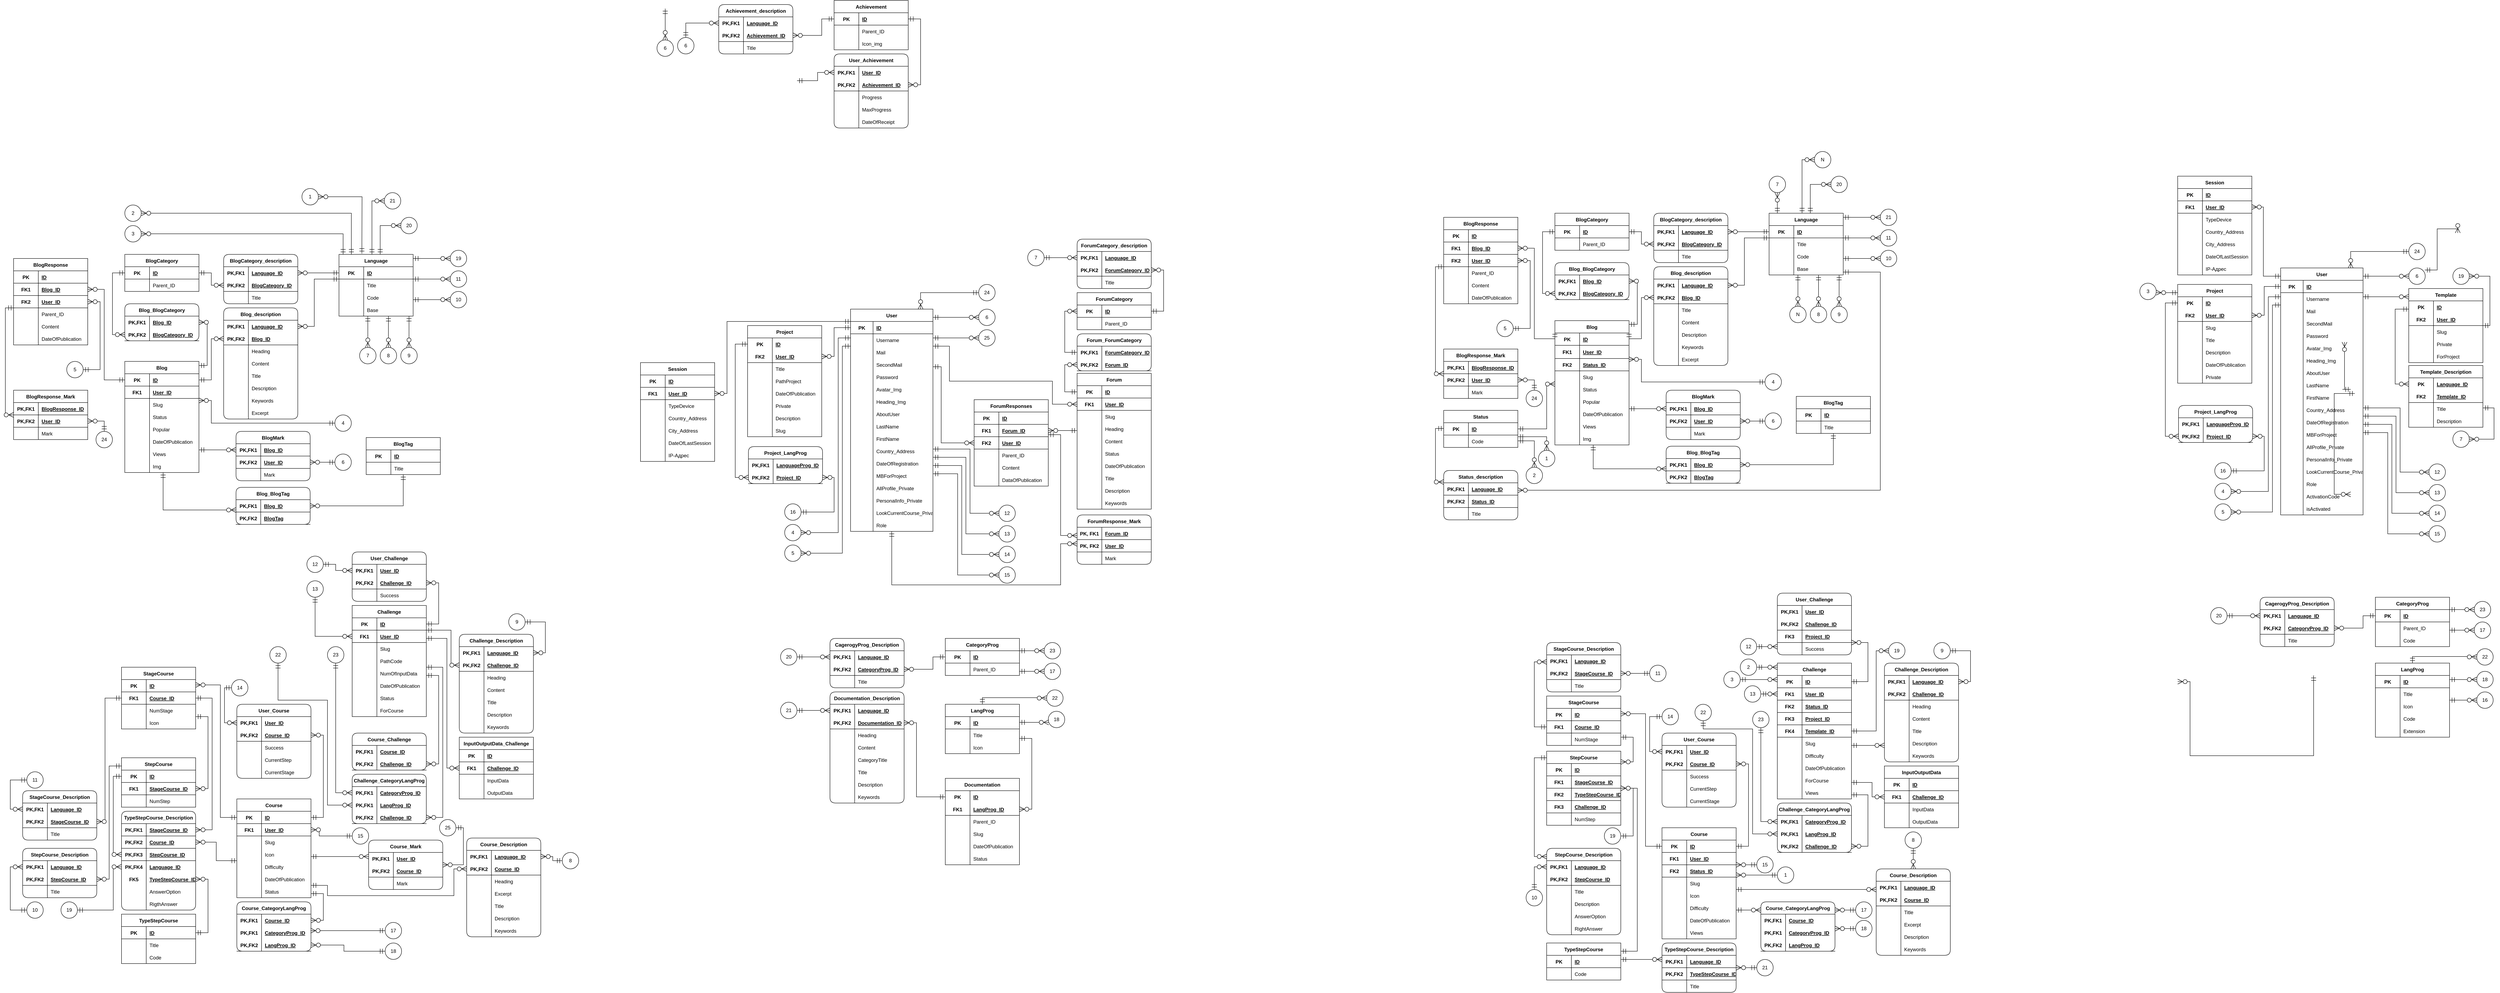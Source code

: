 <mxfile version="24.4.0" type="device">
  <diagram name="Страница 1" id="QqBlzoHpf7ybpC7xukb-">
    <mxGraphModel dx="4750" dy="4109" grid="1" gridSize="10" guides="1" tooltips="1" connect="1" arrows="1" fold="1" page="1" pageScale="1" pageWidth="827" pageHeight="1169" math="0" shadow="0">
      <root>
        <mxCell id="0" />
        <mxCell id="1" parent="0" />
        <mxCell id="MyEBZi-2NuDrdJqIQshP-1" value="User_Challenge" style="shape=table;startSize=30;container=1;collapsible=1;childLayout=tableLayout;fixedRows=1;rowLines=0;fontStyle=1;align=center;resizeLast=1;rounded=1;" vertex="1" parent="1">
          <mxGeometry x="-120" y="-150" width="180" height="120" as="geometry" />
        </mxCell>
        <mxCell id="MyEBZi-2NuDrdJqIQshP-2" value="" style="shape=tableRow;horizontal=0;startSize=0;swimlaneHead=0;swimlaneBody=0;fillColor=none;collapsible=0;dropTarget=0;points=[[0,0.5],[1,0.5]];portConstraint=eastwest;top=0;left=0;right=0;bottom=0;" vertex="1" parent="MyEBZi-2NuDrdJqIQshP-1">
          <mxGeometry y="30" width="180" height="30" as="geometry" />
        </mxCell>
        <mxCell id="MyEBZi-2NuDrdJqIQshP-3" value="PK,FK1" style="shape=partialRectangle;connectable=0;fillColor=none;top=0;left=0;bottom=0;right=0;fontStyle=1;overflow=hidden;" vertex="1" parent="MyEBZi-2NuDrdJqIQshP-2">
          <mxGeometry width="60" height="30" as="geometry">
            <mxRectangle width="60" height="30" as="alternateBounds" />
          </mxGeometry>
        </mxCell>
        <mxCell id="MyEBZi-2NuDrdJqIQshP-4" value="User_ID" style="shape=partialRectangle;connectable=0;fillColor=none;top=0;left=0;bottom=0;right=0;align=left;spacingLeft=6;fontStyle=5;overflow=hidden;" vertex="1" parent="MyEBZi-2NuDrdJqIQshP-2">
          <mxGeometry x="60" width="120" height="30" as="geometry">
            <mxRectangle width="120" height="30" as="alternateBounds" />
          </mxGeometry>
        </mxCell>
        <mxCell id="MyEBZi-2NuDrdJqIQshP-5" value="" style="shape=tableRow;horizontal=0;startSize=0;swimlaneHead=0;swimlaneBody=0;fillColor=none;collapsible=0;dropTarget=0;points=[[0,0.5],[1,0.5]];portConstraint=eastwest;top=0;left=0;right=0;bottom=1;" vertex="1" parent="MyEBZi-2NuDrdJqIQshP-1">
          <mxGeometry y="60" width="180" height="30" as="geometry" />
        </mxCell>
        <mxCell id="MyEBZi-2NuDrdJqIQshP-6" value="PK,FK2" style="shape=partialRectangle;connectable=0;fillColor=none;top=0;left=0;bottom=0;right=0;fontStyle=1;overflow=hidden;" vertex="1" parent="MyEBZi-2NuDrdJqIQshP-5">
          <mxGeometry width="60" height="30" as="geometry">
            <mxRectangle width="60" height="30" as="alternateBounds" />
          </mxGeometry>
        </mxCell>
        <mxCell id="MyEBZi-2NuDrdJqIQshP-7" value="Challenge_ID" style="shape=partialRectangle;connectable=0;fillColor=none;top=0;left=0;bottom=0;right=0;align=left;spacingLeft=6;fontStyle=5;overflow=hidden;" vertex="1" parent="MyEBZi-2NuDrdJqIQshP-5">
          <mxGeometry x="60" width="120" height="30" as="geometry">
            <mxRectangle width="120" height="30" as="alternateBounds" />
          </mxGeometry>
        </mxCell>
        <mxCell id="MyEBZi-2NuDrdJqIQshP-8" value="" style="shape=tableRow;horizontal=0;startSize=0;swimlaneHead=0;swimlaneBody=0;fillColor=none;collapsible=0;dropTarget=0;points=[[0,0.5],[1,0.5]];portConstraint=eastwest;top=0;left=0;right=0;bottom=0;" vertex="1" parent="MyEBZi-2NuDrdJqIQshP-1">
          <mxGeometry y="90" width="180" height="30" as="geometry" />
        </mxCell>
        <mxCell id="MyEBZi-2NuDrdJqIQshP-9" value="" style="shape=partialRectangle;connectable=0;fillColor=none;top=0;left=0;bottom=0;right=0;editable=1;overflow=hidden;" vertex="1" parent="MyEBZi-2NuDrdJqIQshP-8">
          <mxGeometry width="60" height="30" as="geometry">
            <mxRectangle width="60" height="30" as="alternateBounds" />
          </mxGeometry>
        </mxCell>
        <mxCell id="MyEBZi-2NuDrdJqIQshP-10" value="Success" style="shape=partialRectangle;connectable=0;fillColor=none;top=0;left=0;bottom=0;right=0;align=left;spacingLeft=6;overflow=hidden;" vertex="1" parent="MyEBZi-2NuDrdJqIQshP-8">
          <mxGeometry x="60" width="120" height="30" as="geometry">
            <mxRectangle width="120" height="30" as="alternateBounds" />
          </mxGeometry>
        </mxCell>
        <mxCell id="MyEBZi-2NuDrdJqIQshP-11" value="Challenge" style="shape=table;startSize=30;container=1;collapsible=1;childLayout=tableLayout;fixedRows=1;rowLines=0;fontStyle=1;align=center;resizeLast=1;" vertex="1" parent="1">
          <mxGeometry x="-120" y="-20" width="180" height="270" as="geometry" />
        </mxCell>
        <mxCell id="MyEBZi-2NuDrdJqIQshP-12" value="" style="shape=tableRow;horizontal=0;startSize=0;swimlaneHead=0;swimlaneBody=0;fillColor=none;collapsible=0;dropTarget=0;points=[[0,0.5],[1,0.5]];portConstraint=eastwest;top=0;left=0;right=0;bottom=1;" vertex="1" parent="MyEBZi-2NuDrdJqIQshP-11">
          <mxGeometry y="30" width="180" height="30" as="geometry" />
        </mxCell>
        <mxCell id="MyEBZi-2NuDrdJqIQshP-13" value="PK" style="shape=partialRectangle;connectable=0;fillColor=none;top=0;left=0;bottom=0;right=0;fontStyle=1;overflow=hidden;" vertex="1" parent="MyEBZi-2NuDrdJqIQshP-12">
          <mxGeometry width="60" height="30" as="geometry">
            <mxRectangle width="60" height="30" as="alternateBounds" />
          </mxGeometry>
        </mxCell>
        <mxCell id="MyEBZi-2NuDrdJqIQshP-14" value="ID" style="shape=partialRectangle;connectable=0;fillColor=none;top=0;left=0;bottom=0;right=0;align=left;spacingLeft=6;fontStyle=5;overflow=hidden;" vertex="1" parent="MyEBZi-2NuDrdJqIQshP-12">
          <mxGeometry x="60" width="120" height="30" as="geometry">
            <mxRectangle width="120" height="30" as="alternateBounds" />
          </mxGeometry>
        </mxCell>
        <mxCell id="MyEBZi-2NuDrdJqIQshP-15" value="" style="shape=tableRow;horizontal=0;startSize=0;swimlaneHead=0;swimlaneBody=0;fillColor=none;collapsible=0;dropTarget=0;points=[[0,0.5],[1,0.5]];portConstraint=eastwest;top=0;left=0;right=0;bottom=1;" vertex="1" parent="MyEBZi-2NuDrdJqIQshP-11">
          <mxGeometry y="60" width="180" height="30" as="geometry" />
        </mxCell>
        <mxCell id="MyEBZi-2NuDrdJqIQshP-16" value="FK1" style="shape=partialRectangle;connectable=0;fillColor=none;top=0;left=0;bottom=0;right=0;fontStyle=1;overflow=hidden;" vertex="1" parent="MyEBZi-2NuDrdJqIQshP-15">
          <mxGeometry width="60" height="30" as="geometry">
            <mxRectangle width="60" height="30" as="alternateBounds" />
          </mxGeometry>
        </mxCell>
        <mxCell id="MyEBZi-2NuDrdJqIQshP-17" value="User_ID" style="shape=partialRectangle;connectable=0;fillColor=none;top=0;left=0;bottom=0;right=0;align=left;spacingLeft=6;fontStyle=5;overflow=hidden;" vertex="1" parent="MyEBZi-2NuDrdJqIQshP-15">
          <mxGeometry x="60" width="120" height="30" as="geometry">
            <mxRectangle width="120" height="30" as="alternateBounds" />
          </mxGeometry>
        </mxCell>
        <mxCell id="MyEBZi-2NuDrdJqIQshP-18" value="" style="shape=tableRow;horizontal=0;startSize=0;swimlaneHead=0;swimlaneBody=0;fillColor=none;collapsible=0;dropTarget=0;points=[[0,0.5],[1,0.5]];portConstraint=eastwest;top=0;left=0;right=0;bottom=0;" vertex="1" parent="MyEBZi-2NuDrdJqIQshP-11">
          <mxGeometry y="90" width="180" height="30" as="geometry" />
        </mxCell>
        <mxCell id="MyEBZi-2NuDrdJqIQshP-19" value="" style="shape=partialRectangle;connectable=0;fillColor=none;top=0;left=0;bottom=0;right=0;editable=1;overflow=hidden;" vertex="1" parent="MyEBZi-2NuDrdJqIQshP-18">
          <mxGeometry width="60" height="30" as="geometry">
            <mxRectangle width="60" height="30" as="alternateBounds" />
          </mxGeometry>
        </mxCell>
        <mxCell id="MyEBZi-2NuDrdJqIQshP-20" value="Slug" style="shape=partialRectangle;connectable=0;fillColor=none;top=0;left=0;bottom=0;right=0;align=left;spacingLeft=6;overflow=hidden;" vertex="1" parent="MyEBZi-2NuDrdJqIQshP-18">
          <mxGeometry x="60" width="120" height="30" as="geometry">
            <mxRectangle width="120" height="30" as="alternateBounds" />
          </mxGeometry>
        </mxCell>
        <mxCell id="MyEBZi-2NuDrdJqIQshP-21" value="" style="shape=tableRow;horizontal=0;startSize=0;swimlaneHead=0;swimlaneBody=0;fillColor=none;collapsible=0;dropTarget=0;points=[[0,0.5],[1,0.5]];portConstraint=eastwest;top=0;left=0;right=0;bottom=0;" vertex="1" parent="MyEBZi-2NuDrdJqIQshP-11">
          <mxGeometry y="120" width="180" height="30" as="geometry" />
        </mxCell>
        <mxCell id="MyEBZi-2NuDrdJqIQshP-22" value="" style="shape=partialRectangle;connectable=0;fillColor=none;top=0;left=0;bottom=0;right=0;editable=1;overflow=hidden;" vertex="1" parent="MyEBZi-2NuDrdJqIQshP-21">
          <mxGeometry width="60" height="30" as="geometry">
            <mxRectangle width="60" height="30" as="alternateBounds" />
          </mxGeometry>
        </mxCell>
        <mxCell id="MyEBZi-2NuDrdJqIQshP-23" value="PathCode" style="shape=partialRectangle;connectable=0;fillColor=none;top=0;left=0;bottom=0;right=0;align=left;spacingLeft=6;overflow=hidden;" vertex="1" parent="MyEBZi-2NuDrdJqIQshP-21">
          <mxGeometry x="60" width="120" height="30" as="geometry">
            <mxRectangle width="120" height="30" as="alternateBounds" />
          </mxGeometry>
        </mxCell>
        <mxCell id="MyEBZi-2NuDrdJqIQshP-24" value="" style="shape=tableRow;horizontal=0;startSize=0;swimlaneHead=0;swimlaneBody=0;fillColor=none;collapsible=0;dropTarget=0;points=[[0,0.5],[1,0.5]];portConstraint=eastwest;top=0;left=0;right=0;bottom=0;" vertex="1" parent="MyEBZi-2NuDrdJqIQshP-11">
          <mxGeometry y="150" width="180" height="30" as="geometry" />
        </mxCell>
        <mxCell id="MyEBZi-2NuDrdJqIQshP-25" value="" style="shape=partialRectangle;connectable=0;fillColor=none;top=0;left=0;bottom=0;right=0;editable=1;overflow=hidden;" vertex="1" parent="MyEBZi-2NuDrdJqIQshP-24">
          <mxGeometry width="60" height="30" as="geometry">
            <mxRectangle width="60" height="30" as="alternateBounds" />
          </mxGeometry>
        </mxCell>
        <mxCell id="MyEBZi-2NuDrdJqIQshP-26" value="NumOfInputData" style="shape=partialRectangle;connectable=0;fillColor=none;top=0;left=0;bottom=0;right=0;align=left;spacingLeft=6;overflow=hidden;" vertex="1" parent="MyEBZi-2NuDrdJqIQshP-24">
          <mxGeometry x="60" width="120" height="30" as="geometry">
            <mxRectangle width="120" height="30" as="alternateBounds" />
          </mxGeometry>
        </mxCell>
        <mxCell id="MyEBZi-2NuDrdJqIQshP-27" value="" style="shape=tableRow;horizontal=0;startSize=0;swimlaneHead=0;swimlaneBody=0;fillColor=none;collapsible=0;dropTarget=0;points=[[0,0.5],[1,0.5]];portConstraint=eastwest;top=0;left=0;right=0;bottom=0;" vertex="1" parent="MyEBZi-2NuDrdJqIQshP-11">
          <mxGeometry y="180" width="180" height="30" as="geometry" />
        </mxCell>
        <mxCell id="MyEBZi-2NuDrdJqIQshP-28" value="" style="shape=partialRectangle;connectable=0;fillColor=none;top=0;left=0;bottom=0;right=0;editable=1;overflow=hidden;" vertex="1" parent="MyEBZi-2NuDrdJqIQshP-27">
          <mxGeometry width="60" height="30" as="geometry">
            <mxRectangle width="60" height="30" as="alternateBounds" />
          </mxGeometry>
        </mxCell>
        <mxCell id="MyEBZi-2NuDrdJqIQshP-29" value="DateOfPublication" style="shape=partialRectangle;connectable=0;fillColor=none;top=0;left=0;bottom=0;right=0;align=left;spacingLeft=6;overflow=hidden;" vertex="1" parent="MyEBZi-2NuDrdJqIQshP-27">
          <mxGeometry x="60" width="120" height="30" as="geometry">
            <mxRectangle width="120" height="30" as="alternateBounds" />
          </mxGeometry>
        </mxCell>
        <mxCell id="MyEBZi-2NuDrdJqIQshP-30" value="" style="shape=tableRow;horizontal=0;startSize=0;swimlaneHead=0;swimlaneBody=0;fillColor=none;collapsible=0;dropTarget=0;points=[[0,0.5],[1,0.5]];portConstraint=eastwest;top=0;left=0;right=0;bottom=0;" vertex="1" parent="MyEBZi-2NuDrdJqIQshP-11">
          <mxGeometry y="210" width="180" height="30" as="geometry" />
        </mxCell>
        <mxCell id="MyEBZi-2NuDrdJqIQshP-31" value="" style="shape=partialRectangle;connectable=0;fillColor=none;top=0;left=0;bottom=0;right=0;editable=1;overflow=hidden;" vertex="1" parent="MyEBZi-2NuDrdJqIQshP-30">
          <mxGeometry width="60" height="30" as="geometry">
            <mxRectangle width="60" height="30" as="alternateBounds" />
          </mxGeometry>
        </mxCell>
        <mxCell id="MyEBZi-2NuDrdJqIQshP-32" value="Status" style="shape=partialRectangle;connectable=0;fillColor=none;top=0;left=0;bottom=0;right=0;align=left;spacingLeft=6;overflow=hidden;" vertex="1" parent="MyEBZi-2NuDrdJqIQshP-30">
          <mxGeometry x="60" width="120" height="30" as="geometry">
            <mxRectangle width="120" height="30" as="alternateBounds" />
          </mxGeometry>
        </mxCell>
        <mxCell id="MyEBZi-2NuDrdJqIQshP-33" value="" style="shape=tableRow;horizontal=0;startSize=0;swimlaneHead=0;swimlaneBody=0;fillColor=none;collapsible=0;dropTarget=0;points=[[0,0.5],[1,0.5]];portConstraint=eastwest;top=0;left=0;right=0;bottom=0;" vertex="1" parent="MyEBZi-2NuDrdJqIQshP-11">
          <mxGeometry y="240" width="180" height="30" as="geometry" />
        </mxCell>
        <mxCell id="MyEBZi-2NuDrdJqIQshP-34" value="" style="shape=partialRectangle;connectable=0;fillColor=none;top=0;left=0;bottom=0;right=0;editable=1;overflow=hidden;" vertex="1" parent="MyEBZi-2NuDrdJqIQshP-33">
          <mxGeometry width="60" height="30" as="geometry">
            <mxRectangle width="60" height="30" as="alternateBounds" />
          </mxGeometry>
        </mxCell>
        <mxCell id="MyEBZi-2NuDrdJqIQshP-35" value="ForCourse" style="shape=partialRectangle;connectable=0;fillColor=none;top=0;left=0;bottom=0;right=0;align=left;spacingLeft=6;overflow=hidden;" vertex="1" parent="MyEBZi-2NuDrdJqIQshP-33">
          <mxGeometry x="60" width="120" height="30" as="geometry">
            <mxRectangle width="120" height="30" as="alternateBounds" />
          </mxGeometry>
        </mxCell>
        <mxCell id="MyEBZi-2NuDrdJqIQshP-36" value="InputOutputData_Challenge" style="shape=table;startSize=30;container=1;collapsible=1;childLayout=tableLayout;fixedRows=1;rowLines=0;fontStyle=1;align=center;resizeLast=1;" vertex="1" parent="1">
          <mxGeometry x="140" y="300" width="180" height="150" as="geometry" />
        </mxCell>
        <mxCell id="MyEBZi-2NuDrdJqIQshP-37" value="" style="shape=tableRow;horizontal=0;startSize=0;swimlaneHead=0;swimlaneBody=0;fillColor=none;collapsible=0;dropTarget=0;points=[[0,0.5],[1,0.5]];portConstraint=eastwest;top=0;left=0;right=0;bottom=1;" vertex="1" parent="MyEBZi-2NuDrdJqIQshP-36">
          <mxGeometry y="30" width="180" height="30" as="geometry" />
        </mxCell>
        <mxCell id="MyEBZi-2NuDrdJqIQshP-38" value="PK" style="shape=partialRectangle;connectable=0;fillColor=none;top=0;left=0;bottom=0;right=0;fontStyle=1;overflow=hidden;" vertex="1" parent="MyEBZi-2NuDrdJqIQshP-37">
          <mxGeometry width="60" height="30" as="geometry">
            <mxRectangle width="60" height="30" as="alternateBounds" />
          </mxGeometry>
        </mxCell>
        <mxCell id="MyEBZi-2NuDrdJqIQshP-39" value="ID" style="shape=partialRectangle;connectable=0;fillColor=none;top=0;left=0;bottom=0;right=0;align=left;spacingLeft=6;fontStyle=5;overflow=hidden;" vertex="1" parent="MyEBZi-2NuDrdJqIQshP-37">
          <mxGeometry x="60" width="120" height="30" as="geometry">
            <mxRectangle width="120" height="30" as="alternateBounds" />
          </mxGeometry>
        </mxCell>
        <mxCell id="MyEBZi-2NuDrdJqIQshP-40" value="" style="shape=tableRow;horizontal=0;startSize=0;swimlaneHead=0;swimlaneBody=0;fillColor=none;collapsible=0;dropTarget=0;points=[[0,0.5],[1,0.5]];portConstraint=eastwest;top=0;left=0;right=0;bottom=1;" vertex="1" parent="MyEBZi-2NuDrdJqIQshP-36">
          <mxGeometry y="60" width="180" height="30" as="geometry" />
        </mxCell>
        <mxCell id="MyEBZi-2NuDrdJqIQshP-41" value="FK1" style="shape=partialRectangle;connectable=0;fillColor=none;top=0;left=0;bottom=0;right=0;fontStyle=1;overflow=hidden;" vertex="1" parent="MyEBZi-2NuDrdJqIQshP-40">
          <mxGeometry width="60" height="30" as="geometry">
            <mxRectangle width="60" height="30" as="alternateBounds" />
          </mxGeometry>
        </mxCell>
        <mxCell id="MyEBZi-2NuDrdJqIQshP-42" value="Challenge_ID" style="shape=partialRectangle;connectable=0;fillColor=none;top=0;left=0;bottom=0;right=0;align=left;spacingLeft=6;fontStyle=5;overflow=hidden;" vertex="1" parent="MyEBZi-2NuDrdJqIQshP-40">
          <mxGeometry x="60" width="120" height="30" as="geometry">
            <mxRectangle width="120" height="30" as="alternateBounds" />
          </mxGeometry>
        </mxCell>
        <mxCell id="MyEBZi-2NuDrdJqIQshP-43" value="" style="shape=tableRow;horizontal=0;startSize=0;swimlaneHead=0;swimlaneBody=0;fillColor=none;collapsible=0;dropTarget=0;points=[[0,0.5],[1,0.5]];portConstraint=eastwest;top=0;left=0;right=0;bottom=0;" vertex="1" parent="MyEBZi-2NuDrdJqIQshP-36">
          <mxGeometry y="90" width="180" height="30" as="geometry" />
        </mxCell>
        <mxCell id="MyEBZi-2NuDrdJqIQshP-44" value="" style="shape=partialRectangle;connectable=0;fillColor=none;top=0;left=0;bottom=0;right=0;editable=1;overflow=hidden;" vertex="1" parent="MyEBZi-2NuDrdJqIQshP-43">
          <mxGeometry width="60" height="30" as="geometry">
            <mxRectangle width="60" height="30" as="alternateBounds" />
          </mxGeometry>
        </mxCell>
        <mxCell id="MyEBZi-2NuDrdJqIQshP-45" value="InputData" style="shape=partialRectangle;connectable=0;fillColor=none;top=0;left=0;bottom=0;right=0;align=left;spacingLeft=6;overflow=hidden;" vertex="1" parent="MyEBZi-2NuDrdJqIQshP-43">
          <mxGeometry x="60" width="120" height="30" as="geometry">
            <mxRectangle width="120" height="30" as="alternateBounds" />
          </mxGeometry>
        </mxCell>
        <mxCell id="MyEBZi-2NuDrdJqIQshP-46" value="" style="shape=tableRow;horizontal=0;startSize=0;swimlaneHead=0;swimlaneBody=0;fillColor=none;collapsible=0;dropTarget=0;points=[[0,0.5],[1,0.5]];portConstraint=eastwest;top=0;left=0;right=0;bottom=0;" vertex="1" parent="MyEBZi-2NuDrdJqIQshP-36">
          <mxGeometry y="120" width="180" height="30" as="geometry" />
        </mxCell>
        <mxCell id="MyEBZi-2NuDrdJqIQshP-47" value="" style="shape=partialRectangle;connectable=0;fillColor=none;top=0;left=0;bottom=0;right=0;editable=1;overflow=hidden;" vertex="1" parent="MyEBZi-2NuDrdJqIQshP-46">
          <mxGeometry width="60" height="30" as="geometry">
            <mxRectangle width="60" height="30" as="alternateBounds" />
          </mxGeometry>
        </mxCell>
        <mxCell id="MyEBZi-2NuDrdJqIQshP-48" value="OutputData" style="shape=partialRectangle;connectable=0;fillColor=none;top=0;left=0;bottom=0;right=0;align=left;spacingLeft=6;overflow=hidden;" vertex="1" parent="MyEBZi-2NuDrdJqIQshP-46">
          <mxGeometry x="60" width="120" height="30" as="geometry">
            <mxRectangle width="120" height="30" as="alternateBounds" />
          </mxGeometry>
        </mxCell>
        <mxCell id="MyEBZi-2NuDrdJqIQshP-49" value="User_Course" style="shape=table;startSize=30;container=1;collapsible=1;childLayout=tableLayout;fixedRows=1;rowLines=0;fontStyle=1;align=center;resizeLast=1;rounded=1;" vertex="1" parent="1">
          <mxGeometry x="-400" y="220" width="180" height="180" as="geometry" />
        </mxCell>
        <mxCell id="MyEBZi-2NuDrdJqIQshP-50" value="" style="shape=tableRow;horizontal=0;startSize=0;swimlaneHead=0;swimlaneBody=0;fillColor=none;collapsible=0;dropTarget=0;points=[[0,0.5],[1,0.5]];portConstraint=eastwest;top=0;left=0;right=0;bottom=0;" vertex="1" parent="MyEBZi-2NuDrdJqIQshP-49">
          <mxGeometry y="30" width="180" height="30" as="geometry" />
        </mxCell>
        <mxCell id="MyEBZi-2NuDrdJqIQshP-51" value="PK,FK1" style="shape=partialRectangle;connectable=0;fillColor=none;top=0;left=0;bottom=0;right=0;fontStyle=1;overflow=hidden;" vertex="1" parent="MyEBZi-2NuDrdJqIQshP-50">
          <mxGeometry width="60" height="30" as="geometry">
            <mxRectangle width="60" height="30" as="alternateBounds" />
          </mxGeometry>
        </mxCell>
        <mxCell id="MyEBZi-2NuDrdJqIQshP-52" value="User_ID" style="shape=partialRectangle;connectable=0;fillColor=none;top=0;left=0;bottom=0;right=0;align=left;spacingLeft=6;fontStyle=5;overflow=hidden;" vertex="1" parent="MyEBZi-2NuDrdJqIQshP-50">
          <mxGeometry x="60" width="120" height="30" as="geometry">
            <mxRectangle width="120" height="30" as="alternateBounds" />
          </mxGeometry>
        </mxCell>
        <mxCell id="MyEBZi-2NuDrdJqIQshP-53" value="" style="shape=tableRow;horizontal=0;startSize=0;swimlaneHead=0;swimlaneBody=0;fillColor=none;collapsible=0;dropTarget=0;points=[[0,0.5],[1,0.5]];portConstraint=eastwest;top=0;left=0;right=0;bottom=1;" vertex="1" parent="MyEBZi-2NuDrdJqIQshP-49">
          <mxGeometry y="60" width="180" height="30" as="geometry" />
        </mxCell>
        <mxCell id="MyEBZi-2NuDrdJqIQshP-54" value="PK,FK2" style="shape=partialRectangle;connectable=0;fillColor=none;top=0;left=0;bottom=0;right=0;fontStyle=1;overflow=hidden;" vertex="1" parent="MyEBZi-2NuDrdJqIQshP-53">
          <mxGeometry width="60" height="30" as="geometry">
            <mxRectangle width="60" height="30" as="alternateBounds" />
          </mxGeometry>
        </mxCell>
        <mxCell id="MyEBZi-2NuDrdJqIQshP-55" value="Course_ID" style="shape=partialRectangle;connectable=0;fillColor=none;top=0;left=0;bottom=0;right=0;align=left;spacingLeft=6;fontStyle=5;overflow=hidden;" vertex="1" parent="MyEBZi-2NuDrdJqIQshP-53">
          <mxGeometry x="60" width="120" height="30" as="geometry">
            <mxRectangle width="120" height="30" as="alternateBounds" />
          </mxGeometry>
        </mxCell>
        <mxCell id="MyEBZi-2NuDrdJqIQshP-56" value="" style="shape=tableRow;horizontal=0;startSize=0;swimlaneHead=0;swimlaneBody=0;fillColor=none;collapsible=0;dropTarget=0;points=[[0,0.5],[1,0.5]];portConstraint=eastwest;top=0;left=0;right=0;bottom=0;" vertex="1" parent="MyEBZi-2NuDrdJqIQshP-49">
          <mxGeometry y="90" width="180" height="30" as="geometry" />
        </mxCell>
        <mxCell id="MyEBZi-2NuDrdJqIQshP-57" value="" style="shape=partialRectangle;connectable=0;fillColor=none;top=0;left=0;bottom=0;right=0;editable=1;overflow=hidden;" vertex="1" parent="MyEBZi-2NuDrdJqIQshP-56">
          <mxGeometry width="60" height="30" as="geometry">
            <mxRectangle width="60" height="30" as="alternateBounds" />
          </mxGeometry>
        </mxCell>
        <mxCell id="MyEBZi-2NuDrdJqIQshP-58" value="Success" style="shape=partialRectangle;connectable=0;fillColor=none;top=0;left=0;bottom=0;right=0;align=left;spacingLeft=6;overflow=hidden;" vertex="1" parent="MyEBZi-2NuDrdJqIQshP-56">
          <mxGeometry x="60" width="120" height="30" as="geometry">
            <mxRectangle width="120" height="30" as="alternateBounds" />
          </mxGeometry>
        </mxCell>
        <mxCell id="MyEBZi-2NuDrdJqIQshP-59" value="" style="shape=tableRow;horizontal=0;startSize=0;swimlaneHead=0;swimlaneBody=0;fillColor=none;collapsible=0;dropTarget=0;points=[[0,0.5],[1,0.5]];portConstraint=eastwest;top=0;left=0;right=0;bottom=0;" vertex="1" parent="MyEBZi-2NuDrdJqIQshP-49">
          <mxGeometry y="120" width="180" height="30" as="geometry" />
        </mxCell>
        <mxCell id="MyEBZi-2NuDrdJqIQshP-60" value="" style="shape=partialRectangle;connectable=0;fillColor=none;top=0;left=0;bottom=0;right=0;editable=1;overflow=hidden;" vertex="1" parent="MyEBZi-2NuDrdJqIQshP-59">
          <mxGeometry width="60" height="30" as="geometry">
            <mxRectangle width="60" height="30" as="alternateBounds" />
          </mxGeometry>
        </mxCell>
        <mxCell id="MyEBZi-2NuDrdJqIQshP-61" value="CurrentStep" style="shape=partialRectangle;connectable=0;fillColor=none;top=0;left=0;bottom=0;right=0;align=left;spacingLeft=6;overflow=hidden;" vertex="1" parent="MyEBZi-2NuDrdJqIQshP-59">
          <mxGeometry x="60" width="120" height="30" as="geometry">
            <mxRectangle width="120" height="30" as="alternateBounds" />
          </mxGeometry>
        </mxCell>
        <mxCell id="MyEBZi-2NuDrdJqIQshP-62" value="" style="shape=tableRow;horizontal=0;startSize=0;swimlaneHead=0;swimlaneBody=0;fillColor=none;collapsible=0;dropTarget=0;points=[[0,0.5],[1,0.5]];portConstraint=eastwest;top=0;left=0;right=0;bottom=0;" vertex="1" parent="MyEBZi-2NuDrdJqIQshP-49">
          <mxGeometry y="150" width="180" height="30" as="geometry" />
        </mxCell>
        <mxCell id="MyEBZi-2NuDrdJqIQshP-63" value="" style="shape=partialRectangle;connectable=0;fillColor=none;top=0;left=0;bottom=0;right=0;editable=1;overflow=hidden;" vertex="1" parent="MyEBZi-2NuDrdJqIQshP-62">
          <mxGeometry width="60" height="30" as="geometry">
            <mxRectangle width="60" height="30" as="alternateBounds" />
          </mxGeometry>
        </mxCell>
        <mxCell id="MyEBZi-2NuDrdJqIQshP-64" value="CurrentStage" style="shape=partialRectangle;connectable=0;fillColor=none;top=0;left=0;bottom=0;right=0;align=left;spacingLeft=6;overflow=hidden;" vertex="1" parent="MyEBZi-2NuDrdJqIQshP-62">
          <mxGeometry x="60" width="120" height="30" as="geometry">
            <mxRectangle width="120" height="30" as="alternateBounds" />
          </mxGeometry>
        </mxCell>
        <mxCell id="MyEBZi-2NuDrdJqIQshP-65" value="Course" style="shape=table;startSize=30;container=1;collapsible=1;childLayout=tableLayout;fixedRows=1;rowLines=0;fontStyle=1;align=center;resizeLast=1;" vertex="1" parent="1">
          <mxGeometry x="-400" y="450" width="180" height="240" as="geometry" />
        </mxCell>
        <mxCell id="MyEBZi-2NuDrdJqIQshP-66" value="" style="shape=tableRow;horizontal=0;startSize=0;swimlaneHead=0;swimlaneBody=0;fillColor=none;collapsible=0;dropTarget=0;points=[[0,0.5],[1,0.5]];portConstraint=eastwest;top=0;left=0;right=0;bottom=1;" vertex="1" parent="MyEBZi-2NuDrdJqIQshP-65">
          <mxGeometry y="30" width="180" height="30" as="geometry" />
        </mxCell>
        <mxCell id="MyEBZi-2NuDrdJqIQshP-67" value="PK" style="shape=partialRectangle;connectable=0;fillColor=none;top=0;left=0;bottom=0;right=0;fontStyle=1;overflow=hidden;" vertex="1" parent="MyEBZi-2NuDrdJqIQshP-66">
          <mxGeometry width="60" height="30" as="geometry">
            <mxRectangle width="60" height="30" as="alternateBounds" />
          </mxGeometry>
        </mxCell>
        <mxCell id="MyEBZi-2NuDrdJqIQshP-68" value="ID" style="shape=partialRectangle;connectable=0;fillColor=none;top=0;left=0;bottom=0;right=0;align=left;spacingLeft=6;fontStyle=5;overflow=hidden;" vertex="1" parent="MyEBZi-2NuDrdJqIQshP-66">
          <mxGeometry x="60" width="120" height="30" as="geometry">
            <mxRectangle width="120" height="30" as="alternateBounds" />
          </mxGeometry>
        </mxCell>
        <mxCell id="MyEBZi-2NuDrdJqIQshP-69" value="" style="shape=tableRow;horizontal=0;startSize=0;swimlaneHead=0;swimlaneBody=0;fillColor=none;collapsible=0;dropTarget=0;points=[[0,0.5],[1,0.5]];portConstraint=eastwest;top=0;left=0;right=0;bottom=1;" vertex="1" parent="MyEBZi-2NuDrdJqIQshP-65">
          <mxGeometry y="60" width="180" height="30" as="geometry" />
        </mxCell>
        <mxCell id="MyEBZi-2NuDrdJqIQshP-70" value="FK1" style="shape=partialRectangle;connectable=0;fillColor=none;top=0;left=0;bottom=0;right=0;fontStyle=1;overflow=hidden;" vertex="1" parent="MyEBZi-2NuDrdJqIQshP-69">
          <mxGeometry width="60" height="30" as="geometry">
            <mxRectangle width="60" height="30" as="alternateBounds" />
          </mxGeometry>
        </mxCell>
        <mxCell id="MyEBZi-2NuDrdJqIQshP-71" value="User_ID" style="shape=partialRectangle;connectable=0;fillColor=none;top=0;left=0;bottom=0;right=0;align=left;spacingLeft=6;fontStyle=5;overflow=hidden;" vertex="1" parent="MyEBZi-2NuDrdJqIQshP-69">
          <mxGeometry x="60" width="120" height="30" as="geometry">
            <mxRectangle width="120" height="30" as="alternateBounds" />
          </mxGeometry>
        </mxCell>
        <mxCell id="MyEBZi-2NuDrdJqIQshP-72" value="" style="shape=tableRow;horizontal=0;startSize=0;swimlaneHead=0;swimlaneBody=0;fillColor=none;collapsible=0;dropTarget=0;points=[[0,0.5],[1,0.5]];portConstraint=eastwest;top=0;left=0;right=0;bottom=0;" vertex="1" parent="MyEBZi-2NuDrdJqIQshP-65">
          <mxGeometry y="90" width="180" height="30" as="geometry" />
        </mxCell>
        <mxCell id="MyEBZi-2NuDrdJqIQshP-73" value="" style="shape=partialRectangle;connectable=0;fillColor=none;top=0;left=0;bottom=0;right=0;editable=1;overflow=hidden;" vertex="1" parent="MyEBZi-2NuDrdJqIQshP-72">
          <mxGeometry width="60" height="30" as="geometry">
            <mxRectangle width="60" height="30" as="alternateBounds" />
          </mxGeometry>
        </mxCell>
        <mxCell id="MyEBZi-2NuDrdJqIQshP-74" value="Slug" style="shape=partialRectangle;connectable=0;fillColor=none;top=0;left=0;bottom=0;right=0;align=left;spacingLeft=6;overflow=hidden;" vertex="1" parent="MyEBZi-2NuDrdJqIQshP-72">
          <mxGeometry x="60" width="120" height="30" as="geometry">
            <mxRectangle width="120" height="30" as="alternateBounds" />
          </mxGeometry>
        </mxCell>
        <mxCell id="MyEBZi-2NuDrdJqIQshP-75" value="" style="shape=tableRow;horizontal=0;startSize=0;swimlaneHead=0;swimlaneBody=0;fillColor=none;collapsible=0;dropTarget=0;points=[[0,0.5],[1,0.5]];portConstraint=eastwest;top=0;left=0;right=0;bottom=0;" vertex="1" parent="MyEBZi-2NuDrdJqIQshP-65">
          <mxGeometry y="120" width="180" height="30" as="geometry" />
        </mxCell>
        <mxCell id="MyEBZi-2NuDrdJqIQshP-76" value="" style="shape=partialRectangle;connectable=0;fillColor=none;top=0;left=0;bottom=0;right=0;editable=1;overflow=hidden;" vertex="1" parent="MyEBZi-2NuDrdJqIQshP-75">
          <mxGeometry width="60" height="30" as="geometry">
            <mxRectangle width="60" height="30" as="alternateBounds" />
          </mxGeometry>
        </mxCell>
        <mxCell id="MyEBZi-2NuDrdJqIQshP-77" value="Icon" style="shape=partialRectangle;connectable=0;fillColor=none;top=0;left=0;bottom=0;right=0;align=left;spacingLeft=6;overflow=hidden;" vertex="1" parent="MyEBZi-2NuDrdJqIQshP-75">
          <mxGeometry x="60" width="120" height="30" as="geometry">
            <mxRectangle width="120" height="30" as="alternateBounds" />
          </mxGeometry>
        </mxCell>
        <mxCell id="MyEBZi-2NuDrdJqIQshP-78" value="" style="shape=tableRow;horizontal=0;startSize=0;swimlaneHead=0;swimlaneBody=0;fillColor=none;collapsible=0;dropTarget=0;points=[[0,0.5],[1,0.5]];portConstraint=eastwest;top=0;left=0;right=0;bottom=0;" vertex="1" parent="MyEBZi-2NuDrdJqIQshP-65">
          <mxGeometry y="150" width="180" height="30" as="geometry" />
        </mxCell>
        <mxCell id="MyEBZi-2NuDrdJqIQshP-79" value="" style="shape=partialRectangle;connectable=0;fillColor=none;top=0;left=0;bottom=0;right=0;editable=1;overflow=hidden;" vertex="1" parent="MyEBZi-2NuDrdJqIQshP-78">
          <mxGeometry width="60" height="30" as="geometry">
            <mxRectangle width="60" height="30" as="alternateBounds" />
          </mxGeometry>
        </mxCell>
        <mxCell id="MyEBZi-2NuDrdJqIQshP-80" value="Difficulty" style="shape=partialRectangle;connectable=0;fillColor=none;top=0;left=0;bottom=0;right=0;align=left;spacingLeft=6;overflow=hidden;" vertex="1" parent="MyEBZi-2NuDrdJqIQshP-78">
          <mxGeometry x="60" width="120" height="30" as="geometry">
            <mxRectangle width="120" height="30" as="alternateBounds" />
          </mxGeometry>
        </mxCell>
        <mxCell id="MyEBZi-2NuDrdJqIQshP-81" value="" style="shape=tableRow;horizontal=0;startSize=0;swimlaneHead=0;swimlaneBody=0;fillColor=none;collapsible=0;dropTarget=0;points=[[0,0.5],[1,0.5]];portConstraint=eastwest;top=0;left=0;right=0;bottom=0;" vertex="1" parent="MyEBZi-2NuDrdJqIQshP-65">
          <mxGeometry y="180" width="180" height="30" as="geometry" />
        </mxCell>
        <mxCell id="MyEBZi-2NuDrdJqIQshP-82" value="" style="shape=partialRectangle;connectable=0;fillColor=none;top=0;left=0;bottom=0;right=0;editable=1;overflow=hidden;" vertex="1" parent="MyEBZi-2NuDrdJqIQshP-81">
          <mxGeometry width="60" height="30" as="geometry">
            <mxRectangle width="60" height="30" as="alternateBounds" />
          </mxGeometry>
        </mxCell>
        <mxCell id="MyEBZi-2NuDrdJqIQshP-83" value="DateOfPublication" style="shape=partialRectangle;connectable=0;fillColor=none;top=0;left=0;bottom=0;right=0;align=left;spacingLeft=6;overflow=hidden;" vertex="1" parent="MyEBZi-2NuDrdJqIQshP-81">
          <mxGeometry x="60" width="120" height="30" as="geometry">
            <mxRectangle width="120" height="30" as="alternateBounds" />
          </mxGeometry>
        </mxCell>
        <mxCell id="MyEBZi-2NuDrdJqIQshP-84" value="" style="shape=tableRow;horizontal=0;startSize=0;swimlaneHead=0;swimlaneBody=0;fillColor=none;collapsible=0;dropTarget=0;points=[[0,0.5],[1,0.5]];portConstraint=eastwest;top=0;left=0;right=0;bottom=0;" vertex="1" parent="MyEBZi-2NuDrdJqIQshP-65">
          <mxGeometry y="210" width="180" height="30" as="geometry" />
        </mxCell>
        <mxCell id="MyEBZi-2NuDrdJqIQshP-85" value="" style="shape=partialRectangle;connectable=0;fillColor=none;top=0;left=0;bottom=0;right=0;editable=1;overflow=hidden;" vertex="1" parent="MyEBZi-2NuDrdJqIQshP-84">
          <mxGeometry width="60" height="30" as="geometry">
            <mxRectangle width="60" height="30" as="alternateBounds" />
          </mxGeometry>
        </mxCell>
        <mxCell id="MyEBZi-2NuDrdJqIQshP-86" value="Status" style="shape=partialRectangle;connectable=0;fillColor=none;top=0;left=0;bottom=0;right=0;align=left;spacingLeft=6;overflow=hidden;" vertex="1" parent="MyEBZi-2NuDrdJqIQshP-84">
          <mxGeometry x="60" width="120" height="30" as="geometry">
            <mxRectangle width="120" height="30" as="alternateBounds" />
          </mxGeometry>
        </mxCell>
        <mxCell id="MyEBZi-2NuDrdJqIQshP-87" value="StageCourse" style="shape=table;startSize=30;container=1;collapsible=1;childLayout=tableLayout;fixedRows=1;rowLines=0;fontStyle=1;align=center;resizeLast=1;" vertex="1" parent="1">
          <mxGeometry x="-680" y="130" width="180" height="150" as="geometry" />
        </mxCell>
        <mxCell id="MyEBZi-2NuDrdJqIQshP-88" value="" style="shape=tableRow;horizontal=0;startSize=0;swimlaneHead=0;swimlaneBody=0;fillColor=none;collapsible=0;dropTarget=0;points=[[0,0.5],[1,0.5]];portConstraint=eastwest;top=0;left=0;right=0;bottom=1;" vertex="1" parent="MyEBZi-2NuDrdJqIQshP-87">
          <mxGeometry y="30" width="180" height="30" as="geometry" />
        </mxCell>
        <mxCell id="MyEBZi-2NuDrdJqIQshP-89" value="PK" style="shape=partialRectangle;connectable=0;fillColor=none;top=0;left=0;bottom=0;right=0;fontStyle=1;overflow=hidden;" vertex="1" parent="MyEBZi-2NuDrdJqIQshP-88">
          <mxGeometry width="60" height="30" as="geometry">
            <mxRectangle width="60" height="30" as="alternateBounds" />
          </mxGeometry>
        </mxCell>
        <mxCell id="MyEBZi-2NuDrdJqIQshP-90" value="ID" style="shape=partialRectangle;connectable=0;fillColor=none;top=0;left=0;bottom=0;right=0;align=left;spacingLeft=6;fontStyle=5;overflow=hidden;" vertex="1" parent="MyEBZi-2NuDrdJqIQshP-88">
          <mxGeometry x="60" width="120" height="30" as="geometry">
            <mxRectangle width="120" height="30" as="alternateBounds" />
          </mxGeometry>
        </mxCell>
        <mxCell id="MyEBZi-2NuDrdJqIQshP-91" value="" style="shape=tableRow;horizontal=0;startSize=0;swimlaneHead=0;swimlaneBody=0;fillColor=none;collapsible=0;dropTarget=0;points=[[0,0.5],[1,0.5]];portConstraint=eastwest;top=0;left=0;right=0;bottom=1;" vertex="1" parent="MyEBZi-2NuDrdJqIQshP-87">
          <mxGeometry y="60" width="180" height="30" as="geometry" />
        </mxCell>
        <mxCell id="MyEBZi-2NuDrdJqIQshP-92" value="FK1" style="shape=partialRectangle;connectable=0;fillColor=none;top=0;left=0;bottom=0;right=0;fontStyle=1;overflow=hidden;" vertex="1" parent="MyEBZi-2NuDrdJqIQshP-91">
          <mxGeometry width="60" height="30" as="geometry">
            <mxRectangle width="60" height="30" as="alternateBounds" />
          </mxGeometry>
        </mxCell>
        <mxCell id="MyEBZi-2NuDrdJqIQshP-93" value="Course_ID" style="shape=partialRectangle;connectable=0;fillColor=none;top=0;left=0;bottom=0;right=0;align=left;spacingLeft=6;fontStyle=5;overflow=hidden;" vertex="1" parent="MyEBZi-2NuDrdJqIQshP-91">
          <mxGeometry x="60" width="120" height="30" as="geometry">
            <mxRectangle width="120" height="30" as="alternateBounds" />
          </mxGeometry>
        </mxCell>
        <mxCell id="MyEBZi-2NuDrdJqIQshP-94" value="" style="shape=tableRow;horizontal=0;startSize=0;swimlaneHead=0;swimlaneBody=0;fillColor=none;collapsible=0;dropTarget=0;points=[[0,0.5],[1,0.5]];portConstraint=eastwest;top=0;left=0;right=0;bottom=0;" vertex="1" parent="MyEBZi-2NuDrdJqIQshP-87">
          <mxGeometry y="90" width="180" height="30" as="geometry" />
        </mxCell>
        <mxCell id="MyEBZi-2NuDrdJqIQshP-95" value="" style="shape=partialRectangle;connectable=0;fillColor=none;top=0;left=0;bottom=0;right=0;editable=1;overflow=hidden;" vertex="1" parent="MyEBZi-2NuDrdJqIQshP-94">
          <mxGeometry width="60" height="30" as="geometry">
            <mxRectangle width="60" height="30" as="alternateBounds" />
          </mxGeometry>
        </mxCell>
        <mxCell id="MyEBZi-2NuDrdJqIQshP-96" value="NumStage" style="shape=partialRectangle;connectable=0;fillColor=none;top=0;left=0;bottom=0;right=0;align=left;spacingLeft=6;overflow=hidden;" vertex="1" parent="MyEBZi-2NuDrdJqIQshP-94">
          <mxGeometry x="60" width="120" height="30" as="geometry">
            <mxRectangle width="120" height="30" as="alternateBounds" />
          </mxGeometry>
        </mxCell>
        <mxCell id="MyEBZi-2NuDrdJqIQshP-97" value="" style="shape=tableRow;horizontal=0;startSize=0;swimlaneHead=0;swimlaneBody=0;fillColor=none;collapsible=0;dropTarget=0;points=[[0,0.5],[1,0.5]];portConstraint=eastwest;top=0;left=0;right=0;bottom=0;" vertex="1" parent="MyEBZi-2NuDrdJqIQshP-87">
          <mxGeometry y="120" width="180" height="30" as="geometry" />
        </mxCell>
        <mxCell id="MyEBZi-2NuDrdJqIQshP-98" value="" style="shape=partialRectangle;connectable=0;fillColor=none;top=0;left=0;bottom=0;right=0;editable=1;overflow=hidden;" vertex="1" parent="MyEBZi-2NuDrdJqIQshP-97">
          <mxGeometry width="60" height="30" as="geometry">
            <mxRectangle width="60" height="30" as="alternateBounds" />
          </mxGeometry>
        </mxCell>
        <mxCell id="MyEBZi-2NuDrdJqIQshP-99" value="Icon" style="shape=partialRectangle;connectable=0;fillColor=none;top=0;left=0;bottom=0;right=0;align=left;spacingLeft=6;overflow=hidden;" vertex="1" parent="MyEBZi-2NuDrdJqIQshP-97">
          <mxGeometry x="60" width="120" height="30" as="geometry">
            <mxRectangle width="120" height="30" as="alternateBounds" />
          </mxGeometry>
        </mxCell>
        <mxCell id="MyEBZi-2NuDrdJqIQshP-100" value="StepCourse" style="shape=table;startSize=30;container=1;collapsible=1;childLayout=tableLayout;fixedRows=1;rowLines=0;fontStyle=1;align=center;resizeLast=1;" vertex="1" parent="1">
          <mxGeometry x="-680" y="350" width="180" height="120" as="geometry" />
        </mxCell>
        <mxCell id="MyEBZi-2NuDrdJqIQshP-101" value="" style="shape=tableRow;horizontal=0;startSize=0;swimlaneHead=0;swimlaneBody=0;fillColor=none;collapsible=0;dropTarget=0;points=[[0,0.5],[1,0.5]];portConstraint=eastwest;top=0;left=0;right=0;bottom=1;" vertex="1" parent="MyEBZi-2NuDrdJqIQshP-100">
          <mxGeometry y="30" width="180" height="30" as="geometry" />
        </mxCell>
        <mxCell id="MyEBZi-2NuDrdJqIQshP-102" value="PK" style="shape=partialRectangle;connectable=0;fillColor=none;top=0;left=0;bottom=0;right=0;fontStyle=1;overflow=hidden;" vertex="1" parent="MyEBZi-2NuDrdJqIQshP-101">
          <mxGeometry width="60" height="30" as="geometry">
            <mxRectangle width="60" height="30" as="alternateBounds" />
          </mxGeometry>
        </mxCell>
        <mxCell id="MyEBZi-2NuDrdJqIQshP-103" value="ID" style="shape=partialRectangle;connectable=0;fillColor=none;top=0;left=0;bottom=0;right=0;align=left;spacingLeft=6;fontStyle=5;overflow=hidden;" vertex="1" parent="MyEBZi-2NuDrdJqIQshP-101">
          <mxGeometry x="60" width="120" height="30" as="geometry">
            <mxRectangle width="120" height="30" as="alternateBounds" />
          </mxGeometry>
        </mxCell>
        <mxCell id="MyEBZi-2NuDrdJqIQshP-104" value="" style="shape=tableRow;horizontal=0;startSize=0;swimlaneHead=0;swimlaneBody=0;fillColor=none;collapsible=0;dropTarget=0;points=[[0,0.5],[1,0.5]];portConstraint=eastwest;top=0;left=0;right=0;bottom=1;" vertex="1" parent="MyEBZi-2NuDrdJqIQshP-100">
          <mxGeometry y="60" width="180" height="30" as="geometry" />
        </mxCell>
        <mxCell id="MyEBZi-2NuDrdJqIQshP-105" value="FK1" style="shape=partialRectangle;connectable=0;fillColor=none;top=0;left=0;bottom=0;right=0;fontStyle=1;overflow=hidden;" vertex="1" parent="MyEBZi-2NuDrdJqIQshP-104">
          <mxGeometry width="60" height="30" as="geometry">
            <mxRectangle width="60" height="30" as="alternateBounds" />
          </mxGeometry>
        </mxCell>
        <mxCell id="MyEBZi-2NuDrdJqIQshP-106" value="StageCourse_ID" style="shape=partialRectangle;connectable=0;fillColor=none;top=0;left=0;bottom=0;right=0;align=left;spacingLeft=6;fontStyle=5;overflow=hidden;" vertex="1" parent="MyEBZi-2NuDrdJqIQshP-104">
          <mxGeometry x="60" width="120" height="30" as="geometry">
            <mxRectangle width="120" height="30" as="alternateBounds" />
          </mxGeometry>
        </mxCell>
        <mxCell id="MyEBZi-2NuDrdJqIQshP-107" value="" style="shape=tableRow;horizontal=0;startSize=0;swimlaneHead=0;swimlaneBody=0;fillColor=none;collapsible=0;dropTarget=0;points=[[0,0.5],[1,0.5]];portConstraint=eastwest;top=0;left=0;right=0;bottom=0;" vertex="1" parent="MyEBZi-2NuDrdJqIQshP-100">
          <mxGeometry y="90" width="180" height="30" as="geometry" />
        </mxCell>
        <mxCell id="MyEBZi-2NuDrdJqIQshP-108" value="" style="shape=partialRectangle;connectable=0;fillColor=none;top=0;left=0;bottom=0;right=0;editable=1;overflow=hidden;" vertex="1" parent="MyEBZi-2NuDrdJqIQshP-107">
          <mxGeometry width="60" height="30" as="geometry">
            <mxRectangle width="60" height="30" as="alternateBounds" />
          </mxGeometry>
        </mxCell>
        <mxCell id="MyEBZi-2NuDrdJqIQshP-109" value="NumStep" style="shape=partialRectangle;connectable=0;fillColor=none;top=0;left=0;bottom=0;right=0;align=left;spacingLeft=6;overflow=hidden;" vertex="1" parent="MyEBZi-2NuDrdJqIQshP-107">
          <mxGeometry x="60" width="120" height="30" as="geometry">
            <mxRectangle width="120" height="30" as="alternateBounds" />
          </mxGeometry>
        </mxCell>
        <mxCell id="MyEBZi-2NuDrdJqIQshP-110" value="TypeStepCourse_Description" style="shape=table;startSize=30;container=1;collapsible=1;childLayout=tableLayout;fixedRows=1;rowLines=0;fontStyle=1;align=center;resizeLast=1;rounded=1;" vertex="1" parent="1">
          <mxGeometry x="-680" y="480" width="180" height="240" as="geometry" />
        </mxCell>
        <mxCell id="MyEBZi-2NuDrdJqIQshP-111" value="" style="shape=tableRow;horizontal=0;startSize=0;swimlaneHead=0;swimlaneBody=0;fillColor=none;collapsible=0;dropTarget=0;points=[[0,0.5],[1,0.5]];portConstraint=eastwest;top=0;left=0;right=0;bottom=1;" vertex="1" parent="MyEBZi-2NuDrdJqIQshP-110">
          <mxGeometry y="30" width="180" height="30" as="geometry" />
        </mxCell>
        <mxCell id="MyEBZi-2NuDrdJqIQshP-112" value="PK,FK1" style="shape=partialRectangle;connectable=0;fillColor=none;top=0;left=0;bottom=0;right=0;fontStyle=1;overflow=hidden;" vertex="1" parent="MyEBZi-2NuDrdJqIQshP-111">
          <mxGeometry width="60" height="30" as="geometry">
            <mxRectangle width="60" height="30" as="alternateBounds" />
          </mxGeometry>
        </mxCell>
        <mxCell id="MyEBZi-2NuDrdJqIQshP-113" value="StageCourse_ID" style="shape=partialRectangle;connectable=0;fillColor=none;top=0;left=0;bottom=0;right=0;align=left;spacingLeft=6;fontStyle=5;overflow=hidden;" vertex="1" parent="MyEBZi-2NuDrdJqIQshP-111">
          <mxGeometry x="60" width="120" height="30" as="geometry">
            <mxRectangle width="120" height="30" as="alternateBounds" />
          </mxGeometry>
        </mxCell>
        <mxCell id="MyEBZi-2NuDrdJqIQshP-114" value="" style="shape=tableRow;horizontal=0;startSize=0;swimlaneHead=0;swimlaneBody=0;fillColor=none;collapsible=0;dropTarget=0;points=[[0,0.5],[1,0.5]];portConstraint=eastwest;top=0;left=0;right=0;bottom=1;" vertex="1" parent="MyEBZi-2NuDrdJqIQshP-110">
          <mxGeometry y="60" width="180" height="30" as="geometry" />
        </mxCell>
        <mxCell id="MyEBZi-2NuDrdJqIQshP-115" value="PK,FK2" style="shape=partialRectangle;connectable=0;fillColor=none;top=0;left=0;bottom=0;right=0;fontStyle=1;overflow=hidden;" vertex="1" parent="MyEBZi-2NuDrdJqIQshP-114">
          <mxGeometry width="60" height="30" as="geometry">
            <mxRectangle width="60" height="30" as="alternateBounds" />
          </mxGeometry>
        </mxCell>
        <mxCell id="MyEBZi-2NuDrdJqIQshP-116" value="Course_ID" style="shape=partialRectangle;connectable=0;fillColor=none;top=0;left=0;bottom=0;right=0;align=left;spacingLeft=6;fontStyle=5;overflow=hidden;" vertex="1" parent="MyEBZi-2NuDrdJqIQshP-114">
          <mxGeometry x="60" width="120" height="30" as="geometry">
            <mxRectangle width="120" height="30" as="alternateBounds" />
          </mxGeometry>
        </mxCell>
        <mxCell id="MyEBZi-2NuDrdJqIQshP-117" value="" style="shape=tableRow;horizontal=0;startSize=0;swimlaneHead=0;swimlaneBody=0;fillColor=none;collapsible=0;dropTarget=0;points=[[0,0.5],[1,0.5]];portConstraint=eastwest;top=0;left=0;right=0;bottom=1;" vertex="1" parent="MyEBZi-2NuDrdJqIQshP-110">
          <mxGeometry y="90" width="180" height="30" as="geometry" />
        </mxCell>
        <mxCell id="MyEBZi-2NuDrdJqIQshP-118" value="PK,FK3" style="shape=partialRectangle;connectable=0;fillColor=none;top=0;left=0;bottom=0;right=0;fontStyle=1;overflow=hidden;" vertex="1" parent="MyEBZi-2NuDrdJqIQshP-117">
          <mxGeometry width="60" height="30" as="geometry">
            <mxRectangle width="60" height="30" as="alternateBounds" />
          </mxGeometry>
        </mxCell>
        <mxCell id="MyEBZi-2NuDrdJqIQshP-119" value="StepCourse_ID" style="shape=partialRectangle;connectable=0;fillColor=none;top=0;left=0;bottom=0;right=0;align=left;spacingLeft=6;fontStyle=5;overflow=hidden;" vertex="1" parent="MyEBZi-2NuDrdJqIQshP-117">
          <mxGeometry x="60" width="120" height="30" as="geometry">
            <mxRectangle width="120" height="30" as="alternateBounds" />
          </mxGeometry>
        </mxCell>
        <mxCell id="MyEBZi-2NuDrdJqIQshP-120" value="" style="shape=tableRow;horizontal=0;startSize=0;swimlaneHead=0;swimlaneBody=0;fillColor=none;collapsible=0;dropTarget=0;points=[[0,0.5],[1,0.5]];portConstraint=eastwest;top=0;left=0;right=0;bottom=0;" vertex="1" parent="MyEBZi-2NuDrdJqIQshP-110">
          <mxGeometry y="120" width="180" height="30" as="geometry" />
        </mxCell>
        <mxCell id="MyEBZi-2NuDrdJqIQshP-121" value="PK,FK4" style="shape=partialRectangle;connectable=0;fillColor=none;top=0;left=0;bottom=0;right=0;fontStyle=1;overflow=hidden;" vertex="1" parent="MyEBZi-2NuDrdJqIQshP-120">
          <mxGeometry width="60" height="30" as="geometry">
            <mxRectangle width="60" height="30" as="alternateBounds" />
          </mxGeometry>
        </mxCell>
        <mxCell id="MyEBZi-2NuDrdJqIQshP-122" value="Language_ID" style="shape=partialRectangle;connectable=0;fillColor=none;top=0;left=0;bottom=0;right=0;align=left;spacingLeft=6;fontStyle=5;overflow=hidden;" vertex="1" parent="MyEBZi-2NuDrdJqIQshP-120">
          <mxGeometry x="60" width="120" height="30" as="geometry">
            <mxRectangle width="120" height="30" as="alternateBounds" />
          </mxGeometry>
        </mxCell>
        <mxCell id="MyEBZi-2NuDrdJqIQshP-123" value="" style="shape=tableRow;horizontal=0;startSize=0;swimlaneHead=0;swimlaneBody=0;fillColor=none;collapsible=0;dropTarget=0;points=[[0,0.5],[1,0.5]];portConstraint=eastwest;top=0;left=0;right=0;bottom=0;" vertex="1" parent="MyEBZi-2NuDrdJqIQshP-110">
          <mxGeometry y="150" width="180" height="30" as="geometry" />
        </mxCell>
        <mxCell id="MyEBZi-2NuDrdJqIQshP-124" value="FK5" style="shape=partialRectangle;connectable=0;fillColor=none;top=0;left=0;bottom=0;right=0;fontStyle=1;overflow=hidden;" vertex="1" parent="MyEBZi-2NuDrdJqIQshP-123">
          <mxGeometry width="60" height="30" as="geometry">
            <mxRectangle width="60" height="30" as="alternateBounds" />
          </mxGeometry>
        </mxCell>
        <mxCell id="MyEBZi-2NuDrdJqIQshP-125" value="TypeStepCourse_ID" style="shape=partialRectangle;connectable=0;fillColor=none;top=0;left=0;bottom=0;right=0;align=left;spacingLeft=6;fontStyle=5;overflow=hidden;" vertex="1" parent="MyEBZi-2NuDrdJqIQshP-123">
          <mxGeometry x="60" width="120" height="30" as="geometry">
            <mxRectangle width="120" height="30" as="alternateBounds" />
          </mxGeometry>
        </mxCell>
        <mxCell id="MyEBZi-2NuDrdJqIQshP-126" value="" style="shape=tableRow;horizontal=0;startSize=0;swimlaneHead=0;swimlaneBody=0;fillColor=none;collapsible=0;dropTarget=0;points=[[0,0.5],[1,0.5]];portConstraint=eastwest;top=0;left=0;right=0;bottom=0;" vertex="1" parent="MyEBZi-2NuDrdJqIQshP-110">
          <mxGeometry y="180" width="180" height="30" as="geometry" />
        </mxCell>
        <mxCell id="MyEBZi-2NuDrdJqIQshP-127" value="" style="shape=partialRectangle;connectable=0;fillColor=none;top=0;left=0;bottom=0;right=0;editable=1;overflow=hidden;" vertex="1" parent="MyEBZi-2NuDrdJqIQshP-126">
          <mxGeometry width="60" height="30" as="geometry">
            <mxRectangle width="60" height="30" as="alternateBounds" />
          </mxGeometry>
        </mxCell>
        <mxCell id="MyEBZi-2NuDrdJqIQshP-128" value="AnswerOption" style="shape=partialRectangle;connectable=0;fillColor=none;top=0;left=0;bottom=0;right=0;align=left;spacingLeft=6;overflow=hidden;" vertex="1" parent="MyEBZi-2NuDrdJqIQshP-126">
          <mxGeometry x="60" width="120" height="30" as="geometry">
            <mxRectangle width="120" height="30" as="alternateBounds" />
          </mxGeometry>
        </mxCell>
        <mxCell id="MyEBZi-2NuDrdJqIQshP-129" value="" style="shape=tableRow;horizontal=0;startSize=0;swimlaneHead=0;swimlaneBody=0;fillColor=none;collapsible=0;dropTarget=0;points=[[0,0.5],[1,0.5]];portConstraint=eastwest;top=0;left=0;right=0;bottom=0;" vertex="1" parent="MyEBZi-2NuDrdJqIQshP-110">
          <mxGeometry y="210" width="180" height="30" as="geometry" />
        </mxCell>
        <mxCell id="MyEBZi-2NuDrdJqIQshP-130" value="" style="shape=partialRectangle;connectable=0;fillColor=none;top=0;left=0;bottom=0;right=0;editable=1;overflow=hidden;" vertex="1" parent="MyEBZi-2NuDrdJqIQshP-129">
          <mxGeometry width="60" height="30" as="geometry">
            <mxRectangle width="60" height="30" as="alternateBounds" />
          </mxGeometry>
        </mxCell>
        <mxCell id="MyEBZi-2NuDrdJqIQshP-131" value="RigthAnswer" style="shape=partialRectangle;connectable=0;fillColor=none;top=0;left=0;bottom=0;right=0;align=left;spacingLeft=6;overflow=hidden;" vertex="1" parent="MyEBZi-2NuDrdJqIQshP-129">
          <mxGeometry x="60" width="120" height="30" as="geometry">
            <mxRectangle width="120" height="30" as="alternateBounds" />
          </mxGeometry>
        </mxCell>
        <mxCell id="MyEBZi-2NuDrdJqIQshP-132" value="Course_Challenge" style="shape=table;startSize=30;container=1;collapsible=1;childLayout=tableLayout;fixedRows=1;rowLines=0;fontStyle=1;align=center;resizeLast=1;rounded=1;" vertex="1" parent="1">
          <mxGeometry x="-120" y="290" width="180" height="90" as="geometry" />
        </mxCell>
        <mxCell id="MyEBZi-2NuDrdJqIQshP-133" value="" style="shape=tableRow;horizontal=0;startSize=0;swimlaneHead=0;swimlaneBody=0;fillColor=none;collapsible=0;dropTarget=0;points=[[0,0.5],[1,0.5]];portConstraint=eastwest;top=0;left=0;right=0;bottom=0;" vertex="1" parent="MyEBZi-2NuDrdJqIQshP-132">
          <mxGeometry y="30" width="180" height="30" as="geometry" />
        </mxCell>
        <mxCell id="MyEBZi-2NuDrdJqIQshP-134" value="PK,FK1" style="shape=partialRectangle;connectable=0;fillColor=none;top=0;left=0;bottom=0;right=0;fontStyle=1;overflow=hidden;" vertex="1" parent="MyEBZi-2NuDrdJqIQshP-133">
          <mxGeometry width="60" height="30" as="geometry">
            <mxRectangle width="60" height="30" as="alternateBounds" />
          </mxGeometry>
        </mxCell>
        <mxCell id="MyEBZi-2NuDrdJqIQshP-135" value="Course_ID" style="shape=partialRectangle;connectable=0;fillColor=none;top=0;left=0;bottom=0;right=0;align=left;spacingLeft=6;fontStyle=5;overflow=hidden;" vertex="1" parent="MyEBZi-2NuDrdJqIQshP-133">
          <mxGeometry x="60" width="120" height="30" as="geometry">
            <mxRectangle width="120" height="30" as="alternateBounds" />
          </mxGeometry>
        </mxCell>
        <mxCell id="MyEBZi-2NuDrdJqIQshP-136" value="" style="shape=tableRow;horizontal=0;startSize=0;swimlaneHead=0;swimlaneBody=0;fillColor=none;collapsible=0;dropTarget=0;points=[[0,0.5],[1,0.5]];portConstraint=eastwest;top=0;left=0;right=0;bottom=1;" vertex="1" parent="MyEBZi-2NuDrdJqIQshP-132">
          <mxGeometry y="60" width="180" height="30" as="geometry" />
        </mxCell>
        <mxCell id="MyEBZi-2NuDrdJqIQshP-137" value="PK,FK2" style="shape=partialRectangle;connectable=0;fillColor=none;top=0;left=0;bottom=0;right=0;fontStyle=1;overflow=hidden;" vertex="1" parent="MyEBZi-2NuDrdJqIQshP-136">
          <mxGeometry width="60" height="30" as="geometry">
            <mxRectangle width="60" height="30" as="alternateBounds" />
          </mxGeometry>
        </mxCell>
        <mxCell id="MyEBZi-2NuDrdJqIQshP-138" value="Challenge_ID" style="shape=partialRectangle;connectable=0;fillColor=none;top=0;left=0;bottom=0;right=0;align=left;spacingLeft=6;fontStyle=5;overflow=hidden;" vertex="1" parent="MyEBZi-2NuDrdJqIQshP-136">
          <mxGeometry x="60" width="120" height="30" as="geometry">
            <mxRectangle width="120" height="30" as="alternateBounds" />
          </mxGeometry>
        </mxCell>
        <mxCell id="MyEBZi-2NuDrdJqIQshP-139" value="TypeStepCourse" style="shape=table;startSize=30;container=1;collapsible=1;childLayout=tableLayout;fixedRows=1;rowLines=0;fontStyle=1;align=center;resizeLast=1;" vertex="1" parent="1">
          <mxGeometry x="-680" y="730" width="180" height="120" as="geometry" />
        </mxCell>
        <mxCell id="MyEBZi-2NuDrdJqIQshP-140" value="" style="shape=tableRow;horizontal=0;startSize=0;swimlaneHead=0;swimlaneBody=0;fillColor=none;collapsible=0;dropTarget=0;points=[[0,0.5],[1,0.5]];portConstraint=eastwest;top=0;left=0;right=0;bottom=1;" vertex="1" parent="MyEBZi-2NuDrdJqIQshP-139">
          <mxGeometry y="30" width="180" height="30" as="geometry" />
        </mxCell>
        <mxCell id="MyEBZi-2NuDrdJqIQshP-141" value="PK" style="shape=partialRectangle;connectable=0;fillColor=none;top=0;left=0;bottom=0;right=0;fontStyle=1;overflow=hidden;" vertex="1" parent="MyEBZi-2NuDrdJqIQshP-140">
          <mxGeometry width="60" height="30" as="geometry">
            <mxRectangle width="60" height="30" as="alternateBounds" />
          </mxGeometry>
        </mxCell>
        <mxCell id="MyEBZi-2NuDrdJqIQshP-142" value="ID" style="shape=partialRectangle;connectable=0;fillColor=none;top=0;left=0;bottom=0;right=0;align=left;spacingLeft=6;fontStyle=5;overflow=hidden;" vertex="1" parent="MyEBZi-2NuDrdJqIQshP-140">
          <mxGeometry x="60" width="120" height="30" as="geometry">
            <mxRectangle width="120" height="30" as="alternateBounds" />
          </mxGeometry>
        </mxCell>
        <mxCell id="MyEBZi-2NuDrdJqIQshP-143" value="" style="shape=tableRow;horizontal=0;startSize=0;swimlaneHead=0;swimlaneBody=0;fillColor=none;collapsible=0;dropTarget=0;points=[[0,0.5],[1,0.5]];portConstraint=eastwest;top=0;left=0;right=0;bottom=0;" vertex="1" parent="MyEBZi-2NuDrdJqIQshP-139">
          <mxGeometry y="60" width="180" height="30" as="geometry" />
        </mxCell>
        <mxCell id="MyEBZi-2NuDrdJqIQshP-144" value="" style="shape=partialRectangle;connectable=0;fillColor=none;top=0;left=0;bottom=0;right=0;editable=1;overflow=hidden;" vertex="1" parent="MyEBZi-2NuDrdJqIQshP-143">
          <mxGeometry width="60" height="30" as="geometry">
            <mxRectangle width="60" height="30" as="alternateBounds" />
          </mxGeometry>
        </mxCell>
        <mxCell id="MyEBZi-2NuDrdJqIQshP-145" value="Title" style="shape=partialRectangle;connectable=0;fillColor=none;top=0;left=0;bottom=0;right=0;align=left;spacingLeft=6;overflow=hidden;" vertex="1" parent="MyEBZi-2NuDrdJqIQshP-143">
          <mxGeometry x="60" width="120" height="30" as="geometry">
            <mxRectangle width="120" height="30" as="alternateBounds" />
          </mxGeometry>
        </mxCell>
        <mxCell id="MyEBZi-2NuDrdJqIQshP-146" value="" style="shape=tableRow;horizontal=0;startSize=0;swimlaneHead=0;swimlaneBody=0;fillColor=none;collapsible=0;dropTarget=0;points=[[0,0.5],[1,0.5]];portConstraint=eastwest;top=0;left=0;right=0;bottom=0;" vertex="1" parent="MyEBZi-2NuDrdJqIQshP-139">
          <mxGeometry y="90" width="180" height="30" as="geometry" />
        </mxCell>
        <mxCell id="MyEBZi-2NuDrdJqIQshP-147" value="" style="shape=partialRectangle;connectable=0;fillColor=none;top=0;left=0;bottom=0;right=0;editable=1;overflow=hidden;" vertex="1" parent="MyEBZi-2NuDrdJqIQshP-146">
          <mxGeometry width="60" height="30" as="geometry">
            <mxRectangle width="60" height="30" as="alternateBounds" />
          </mxGeometry>
        </mxCell>
        <mxCell id="MyEBZi-2NuDrdJqIQshP-148" value="Code" style="shape=partialRectangle;connectable=0;fillColor=none;top=0;left=0;bottom=0;right=0;align=left;spacingLeft=6;overflow=hidden;" vertex="1" parent="MyEBZi-2NuDrdJqIQshP-146">
          <mxGeometry x="60" width="120" height="30" as="geometry">
            <mxRectangle width="120" height="30" as="alternateBounds" />
          </mxGeometry>
        </mxCell>
        <mxCell id="MyEBZi-2NuDrdJqIQshP-149" value="Challenge_Description" style="shape=table;startSize=30;container=1;collapsible=1;childLayout=tableLayout;fixedRows=1;rowLines=0;fontStyle=1;align=center;resizeLast=1;rounded=1;" vertex="1" parent="1">
          <mxGeometry x="140" y="50" width="180" height="240" as="geometry" />
        </mxCell>
        <mxCell id="MyEBZi-2NuDrdJqIQshP-150" value="" style="shape=tableRow;horizontal=0;startSize=0;swimlaneHead=0;swimlaneBody=0;fillColor=none;collapsible=0;dropTarget=0;points=[[0,0.5],[1,0.5]];portConstraint=eastwest;top=0;left=0;right=0;bottom=0;" vertex="1" parent="MyEBZi-2NuDrdJqIQshP-149">
          <mxGeometry y="30" width="180" height="30" as="geometry" />
        </mxCell>
        <mxCell id="MyEBZi-2NuDrdJqIQshP-151" value="PK,FK1" style="shape=partialRectangle;connectable=0;fillColor=none;top=0;left=0;bottom=0;right=0;fontStyle=1;overflow=hidden;" vertex="1" parent="MyEBZi-2NuDrdJqIQshP-150">
          <mxGeometry width="60" height="30" as="geometry">
            <mxRectangle width="60" height="30" as="alternateBounds" />
          </mxGeometry>
        </mxCell>
        <mxCell id="MyEBZi-2NuDrdJqIQshP-152" value="Language_ID" style="shape=partialRectangle;connectable=0;fillColor=none;top=0;left=0;bottom=0;right=0;align=left;spacingLeft=6;fontStyle=5;overflow=hidden;" vertex="1" parent="MyEBZi-2NuDrdJqIQshP-150">
          <mxGeometry x="60" width="120" height="30" as="geometry">
            <mxRectangle width="120" height="30" as="alternateBounds" />
          </mxGeometry>
        </mxCell>
        <mxCell id="MyEBZi-2NuDrdJqIQshP-153" value="" style="shape=tableRow;horizontal=0;startSize=0;swimlaneHead=0;swimlaneBody=0;fillColor=none;collapsible=0;dropTarget=0;points=[[0,0.5],[1,0.5]];portConstraint=eastwest;top=0;left=0;right=0;bottom=1;" vertex="1" parent="MyEBZi-2NuDrdJqIQshP-149">
          <mxGeometry y="60" width="180" height="30" as="geometry" />
        </mxCell>
        <mxCell id="MyEBZi-2NuDrdJqIQshP-154" value="PK,FK2" style="shape=partialRectangle;connectable=0;fillColor=none;top=0;left=0;bottom=0;right=0;fontStyle=1;overflow=hidden;" vertex="1" parent="MyEBZi-2NuDrdJqIQshP-153">
          <mxGeometry width="60" height="30" as="geometry">
            <mxRectangle width="60" height="30" as="alternateBounds" />
          </mxGeometry>
        </mxCell>
        <mxCell id="MyEBZi-2NuDrdJqIQshP-155" value="Challenge_ID" style="shape=partialRectangle;connectable=0;fillColor=none;top=0;left=0;bottom=0;right=0;align=left;spacingLeft=6;fontStyle=5;overflow=hidden;" vertex="1" parent="MyEBZi-2NuDrdJqIQshP-153">
          <mxGeometry x="60" width="120" height="30" as="geometry">
            <mxRectangle width="120" height="30" as="alternateBounds" />
          </mxGeometry>
        </mxCell>
        <mxCell id="MyEBZi-2NuDrdJqIQshP-156" value="" style="shape=tableRow;horizontal=0;startSize=0;swimlaneHead=0;swimlaneBody=0;fillColor=none;collapsible=0;dropTarget=0;points=[[0,0.5],[1,0.5]];portConstraint=eastwest;top=0;left=0;right=0;bottom=0;" vertex="1" parent="MyEBZi-2NuDrdJqIQshP-149">
          <mxGeometry y="90" width="180" height="30" as="geometry" />
        </mxCell>
        <mxCell id="MyEBZi-2NuDrdJqIQshP-157" value="" style="shape=partialRectangle;connectable=0;fillColor=none;top=0;left=0;bottom=0;right=0;editable=1;overflow=hidden;" vertex="1" parent="MyEBZi-2NuDrdJqIQshP-156">
          <mxGeometry width="60" height="30" as="geometry">
            <mxRectangle width="60" height="30" as="alternateBounds" />
          </mxGeometry>
        </mxCell>
        <mxCell id="MyEBZi-2NuDrdJqIQshP-158" value="Heading" style="shape=partialRectangle;connectable=0;fillColor=none;top=0;left=0;bottom=0;right=0;align=left;spacingLeft=6;overflow=hidden;" vertex="1" parent="MyEBZi-2NuDrdJqIQshP-156">
          <mxGeometry x="60" width="120" height="30" as="geometry">
            <mxRectangle width="120" height="30" as="alternateBounds" />
          </mxGeometry>
        </mxCell>
        <mxCell id="MyEBZi-2NuDrdJqIQshP-159" value="" style="shape=tableRow;horizontal=0;startSize=0;swimlaneHead=0;swimlaneBody=0;fillColor=none;collapsible=0;dropTarget=0;points=[[0,0.5],[1,0.5]];portConstraint=eastwest;top=0;left=0;right=0;bottom=0;" vertex="1" parent="MyEBZi-2NuDrdJqIQshP-149">
          <mxGeometry y="120" width="180" height="30" as="geometry" />
        </mxCell>
        <mxCell id="MyEBZi-2NuDrdJqIQshP-160" value="" style="shape=partialRectangle;connectable=0;fillColor=none;top=0;left=0;bottom=0;right=0;editable=1;overflow=hidden;" vertex="1" parent="MyEBZi-2NuDrdJqIQshP-159">
          <mxGeometry width="60" height="30" as="geometry">
            <mxRectangle width="60" height="30" as="alternateBounds" />
          </mxGeometry>
        </mxCell>
        <mxCell id="MyEBZi-2NuDrdJqIQshP-161" value="Content" style="shape=partialRectangle;connectable=0;fillColor=none;top=0;left=0;bottom=0;right=0;align=left;spacingLeft=6;overflow=hidden;" vertex="1" parent="MyEBZi-2NuDrdJqIQshP-159">
          <mxGeometry x="60" width="120" height="30" as="geometry">
            <mxRectangle width="120" height="30" as="alternateBounds" />
          </mxGeometry>
        </mxCell>
        <mxCell id="MyEBZi-2NuDrdJqIQshP-162" value="" style="shape=tableRow;horizontal=0;startSize=0;swimlaneHead=0;swimlaneBody=0;fillColor=none;collapsible=0;dropTarget=0;points=[[0,0.5],[1,0.5]];portConstraint=eastwest;top=0;left=0;right=0;bottom=0;" vertex="1" parent="MyEBZi-2NuDrdJqIQshP-149">
          <mxGeometry y="150" width="180" height="30" as="geometry" />
        </mxCell>
        <mxCell id="MyEBZi-2NuDrdJqIQshP-163" value="" style="shape=partialRectangle;connectable=0;fillColor=none;top=0;left=0;bottom=0;right=0;editable=1;overflow=hidden;" vertex="1" parent="MyEBZi-2NuDrdJqIQshP-162">
          <mxGeometry width="60" height="30" as="geometry">
            <mxRectangle width="60" height="30" as="alternateBounds" />
          </mxGeometry>
        </mxCell>
        <mxCell id="MyEBZi-2NuDrdJqIQshP-164" value="Title" style="shape=partialRectangle;connectable=0;fillColor=none;top=0;left=0;bottom=0;right=0;align=left;spacingLeft=6;overflow=hidden;" vertex="1" parent="MyEBZi-2NuDrdJqIQshP-162">
          <mxGeometry x="60" width="120" height="30" as="geometry">
            <mxRectangle width="120" height="30" as="alternateBounds" />
          </mxGeometry>
        </mxCell>
        <mxCell id="MyEBZi-2NuDrdJqIQshP-165" value="" style="shape=tableRow;horizontal=0;startSize=0;swimlaneHead=0;swimlaneBody=0;fillColor=none;collapsible=0;dropTarget=0;points=[[0,0.5],[1,0.5]];portConstraint=eastwest;top=0;left=0;right=0;bottom=0;" vertex="1" parent="MyEBZi-2NuDrdJqIQshP-149">
          <mxGeometry y="180" width="180" height="30" as="geometry" />
        </mxCell>
        <mxCell id="MyEBZi-2NuDrdJqIQshP-166" value="" style="shape=partialRectangle;connectable=0;fillColor=none;top=0;left=0;bottom=0;right=0;editable=1;overflow=hidden;" vertex="1" parent="MyEBZi-2NuDrdJqIQshP-165">
          <mxGeometry width="60" height="30" as="geometry">
            <mxRectangle width="60" height="30" as="alternateBounds" />
          </mxGeometry>
        </mxCell>
        <mxCell id="MyEBZi-2NuDrdJqIQshP-167" value="Description" style="shape=partialRectangle;connectable=0;fillColor=none;top=0;left=0;bottom=0;right=0;align=left;spacingLeft=6;overflow=hidden;" vertex="1" parent="MyEBZi-2NuDrdJqIQshP-165">
          <mxGeometry x="60" width="120" height="30" as="geometry">
            <mxRectangle width="120" height="30" as="alternateBounds" />
          </mxGeometry>
        </mxCell>
        <mxCell id="MyEBZi-2NuDrdJqIQshP-168" value="" style="shape=tableRow;horizontal=0;startSize=0;swimlaneHead=0;swimlaneBody=0;fillColor=none;collapsible=0;dropTarget=0;points=[[0,0.5],[1,0.5]];portConstraint=eastwest;top=0;left=0;right=0;bottom=0;" vertex="1" parent="MyEBZi-2NuDrdJqIQshP-149">
          <mxGeometry y="210" width="180" height="30" as="geometry" />
        </mxCell>
        <mxCell id="MyEBZi-2NuDrdJqIQshP-169" value="" style="shape=partialRectangle;connectable=0;fillColor=none;top=0;left=0;bottom=0;right=0;editable=1;overflow=hidden;" vertex="1" parent="MyEBZi-2NuDrdJqIQshP-168">
          <mxGeometry width="60" height="30" as="geometry">
            <mxRectangle width="60" height="30" as="alternateBounds" />
          </mxGeometry>
        </mxCell>
        <mxCell id="MyEBZi-2NuDrdJqIQshP-170" value="Keywords" style="shape=partialRectangle;connectable=0;fillColor=none;top=0;left=0;bottom=0;right=0;align=left;spacingLeft=6;overflow=hidden;" vertex="1" parent="MyEBZi-2NuDrdJqIQshP-168">
          <mxGeometry x="60" width="120" height="30" as="geometry">
            <mxRectangle width="120" height="30" as="alternateBounds" />
          </mxGeometry>
        </mxCell>
        <mxCell id="MyEBZi-2NuDrdJqIQshP-171" value="Course_CategoryLangProg" style="shape=table;startSize=30;container=1;collapsible=1;childLayout=tableLayout;fixedRows=1;rowLines=0;fontStyle=1;align=center;resizeLast=1;rounded=1;" vertex="1" parent="1">
          <mxGeometry x="-400" y="700" width="180" height="120" as="geometry" />
        </mxCell>
        <mxCell id="MyEBZi-2NuDrdJqIQshP-172" value="" style="shape=tableRow;horizontal=0;startSize=0;swimlaneHead=0;swimlaneBody=0;fillColor=none;collapsible=0;dropTarget=0;points=[[0,0.5],[1,0.5]];portConstraint=eastwest;top=0;left=0;right=0;bottom=0;" vertex="1" parent="MyEBZi-2NuDrdJqIQshP-171">
          <mxGeometry y="30" width="180" height="30" as="geometry" />
        </mxCell>
        <mxCell id="MyEBZi-2NuDrdJqIQshP-173" value="PK,FK1" style="shape=partialRectangle;connectable=0;fillColor=none;top=0;left=0;bottom=0;right=0;fontStyle=1;overflow=hidden;" vertex="1" parent="MyEBZi-2NuDrdJqIQshP-172">
          <mxGeometry width="60" height="30" as="geometry">
            <mxRectangle width="60" height="30" as="alternateBounds" />
          </mxGeometry>
        </mxCell>
        <mxCell id="MyEBZi-2NuDrdJqIQshP-174" value="Course_ID" style="shape=partialRectangle;connectable=0;fillColor=none;top=0;left=0;bottom=0;right=0;align=left;spacingLeft=6;fontStyle=5;overflow=hidden;" vertex="1" parent="MyEBZi-2NuDrdJqIQshP-172">
          <mxGeometry x="60" width="120" height="30" as="geometry">
            <mxRectangle width="120" height="30" as="alternateBounds" />
          </mxGeometry>
        </mxCell>
        <mxCell id="MyEBZi-2NuDrdJqIQshP-175" value="" style="shape=tableRow;horizontal=0;startSize=0;swimlaneHead=0;swimlaneBody=0;fillColor=none;collapsible=0;dropTarget=0;points=[[0,0.5],[1,0.5]];portConstraint=eastwest;top=0;left=0;right=0;bottom=0;" vertex="1" parent="MyEBZi-2NuDrdJqIQshP-171">
          <mxGeometry y="60" width="180" height="30" as="geometry" />
        </mxCell>
        <mxCell id="MyEBZi-2NuDrdJqIQshP-176" value="PK,FK1" style="shape=partialRectangle;connectable=0;fillColor=none;top=0;left=0;bottom=0;right=0;fontStyle=1;overflow=hidden;" vertex="1" parent="MyEBZi-2NuDrdJqIQshP-175">
          <mxGeometry width="60" height="30" as="geometry">
            <mxRectangle width="60" height="30" as="alternateBounds" />
          </mxGeometry>
        </mxCell>
        <mxCell id="MyEBZi-2NuDrdJqIQshP-177" value="CategoryProg_ID" style="shape=partialRectangle;connectable=0;fillColor=none;top=0;left=0;bottom=0;right=0;align=left;spacingLeft=6;fontStyle=5;overflow=hidden;" vertex="1" parent="MyEBZi-2NuDrdJqIQshP-175">
          <mxGeometry x="60" width="120" height="30" as="geometry">
            <mxRectangle width="120" height="30" as="alternateBounds" />
          </mxGeometry>
        </mxCell>
        <mxCell id="MyEBZi-2NuDrdJqIQshP-178" value="" style="shape=tableRow;horizontal=0;startSize=0;swimlaneHead=0;swimlaneBody=0;fillColor=none;collapsible=0;dropTarget=0;points=[[0,0.5],[1,0.5]];portConstraint=eastwest;top=0;left=0;right=0;bottom=1;" vertex="1" parent="MyEBZi-2NuDrdJqIQshP-171">
          <mxGeometry y="90" width="180" height="30" as="geometry" />
        </mxCell>
        <mxCell id="MyEBZi-2NuDrdJqIQshP-179" value="PK,FK2" style="shape=partialRectangle;connectable=0;fillColor=none;top=0;left=0;bottom=0;right=0;fontStyle=1;overflow=hidden;" vertex="1" parent="MyEBZi-2NuDrdJqIQshP-178">
          <mxGeometry width="60" height="30" as="geometry">
            <mxRectangle width="60" height="30" as="alternateBounds" />
          </mxGeometry>
        </mxCell>
        <mxCell id="MyEBZi-2NuDrdJqIQshP-180" value="LangProg_ID" style="shape=partialRectangle;connectable=0;fillColor=none;top=0;left=0;bottom=0;right=0;align=left;spacingLeft=6;fontStyle=5;overflow=hidden;" vertex="1" parent="MyEBZi-2NuDrdJqIQshP-178">
          <mxGeometry x="60" width="120" height="30" as="geometry">
            <mxRectangle width="120" height="30" as="alternateBounds" />
          </mxGeometry>
        </mxCell>
        <mxCell id="MyEBZi-2NuDrdJqIQshP-181" value="Challenge_CategoryLangProg" style="shape=table;startSize=30;container=1;collapsible=1;childLayout=tableLayout;fixedRows=1;rowLines=0;fontStyle=1;align=center;resizeLast=1;rounded=1;" vertex="1" parent="1">
          <mxGeometry x="-120" y="390" width="180" height="120" as="geometry" />
        </mxCell>
        <mxCell id="MyEBZi-2NuDrdJqIQshP-182" value="" style="shape=tableRow;horizontal=0;startSize=0;swimlaneHead=0;swimlaneBody=0;fillColor=none;collapsible=0;dropTarget=0;points=[[0,0.5],[1,0.5]];portConstraint=eastwest;top=0;left=0;right=0;bottom=0;" vertex="1" parent="MyEBZi-2NuDrdJqIQshP-181">
          <mxGeometry y="30" width="180" height="30" as="geometry" />
        </mxCell>
        <mxCell id="MyEBZi-2NuDrdJqIQshP-183" value="PK,FK1" style="shape=partialRectangle;connectable=0;fillColor=none;top=0;left=0;bottom=0;right=0;fontStyle=1;overflow=hidden;" vertex="1" parent="MyEBZi-2NuDrdJqIQshP-182">
          <mxGeometry width="60" height="30" as="geometry">
            <mxRectangle width="60" height="30" as="alternateBounds" />
          </mxGeometry>
        </mxCell>
        <mxCell id="MyEBZi-2NuDrdJqIQshP-184" value="CategoryProg_ID" style="shape=partialRectangle;connectable=0;fillColor=none;top=0;left=0;bottom=0;right=0;align=left;spacingLeft=6;fontStyle=5;overflow=hidden;" vertex="1" parent="MyEBZi-2NuDrdJqIQshP-182">
          <mxGeometry x="60" width="120" height="30" as="geometry">
            <mxRectangle width="120" height="30" as="alternateBounds" />
          </mxGeometry>
        </mxCell>
        <mxCell id="MyEBZi-2NuDrdJqIQshP-185" value="" style="shape=tableRow;horizontal=0;startSize=0;swimlaneHead=0;swimlaneBody=0;fillColor=none;collapsible=0;dropTarget=0;points=[[0,0.5],[1,0.5]];portConstraint=eastwest;top=0;left=0;right=0;bottom=0;" vertex="1" parent="MyEBZi-2NuDrdJqIQshP-181">
          <mxGeometry y="60" width="180" height="30" as="geometry" />
        </mxCell>
        <mxCell id="MyEBZi-2NuDrdJqIQshP-186" value="PK,FK1" style="shape=partialRectangle;connectable=0;fillColor=none;top=0;left=0;bottom=0;right=0;fontStyle=1;overflow=hidden;" vertex="1" parent="MyEBZi-2NuDrdJqIQshP-185">
          <mxGeometry width="60" height="30" as="geometry">
            <mxRectangle width="60" height="30" as="alternateBounds" />
          </mxGeometry>
        </mxCell>
        <mxCell id="MyEBZi-2NuDrdJqIQshP-187" value="LangProg_ID" style="shape=partialRectangle;connectable=0;fillColor=none;top=0;left=0;bottom=0;right=0;align=left;spacingLeft=6;fontStyle=5;overflow=hidden;" vertex="1" parent="MyEBZi-2NuDrdJqIQshP-185">
          <mxGeometry x="60" width="120" height="30" as="geometry">
            <mxRectangle width="120" height="30" as="alternateBounds" />
          </mxGeometry>
        </mxCell>
        <mxCell id="MyEBZi-2NuDrdJqIQshP-188" value="" style="shape=tableRow;horizontal=0;startSize=0;swimlaneHead=0;swimlaneBody=0;fillColor=none;collapsible=0;dropTarget=0;points=[[0,0.5],[1,0.5]];portConstraint=eastwest;top=0;left=0;right=0;bottom=1;" vertex="1" parent="MyEBZi-2NuDrdJqIQshP-181">
          <mxGeometry y="90" width="180" height="30" as="geometry" />
        </mxCell>
        <mxCell id="MyEBZi-2NuDrdJqIQshP-189" value="PK,FK2" style="shape=partialRectangle;connectable=0;fillColor=none;top=0;left=0;bottom=0;right=0;fontStyle=1;overflow=hidden;" vertex="1" parent="MyEBZi-2NuDrdJqIQshP-188">
          <mxGeometry width="60" height="30" as="geometry">
            <mxRectangle width="60" height="30" as="alternateBounds" />
          </mxGeometry>
        </mxCell>
        <mxCell id="MyEBZi-2NuDrdJqIQshP-190" value="Challenge_ID" style="shape=partialRectangle;connectable=0;fillColor=none;top=0;left=0;bottom=0;right=0;align=left;spacingLeft=6;fontStyle=5;overflow=hidden;" vertex="1" parent="MyEBZi-2NuDrdJqIQshP-188">
          <mxGeometry x="60" width="120" height="30" as="geometry">
            <mxRectangle width="120" height="30" as="alternateBounds" />
          </mxGeometry>
        </mxCell>
        <mxCell id="MyEBZi-2NuDrdJqIQshP-191" value="Course_Description" style="shape=table;startSize=30;container=1;collapsible=1;childLayout=tableLayout;fixedRows=1;rowLines=0;fontStyle=1;align=center;resizeLast=1;rounded=1;" vertex="1" parent="1">
          <mxGeometry x="158" y="545" width="180" height="240" as="geometry" />
        </mxCell>
        <mxCell id="MyEBZi-2NuDrdJqIQshP-192" value="" style="shape=tableRow;horizontal=0;startSize=0;swimlaneHead=0;swimlaneBody=0;fillColor=none;collapsible=0;dropTarget=0;points=[[0,0.5],[1,0.5]];portConstraint=eastwest;top=0;left=0;right=0;bottom=0;" vertex="1" parent="MyEBZi-2NuDrdJqIQshP-191">
          <mxGeometry y="30" width="180" height="30" as="geometry" />
        </mxCell>
        <mxCell id="MyEBZi-2NuDrdJqIQshP-193" value="PK,FK1" style="shape=partialRectangle;connectable=0;fillColor=none;top=0;left=0;bottom=0;right=0;fontStyle=1;overflow=hidden;" vertex="1" parent="MyEBZi-2NuDrdJqIQshP-192">
          <mxGeometry width="60" height="30" as="geometry">
            <mxRectangle width="60" height="30" as="alternateBounds" />
          </mxGeometry>
        </mxCell>
        <mxCell id="MyEBZi-2NuDrdJqIQshP-194" value="Language_ID" style="shape=partialRectangle;connectable=0;fillColor=none;top=0;left=0;bottom=0;right=0;align=left;spacingLeft=6;fontStyle=5;overflow=hidden;" vertex="1" parent="MyEBZi-2NuDrdJqIQshP-192">
          <mxGeometry x="60" width="120" height="30" as="geometry">
            <mxRectangle width="120" height="30" as="alternateBounds" />
          </mxGeometry>
        </mxCell>
        <mxCell id="MyEBZi-2NuDrdJqIQshP-195" value="" style="shape=tableRow;horizontal=0;startSize=0;swimlaneHead=0;swimlaneBody=0;fillColor=none;collapsible=0;dropTarget=0;points=[[0,0.5],[1,0.5]];portConstraint=eastwest;top=0;left=0;right=0;bottom=1;" vertex="1" parent="MyEBZi-2NuDrdJqIQshP-191">
          <mxGeometry y="60" width="180" height="30" as="geometry" />
        </mxCell>
        <mxCell id="MyEBZi-2NuDrdJqIQshP-196" value="PK,FK2" style="shape=partialRectangle;connectable=0;fillColor=none;top=0;left=0;bottom=0;right=0;fontStyle=1;overflow=hidden;" vertex="1" parent="MyEBZi-2NuDrdJqIQshP-195">
          <mxGeometry width="60" height="30" as="geometry">
            <mxRectangle width="60" height="30" as="alternateBounds" />
          </mxGeometry>
        </mxCell>
        <mxCell id="MyEBZi-2NuDrdJqIQshP-197" value="Course_ID" style="shape=partialRectangle;connectable=0;fillColor=none;top=0;left=0;bottom=0;right=0;align=left;spacingLeft=6;fontStyle=5;overflow=hidden;" vertex="1" parent="MyEBZi-2NuDrdJqIQshP-195">
          <mxGeometry x="60" width="120" height="30" as="geometry">
            <mxRectangle width="120" height="30" as="alternateBounds" />
          </mxGeometry>
        </mxCell>
        <mxCell id="MyEBZi-2NuDrdJqIQshP-198" value="" style="shape=tableRow;horizontal=0;startSize=0;swimlaneHead=0;swimlaneBody=0;fillColor=none;collapsible=0;dropTarget=0;points=[[0,0.5],[1,0.5]];portConstraint=eastwest;top=0;left=0;right=0;bottom=0;" vertex="1" parent="MyEBZi-2NuDrdJqIQshP-191">
          <mxGeometry y="90" width="180" height="30" as="geometry" />
        </mxCell>
        <mxCell id="MyEBZi-2NuDrdJqIQshP-199" value="" style="shape=partialRectangle;connectable=0;fillColor=none;top=0;left=0;bottom=0;right=0;editable=1;overflow=hidden;" vertex="1" parent="MyEBZi-2NuDrdJqIQshP-198">
          <mxGeometry width="60" height="30" as="geometry">
            <mxRectangle width="60" height="30" as="alternateBounds" />
          </mxGeometry>
        </mxCell>
        <mxCell id="MyEBZi-2NuDrdJqIQshP-200" value="Heading" style="shape=partialRectangle;connectable=0;fillColor=none;top=0;left=0;bottom=0;right=0;align=left;spacingLeft=6;overflow=hidden;" vertex="1" parent="MyEBZi-2NuDrdJqIQshP-198">
          <mxGeometry x="60" width="120" height="30" as="geometry">
            <mxRectangle width="120" height="30" as="alternateBounds" />
          </mxGeometry>
        </mxCell>
        <mxCell id="MyEBZi-2NuDrdJqIQshP-201" value="" style="shape=tableRow;horizontal=0;startSize=0;swimlaneHead=0;swimlaneBody=0;fillColor=none;collapsible=0;dropTarget=0;points=[[0,0.5],[1,0.5]];portConstraint=eastwest;top=0;left=0;right=0;bottom=0;" vertex="1" parent="MyEBZi-2NuDrdJqIQshP-191">
          <mxGeometry y="120" width="180" height="30" as="geometry" />
        </mxCell>
        <mxCell id="MyEBZi-2NuDrdJqIQshP-202" value="" style="shape=partialRectangle;connectable=0;fillColor=none;top=0;left=0;bottom=0;right=0;editable=1;overflow=hidden;" vertex="1" parent="MyEBZi-2NuDrdJqIQshP-201">
          <mxGeometry width="60" height="30" as="geometry">
            <mxRectangle width="60" height="30" as="alternateBounds" />
          </mxGeometry>
        </mxCell>
        <mxCell id="MyEBZi-2NuDrdJqIQshP-203" value="Excerpt" style="shape=partialRectangle;connectable=0;fillColor=none;top=0;left=0;bottom=0;right=0;align=left;spacingLeft=6;overflow=hidden;" vertex="1" parent="MyEBZi-2NuDrdJqIQshP-201">
          <mxGeometry x="60" width="120" height="30" as="geometry">
            <mxRectangle width="120" height="30" as="alternateBounds" />
          </mxGeometry>
        </mxCell>
        <mxCell id="MyEBZi-2NuDrdJqIQshP-204" value="" style="shape=tableRow;horizontal=0;startSize=0;swimlaneHead=0;swimlaneBody=0;fillColor=none;collapsible=0;dropTarget=0;points=[[0,0.5],[1,0.5]];portConstraint=eastwest;top=0;left=0;right=0;bottom=0;" vertex="1" parent="MyEBZi-2NuDrdJqIQshP-191">
          <mxGeometry y="150" width="180" height="30" as="geometry" />
        </mxCell>
        <mxCell id="MyEBZi-2NuDrdJqIQshP-205" value="" style="shape=partialRectangle;connectable=0;fillColor=none;top=0;left=0;bottom=0;right=0;editable=1;overflow=hidden;" vertex="1" parent="MyEBZi-2NuDrdJqIQshP-204">
          <mxGeometry width="60" height="30" as="geometry">
            <mxRectangle width="60" height="30" as="alternateBounds" />
          </mxGeometry>
        </mxCell>
        <mxCell id="MyEBZi-2NuDrdJqIQshP-206" value="Title" style="shape=partialRectangle;connectable=0;fillColor=none;top=0;left=0;bottom=0;right=0;align=left;spacingLeft=6;overflow=hidden;" vertex="1" parent="MyEBZi-2NuDrdJqIQshP-204">
          <mxGeometry x="60" width="120" height="30" as="geometry">
            <mxRectangle width="120" height="30" as="alternateBounds" />
          </mxGeometry>
        </mxCell>
        <mxCell id="MyEBZi-2NuDrdJqIQshP-207" value="" style="shape=tableRow;horizontal=0;startSize=0;swimlaneHead=0;swimlaneBody=0;fillColor=none;collapsible=0;dropTarget=0;points=[[0,0.5],[1,0.5]];portConstraint=eastwest;top=0;left=0;right=0;bottom=0;" vertex="1" parent="MyEBZi-2NuDrdJqIQshP-191">
          <mxGeometry y="180" width="180" height="30" as="geometry" />
        </mxCell>
        <mxCell id="MyEBZi-2NuDrdJqIQshP-208" value="" style="shape=partialRectangle;connectable=0;fillColor=none;top=0;left=0;bottom=0;right=0;editable=1;overflow=hidden;" vertex="1" parent="MyEBZi-2NuDrdJqIQshP-207">
          <mxGeometry width="60" height="30" as="geometry">
            <mxRectangle width="60" height="30" as="alternateBounds" />
          </mxGeometry>
        </mxCell>
        <mxCell id="MyEBZi-2NuDrdJqIQshP-209" value="Description" style="shape=partialRectangle;connectable=0;fillColor=none;top=0;left=0;bottom=0;right=0;align=left;spacingLeft=6;overflow=hidden;" vertex="1" parent="MyEBZi-2NuDrdJqIQshP-207">
          <mxGeometry x="60" width="120" height="30" as="geometry">
            <mxRectangle width="120" height="30" as="alternateBounds" />
          </mxGeometry>
        </mxCell>
        <mxCell id="MyEBZi-2NuDrdJqIQshP-210" value="" style="shape=tableRow;horizontal=0;startSize=0;swimlaneHead=0;swimlaneBody=0;fillColor=none;collapsible=0;dropTarget=0;points=[[0,0.5],[1,0.5]];portConstraint=eastwest;top=0;left=0;right=0;bottom=0;" vertex="1" parent="MyEBZi-2NuDrdJqIQshP-191">
          <mxGeometry y="210" width="180" height="30" as="geometry" />
        </mxCell>
        <mxCell id="MyEBZi-2NuDrdJqIQshP-211" value="" style="shape=partialRectangle;connectable=0;fillColor=none;top=0;left=0;bottom=0;right=0;editable=1;overflow=hidden;" vertex="1" parent="MyEBZi-2NuDrdJqIQshP-210">
          <mxGeometry width="60" height="30" as="geometry">
            <mxRectangle width="60" height="30" as="alternateBounds" />
          </mxGeometry>
        </mxCell>
        <mxCell id="MyEBZi-2NuDrdJqIQshP-212" value="Keywords" style="shape=partialRectangle;connectable=0;fillColor=none;top=0;left=0;bottom=0;right=0;align=left;spacingLeft=6;overflow=hidden;" vertex="1" parent="MyEBZi-2NuDrdJqIQshP-210">
          <mxGeometry x="60" width="120" height="30" as="geometry">
            <mxRectangle width="120" height="30" as="alternateBounds" />
          </mxGeometry>
        </mxCell>
        <mxCell id="MyEBZi-2NuDrdJqIQshP-213" value="StageCourse_Description" style="shape=table;startSize=30;container=1;collapsible=1;childLayout=tableLayout;fixedRows=1;rowLines=0;fontStyle=1;align=center;resizeLast=1;rounded=1;" vertex="1" parent="1">
          <mxGeometry x="-920" y="430" width="180" height="120" as="geometry" />
        </mxCell>
        <mxCell id="MyEBZi-2NuDrdJqIQshP-214" value="" style="shape=tableRow;horizontal=0;startSize=0;swimlaneHead=0;swimlaneBody=0;fillColor=none;collapsible=0;dropTarget=0;points=[[0,0.5],[1,0.5]];portConstraint=eastwest;top=0;left=0;right=0;bottom=0;" vertex="1" parent="MyEBZi-2NuDrdJqIQshP-213">
          <mxGeometry y="30" width="180" height="30" as="geometry" />
        </mxCell>
        <mxCell id="MyEBZi-2NuDrdJqIQshP-215" value="PK,FK1" style="shape=partialRectangle;connectable=0;fillColor=none;top=0;left=0;bottom=0;right=0;fontStyle=1;overflow=hidden;" vertex="1" parent="MyEBZi-2NuDrdJqIQshP-214">
          <mxGeometry width="60" height="30" as="geometry">
            <mxRectangle width="60" height="30" as="alternateBounds" />
          </mxGeometry>
        </mxCell>
        <mxCell id="MyEBZi-2NuDrdJqIQshP-216" value="Language_ID" style="shape=partialRectangle;connectable=0;fillColor=none;top=0;left=0;bottom=0;right=0;align=left;spacingLeft=6;fontStyle=5;overflow=hidden;" vertex="1" parent="MyEBZi-2NuDrdJqIQshP-214">
          <mxGeometry x="60" width="120" height="30" as="geometry">
            <mxRectangle width="120" height="30" as="alternateBounds" />
          </mxGeometry>
        </mxCell>
        <mxCell id="MyEBZi-2NuDrdJqIQshP-217" value="" style="shape=tableRow;horizontal=0;startSize=0;swimlaneHead=0;swimlaneBody=0;fillColor=none;collapsible=0;dropTarget=0;points=[[0,0.5],[1,0.5]];portConstraint=eastwest;top=0;left=0;right=0;bottom=1;" vertex="1" parent="MyEBZi-2NuDrdJqIQshP-213">
          <mxGeometry y="60" width="180" height="30" as="geometry" />
        </mxCell>
        <mxCell id="MyEBZi-2NuDrdJqIQshP-218" value="PK,FK2" style="shape=partialRectangle;connectable=0;fillColor=none;top=0;left=0;bottom=0;right=0;fontStyle=1;overflow=hidden;" vertex="1" parent="MyEBZi-2NuDrdJqIQshP-217">
          <mxGeometry width="60" height="30" as="geometry">
            <mxRectangle width="60" height="30" as="alternateBounds" />
          </mxGeometry>
        </mxCell>
        <mxCell id="MyEBZi-2NuDrdJqIQshP-219" value="StageCourse_ID" style="shape=partialRectangle;connectable=0;fillColor=none;top=0;left=0;bottom=0;right=0;align=left;spacingLeft=6;fontStyle=5;overflow=hidden;" vertex="1" parent="MyEBZi-2NuDrdJqIQshP-217">
          <mxGeometry x="60" width="120" height="30" as="geometry">
            <mxRectangle width="120" height="30" as="alternateBounds" />
          </mxGeometry>
        </mxCell>
        <mxCell id="MyEBZi-2NuDrdJqIQshP-220" value="" style="shape=tableRow;horizontal=0;startSize=0;swimlaneHead=0;swimlaneBody=0;fillColor=none;collapsible=0;dropTarget=0;points=[[0,0.5],[1,0.5]];portConstraint=eastwest;top=0;left=0;right=0;bottom=0;" vertex="1" parent="MyEBZi-2NuDrdJqIQshP-213">
          <mxGeometry y="90" width="180" height="30" as="geometry" />
        </mxCell>
        <mxCell id="MyEBZi-2NuDrdJqIQshP-221" value="" style="shape=partialRectangle;connectable=0;fillColor=none;top=0;left=0;bottom=0;right=0;editable=1;overflow=hidden;" vertex="1" parent="MyEBZi-2NuDrdJqIQshP-220">
          <mxGeometry width="60" height="30" as="geometry">
            <mxRectangle width="60" height="30" as="alternateBounds" />
          </mxGeometry>
        </mxCell>
        <mxCell id="MyEBZi-2NuDrdJqIQshP-222" value="Title" style="shape=partialRectangle;connectable=0;fillColor=none;top=0;left=0;bottom=0;right=0;align=left;spacingLeft=6;overflow=hidden;" vertex="1" parent="MyEBZi-2NuDrdJqIQshP-220">
          <mxGeometry x="60" width="120" height="30" as="geometry">
            <mxRectangle width="120" height="30" as="alternateBounds" />
          </mxGeometry>
        </mxCell>
        <mxCell id="MyEBZi-2NuDrdJqIQshP-223" value="StepCourse_Description" style="shape=table;startSize=30;container=1;collapsible=1;childLayout=tableLayout;fixedRows=1;rowLines=0;fontStyle=1;align=center;resizeLast=1;rounded=1;" vertex="1" parent="1">
          <mxGeometry x="-920" y="570" width="180" height="120" as="geometry" />
        </mxCell>
        <mxCell id="MyEBZi-2NuDrdJqIQshP-224" value="" style="shape=tableRow;horizontal=0;startSize=0;swimlaneHead=0;swimlaneBody=0;fillColor=none;collapsible=0;dropTarget=0;points=[[0,0.5],[1,0.5]];portConstraint=eastwest;top=0;left=0;right=0;bottom=0;" vertex="1" parent="MyEBZi-2NuDrdJqIQshP-223">
          <mxGeometry y="30" width="180" height="30" as="geometry" />
        </mxCell>
        <mxCell id="MyEBZi-2NuDrdJqIQshP-225" value="PK,FK1" style="shape=partialRectangle;connectable=0;fillColor=none;top=0;left=0;bottom=0;right=0;fontStyle=1;overflow=hidden;" vertex="1" parent="MyEBZi-2NuDrdJqIQshP-224">
          <mxGeometry width="60" height="30" as="geometry">
            <mxRectangle width="60" height="30" as="alternateBounds" />
          </mxGeometry>
        </mxCell>
        <mxCell id="MyEBZi-2NuDrdJqIQshP-226" value="Language_ID" style="shape=partialRectangle;connectable=0;fillColor=none;top=0;left=0;bottom=0;right=0;align=left;spacingLeft=6;fontStyle=5;overflow=hidden;" vertex="1" parent="MyEBZi-2NuDrdJqIQshP-224">
          <mxGeometry x="60" width="120" height="30" as="geometry">
            <mxRectangle width="120" height="30" as="alternateBounds" />
          </mxGeometry>
        </mxCell>
        <mxCell id="MyEBZi-2NuDrdJqIQshP-227" value="" style="shape=tableRow;horizontal=0;startSize=0;swimlaneHead=0;swimlaneBody=0;fillColor=none;collapsible=0;dropTarget=0;points=[[0,0.5],[1,0.5]];portConstraint=eastwest;top=0;left=0;right=0;bottom=1;" vertex="1" parent="MyEBZi-2NuDrdJqIQshP-223">
          <mxGeometry y="60" width="180" height="30" as="geometry" />
        </mxCell>
        <mxCell id="MyEBZi-2NuDrdJqIQshP-228" value="PK,FK2" style="shape=partialRectangle;connectable=0;fillColor=none;top=0;left=0;bottom=0;right=0;fontStyle=1;overflow=hidden;" vertex="1" parent="MyEBZi-2NuDrdJqIQshP-227">
          <mxGeometry width="60" height="30" as="geometry">
            <mxRectangle width="60" height="30" as="alternateBounds" />
          </mxGeometry>
        </mxCell>
        <mxCell id="MyEBZi-2NuDrdJqIQshP-229" value="StepCourse_ID" style="shape=partialRectangle;connectable=0;fillColor=none;top=0;left=0;bottom=0;right=0;align=left;spacingLeft=6;fontStyle=5;overflow=hidden;" vertex="1" parent="MyEBZi-2NuDrdJqIQshP-227">
          <mxGeometry x="60" width="120" height="30" as="geometry">
            <mxRectangle width="120" height="30" as="alternateBounds" />
          </mxGeometry>
        </mxCell>
        <mxCell id="MyEBZi-2NuDrdJqIQshP-230" value="" style="shape=tableRow;horizontal=0;startSize=0;swimlaneHead=0;swimlaneBody=0;fillColor=none;collapsible=0;dropTarget=0;points=[[0,0.5],[1,0.5]];portConstraint=eastwest;top=0;left=0;right=0;bottom=0;" vertex="1" parent="MyEBZi-2NuDrdJqIQshP-223">
          <mxGeometry y="90" width="180" height="30" as="geometry" />
        </mxCell>
        <mxCell id="MyEBZi-2NuDrdJqIQshP-231" value="" style="shape=partialRectangle;connectable=0;fillColor=none;top=0;left=0;bottom=0;right=0;editable=1;overflow=hidden;" vertex="1" parent="MyEBZi-2NuDrdJqIQshP-230">
          <mxGeometry width="60" height="30" as="geometry">
            <mxRectangle width="60" height="30" as="alternateBounds" />
          </mxGeometry>
        </mxCell>
        <mxCell id="MyEBZi-2NuDrdJqIQshP-232" value="Title" style="shape=partialRectangle;connectable=0;fillColor=none;top=0;left=0;bottom=0;right=0;align=left;spacingLeft=6;overflow=hidden;" vertex="1" parent="MyEBZi-2NuDrdJqIQshP-230">
          <mxGeometry x="60" width="120" height="30" as="geometry">
            <mxRectangle width="120" height="30" as="alternateBounds" />
          </mxGeometry>
        </mxCell>
        <mxCell id="MyEBZi-2NuDrdJqIQshP-233" value="Language" style="shape=table;startSize=30;container=1;collapsible=1;childLayout=tableLayout;fixedRows=1;rowLines=0;fontStyle=1;align=center;resizeLast=1;" vertex="1" parent="1">
          <mxGeometry x="-152" y="-873" width="180" height="150" as="geometry" />
        </mxCell>
        <mxCell id="MyEBZi-2NuDrdJqIQshP-234" value="" style="shape=tableRow;horizontal=0;startSize=0;swimlaneHead=0;swimlaneBody=0;fillColor=none;collapsible=0;dropTarget=0;points=[[0,0.5],[1,0.5]];portConstraint=eastwest;top=0;left=0;right=0;bottom=1;" vertex="1" parent="MyEBZi-2NuDrdJqIQshP-233">
          <mxGeometry y="30" width="180" height="30" as="geometry" />
        </mxCell>
        <mxCell id="MyEBZi-2NuDrdJqIQshP-235" value="PK" style="shape=partialRectangle;connectable=0;fillColor=none;top=0;left=0;bottom=0;right=0;fontStyle=1;overflow=hidden;" vertex="1" parent="MyEBZi-2NuDrdJqIQshP-234">
          <mxGeometry width="60" height="30" as="geometry">
            <mxRectangle width="60" height="30" as="alternateBounds" />
          </mxGeometry>
        </mxCell>
        <mxCell id="MyEBZi-2NuDrdJqIQshP-236" value="ID" style="shape=partialRectangle;connectable=0;fillColor=none;top=0;left=0;bottom=0;right=0;align=left;spacingLeft=6;fontStyle=5;overflow=hidden;" vertex="1" parent="MyEBZi-2NuDrdJqIQshP-234">
          <mxGeometry x="60" width="120" height="30" as="geometry">
            <mxRectangle width="120" height="30" as="alternateBounds" />
          </mxGeometry>
        </mxCell>
        <mxCell id="MyEBZi-2NuDrdJqIQshP-237" value="" style="shape=tableRow;horizontal=0;startSize=0;swimlaneHead=0;swimlaneBody=0;fillColor=none;collapsible=0;dropTarget=0;points=[[0,0.5],[1,0.5]];portConstraint=eastwest;top=0;left=0;right=0;bottom=0;" vertex="1" parent="MyEBZi-2NuDrdJqIQshP-233">
          <mxGeometry y="60" width="180" height="30" as="geometry" />
        </mxCell>
        <mxCell id="MyEBZi-2NuDrdJqIQshP-238" value="" style="shape=partialRectangle;connectable=0;fillColor=none;top=0;left=0;bottom=0;right=0;editable=1;overflow=hidden;" vertex="1" parent="MyEBZi-2NuDrdJqIQshP-237">
          <mxGeometry width="60" height="30" as="geometry">
            <mxRectangle width="60" height="30" as="alternateBounds" />
          </mxGeometry>
        </mxCell>
        <mxCell id="MyEBZi-2NuDrdJqIQshP-239" value="Title" style="shape=partialRectangle;connectable=0;fillColor=none;top=0;left=0;bottom=0;right=0;align=left;spacingLeft=6;overflow=hidden;" vertex="1" parent="MyEBZi-2NuDrdJqIQshP-237">
          <mxGeometry x="60" width="120" height="30" as="geometry">
            <mxRectangle width="120" height="30" as="alternateBounds" />
          </mxGeometry>
        </mxCell>
        <mxCell id="MyEBZi-2NuDrdJqIQshP-240" value="" style="shape=tableRow;horizontal=0;startSize=0;swimlaneHead=0;swimlaneBody=0;fillColor=none;collapsible=0;dropTarget=0;points=[[0,0.5],[1,0.5]];portConstraint=eastwest;top=0;left=0;right=0;bottom=0;" vertex="1" parent="MyEBZi-2NuDrdJqIQshP-233">
          <mxGeometry y="90" width="180" height="30" as="geometry" />
        </mxCell>
        <mxCell id="MyEBZi-2NuDrdJqIQshP-241" value="" style="shape=partialRectangle;connectable=0;fillColor=none;top=0;left=0;bottom=0;right=0;editable=1;overflow=hidden;" vertex="1" parent="MyEBZi-2NuDrdJqIQshP-240">
          <mxGeometry width="60" height="30" as="geometry">
            <mxRectangle width="60" height="30" as="alternateBounds" />
          </mxGeometry>
        </mxCell>
        <mxCell id="MyEBZi-2NuDrdJqIQshP-242" value="Code" style="shape=partialRectangle;connectable=0;fillColor=none;top=0;left=0;bottom=0;right=0;align=left;spacingLeft=6;overflow=hidden;" vertex="1" parent="MyEBZi-2NuDrdJqIQshP-240">
          <mxGeometry x="60" width="120" height="30" as="geometry">
            <mxRectangle width="120" height="30" as="alternateBounds" />
          </mxGeometry>
        </mxCell>
        <mxCell id="MyEBZi-2NuDrdJqIQshP-243" value="" style="shape=tableRow;horizontal=0;startSize=0;swimlaneHead=0;swimlaneBody=0;fillColor=none;collapsible=0;dropTarget=0;points=[[0,0.5],[1,0.5]];portConstraint=eastwest;top=0;left=0;right=0;bottom=0;" vertex="1" parent="MyEBZi-2NuDrdJqIQshP-233">
          <mxGeometry y="120" width="180" height="30" as="geometry" />
        </mxCell>
        <mxCell id="MyEBZi-2NuDrdJqIQshP-244" value="" style="shape=partialRectangle;connectable=0;fillColor=none;top=0;left=0;bottom=0;right=0;editable=1;overflow=hidden;" vertex="1" parent="MyEBZi-2NuDrdJqIQshP-243">
          <mxGeometry width="60" height="30" as="geometry">
            <mxRectangle width="60" height="30" as="alternateBounds" />
          </mxGeometry>
        </mxCell>
        <mxCell id="MyEBZi-2NuDrdJqIQshP-245" value="Base" style="shape=partialRectangle;connectable=0;fillColor=none;top=0;left=0;bottom=0;right=0;align=left;spacingLeft=6;overflow=hidden;" vertex="1" parent="MyEBZi-2NuDrdJqIQshP-243">
          <mxGeometry x="60" width="120" height="30" as="geometry">
            <mxRectangle width="120" height="30" as="alternateBounds" />
          </mxGeometry>
        </mxCell>
        <mxCell id="MyEBZi-2NuDrdJqIQshP-246" value="Blog_description" style="shape=table;startSize=30;container=1;collapsible=1;childLayout=tableLayout;fixedRows=1;rowLines=0;fontStyle=1;align=center;resizeLast=1;rounded=1;" vertex="1" parent="1">
          <mxGeometry x="-432" y="-743" width="180" height="270" as="geometry" />
        </mxCell>
        <mxCell id="MyEBZi-2NuDrdJqIQshP-247" value="" style="shape=tableRow;horizontal=0;startSize=0;swimlaneHead=0;swimlaneBody=0;fillColor=none;collapsible=0;dropTarget=0;points=[[0,0.5],[1,0.5]];portConstraint=eastwest;top=0;left=0;right=0;bottom=0;" vertex="1" parent="MyEBZi-2NuDrdJqIQshP-246">
          <mxGeometry y="30" width="180" height="30" as="geometry" />
        </mxCell>
        <mxCell id="MyEBZi-2NuDrdJqIQshP-248" value="PK,FK1" style="shape=partialRectangle;connectable=0;fillColor=none;top=0;left=0;bottom=0;right=0;fontStyle=1;overflow=hidden;" vertex="1" parent="MyEBZi-2NuDrdJqIQshP-247">
          <mxGeometry width="60" height="30" as="geometry">
            <mxRectangle width="60" height="30" as="alternateBounds" />
          </mxGeometry>
        </mxCell>
        <mxCell id="MyEBZi-2NuDrdJqIQshP-249" value="Language_ID" style="shape=partialRectangle;connectable=0;fillColor=none;top=0;left=0;bottom=0;right=0;align=left;spacingLeft=6;fontStyle=5;overflow=hidden;" vertex="1" parent="MyEBZi-2NuDrdJqIQshP-247">
          <mxGeometry x="60" width="120" height="30" as="geometry">
            <mxRectangle width="120" height="30" as="alternateBounds" />
          </mxGeometry>
        </mxCell>
        <mxCell id="MyEBZi-2NuDrdJqIQshP-250" value="" style="shape=tableRow;horizontal=0;startSize=0;swimlaneHead=0;swimlaneBody=0;fillColor=none;collapsible=0;dropTarget=0;points=[[0,0.5],[1,0.5]];portConstraint=eastwest;top=0;left=0;right=0;bottom=1;" vertex="1" parent="MyEBZi-2NuDrdJqIQshP-246">
          <mxGeometry y="60" width="180" height="30" as="geometry" />
        </mxCell>
        <mxCell id="MyEBZi-2NuDrdJqIQshP-251" value="PK,FK2" style="shape=partialRectangle;connectable=0;fillColor=none;top=0;left=0;bottom=0;right=0;fontStyle=1;overflow=hidden;" vertex="1" parent="MyEBZi-2NuDrdJqIQshP-250">
          <mxGeometry width="60" height="30" as="geometry">
            <mxRectangle width="60" height="30" as="alternateBounds" />
          </mxGeometry>
        </mxCell>
        <mxCell id="MyEBZi-2NuDrdJqIQshP-252" value="Blog_ID" style="shape=partialRectangle;connectable=0;fillColor=none;top=0;left=0;bottom=0;right=0;align=left;spacingLeft=6;fontStyle=5;overflow=hidden;" vertex="1" parent="MyEBZi-2NuDrdJqIQshP-250">
          <mxGeometry x="60" width="120" height="30" as="geometry">
            <mxRectangle width="120" height="30" as="alternateBounds" />
          </mxGeometry>
        </mxCell>
        <mxCell id="MyEBZi-2NuDrdJqIQshP-253" value="" style="shape=tableRow;horizontal=0;startSize=0;swimlaneHead=0;swimlaneBody=0;fillColor=none;collapsible=0;dropTarget=0;points=[[0,0.5],[1,0.5]];portConstraint=eastwest;top=0;left=0;right=0;bottom=0;" vertex="1" parent="MyEBZi-2NuDrdJqIQshP-246">
          <mxGeometry y="90" width="180" height="30" as="geometry" />
        </mxCell>
        <mxCell id="MyEBZi-2NuDrdJqIQshP-254" value="" style="shape=partialRectangle;connectable=0;fillColor=none;top=0;left=0;bottom=0;right=0;editable=1;overflow=hidden;" vertex="1" parent="MyEBZi-2NuDrdJqIQshP-253">
          <mxGeometry width="60" height="30" as="geometry">
            <mxRectangle width="60" height="30" as="alternateBounds" />
          </mxGeometry>
        </mxCell>
        <mxCell id="MyEBZi-2NuDrdJqIQshP-255" value="Heading" style="shape=partialRectangle;connectable=0;fillColor=none;top=0;left=0;bottom=0;right=0;align=left;spacingLeft=6;overflow=hidden;" vertex="1" parent="MyEBZi-2NuDrdJqIQshP-253">
          <mxGeometry x="60" width="120" height="30" as="geometry">
            <mxRectangle width="120" height="30" as="alternateBounds" />
          </mxGeometry>
        </mxCell>
        <mxCell id="MyEBZi-2NuDrdJqIQshP-256" value="" style="shape=tableRow;horizontal=0;startSize=0;swimlaneHead=0;swimlaneBody=0;fillColor=none;collapsible=0;dropTarget=0;points=[[0,0.5],[1,0.5]];portConstraint=eastwest;top=0;left=0;right=0;bottom=0;" vertex="1" parent="MyEBZi-2NuDrdJqIQshP-246">
          <mxGeometry y="120" width="180" height="30" as="geometry" />
        </mxCell>
        <mxCell id="MyEBZi-2NuDrdJqIQshP-257" value="" style="shape=partialRectangle;connectable=0;fillColor=none;top=0;left=0;bottom=0;right=0;editable=1;overflow=hidden;" vertex="1" parent="MyEBZi-2NuDrdJqIQshP-256">
          <mxGeometry width="60" height="30" as="geometry">
            <mxRectangle width="60" height="30" as="alternateBounds" />
          </mxGeometry>
        </mxCell>
        <mxCell id="MyEBZi-2NuDrdJqIQshP-258" value="Content" style="shape=partialRectangle;connectable=0;fillColor=none;top=0;left=0;bottom=0;right=0;align=left;spacingLeft=6;overflow=hidden;" vertex="1" parent="MyEBZi-2NuDrdJqIQshP-256">
          <mxGeometry x="60" width="120" height="30" as="geometry">
            <mxRectangle width="120" height="30" as="alternateBounds" />
          </mxGeometry>
        </mxCell>
        <mxCell id="MyEBZi-2NuDrdJqIQshP-259" value="" style="shape=tableRow;horizontal=0;startSize=0;swimlaneHead=0;swimlaneBody=0;fillColor=none;collapsible=0;dropTarget=0;points=[[0,0.5],[1,0.5]];portConstraint=eastwest;top=0;left=0;right=0;bottom=0;" vertex="1" parent="MyEBZi-2NuDrdJqIQshP-246">
          <mxGeometry y="150" width="180" height="30" as="geometry" />
        </mxCell>
        <mxCell id="MyEBZi-2NuDrdJqIQshP-260" value="" style="shape=partialRectangle;connectable=0;fillColor=none;top=0;left=0;bottom=0;right=0;editable=1;overflow=hidden;" vertex="1" parent="MyEBZi-2NuDrdJqIQshP-259">
          <mxGeometry width="60" height="30" as="geometry">
            <mxRectangle width="60" height="30" as="alternateBounds" />
          </mxGeometry>
        </mxCell>
        <mxCell id="MyEBZi-2NuDrdJqIQshP-261" value="Title" style="shape=partialRectangle;connectable=0;fillColor=none;top=0;left=0;bottom=0;right=0;align=left;spacingLeft=6;overflow=hidden;" vertex="1" parent="MyEBZi-2NuDrdJqIQshP-259">
          <mxGeometry x="60" width="120" height="30" as="geometry">
            <mxRectangle width="120" height="30" as="alternateBounds" />
          </mxGeometry>
        </mxCell>
        <mxCell id="MyEBZi-2NuDrdJqIQshP-262" value="" style="shape=tableRow;horizontal=0;startSize=0;swimlaneHead=0;swimlaneBody=0;fillColor=none;collapsible=0;dropTarget=0;points=[[0,0.5],[1,0.5]];portConstraint=eastwest;top=0;left=0;right=0;bottom=0;" vertex="1" parent="MyEBZi-2NuDrdJqIQshP-246">
          <mxGeometry y="180" width="180" height="30" as="geometry" />
        </mxCell>
        <mxCell id="MyEBZi-2NuDrdJqIQshP-263" value="" style="shape=partialRectangle;connectable=0;fillColor=none;top=0;left=0;bottom=0;right=0;editable=1;overflow=hidden;" vertex="1" parent="MyEBZi-2NuDrdJqIQshP-262">
          <mxGeometry width="60" height="30" as="geometry">
            <mxRectangle width="60" height="30" as="alternateBounds" />
          </mxGeometry>
        </mxCell>
        <mxCell id="MyEBZi-2NuDrdJqIQshP-264" value="Description" style="shape=partialRectangle;connectable=0;fillColor=none;top=0;left=0;bottom=0;right=0;align=left;spacingLeft=6;overflow=hidden;" vertex="1" parent="MyEBZi-2NuDrdJqIQshP-262">
          <mxGeometry x="60" width="120" height="30" as="geometry">
            <mxRectangle width="120" height="30" as="alternateBounds" />
          </mxGeometry>
        </mxCell>
        <mxCell id="MyEBZi-2NuDrdJqIQshP-265" value="" style="shape=tableRow;horizontal=0;startSize=0;swimlaneHead=0;swimlaneBody=0;fillColor=none;collapsible=0;dropTarget=0;points=[[0,0.5],[1,0.5]];portConstraint=eastwest;top=0;left=0;right=0;bottom=0;" vertex="1" parent="MyEBZi-2NuDrdJqIQshP-246">
          <mxGeometry y="210" width="180" height="30" as="geometry" />
        </mxCell>
        <mxCell id="MyEBZi-2NuDrdJqIQshP-266" value="" style="shape=partialRectangle;connectable=0;fillColor=none;top=0;left=0;bottom=0;right=0;editable=1;overflow=hidden;" vertex="1" parent="MyEBZi-2NuDrdJqIQshP-265">
          <mxGeometry width="60" height="30" as="geometry">
            <mxRectangle width="60" height="30" as="alternateBounds" />
          </mxGeometry>
        </mxCell>
        <mxCell id="MyEBZi-2NuDrdJqIQshP-267" value="Keywords" style="shape=partialRectangle;connectable=0;fillColor=none;top=0;left=0;bottom=0;right=0;align=left;spacingLeft=6;overflow=hidden;" vertex="1" parent="MyEBZi-2NuDrdJqIQshP-265">
          <mxGeometry x="60" width="120" height="30" as="geometry">
            <mxRectangle width="120" height="30" as="alternateBounds" />
          </mxGeometry>
        </mxCell>
        <mxCell id="MyEBZi-2NuDrdJqIQshP-268" value="" style="shape=tableRow;horizontal=0;startSize=0;swimlaneHead=0;swimlaneBody=0;fillColor=none;collapsible=0;dropTarget=0;points=[[0,0.5],[1,0.5]];portConstraint=eastwest;top=0;left=0;right=0;bottom=0;" vertex="1" parent="MyEBZi-2NuDrdJqIQshP-246">
          <mxGeometry y="240" width="180" height="30" as="geometry" />
        </mxCell>
        <mxCell id="MyEBZi-2NuDrdJqIQshP-269" value="" style="shape=partialRectangle;connectable=0;fillColor=none;top=0;left=0;bottom=0;right=0;editable=1;overflow=hidden;" vertex="1" parent="MyEBZi-2NuDrdJqIQshP-268">
          <mxGeometry width="60" height="30" as="geometry">
            <mxRectangle width="60" height="30" as="alternateBounds" />
          </mxGeometry>
        </mxCell>
        <mxCell id="MyEBZi-2NuDrdJqIQshP-270" value="Excerpt" style="shape=partialRectangle;connectable=0;fillColor=none;top=0;left=0;bottom=0;right=0;align=left;spacingLeft=6;overflow=hidden;" vertex="1" parent="MyEBZi-2NuDrdJqIQshP-268">
          <mxGeometry x="60" width="120" height="30" as="geometry">
            <mxRectangle width="120" height="30" as="alternateBounds" />
          </mxGeometry>
        </mxCell>
        <mxCell id="MyEBZi-2NuDrdJqIQshP-271" value="Blog" style="shape=table;startSize=30;container=1;collapsible=1;childLayout=tableLayout;fixedRows=1;rowLines=0;fontStyle=1;align=center;resizeLast=1;" vertex="1" parent="1">
          <mxGeometry x="-672" y="-613" width="180" height="270" as="geometry" />
        </mxCell>
        <mxCell id="MyEBZi-2NuDrdJqIQshP-272" value="" style="shape=tableRow;horizontal=0;startSize=0;swimlaneHead=0;swimlaneBody=0;fillColor=none;collapsible=0;dropTarget=0;points=[[0,0.5],[1,0.5]];portConstraint=eastwest;top=0;left=0;right=0;bottom=1;" vertex="1" parent="MyEBZi-2NuDrdJqIQshP-271">
          <mxGeometry y="30" width="180" height="30" as="geometry" />
        </mxCell>
        <mxCell id="MyEBZi-2NuDrdJqIQshP-273" value="PK" style="shape=partialRectangle;connectable=0;fillColor=none;top=0;left=0;bottom=0;right=0;fontStyle=1;overflow=hidden;" vertex="1" parent="MyEBZi-2NuDrdJqIQshP-272">
          <mxGeometry width="60" height="30" as="geometry">
            <mxRectangle width="60" height="30" as="alternateBounds" />
          </mxGeometry>
        </mxCell>
        <mxCell id="MyEBZi-2NuDrdJqIQshP-274" value="ID" style="shape=partialRectangle;connectable=0;fillColor=none;top=0;left=0;bottom=0;right=0;align=left;spacingLeft=6;fontStyle=5;overflow=hidden;" vertex="1" parent="MyEBZi-2NuDrdJqIQshP-272">
          <mxGeometry x="60" width="120" height="30" as="geometry">
            <mxRectangle width="120" height="30" as="alternateBounds" />
          </mxGeometry>
        </mxCell>
        <mxCell id="MyEBZi-2NuDrdJqIQshP-275" value="" style="shape=tableRow;horizontal=0;startSize=0;swimlaneHead=0;swimlaneBody=0;fillColor=none;collapsible=0;dropTarget=0;points=[[0,0.5],[1,0.5]];portConstraint=eastwest;top=0;left=0;right=0;bottom=1;" vertex="1" parent="MyEBZi-2NuDrdJqIQshP-271">
          <mxGeometry y="60" width="180" height="30" as="geometry" />
        </mxCell>
        <mxCell id="MyEBZi-2NuDrdJqIQshP-276" value="FK1" style="shape=partialRectangle;connectable=0;fillColor=none;top=0;left=0;bottom=0;right=0;fontStyle=1;overflow=hidden;" vertex="1" parent="MyEBZi-2NuDrdJqIQshP-275">
          <mxGeometry width="60" height="30" as="geometry">
            <mxRectangle width="60" height="30" as="alternateBounds" />
          </mxGeometry>
        </mxCell>
        <mxCell id="MyEBZi-2NuDrdJqIQshP-277" value="User_ID" style="shape=partialRectangle;connectable=0;fillColor=none;top=0;left=0;bottom=0;right=0;align=left;spacingLeft=6;fontStyle=5;overflow=hidden;" vertex="1" parent="MyEBZi-2NuDrdJqIQshP-275">
          <mxGeometry x="60" width="120" height="30" as="geometry">
            <mxRectangle width="120" height="30" as="alternateBounds" />
          </mxGeometry>
        </mxCell>
        <mxCell id="MyEBZi-2NuDrdJqIQshP-278" value="" style="shape=tableRow;horizontal=0;startSize=0;swimlaneHead=0;swimlaneBody=0;fillColor=none;collapsible=0;dropTarget=0;points=[[0,0.5],[1,0.5]];portConstraint=eastwest;top=0;left=0;right=0;bottom=0;" vertex="1" parent="MyEBZi-2NuDrdJqIQshP-271">
          <mxGeometry y="90" width="180" height="30" as="geometry" />
        </mxCell>
        <mxCell id="MyEBZi-2NuDrdJqIQshP-279" value="" style="shape=partialRectangle;connectable=0;fillColor=none;top=0;left=0;bottom=0;right=0;editable=1;overflow=hidden;" vertex="1" parent="MyEBZi-2NuDrdJqIQshP-278">
          <mxGeometry width="60" height="30" as="geometry">
            <mxRectangle width="60" height="30" as="alternateBounds" />
          </mxGeometry>
        </mxCell>
        <mxCell id="MyEBZi-2NuDrdJqIQshP-280" value="Slug" style="shape=partialRectangle;connectable=0;fillColor=none;top=0;left=0;bottom=0;right=0;align=left;spacingLeft=6;overflow=hidden;" vertex="1" parent="MyEBZi-2NuDrdJqIQshP-278">
          <mxGeometry x="60" width="120" height="30" as="geometry">
            <mxRectangle width="120" height="30" as="alternateBounds" />
          </mxGeometry>
        </mxCell>
        <mxCell id="MyEBZi-2NuDrdJqIQshP-281" value="" style="shape=tableRow;horizontal=0;startSize=0;swimlaneHead=0;swimlaneBody=0;fillColor=none;collapsible=0;dropTarget=0;points=[[0,0.5],[1,0.5]];portConstraint=eastwest;top=0;left=0;right=0;bottom=0;" vertex="1" parent="MyEBZi-2NuDrdJqIQshP-271">
          <mxGeometry y="120" width="180" height="30" as="geometry" />
        </mxCell>
        <mxCell id="MyEBZi-2NuDrdJqIQshP-282" value="" style="shape=partialRectangle;connectable=0;fillColor=none;top=0;left=0;bottom=0;right=0;editable=1;overflow=hidden;" vertex="1" parent="MyEBZi-2NuDrdJqIQshP-281">
          <mxGeometry width="60" height="30" as="geometry">
            <mxRectangle width="60" height="30" as="alternateBounds" />
          </mxGeometry>
        </mxCell>
        <mxCell id="MyEBZi-2NuDrdJqIQshP-283" value="Status" style="shape=partialRectangle;connectable=0;fillColor=none;top=0;left=0;bottom=0;right=0;align=left;spacingLeft=6;overflow=hidden;" vertex="1" parent="MyEBZi-2NuDrdJqIQshP-281">
          <mxGeometry x="60" width="120" height="30" as="geometry">
            <mxRectangle width="120" height="30" as="alternateBounds" />
          </mxGeometry>
        </mxCell>
        <mxCell id="MyEBZi-2NuDrdJqIQshP-284" value="" style="shape=tableRow;horizontal=0;startSize=0;swimlaneHead=0;swimlaneBody=0;fillColor=none;collapsible=0;dropTarget=0;points=[[0,0.5],[1,0.5]];portConstraint=eastwest;top=0;left=0;right=0;bottom=0;" vertex="1" parent="MyEBZi-2NuDrdJqIQshP-271">
          <mxGeometry y="150" width="180" height="30" as="geometry" />
        </mxCell>
        <mxCell id="MyEBZi-2NuDrdJqIQshP-285" value="" style="shape=partialRectangle;connectable=0;fillColor=none;top=0;left=0;bottom=0;right=0;editable=1;overflow=hidden;" vertex="1" parent="MyEBZi-2NuDrdJqIQshP-284">
          <mxGeometry width="60" height="30" as="geometry">
            <mxRectangle width="60" height="30" as="alternateBounds" />
          </mxGeometry>
        </mxCell>
        <mxCell id="MyEBZi-2NuDrdJqIQshP-286" value="Popular" style="shape=partialRectangle;connectable=0;fillColor=none;top=0;left=0;bottom=0;right=0;align=left;spacingLeft=6;overflow=hidden;" vertex="1" parent="MyEBZi-2NuDrdJqIQshP-284">
          <mxGeometry x="60" width="120" height="30" as="geometry">
            <mxRectangle width="120" height="30" as="alternateBounds" />
          </mxGeometry>
        </mxCell>
        <mxCell id="MyEBZi-2NuDrdJqIQshP-287" value="" style="shape=tableRow;horizontal=0;startSize=0;swimlaneHead=0;swimlaneBody=0;fillColor=none;collapsible=0;dropTarget=0;points=[[0,0.5],[1,0.5]];portConstraint=eastwest;top=0;left=0;right=0;bottom=0;" vertex="1" parent="MyEBZi-2NuDrdJqIQshP-271">
          <mxGeometry y="180" width="180" height="30" as="geometry" />
        </mxCell>
        <mxCell id="MyEBZi-2NuDrdJqIQshP-288" value="" style="shape=partialRectangle;connectable=0;fillColor=none;top=0;left=0;bottom=0;right=0;editable=1;overflow=hidden;" vertex="1" parent="MyEBZi-2NuDrdJqIQshP-287">
          <mxGeometry width="60" height="30" as="geometry">
            <mxRectangle width="60" height="30" as="alternateBounds" />
          </mxGeometry>
        </mxCell>
        <mxCell id="MyEBZi-2NuDrdJqIQshP-289" value="DateOfPublication" style="shape=partialRectangle;connectable=0;fillColor=none;top=0;left=0;bottom=0;right=0;align=left;spacingLeft=6;overflow=hidden;" vertex="1" parent="MyEBZi-2NuDrdJqIQshP-287">
          <mxGeometry x="60" width="120" height="30" as="geometry">
            <mxRectangle width="120" height="30" as="alternateBounds" />
          </mxGeometry>
        </mxCell>
        <mxCell id="MyEBZi-2NuDrdJqIQshP-290" value="" style="shape=tableRow;horizontal=0;startSize=0;swimlaneHead=0;swimlaneBody=0;fillColor=none;collapsible=0;dropTarget=0;points=[[0,0.5],[1,0.5]];portConstraint=eastwest;top=0;left=0;right=0;bottom=0;" vertex="1" parent="MyEBZi-2NuDrdJqIQshP-271">
          <mxGeometry y="210" width="180" height="30" as="geometry" />
        </mxCell>
        <mxCell id="MyEBZi-2NuDrdJqIQshP-291" value="" style="shape=partialRectangle;connectable=0;fillColor=none;top=0;left=0;bottom=0;right=0;editable=1;overflow=hidden;" vertex="1" parent="MyEBZi-2NuDrdJqIQshP-290">
          <mxGeometry width="60" height="30" as="geometry">
            <mxRectangle width="60" height="30" as="alternateBounds" />
          </mxGeometry>
        </mxCell>
        <mxCell id="MyEBZi-2NuDrdJqIQshP-292" value="Views" style="shape=partialRectangle;connectable=0;fillColor=none;top=0;left=0;bottom=0;right=0;align=left;spacingLeft=6;overflow=hidden;" vertex="1" parent="MyEBZi-2NuDrdJqIQshP-290">
          <mxGeometry x="60" width="120" height="30" as="geometry">
            <mxRectangle width="120" height="30" as="alternateBounds" />
          </mxGeometry>
        </mxCell>
        <mxCell id="MyEBZi-2NuDrdJqIQshP-293" value="" style="shape=tableRow;horizontal=0;startSize=0;swimlaneHead=0;swimlaneBody=0;fillColor=none;collapsible=0;dropTarget=0;points=[[0,0.5],[1,0.5]];portConstraint=eastwest;top=0;left=0;right=0;bottom=0;" vertex="1" parent="MyEBZi-2NuDrdJqIQshP-271">
          <mxGeometry y="240" width="180" height="30" as="geometry" />
        </mxCell>
        <mxCell id="MyEBZi-2NuDrdJqIQshP-294" value="" style="shape=partialRectangle;connectable=0;fillColor=none;top=0;left=0;bottom=0;right=0;editable=1;overflow=hidden;" vertex="1" parent="MyEBZi-2NuDrdJqIQshP-293">
          <mxGeometry width="60" height="30" as="geometry">
            <mxRectangle width="60" height="30" as="alternateBounds" />
          </mxGeometry>
        </mxCell>
        <mxCell id="MyEBZi-2NuDrdJqIQshP-295" value="Img" style="shape=partialRectangle;connectable=0;fillColor=none;top=0;left=0;bottom=0;right=0;align=left;spacingLeft=6;overflow=hidden;" vertex="1" parent="MyEBZi-2NuDrdJqIQshP-293">
          <mxGeometry x="60" width="120" height="30" as="geometry">
            <mxRectangle width="120" height="30" as="alternateBounds" />
          </mxGeometry>
        </mxCell>
        <mxCell id="MyEBZi-2NuDrdJqIQshP-296" value="Blog_BlogCategory" style="shape=table;startSize=30;container=1;collapsible=1;childLayout=tableLayout;fixedRows=1;rowLines=0;fontStyle=1;align=center;resizeLast=1;rounded=1;" vertex="1" parent="1">
          <mxGeometry x="-672" y="-753" width="180" height="90" as="geometry" />
        </mxCell>
        <mxCell id="MyEBZi-2NuDrdJqIQshP-297" value="" style="shape=tableRow;horizontal=0;startSize=0;swimlaneHead=0;swimlaneBody=0;fillColor=none;collapsible=0;dropTarget=0;points=[[0,0.5],[1,0.5]];portConstraint=eastwest;top=0;left=0;right=0;bottom=0;" vertex="1" parent="MyEBZi-2NuDrdJqIQshP-296">
          <mxGeometry y="30" width="180" height="30" as="geometry" />
        </mxCell>
        <mxCell id="MyEBZi-2NuDrdJqIQshP-298" value="PK,FK1" style="shape=partialRectangle;connectable=0;fillColor=none;top=0;left=0;bottom=0;right=0;fontStyle=1;overflow=hidden;" vertex="1" parent="MyEBZi-2NuDrdJqIQshP-297">
          <mxGeometry width="60" height="30" as="geometry">
            <mxRectangle width="60" height="30" as="alternateBounds" />
          </mxGeometry>
        </mxCell>
        <mxCell id="MyEBZi-2NuDrdJqIQshP-299" value="Blog_ID" style="shape=partialRectangle;connectable=0;fillColor=none;top=0;left=0;bottom=0;right=0;align=left;spacingLeft=6;fontStyle=5;overflow=hidden;" vertex="1" parent="MyEBZi-2NuDrdJqIQshP-297">
          <mxGeometry x="60" width="120" height="30" as="geometry">
            <mxRectangle width="120" height="30" as="alternateBounds" />
          </mxGeometry>
        </mxCell>
        <mxCell id="MyEBZi-2NuDrdJqIQshP-300" value="" style="shape=tableRow;horizontal=0;startSize=0;swimlaneHead=0;swimlaneBody=0;fillColor=none;collapsible=0;dropTarget=0;points=[[0,0.5],[1,0.5]];portConstraint=eastwest;top=0;left=0;right=0;bottom=1;" vertex="1" parent="MyEBZi-2NuDrdJqIQshP-296">
          <mxGeometry y="60" width="180" height="30" as="geometry" />
        </mxCell>
        <mxCell id="MyEBZi-2NuDrdJqIQshP-301" value="PK,FK2" style="shape=partialRectangle;connectable=0;fillColor=none;top=0;left=0;bottom=0;right=0;fontStyle=1;overflow=hidden;" vertex="1" parent="MyEBZi-2NuDrdJqIQshP-300">
          <mxGeometry width="60" height="30" as="geometry">
            <mxRectangle width="60" height="30" as="alternateBounds" />
          </mxGeometry>
        </mxCell>
        <mxCell id="MyEBZi-2NuDrdJqIQshP-302" value="BlogCategory_ID" style="shape=partialRectangle;connectable=0;fillColor=none;top=0;left=0;bottom=0;right=0;align=left;spacingLeft=6;fontStyle=5;overflow=hidden;" vertex="1" parent="MyEBZi-2NuDrdJqIQshP-300">
          <mxGeometry x="60" width="120" height="30" as="geometry">
            <mxRectangle width="120" height="30" as="alternateBounds" />
          </mxGeometry>
        </mxCell>
        <mxCell id="MyEBZi-2NuDrdJqIQshP-303" value="BlogResponse" style="shape=table;startSize=30;container=1;collapsible=1;childLayout=tableLayout;fixedRows=1;rowLines=0;fontStyle=1;align=center;resizeLast=1;" vertex="1" parent="1">
          <mxGeometry x="-942" y="-863" width="180" height="210" as="geometry" />
        </mxCell>
        <mxCell id="MyEBZi-2NuDrdJqIQshP-304" value="" style="shape=tableRow;horizontal=0;startSize=0;swimlaneHead=0;swimlaneBody=0;fillColor=none;collapsible=0;dropTarget=0;points=[[0,0.5],[1,0.5]];portConstraint=eastwest;top=0;left=0;right=0;bottom=1;" vertex="1" parent="MyEBZi-2NuDrdJqIQshP-303">
          <mxGeometry y="30" width="180" height="30" as="geometry" />
        </mxCell>
        <mxCell id="MyEBZi-2NuDrdJqIQshP-305" value="PK" style="shape=partialRectangle;connectable=0;fillColor=none;top=0;left=0;bottom=0;right=0;fontStyle=1;overflow=hidden;" vertex="1" parent="MyEBZi-2NuDrdJqIQshP-304">
          <mxGeometry width="60" height="30" as="geometry">
            <mxRectangle width="60" height="30" as="alternateBounds" />
          </mxGeometry>
        </mxCell>
        <mxCell id="MyEBZi-2NuDrdJqIQshP-306" value="ID" style="shape=partialRectangle;connectable=0;fillColor=none;top=0;left=0;bottom=0;right=0;align=left;spacingLeft=6;fontStyle=5;overflow=hidden;" vertex="1" parent="MyEBZi-2NuDrdJqIQshP-304">
          <mxGeometry x="60" width="120" height="30" as="geometry">
            <mxRectangle width="120" height="30" as="alternateBounds" />
          </mxGeometry>
        </mxCell>
        <mxCell id="MyEBZi-2NuDrdJqIQshP-307" value="" style="shape=tableRow;horizontal=0;startSize=0;swimlaneHead=0;swimlaneBody=0;fillColor=none;collapsible=0;dropTarget=0;points=[[0,0.5],[1,0.5]];portConstraint=eastwest;top=0;left=0;right=0;bottom=1;" vertex="1" parent="MyEBZi-2NuDrdJqIQshP-303">
          <mxGeometry y="60" width="180" height="30" as="geometry" />
        </mxCell>
        <mxCell id="MyEBZi-2NuDrdJqIQshP-308" value="FK1" style="shape=partialRectangle;connectable=0;fillColor=none;top=0;left=0;bottom=0;right=0;fontStyle=1;overflow=hidden;" vertex="1" parent="MyEBZi-2NuDrdJqIQshP-307">
          <mxGeometry width="60" height="30" as="geometry">
            <mxRectangle width="60" height="30" as="alternateBounds" />
          </mxGeometry>
        </mxCell>
        <mxCell id="MyEBZi-2NuDrdJqIQshP-309" value="Blog_ID" style="shape=partialRectangle;connectable=0;fillColor=none;top=0;left=0;bottom=0;right=0;align=left;spacingLeft=6;fontStyle=5;overflow=hidden;" vertex="1" parent="MyEBZi-2NuDrdJqIQshP-307">
          <mxGeometry x="60" width="120" height="30" as="geometry">
            <mxRectangle width="120" height="30" as="alternateBounds" />
          </mxGeometry>
        </mxCell>
        <mxCell id="MyEBZi-2NuDrdJqIQshP-310" value="" style="shape=tableRow;horizontal=0;startSize=0;swimlaneHead=0;swimlaneBody=0;fillColor=none;collapsible=0;dropTarget=0;points=[[0,0.5],[1,0.5]];portConstraint=eastwest;top=0;left=0;right=0;bottom=1;" vertex="1" parent="MyEBZi-2NuDrdJqIQshP-303">
          <mxGeometry y="90" width="180" height="30" as="geometry" />
        </mxCell>
        <mxCell id="MyEBZi-2NuDrdJqIQshP-311" value="FK2" style="shape=partialRectangle;connectable=0;fillColor=none;top=0;left=0;bottom=0;right=0;fontStyle=1;overflow=hidden;" vertex="1" parent="MyEBZi-2NuDrdJqIQshP-310">
          <mxGeometry width="60" height="30" as="geometry">
            <mxRectangle width="60" height="30" as="alternateBounds" />
          </mxGeometry>
        </mxCell>
        <mxCell id="MyEBZi-2NuDrdJqIQshP-312" value="User_ID" style="shape=partialRectangle;connectable=0;fillColor=none;top=0;left=0;bottom=0;right=0;align=left;spacingLeft=6;fontStyle=5;overflow=hidden;" vertex="1" parent="MyEBZi-2NuDrdJqIQshP-310">
          <mxGeometry x="60" width="120" height="30" as="geometry">
            <mxRectangle width="120" height="30" as="alternateBounds" />
          </mxGeometry>
        </mxCell>
        <mxCell id="MyEBZi-2NuDrdJqIQshP-313" value="" style="shape=tableRow;horizontal=0;startSize=0;swimlaneHead=0;swimlaneBody=0;fillColor=none;collapsible=0;dropTarget=0;points=[[0,0.5],[1,0.5]];portConstraint=eastwest;top=0;left=0;right=0;bottom=0;" vertex="1" parent="MyEBZi-2NuDrdJqIQshP-303">
          <mxGeometry y="120" width="180" height="30" as="geometry" />
        </mxCell>
        <mxCell id="MyEBZi-2NuDrdJqIQshP-314" value="" style="shape=partialRectangle;connectable=0;fillColor=none;top=0;left=0;bottom=0;right=0;editable=1;overflow=hidden;" vertex="1" parent="MyEBZi-2NuDrdJqIQshP-313">
          <mxGeometry width="60" height="30" as="geometry">
            <mxRectangle width="60" height="30" as="alternateBounds" />
          </mxGeometry>
        </mxCell>
        <mxCell id="MyEBZi-2NuDrdJqIQshP-315" value="Parent_ID" style="shape=partialRectangle;connectable=0;fillColor=none;top=0;left=0;bottom=0;right=0;align=left;spacingLeft=6;overflow=hidden;" vertex="1" parent="MyEBZi-2NuDrdJqIQshP-313">
          <mxGeometry x="60" width="120" height="30" as="geometry">
            <mxRectangle width="120" height="30" as="alternateBounds" />
          </mxGeometry>
        </mxCell>
        <mxCell id="MyEBZi-2NuDrdJqIQshP-316" value="" style="shape=tableRow;horizontal=0;startSize=0;swimlaneHead=0;swimlaneBody=0;fillColor=none;collapsible=0;dropTarget=0;points=[[0,0.5],[1,0.5]];portConstraint=eastwest;top=0;left=0;right=0;bottom=0;" vertex="1" parent="MyEBZi-2NuDrdJqIQshP-303">
          <mxGeometry y="150" width="180" height="30" as="geometry" />
        </mxCell>
        <mxCell id="MyEBZi-2NuDrdJqIQshP-317" value="" style="shape=partialRectangle;connectable=0;fillColor=none;top=0;left=0;bottom=0;right=0;editable=1;overflow=hidden;" vertex="1" parent="MyEBZi-2NuDrdJqIQshP-316">
          <mxGeometry width="60" height="30" as="geometry">
            <mxRectangle width="60" height="30" as="alternateBounds" />
          </mxGeometry>
        </mxCell>
        <mxCell id="MyEBZi-2NuDrdJqIQshP-318" value="Content" style="shape=partialRectangle;connectable=0;fillColor=none;top=0;left=0;bottom=0;right=0;align=left;spacingLeft=6;overflow=hidden;" vertex="1" parent="MyEBZi-2NuDrdJqIQshP-316">
          <mxGeometry x="60" width="120" height="30" as="geometry">
            <mxRectangle width="120" height="30" as="alternateBounds" />
          </mxGeometry>
        </mxCell>
        <mxCell id="MyEBZi-2NuDrdJqIQshP-319" value="" style="shape=tableRow;horizontal=0;startSize=0;swimlaneHead=0;swimlaneBody=0;fillColor=none;collapsible=0;dropTarget=0;points=[[0,0.5],[1,0.5]];portConstraint=eastwest;top=0;left=0;right=0;bottom=0;" vertex="1" parent="MyEBZi-2NuDrdJqIQshP-303">
          <mxGeometry y="180" width="180" height="30" as="geometry" />
        </mxCell>
        <mxCell id="MyEBZi-2NuDrdJqIQshP-320" value="" style="shape=partialRectangle;connectable=0;fillColor=none;top=0;left=0;bottom=0;right=0;editable=1;overflow=hidden;" vertex="1" parent="MyEBZi-2NuDrdJqIQshP-319">
          <mxGeometry width="60" height="30" as="geometry">
            <mxRectangle width="60" height="30" as="alternateBounds" />
          </mxGeometry>
        </mxCell>
        <mxCell id="MyEBZi-2NuDrdJqIQshP-321" value="DateOfPublication" style="shape=partialRectangle;connectable=0;fillColor=none;top=0;left=0;bottom=0;right=0;align=left;spacingLeft=6;overflow=hidden;" vertex="1" parent="MyEBZi-2NuDrdJqIQshP-319">
          <mxGeometry x="60" width="120" height="30" as="geometry">
            <mxRectangle width="120" height="30" as="alternateBounds" />
          </mxGeometry>
        </mxCell>
        <mxCell id="MyEBZi-2NuDrdJqIQshP-322" value="BlogCategory" style="shape=table;startSize=30;container=1;collapsible=1;childLayout=tableLayout;fixedRows=1;rowLines=0;fontStyle=1;align=center;resizeLast=1;" vertex="1" parent="1">
          <mxGeometry x="-672" y="-873" width="180" height="90" as="geometry" />
        </mxCell>
        <mxCell id="MyEBZi-2NuDrdJqIQshP-323" value="" style="shape=tableRow;horizontal=0;startSize=0;swimlaneHead=0;swimlaneBody=0;fillColor=none;collapsible=0;dropTarget=0;points=[[0,0.5],[1,0.5]];portConstraint=eastwest;top=0;left=0;right=0;bottom=1;" vertex="1" parent="MyEBZi-2NuDrdJqIQshP-322">
          <mxGeometry y="30" width="180" height="30" as="geometry" />
        </mxCell>
        <mxCell id="MyEBZi-2NuDrdJqIQshP-324" value="PK" style="shape=partialRectangle;connectable=0;fillColor=none;top=0;left=0;bottom=0;right=0;fontStyle=1;overflow=hidden;" vertex="1" parent="MyEBZi-2NuDrdJqIQshP-323">
          <mxGeometry width="60" height="30" as="geometry">
            <mxRectangle width="60" height="30" as="alternateBounds" />
          </mxGeometry>
        </mxCell>
        <mxCell id="MyEBZi-2NuDrdJqIQshP-325" value="ID" style="shape=partialRectangle;connectable=0;fillColor=none;top=0;left=0;bottom=0;right=0;align=left;spacingLeft=6;fontStyle=5;overflow=hidden;" vertex="1" parent="MyEBZi-2NuDrdJqIQshP-323">
          <mxGeometry x="60" width="120" height="30" as="geometry">
            <mxRectangle width="120" height="30" as="alternateBounds" />
          </mxGeometry>
        </mxCell>
        <mxCell id="MyEBZi-2NuDrdJqIQshP-326" value="" style="shape=tableRow;horizontal=0;startSize=0;swimlaneHead=0;swimlaneBody=0;fillColor=none;collapsible=0;dropTarget=0;points=[[0,0.5],[1,0.5]];portConstraint=eastwest;top=0;left=0;right=0;bottom=0;" vertex="1" parent="MyEBZi-2NuDrdJqIQshP-322">
          <mxGeometry y="60" width="180" height="30" as="geometry" />
        </mxCell>
        <mxCell id="MyEBZi-2NuDrdJqIQshP-327" value="" style="shape=partialRectangle;connectable=0;fillColor=none;top=0;left=0;bottom=0;right=0;editable=1;overflow=hidden;" vertex="1" parent="MyEBZi-2NuDrdJqIQshP-326">
          <mxGeometry width="60" height="30" as="geometry">
            <mxRectangle width="60" height="30" as="alternateBounds" />
          </mxGeometry>
        </mxCell>
        <mxCell id="MyEBZi-2NuDrdJqIQshP-328" value="Parent_ID" style="shape=partialRectangle;connectable=0;fillColor=none;top=0;left=0;bottom=0;right=0;align=left;spacingLeft=6;overflow=hidden;" vertex="1" parent="MyEBZi-2NuDrdJqIQshP-326">
          <mxGeometry x="60" width="120" height="30" as="geometry">
            <mxRectangle width="120" height="30" as="alternateBounds" />
          </mxGeometry>
        </mxCell>
        <mxCell id="MyEBZi-2NuDrdJqIQshP-329" value="BlogCategory_description" style="shape=table;startSize=30;container=1;collapsible=1;childLayout=tableLayout;fixedRows=1;rowLines=0;fontStyle=1;align=center;resizeLast=1;rounded=1;" vertex="1" parent="1">
          <mxGeometry x="-432" y="-873" width="180" height="120" as="geometry" />
        </mxCell>
        <mxCell id="MyEBZi-2NuDrdJqIQshP-330" value="" style="shape=tableRow;horizontal=0;startSize=0;swimlaneHead=0;swimlaneBody=0;fillColor=none;collapsible=0;dropTarget=0;points=[[0,0.5],[1,0.5]];portConstraint=eastwest;top=0;left=0;right=0;bottom=0;" vertex="1" parent="MyEBZi-2NuDrdJqIQshP-329">
          <mxGeometry y="30" width="180" height="30" as="geometry" />
        </mxCell>
        <mxCell id="MyEBZi-2NuDrdJqIQshP-331" value="PK,FK1" style="shape=partialRectangle;connectable=0;fillColor=none;top=0;left=0;bottom=0;right=0;fontStyle=1;overflow=hidden;" vertex="1" parent="MyEBZi-2NuDrdJqIQshP-330">
          <mxGeometry width="60" height="30" as="geometry">
            <mxRectangle width="60" height="30" as="alternateBounds" />
          </mxGeometry>
        </mxCell>
        <mxCell id="MyEBZi-2NuDrdJqIQshP-332" value="Language_ID" style="shape=partialRectangle;connectable=0;fillColor=none;top=0;left=0;bottom=0;right=0;align=left;spacingLeft=6;fontStyle=5;overflow=hidden;" vertex="1" parent="MyEBZi-2NuDrdJqIQshP-330">
          <mxGeometry x="60" width="120" height="30" as="geometry">
            <mxRectangle width="120" height="30" as="alternateBounds" />
          </mxGeometry>
        </mxCell>
        <mxCell id="MyEBZi-2NuDrdJqIQshP-333" value="" style="shape=tableRow;horizontal=0;startSize=0;swimlaneHead=0;swimlaneBody=0;fillColor=none;collapsible=0;dropTarget=0;points=[[0,0.5],[1,0.5]];portConstraint=eastwest;top=0;left=0;right=0;bottom=1;" vertex="1" parent="MyEBZi-2NuDrdJqIQshP-329">
          <mxGeometry y="60" width="180" height="30" as="geometry" />
        </mxCell>
        <mxCell id="MyEBZi-2NuDrdJqIQshP-334" value="PK,FK2" style="shape=partialRectangle;connectable=0;fillColor=none;top=0;left=0;bottom=0;right=0;fontStyle=1;overflow=hidden;" vertex="1" parent="MyEBZi-2NuDrdJqIQshP-333">
          <mxGeometry width="60" height="30" as="geometry">
            <mxRectangle width="60" height="30" as="alternateBounds" />
          </mxGeometry>
        </mxCell>
        <mxCell id="MyEBZi-2NuDrdJqIQshP-335" value="BlogCategory_ID" style="shape=partialRectangle;connectable=0;fillColor=none;top=0;left=0;bottom=0;right=0;align=left;spacingLeft=6;fontStyle=5;overflow=hidden;" vertex="1" parent="MyEBZi-2NuDrdJqIQshP-333">
          <mxGeometry x="60" width="120" height="30" as="geometry">
            <mxRectangle width="120" height="30" as="alternateBounds" />
          </mxGeometry>
        </mxCell>
        <mxCell id="MyEBZi-2NuDrdJqIQshP-336" value="" style="shape=tableRow;horizontal=0;startSize=0;swimlaneHead=0;swimlaneBody=0;fillColor=none;collapsible=0;dropTarget=0;points=[[0,0.5],[1,0.5]];portConstraint=eastwest;top=0;left=0;right=0;bottom=0;" vertex="1" parent="MyEBZi-2NuDrdJqIQshP-329">
          <mxGeometry y="90" width="180" height="30" as="geometry" />
        </mxCell>
        <mxCell id="MyEBZi-2NuDrdJqIQshP-337" value="" style="shape=partialRectangle;connectable=0;fillColor=none;top=0;left=0;bottom=0;right=0;editable=1;overflow=hidden;" vertex="1" parent="MyEBZi-2NuDrdJqIQshP-336">
          <mxGeometry width="60" height="30" as="geometry">
            <mxRectangle width="60" height="30" as="alternateBounds" />
          </mxGeometry>
        </mxCell>
        <mxCell id="MyEBZi-2NuDrdJqIQshP-338" value="Title" style="shape=partialRectangle;connectable=0;fillColor=none;top=0;left=0;bottom=0;right=0;align=left;spacingLeft=6;overflow=hidden;" vertex="1" parent="MyEBZi-2NuDrdJqIQshP-336">
          <mxGeometry x="60" width="120" height="30" as="geometry">
            <mxRectangle width="120" height="30" as="alternateBounds" />
          </mxGeometry>
        </mxCell>
        <mxCell id="MyEBZi-2NuDrdJqIQshP-339" value="ForumCategory_description" style="shape=table;startSize=30;container=1;collapsible=1;childLayout=tableLayout;fixedRows=1;rowLines=0;fontStyle=1;align=center;resizeLast=1;rounded=1;" vertex="1" parent="1">
          <mxGeometry x="1640" y="-910" width="180" height="120" as="geometry" />
        </mxCell>
        <mxCell id="MyEBZi-2NuDrdJqIQshP-340" value="" style="shape=tableRow;horizontal=0;startSize=0;swimlaneHead=0;swimlaneBody=0;fillColor=none;collapsible=0;dropTarget=0;points=[[0,0.5],[1,0.5]];portConstraint=eastwest;top=0;left=0;right=0;bottom=0;" vertex="1" parent="MyEBZi-2NuDrdJqIQshP-339">
          <mxGeometry y="30" width="180" height="30" as="geometry" />
        </mxCell>
        <mxCell id="MyEBZi-2NuDrdJqIQshP-341" value="PK,FK1" style="shape=partialRectangle;connectable=0;fillColor=none;top=0;left=0;bottom=0;right=0;fontStyle=1;overflow=hidden;" vertex="1" parent="MyEBZi-2NuDrdJqIQshP-340">
          <mxGeometry width="60" height="30" as="geometry">
            <mxRectangle width="60" height="30" as="alternateBounds" />
          </mxGeometry>
        </mxCell>
        <mxCell id="MyEBZi-2NuDrdJqIQshP-342" value="Language_ID" style="shape=partialRectangle;connectable=0;fillColor=none;top=0;left=0;bottom=0;right=0;align=left;spacingLeft=6;fontStyle=5;overflow=hidden;" vertex="1" parent="MyEBZi-2NuDrdJqIQshP-340">
          <mxGeometry x="60" width="120" height="30" as="geometry">
            <mxRectangle width="120" height="30" as="alternateBounds" />
          </mxGeometry>
        </mxCell>
        <mxCell id="MyEBZi-2NuDrdJqIQshP-343" value="" style="shape=tableRow;horizontal=0;startSize=0;swimlaneHead=0;swimlaneBody=0;fillColor=none;collapsible=0;dropTarget=0;points=[[0,0.5],[1,0.5]];portConstraint=eastwest;top=0;left=0;right=0;bottom=1;" vertex="1" parent="MyEBZi-2NuDrdJqIQshP-339">
          <mxGeometry y="60" width="180" height="30" as="geometry" />
        </mxCell>
        <mxCell id="MyEBZi-2NuDrdJqIQshP-344" value="PK,FK2" style="shape=partialRectangle;connectable=0;fillColor=none;top=0;left=0;bottom=0;right=0;fontStyle=1;overflow=hidden;" vertex="1" parent="MyEBZi-2NuDrdJqIQshP-343">
          <mxGeometry width="60" height="30" as="geometry">
            <mxRectangle width="60" height="30" as="alternateBounds" />
          </mxGeometry>
        </mxCell>
        <mxCell id="MyEBZi-2NuDrdJqIQshP-345" value="ForumCategory_ID" style="shape=partialRectangle;connectable=0;fillColor=none;top=0;left=0;bottom=0;right=0;align=left;spacingLeft=6;fontStyle=5;overflow=hidden;" vertex="1" parent="MyEBZi-2NuDrdJqIQshP-343">
          <mxGeometry x="60" width="120" height="30" as="geometry">
            <mxRectangle width="120" height="30" as="alternateBounds" />
          </mxGeometry>
        </mxCell>
        <mxCell id="MyEBZi-2NuDrdJqIQshP-346" value="" style="shape=tableRow;horizontal=0;startSize=0;swimlaneHead=0;swimlaneBody=0;fillColor=none;collapsible=0;dropTarget=0;points=[[0,0.5],[1,0.5]];portConstraint=eastwest;top=0;left=0;right=0;bottom=0;" vertex="1" parent="MyEBZi-2NuDrdJqIQshP-339">
          <mxGeometry y="90" width="180" height="30" as="geometry" />
        </mxCell>
        <mxCell id="MyEBZi-2NuDrdJqIQshP-347" value="" style="shape=partialRectangle;connectable=0;fillColor=none;top=0;left=0;bottom=0;right=0;editable=1;overflow=hidden;" vertex="1" parent="MyEBZi-2NuDrdJqIQshP-346">
          <mxGeometry width="60" height="30" as="geometry">
            <mxRectangle width="60" height="30" as="alternateBounds" />
          </mxGeometry>
        </mxCell>
        <mxCell id="MyEBZi-2NuDrdJqIQshP-348" value="Title" style="shape=partialRectangle;connectable=0;fillColor=none;top=0;left=0;bottom=0;right=0;align=left;spacingLeft=6;overflow=hidden;" vertex="1" parent="MyEBZi-2NuDrdJqIQshP-346">
          <mxGeometry x="60" width="120" height="30" as="geometry">
            <mxRectangle width="120" height="30" as="alternateBounds" />
          </mxGeometry>
        </mxCell>
        <mxCell id="MyEBZi-2NuDrdJqIQshP-349" value="ForumCategory" style="shape=table;startSize=30;container=1;collapsible=1;childLayout=tableLayout;fixedRows=1;rowLines=0;fontStyle=1;align=center;resizeLast=1;" vertex="1" parent="1">
          <mxGeometry x="1640" y="-780" width="180" height="90" as="geometry" />
        </mxCell>
        <mxCell id="MyEBZi-2NuDrdJqIQshP-350" value="" style="shape=tableRow;horizontal=0;startSize=0;swimlaneHead=0;swimlaneBody=0;fillColor=none;collapsible=0;dropTarget=0;points=[[0,0.5],[1,0.5]];portConstraint=eastwest;top=0;left=0;right=0;bottom=1;" vertex="1" parent="MyEBZi-2NuDrdJqIQshP-349">
          <mxGeometry y="30" width="180" height="30" as="geometry" />
        </mxCell>
        <mxCell id="MyEBZi-2NuDrdJqIQshP-351" value="PK" style="shape=partialRectangle;connectable=0;fillColor=none;top=0;left=0;bottom=0;right=0;fontStyle=1;overflow=hidden;" vertex="1" parent="MyEBZi-2NuDrdJqIQshP-350">
          <mxGeometry width="60" height="30" as="geometry">
            <mxRectangle width="60" height="30" as="alternateBounds" />
          </mxGeometry>
        </mxCell>
        <mxCell id="MyEBZi-2NuDrdJqIQshP-352" value="ID" style="shape=partialRectangle;connectable=0;fillColor=none;top=0;left=0;bottom=0;right=0;align=left;spacingLeft=6;fontStyle=5;overflow=hidden;" vertex="1" parent="MyEBZi-2NuDrdJqIQshP-350">
          <mxGeometry x="60" width="120" height="30" as="geometry">
            <mxRectangle width="120" height="30" as="alternateBounds" />
          </mxGeometry>
        </mxCell>
        <mxCell id="MyEBZi-2NuDrdJqIQshP-353" value="" style="shape=tableRow;horizontal=0;startSize=0;swimlaneHead=0;swimlaneBody=0;fillColor=none;collapsible=0;dropTarget=0;points=[[0,0.5],[1,0.5]];portConstraint=eastwest;top=0;left=0;right=0;bottom=0;" vertex="1" parent="MyEBZi-2NuDrdJqIQshP-349">
          <mxGeometry y="60" width="180" height="30" as="geometry" />
        </mxCell>
        <mxCell id="MyEBZi-2NuDrdJqIQshP-354" value="" style="shape=partialRectangle;connectable=0;fillColor=none;top=0;left=0;bottom=0;right=0;editable=1;overflow=hidden;" vertex="1" parent="MyEBZi-2NuDrdJqIQshP-353">
          <mxGeometry width="60" height="30" as="geometry">
            <mxRectangle width="60" height="30" as="alternateBounds" />
          </mxGeometry>
        </mxCell>
        <mxCell id="MyEBZi-2NuDrdJqIQshP-355" value="Parent_ID" style="shape=partialRectangle;connectable=0;fillColor=none;top=0;left=0;bottom=0;right=0;align=left;spacingLeft=6;overflow=hidden;" vertex="1" parent="MyEBZi-2NuDrdJqIQshP-353">
          <mxGeometry x="60" width="120" height="30" as="geometry">
            <mxRectangle width="120" height="30" as="alternateBounds" />
          </mxGeometry>
        </mxCell>
        <mxCell id="MyEBZi-2NuDrdJqIQshP-356" value="Forum" style="shape=table;startSize=30;container=1;collapsible=1;childLayout=tableLayout;fixedRows=1;rowLines=0;fontStyle=1;align=center;resizeLast=1;" vertex="1" parent="1">
          <mxGeometry x="1640" y="-584" width="180" height="330" as="geometry" />
        </mxCell>
        <mxCell id="MyEBZi-2NuDrdJqIQshP-357" value="" style="shape=tableRow;horizontal=0;startSize=0;swimlaneHead=0;swimlaneBody=0;fillColor=none;collapsible=0;dropTarget=0;points=[[0,0.5],[1,0.5]];portConstraint=eastwest;top=0;left=0;right=0;bottom=1;" vertex="1" parent="MyEBZi-2NuDrdJqIQshP-356">
          <mxGeometry y="30" width="180" height="30" as="geometry" />
        </mxCell>
        <mxCell id="MyEBZi-2NuDrdJqIQshP-358" value="PK" style="shape=partialRectangle;connectable=0;fillColor=none;top=0;left=0;bottom=0;right=0;fontStyle=1;overflow=hidden;" vertex="1" parent="MyEBZi-2NuDrdJqIQshP-357">
          <mxGeometry width="60" height="30" as="geometry">
            <mxRectangle width="60" height="30" as="alternateBounds" />
          </mxGeometry>
        </mxCell>
        <mxCell id="MyEBZi-2NuDrdJqIQshP-359" value="ID" style="shape=partialRectangle;connectable=0;fillColor=none;top=0;left=0;bottom=0;right=0;align=left;spacingLeft=6;fontStyle=5;overflow=hidden;" vertex="1" parent="MyEBZi-2NuDrdJqIQshP-357">
          <mxGeometry x="60" width="120" height="30" as="geometry">
            <mxRectangle width="120" height="30" as="alternateBounds" />
          </mxGeometry>
        </mxCell>
        <mxCell id="MyEBZi-2NuDrdJqIQshP-360" value="" style="shape=tableRow;horizontal=0;startSize=0;swimlaneHead=0;swimlaneBody=0;fillColor=none;collapsible=0;dropTarget=0;points=[[0,0.5],[1,0.5]];portConstraint=eastwest;top=0;left=0;right=0;bottom=1;" vertex="1" parent="MyEBZi-2NuDrdJqIQshP-356">
          <mxGeometry y="60" width="180" height="30" as="geometry" />
        </mxCell>
        <mxCell id="MyEBZi-2NuDrdJqIQshP-361" value="FK1" style="shape=partialRectangle;connectable=0;fillColor=none;top=0;left=0;bottom=0;right=0;fontStyle=1;overflow=hidden;" vertex="1" parent="MyEBZi-2NuDrdJqIQshP-360">
          <mxGeometry width="60" height="30" as="geometry">
            <mxRectangle width="60" height="30" as="alternateBounds" />
          </mxGeometry>
        </mxCell>
        <mxCell id="MyEBZi-2NuDrdJqIQshP-362" value="User_ID" style="shape=partialRectangle;connectable=0;fillColor=none;top=0;left=0;bottom=0;right=0;align=left;spacingLeft=6;fontStyle=5;overflow=hidden;" vertex="1" parent="MyEBZi-2NuDrdJqIQshP-360">
          <mxGeometry x="60" width="120" height="30" as="geometry">
            <mxRectangle width="120" height="30" as="alternateBounds" />
          </mxGeometry>
        </mxCell>
        <mxCell id="MyEBZi-2NuDrdJqIQshP-363" value="" style="shape=tableRow;horizontal=0;startSize=0;swimlaneHead=0;swimlaneBody=0;fillColor=none;collapsible=0;dropTarget=0;points=[[0,0.5],[1,0.5]];portConstraint=eastwest;top=0;left=0;right=0;bottom=0;" vertex="1" parent="MyEBZi-2NuDrdJqIQshP-356">
          <mxGeometry y="90" width="180" height="30" as="geometry" />
        </mxCell>
        <mxCell id="MyEBZi-2NuDrdJqIQshP-364" value="" style="shape=partialRectangle;connectable=0;fillColor=none;top=0;left=0;bottom=0;right=0;editable=1;overflow=hidden;" vertex="1" parent="MyEBZi-2NuDrdJqIQshP-363">
          <mxGeometry width="60" height="30" as="geometry">
            <mxRectangle width="60" height="30" as="alternateBounds" />
          </mxGeometry>
        </mxCell>
        <mxCell id="MyEBZi-2NuDrdJqIQshP-365" value="Slug" style="shape=partialRectangle;connectable=0;fillColor=none;top=0;left=0;bottom=0;right=0;align=left;spacingLeft=6;overflow=hidden;" vertex="1" parent="MyEBZi-2NuDrdJqIQshP-363">
          <mxGeometry x="60" width="120" height="30" as="geometry">
            <mxRectangle width="120" height="30" as="alternateBounds" />
          </mxGeometry>
        </mxCell>
        <mxCell id="MyEBZi-2NuDrdJqIQshP-366" value="" style="shape=tableRow;horizontal=0;startSize=0;swimlaneHead=0;swimlaneBody=0;fillColor=none;collapsible=0;dropTarget=0;points=[[0,0.5],[1,0.5]];portConstraint=eastwest;top=0;left=0;right=0;bottom=0;" vertex="1" parent="MyEBZi-2NuDrdJqIQshP-356">
          <mxGeometry y="120" width="180" height="30" as="geometry" />
        </mxCell>
        <mxCell id="MyEBZi-2NuDrdJqIQshP-367" value="" style="shape=partialRectangle;connectable=0;fillColor=none;top=0;left=0;bottom=0;right=0;editable=1;overflow=hidden;" vertex="1" parent="MyEBZi-2NuDrdJqIQshP-366">
          <mxGeometry width="60" height="30" as="geometry">
            <mxRectangle width="60" height="30" as="alternateBounds" />
          </mxGeometry>
        </mxCell>
        <mxCell id="MyEBZi-2NuDrdJqIQshP-368" value="Heading" style="shape=partialRectangle;connectable=0;fillColor=none;top=0;left=0;bottom=0;right=0;align=left;spacingLeft=6;overflow=hidden;" vertex="1" parent="MyEBZi-2NuDrdJqIQshP-366">
          <mxGeometry x="60" width="120" height="30" as="geometry">
            <mxRectangle width="120" height="30" as="alternateBounds" />
          </mxGeometry>
        </mxCell>
        <mxCell id="MyEBZi-2NuDrdJqIQshP-369" value="" style="shape=tableRow;horizontal=0;startSize=0;swimlaneHead=0;swimlaneBody=0;fillColor=none;collapsible=0;dropTarget=0;points=[[0,0.5],[1,0.5]];portConstraint=eastwest;top=0;left=0;right=0;bottom=0;" vertex="1" parent="MyEBZi-2NuDrdJqIQshP-356">
          <mxGeometry y="150" width="180" height="30" as="geometry" />
        </mxCell>
        <mxCell id="MyEBZi-2NuDrdJqIQshP-370" value="" style="shape=partialRectangle;connectable=0;fillColor=none;top=0;left=0;bottom=0;right=0;editable=1;overflow=hidden;" vertex="1" parent="MyEBZi-2NuDrdJqIQshP-369">
          <mxGeometry width="60" height="30" as="geometry">
            <mxRectangle width="60" height="30" as="alternateBounds" />
          </mxGeometry>
        </mxCell>
        <mxCell id="MyEBZi-2NuDrdJqIQshP-371" value="Content" style="shape=partialRectangle;connectable=0;fillColor=none;top=0;left=0;bottom=0;right=0;align=left;spacingLeft=6;overflow=hidden;" vertex="1" parent="MyEBZi-2NuDrdJqIQshP-369">
          <mxGeometry x="60" width="120" height="30" as="geometry">
            <mxRectangle width="120" height="30" as="alternateBounds" />
          </mxGeometry>
        </mxCell>
        <mxCell id="MyEBZi-2NuDrdJqIQshP-372" value="" style="shape=tableRow;horizontal=0;startSize=0;swimlaneHead=0;swimlaneBody=0;fillColor=none;collapsible=0;dropTarget=0;points=[[0,0.5],[1,0.5]];portConstraint=eastwest;top=0;left=0;right=0;bottom=0;" vertex="1" parent="MyEBZi-2NuDrdJqIQshP-356">
          <mxGeometry y="180" width="180" height="30" as="geometry" />
        </mxCell>
        <mxCell id="MyEBZi-2NuDrdJqIQshP-373" value="" style="shape=partialRectangle;connectable=0;fillColor=none;top=0;left=0;bottom=0;right=0;editable=1;overflow=hidden;" vertex="1" parent="MyEBZi-2NuDrdJqIQshP-372">
          <mxGeometry width="60" height="30" as="geometry">
            <mxRectangle width="60" height="30" as="alternateBounds" />
          </mxGeometry>
        </mxCell>
        <mxCell id="MyEBZi-2NuDrdJqIQshP-374" value="Status" style="shape=partialRectangle;connectable=0;fillColor=none;top=0;left=0;bottom=0;right=0;align=left;spacingLeft=6;overflow=hidden;" vertex="1" parent="MyEBZi-2NuDrdJqIQshP-372">
          <mxGeometry x="60" width="120" height="30" as="geometry">
            <mxRectangle width="120" height="30" as="alternateBounds" />
          </mxGeometry>
        </mxCell>
        <mxCell id="MyEBZi-2NuDrdJqIQshP-375" value="" style="shape=tableRow;horizontal=0;startSize=0;swimlaneHead=0;swimlaneBody=0;fillColor=none;collapsible=0;dropTarget=0;points=[[0,0.5],[1,0.5]];portConstraint=eastwest;top=0;left=0;right=0;bottom=0;" vertex="1" parent="MyEBZi-2NuDrdJqIQshP-356">
          <mxGeometry y="210" width="180" height="30" as="geometry" />
        </mxCell>
        <mxCell id="MyEBZi-2NuDrdJqIQshP-376" value="" style="shape=partialRectangle;connectable=0;fillColor=none;top=0;left=0;bottom=0;right=0;editable=1;overflow=hidden;" vertex="1" parent="MyEBZi-2NuDrdJqIQshP-375">
          <mxGeometry width="60" height="30" as="geometry">
            <mxRectangle width="60" height="30" as="alternateBounds" />
          </mxGeometry>
        </mxCell>
        <mxCell id="MyEBZi-2NuDrdJqIQshP-377" value="DateOfPublication" style="shape=partialRectangle;connectable=0;fillColor=none;top=0;left=0;bottom=0;right=0;align=left;spacingLeft=6;overflow=hidden;" vertex="1" parent="MyEBZi-2NuDrdJqIQshP-375">
          <mxGeometry x="60" width="120" height="30" as="geometry">
            <mxRectangle width="120" height="30" as="alternateBounds" />
          </mxGeometry>
        </mxCell>
        <mxCell id="MyEBZi-2NuDrdJqIQshP-378" value="" style="shape=tableRow;horizontal=0;startSize=0;swimlaneHead=0;swimlaneBody=0;fillColor=none;collapsible=0;dropTarget=0;points=[[0,0.5],[1,0.5]];portConstraint=eastwest;top=0;left=0;right=0;bottom=0;" vertex="1" parent="MyEBZi-2NuDrdJqIQshP-356">
          <mxGeometry y="240" width="180" height="30" as="geometry" />
        </mxCell>
        <mxCell id="MyEBZi-2NuDrdJqIQshP-379" value="" style="shape=partialRectangle;connectable=0;fillColor=none;top=0;left=0;bottom=0;right=0;editable=1;overflow=hidden;" vertex="1" parent="MyEBZi-2NuDrdJqIQshP-378">
          <mxGeometry width="60" height="30" as="geometry">
            <mxRectangle width="60" height="30" as="alternateBounds" />
          </mxGeometry>
        </mxCell>
        <mxCell id="MyEBZi-2NuDrdJqIQshP-380" value="Title" style="shape=partialRectangle;connectable=0;fillColor=none;top=0;left=0;bottom=0;right=0;align=left;spacingLeft=6;overflow=hidden;" vertex="1" parent="MyEBZi-2NuDrdJqIQshP-378">
          <mxGeometry x="60" width="120" height="30" as="geometry">
            <mxRectangle width="120" height="30" as="alternateBounds" />
          </mxGeometry>
        </mxCell>
        <mxCell id="MyEBZi-2NuDrdJqIQshP-381" value="" style="shape=tableRow;horizontal=0;startSize=0;swimlaneHead=0;swimlaneBody=0;fillColor=none;collapsible=0;dropTarget=0;points=[[0,0.5],[1,0.5]];portConstraint=eastwest;top=0;left=0;right=0;bottom=0;" vertex="1" parent="MyEBZi-2NuDrdJqIQshP-356">
          <mxGeometry y="270" width="180" height="30" as="geometry" />
        </mxCell>
        <mxCell id="MyEBZi-2NuDrdJqIQshP-382" value="" style="shape=partialRectangle;connectable=0;fillColor=none;top=0;left=0;bottom=0;right=0;editable=1;overflow=hidden;" vertex="1" parent="MyEBZi-2NuDrdJqIQshP-381">
          <mxGeometry width="60" height="30" as="geometry">
            <mxRectangle width="60" height="30" as="alternateBounds" />
          </mxGeometry>
        </mxCell>
        <mxCell id="MyEBZi-2NuDrdJqIQshP-383" value="Description" style="shape=partialRectangle;connectable=0;fillColor=none;top=0;left=0;bottom=0;right=0;align=left;spacingLeft=6;overflow=hidden;" vertex="1" parent="MyEBZi-2NuDrdJqIQshP-381">
          <mxGeometry x="60" width="120" height="30" as="geometry">
            <mxRectangle width="120" height="30" as="alternateBounds" />
          </mxGeometry>
        </mxCell>
        <mxCell id="MyEBZi-2NuDrdJqIQshP-384" value="" style="shape=tableRow;horizontal=0;startSize=0;swimlaneHead=0;swimlaneBody=0;fillColor=none;collapsible=0;dropTarget=0;points=[[0,0.5],[1,0.5]];portConstraint=eastwest;top=0;left=0;right=0;bottom=0;" vertex="1" parent="MyEBZi-2NuDrdJqIQshP-356">
          <mxGeometry y="300" width="180" height="30" as="geometry" />
        </mxCell>
        <mxCell id="MyEBZi-2NuDrdJqIQshP-385" value="" style="shape=partialRectangle;connectable=0;fillColor=none;top=0;left=0;bottom=0;right=0;editable=1;overflow=hidden;" vertex="1" parent="MyEBZi-2NuDrdJqIQshP-384">
          <mxGeometry width="60" height="30" as="geometry">
            <mxRectangle width="60" height="30" as="alternateBounds" />
          </mxGeometry>
        </mxCell>
        <mxCell id="MyEBZi-2NuDrdJqIQshP-386" value="Keywords" style="shape=partialRectangle;connectable=0;fillColor=none;top=0;left=0;bottom=0;right=0;align=left;spacingLeft=6;overflow=hidden;" vertex="1" parent="MyEBZi-2NuDrdJqIQshP-384">
          <mxGeometry x="60" width="120" height="30" as="geometry">
            <mxRectangle width="120" height="30" as="alternateBounds" />
          </mxGeometry>
        </mxCell>
        <mxCell id="MyEBZi-2NuDrdJqIQshP-387" value="Forum_ForumCategory" style="shape=table;startSize=30;container=1;collapsible=1;childLayout=tableLayout;fixedRows=1;rowLines=0;fontStyle=1;align=center;resizeLast=1;rounded=1;swimlaneLine=1;" vertex="1" parent="1">
          <mxGeometry x="1640" y="-680" width="180" height="90" as="geometry" />
        </mxCell>
        <mxCell id="MyEBZi-2NuDrdJqIQshP-388" value="" style="shape=tableRow;horizontal=0;startSize=0;swimlaneHead=0;swimlaneBody=0;fillColor=none;collapsible=0;dropTarget=0;points=[[0,0.5],[1,0.5]];portConstraint=eastwest;top=0;left=0;right=0;bottom=0;" vertex="1" parent="MyEBZi-2NuDrdJqIQshP-387">
          <mxGeometry y="30" width="180" height="30" as="geometry" />
        </mxCell>
        <mxCell id="MyEBZi-2NuDrdJqIQshP-389" value="PK,FK1" style="shape=partialRectangle;connectable=0;fillColor=none;top=0;left=0;bottom=0;right=0;fontStyle=1;overflow=hidden;" vertex="1" parent="MyEBZi-2NuDrdJqIQshP-388">
          <mxGeometry width="60" height="30" as="geometry">
            <mxRectangle width="60" height="30" as="alternateBounds" />
          </mxGeometry>
        </mxCell>
        <mxCell id="MyEBZi-2NuDrdJqIQshP-390" value="ForumCategory_ID" style="shape=partialRectangle;connectable=0;fillColor=none;top=0;left=0;bottom=0;right=0;align=left;spacingLeft=6;fontStyle=5;overflow=hidden;" vertex="1" parent="MyEBZi-2NuDrdJqIQshP-388">
          <mxGeometry x="60" width="120" height="30" as="geometry">
            <mxRectangle width="120" height="30" as="alternateBounds" />
          </mxGeometry>
        </mxCell>
        <mxCell id="MyEBZi-2NuDrdJqIQshP-391" value="" style="shape=tableRow;horizontal=0;startSize=0;swimlaneHead=0;swimlaneBody=0;fillColor=none;collapsible=0;dropTarget=0;points=[[0,0.5],[1,0.5]];portConstraint=eastwest;top=0;left=0;right=0;bottom=1;" vertex="1" parent="MyEBZi-2NuDrdJqIQshP-387">
          <mxGeometry y="60" width="180" height="30" as="geometry" />
        </mxCell>
        <mxCell id="MyEBZi-2NuDrdJqIQshP-392" value="PK,FK2" style="shape=partialRectangle;connectable=0;fillColor=none;top=0;left=0;bottom=0;right=0;fontStyle=1;overflow=hidden;" vertex="1" parent="MyEBZi-2NuDrdJqIQshP-391">
          <mxGeometry width="60" height="30" as="geometry">
            <mxRectangle width="60" height="30" as="alternateBounds" />
          </mxGeometry>
        </mxCell>
        <mxCell id="MyEBZi-2NuDrdJqIQshP-393" value="Forum_ID" style="shape=partialRectangle;connectable=0;fillColor=none;top=0;left=0;bottom=0;right=0;align=left;spacingLeft=6;fontStyle=5;overflow=hidden;" vertex="1" parent="MyEBZi-2NuDrdJqIQshP-391">
          <mxGeometry x="60" width="120" height="30" as="geometry">
            <mxRectangle width="120" height="30" as="alternateBounds" />
          </mxGeometry>
        </mxCell>
        <mxCell id="MyEBZi-2NuDrdJqIQshP-394" value="ForumResponses" style="shape=table;startSize=30;container=1;collapsible=1;childLayout=tableLayout;fixedRows=1;rowLines=0;fontStyle=1;align=center;resizeLast=1;" vertex="1" parent="1">
          <mxGeometry x="1390" y="-520" width="180" height="210" as="geometry" />
        </mxCell>
        <mxCell id="MyEBZi-2NuDrdJqIQshP-395" value="" style="shape=tableRow;horizontal=0;startSize=0;swimlaneHead=0;swimlaneBody=0;fillColor=none;collapsible=0;dropTarget=0;points=[[0,0.5],[1,0.5]];portConstraint=eastwest;top=0;left=0;right=0;bottom=1;noLabel=0;strokeColor=default;swimlaneFillColor=none;" vertex="1" parent="MyEBZi-2NuDrdJqIQshP-394">
          <mxGeometry y="30" width="180" height="30" as="geometry" />
        </mxCell>
        <mxCell id="MyEBZi-2NuDrdJqIQshP-396" value="PK" style="shape=partialRectangle;connectable=0;fillColor=none;top=0;left=0;bottom=0;right=0;fontStyle=1;overflow=hidden;" vertex="1" parent="MyEBZi-2NuDrdJqIQshP-395">
          <mxGeometry width="60" height="30" as="geometry">
            <mxRectangle width="60" height="30" as="alternateBounds" />
          </mxGeometry>
        </mxCell>
        <mxCell id="MyEBZi-2NuDrdJqIQshP-397" value="ID" style="shape=partialRectangle;connectable=0;fillColor=none;top=0;left=0;bottom=0;right=0;align=left;spacingLeft=6;fontStyle=5;overflow=hidden;" vertex="1" parent="MyEBZi-2NuDrdJqIQshP-395">
          <mxGeometry x="60" width="120" height="30" as="geometry">
            <mxRectangle width="120" height="30" as="alternateBounds" />
          </mxGeometry>
        </mxCell>
        <mxCell id="MyEBZi-2NuDrdJqIQshP-398" value="" style="shape=tableRow;horizontal=0;startSize=0;swimlaneHead=0;swimlaneBody=0;fillColor=none;collapsible=0;dropTarget=0;points=[[0,0.5],[1,0.5]];portConstraint=eastwest;top=0;left=0;right=0;bottom=1;" vertex="1" parent="MyEBZi-2NuDrdJqIQshP-394">
          <mxGeometry y="60" width="180" height="30" as="geometry" />
        </mxCell>
        <mxCell id="MyEBZi-2NuDrdJqIQshP-399" value="FK1" style="shape=partialRectangle;connectable=0;fillColor=none;top=0;left=0;bottom=0;right=0;fontStyle=1;overflow=hidden;" vertex="1" parent="MyEBZi-2NuDrdJqIQshP-398">
          <mxGeometry width="60" height="30" as="geometry">
            <mxRectangle width="60" height="30" as="alternateBounds" />
          </mxGeometry>
        </mxCell>
        <mxCell id="MyEBZi-2NuDrdJqIQshP-400" value="Forum_ID" style="shape=partialRectangle;connectable=0;fillColor=none;top=0;left=0;bottom=0;right=0;align=left;spacingLeft=6;fontStyle=5;overflow=hidden;" vertex="1" parent="MyEBZi-2NuDrdJqIQshP-398">
          <mxGeometry x="60" width="120" height="30" as="geometry">
            <mxRectangle width="120" height="30" as="alternateBounds" />
          </mxGeometry>
        </mxCell>
        <mxCell id="MyEBZi-2NuDrdJqIQshP-401" value="" style="shape=tableRow;horizontal=0;startSize=0;swimlaneHead=0;swimlaneBody=0;fillColor=none;collapsible=0;dropTarget=0;points=[[0,0.5],[1,0.5]];portConstraint=eastwest;top=0;left=0;right=0;bottom=1;" vertex="1" parent="MyEBZi-2NuDrdJqIQshP-394">
          <mxGeometry y="90" width="180" height="30" as="geometry" />
        </mxCell>
        <mxCell id="MyEBZi-2NuDrdJqIQshP-402" value="FK2" style="shape=partialRectangle;connectable=0;fillColor=none;top=0;left=0;bottom=0;right=0;fontStyle=1;overflow=hidden;" vertex="1" parent="MyEBZi-2NuDrdJqIQshP-401">
          <mxGeometry width="60" height="30" as="geometry">
            <mxRectangle width="60" height="30" as="alternateBounds" />
          </mxGeometry>
        </mxCell>
        <mxCell id="MyEBZi-2NuDrdJqIQshP-403" value="User_ID" style="shape=partialRectangle;connectable=0;fillColor=none;top=0;left=0;bottom=0;right=0;align=left;spacingLeft=6;fontStyle=5;overflow=hidden;" vertex="1" parent="MyEBZi-2NuDrdJqIQshP-401">
          <mxGeometry x="60" width="120" height="30" as="geometry">
            <mxRectangle width="120" height="30" as="alternateBounds" />
          </mxGeometry>
        </mxCell>
        <mxCell id="MyEBZi-2NuDrdJqIQshP-404" value="" style="shape=tableRow;horizontal=0;startSize=0;swimlaneHead=0;swimlaneBody=0;fillColor=none;collapsible=0;dropTarget=0;points=[[0,0.5],[1,0.5]];portConstraint=eastwest;top=0;left=0;right=0;bottom=0;" vertex="1" parent="MyEBZi-2NuDrdJqIQshP-394">
          <mxGeometry y="120" width="180" height="30" as="geometry" />
        </mxCell>
        <mxCell id="MyEBZi-2NuDrdJqIQshP-405" value="" style="shape=partialRectangle;connectable=0;fillColor=none;top=0;left=0;bottom=0;right=0;editable=1;overflow=hidden;" vertex="1" parent="MyEBZi-2NuDrdJqIQshP-404">
          <mxGeometry width="60" height="30" as="geometry">
            <mxRectangle width="60" height="30" as="alternateBounds" />
          </mxGeometry>
        </mxCell>
        <mxCell id="MyEBZi-2NuDrdJqIQshP-406" value="Parent_ID" style="shape=partialRectangle;connectable=0;fillColor=none;top=0;left=0;bottom=0;right=0;align=left;spacingLeft=6;overflow=hidden;" vertex="1" parent="MyEBZi-2NuDrdJqIQshP-404">
          <mxGeometry x="60" width="120" height="30" as="geometry">
            <mxRectangle width="120" height="30" as="alternateBounds" />
          </mxGeometry>
        </mxCell>
        <mxCell id="MyEBZi-2NuDrdJqIQshP-407" value="" style="shape=tableRow;horizontal=0;startSize=0;swimlaneHead=0;swimlaneBody=0;fillColor=none;collapsible=0;dropTarget=0;points=[[0,0.5],[1,0.5]];portConstraint=eastwest;top=0;left=0;right=0;bottom=0;" vertex="1" parent="MyEBZi-2NuDrdJqIQshP-394">
          <mxGeometry y="150" width="180" height="30" as="geometry" />
        </mxCell>
        <mxCell id="MyEBZi-2NuDrdJqIQshP-408" value="" style="shape=partialRectangle;connectable=0;fillColor=none;top=0;left=0;bottom=0;right=0;editable=1;overflow=hidden;" vertex="1" parent="MyEBZi-2NuDrdJqIQshP-407">
          <mxGeometry width="60" height="30" as="geometry">
            <mxRectangle width="60" height="30" as="alternateBounds" />
          </mxGeometry>
        </mxCell>
        <mxCell id="MyEBZi-2NuDrdJqIQshP-409" value="Content" style="shape=partialRectangle;connectable=0;fillColor=none;top=0;left=0;bottom=0;right=0;align=left;spacingLeft=6;overflow=hidden;" vertex="1" parent="MyEBZi-2NuDrdJqIQshP-407">
          <mxGeometry x="60" width="120" height="30" as="geometry">
            <mxRectangle width="120" height="30" as="alternateBounds" />
          </mxGeometry>
        </mxCell>
        <mxCell id="MyEBZi-2NuDrdJqIQshP-410" value="" style="shape=tableRow;horizontal=0;startSize=0;swimlaneHead=0;swimlaneBody=0;fillColor=none;collapsible=0;dropTarget=0;points=[[0,0.5],[1,0.5]];portConstraint=eastwest;top=0;left=0;right=0;bottom=0;" vertex="1" parent="MyEBZi-2NuDrdJqIQshP-394">
          <mxGeometry y="180" width="180" height="30" as="geometry" />
        </mxCell>
        <mxCell id="MyEBZi-2NuDrdJqIQshP-411" value="" style="shape=partialRectangle;connectable=0;fillColor=none;top=0;left=0;bottom=0;right=0;editable=1;overflow=hidden;" vertex="1" parent="MyEBZi-2NuDrdJqIQshP-410">
          <mxGeometry width="60" height="30" as="geometry">
            <mxRectangle width="60" height="30" as="alternateBounds" />
          </mxGeometry>
        </mxCell>
        <mxCell id="MyEBZi-2NuDrdJqIQshP-412" value="DataOfPublication" style="shape=partialRectangle;connectable=0;fillColor=none;top=0;left=0;bottom=0;right=0;align=left;spacingLeft=6;overflow=hidden;" vertex="1" parent="MyEBZi-2NuDrdJqIQshP-410">
          <mxGeometry x="60" width="120" height="30" as="geometry">
            <mxRectangle width="120" height="30" as="alternateBounds" />
          </mxGeometry>
        </mxCell>
        <mxCell id="MyEBZi-2NuDrdJqIQshP-413" value="User" style="shape=table;startSize=30;container=1;collapsible=1;childLayout=tableLayout;fixedRows=1;rowLines=0;fontStyle=1;align=center;resizeLast=1;" vertex="1" parent="1">
          <mxGeometry x="1090" y="-740" width="200" height="540" as="geometry" />
        </mxCell>
        <mxCell id="MyEBZi-2NuDrdJqIQshP-414" value="" style="shape=tableRow;horizontal=0;startSize=0;swimlaneHead=0;swimlaneBody=0;fillColor=none;collapsible=0;dropTarget=0;points=[[0,0.5],[1,0.5]];portConstraint=eastwest;top=0;left=0;right=0;bottom=1;" vertex="1" parent="MyEBZi-2NuDrdJqIQshP-413">
          <mxGeometry y="30" width="200" height="30" as="geometry" />
        </mxCell>
        <mxCell id="MyEBZi-2NuDrdJqIQshP-415" value="PK" style="shape=partialRectangle;connectable=0;fillColor=none;top=0;left=0;bottom=0;right=0;fontStyle=1;overflow=hidden;" vertex="1" parent="MyEBZi-2NuDrdJqIQshP-414">
          <mxGeometry width="54.625" height="30" as="geometry">
            <mxRectangle width="54.625" height="30" as="alternateBounds" />
          </mxGeometry>
        </mxCell>
        <mxCell id="MyEBZi-2NuDrdJqIQshP-416" value="ID" style="shape=partialRectangle;connectable=0;fillColor=none;top=0;left=0;bottom=0;right=0;align=left;spacingLeft=6;fontStyle=5;overflow=hidden;" vertex="1" parent="MyEBZi-2NuDrdJqIQshP-414">
          <mxGeometry x="54.625" width="145.375" height="30" as="geometry">
            <mxRectangle width="145.375" height="30" as="alternateBounds" />
          </mxGeometry>
        </mxCell>
        <mxCell id="MyEBZi-2NuDrdJqIQshP-417" value="" style="shape=tableRow;horizontal=0;startSize=0;swimlaneHead=0;swimlaneBody=0;fillColor=none;collapsible=0;dropTarget=0;points=[[0,0.5],[1,0.5]];portConstraint=eastwest;top=0;left=0;right=0;bottom=0;" vertex="1" parent="MyEBZi-2NuDrdJqIQshP-413">
          <mxGeometry y="60" width="200" height="30" as="geometry" />
        </mxCell>
        <mxCell id="MyEBZi-2NuDrdJqIQshP-418" value="" style="shape=partialRectangle;connectable=0;fillColor=none;top=0;left=0;bottom=0;right=0;editable=1;overflow=hidden;" vertex="1" parent="MyEBZi-2NuDrdJqIQshP-417">
          <mxGeometry width="54.625" height="30" as="geometry">
            <mxRectangle width="54.625" height="30" as="alternateBounds" />
          </mxGeometry>
        </mxCell>
        <mxCell id="MyEBZi-2NuDrdJqIQshP-419" value="Username" style="shape=partialRectangle;connectable=0;fillColor=none;top=0;left=0;bottom=0;right=0;align=left;spacingLeft=6;overflow=hidden;" vertex="1" parent="MyEBZi-2NuDrdJqIQshP-417">
          <mxGeometry x="54.625" width="145.375" height="30" as="geometry">
            <mxRectangle width="145.375" height="30" as="alternateBounds" />
          </mxGeometry>
        </mxCell>
        <mxCell id="MyEBZi-2NuDrdJqIQshP-420" value="" style="shape=tableRow;horizontal=0;startSize=0;swimlaneHead=0;swimlaneBody=0;fillColor=none;collapsible=0;dropTarget=0;points=[[0,0.5],[1,0.5]];portConstraint=eastwest;top=0;left=0;right=0;bottom=0;" vertex="1" parent="MyEBZi-2NuDrdJqIQshP-413">
          <mxGeometry y="90" width="200" height="30" as="geometry" />
        </mxCell>
        <mxCell id="MyEBZi-2NuDrdJqIQshP-421" value="" style="shape=partialRectangle;connectable=0;fillColor=none;top=0;left=0;bottom=0;right=0;editable=1;overflow=hidden;" vertex="1" parent="MyEBZi-2NuDrdJqIQshP-420">
          <mxGeometry width="54.625" height="30" as="geometry">
            <mxRectangle width="54.625" height="30" as="alternateBounds" />
          </mxGeometry>
        </mxCell>
        <mxCell id="MyEBZi-2NuDrdJqIQshP-422" value="Mail" style="shape=partialRectangle;connectable=0;fillColor=none;top=0;left=0;bottom=0;right=0;align=left;spacingLeft=6;overflow=hidden;" vertex="1" parent="MyEBZi-2NuDrdJqIQshP-420">
          <mxGeometry x="54.625" width="145.375" height="30" as="geometry">
            <mxRectangle width="145.375" height="30" as="alternateBounds" />
          </mxGeometry>
        </mxCell>
        <mxCell id="MyEBZi-2NuDrdJqIQshP-423" value="" style="shape=tableRow;horizontal=0;startSize=0;swimlaneHead=0;swimlaneBody=0;fillColor=none;collapsible=0;dropTarget=0;points=[[0,0.5],[1,0.5]];portConstraint=eastwest;top=0;left=0;right=0;bottom=0;" vertex="1" parent="MyEBZi-2NuDrdJqIQshP-413">
          <mxGeometry y="120" width="200" height="30" as="geometry" />
        </mxCell>
        <mxCell id="MyEBZi-2NuDrdJqIQshP-424" value="" style="shape=partialRectangle;connectable=0;fillColor=none;top=0;left=0;bottom=0;right=0;editable=1;overflow=hidden;" vertex="1" parent="MyEBZi-2NuDrdJqIQshP-423">
          <mxGeometry width="54.625" height="30" as="geometry">
            <mxRectangle width="54.625" height="30" as="alternateBounds" />
          </mxGeometry>
        </mxCell>
        <mxCell id="MyEBZi-2NuDrdJqIQshP-425" value="SecondMail" style="shape=partialRectangle;connectable=0;fillColor=none;top=0;left=0;bottom=0;right=0;align=left;spacingLeft=6;overflow=hidden;" vertex="1" parent="MyEBZi-2NuDrdJqIQshP-423">
          <mxGeometry x="54.625" width="145.375" height="30" as="geometry">
            <mxRectangle width="145.375" height="30" as="alternateBounds" />
          </mxGeometry>
        </mxCell>
        <mxCell id="MyEBZi-2NuDrdJqIQshP-426" value="" style="shape=tableRow;horizontal=0;startSize=0;swimlaneHead=0;swimlaneBody=0;fillColor=none;collapsible=0;dropTarget=0;points=[[0,0.5],[1,0.5]];portConstraint=eastwest;top=0;left=0;right=0;bottom=0;" vertex="1" parent="MyEBZi-2NuDrdJqIQshP-413">
          <mxGeometry y="150" width="200" height="30" as="geometry" />
        </mxCell>
        <mxCell id="MyEBZi-2NuDrdJqIQshP-427" value="" style="shape=partialRectangle;connectable=0;fillColor=none;top=0;left=0;bottom=0;right=0;editable=1;overflow=hidden;" vertex="1" parent="MyEBZi-2NuDrdJqIQshP-426">
          <mxGeometry width="54.625" height="30" as="geometry">
            <mxRectangle width="54.625" height="30" as="alternateBounds" />
          </mxGeometry>
        </mxCell>
        <mxCell id="MyEBZi-2NuDrdJqIQshP-428" value="Password" style="shape=partialRectangle;connectable=0;fillColor=none;top=0;left=0;bottom=0;right=0;align=left;spacingLeft=6;overflow=hidden;" vertex="1" parent="MyEBZi-2NuDrdJqIQshP-426">
          <mxGeometry x="54.625" width="145.375" height="30" as="geometry">
            <mxRectangle width="145.375" height="30" as="alternateBounds" />
          </mxGeometry>
        </mxCell>
        <mxCell id="MyEBZi-2NuDrdJqIQshP-429" value="" style="shape=tableRow;horizontal=0;startSize=0;swimlaneHead=0;swimlaneBody=0;fillColor=none;collapsible=0;dropTarget=0;points=[[0,0.5],[1,0.5]];portConstraint=eastwest;top=0;left=0;right=0;bottom=0;" vertex="1" parent="MyEBZi-2NuDrdJqIQshP-413">
          <mxGeometry y="180" width="200" height="30" as="geometry" />
        </mxCell>
        <mxCell id="MyEBZi-2NuDrdJqIQshP-430" value="" style="shape=partialRectangle;connectable=0;fillColor=none;top=0;left=0;bottom=0;right=0;editable=1;overflow=hidden;" vertex="1" parent="MyEBZi-2NuDrdJqIQshP-429">
          <mxGeometry width="54.625" height="30" as="geometry">
            <mxRectangle width="54.625" height="30" as="alternateBounds" />
          </mxGeometry>
        </mxCell>
        <mxCell id="MyEBZi-2NuDrdJqIQshP-431" value="Avatar_Img" style="shape=partialRectangle;connectable=0;fillColor=none;top=0;left=0;bottom=0;right=0;align=left;spacingLeft=6;overflow=hidden;" vertex="1" parent="MyEBZi-2NuDrdJqIQshP-429">
          <mxGeometry x="54.625" width="145.375" height="30" as="geometry">
            <mxRectangle width="145.375" height="30" as="alternateBounds" />
          </mxGeometry>
        </mxCell>
        <mxCell id="MyEBZi-2NuDrdJqIQshP-432" value="" style="shape=tableRow;horizontal=0;startSize=0;swimlaneHead=0;swimlaneBody=0;fillColor=none;collapsible=0;dropTarget=0;points=[[0,0.5],[1,0.5]];portConstraint=eastwest;top=0;left=0;right=0;bottom=0;" vertex="1" parent="MyEBZi-2NuDrdJqIQshP-413">
          <mxGeometry y="210" width="200" height="30" as="geometry" />
        </mxCell>
        <mxCell id="MyEBZi-2NuDrdJqIQshP-433" value="" style="shape=partialRectangle;connectable=0;fillColor=none;top=0;left=0;bottom=0;right=0;editable=1;overflow=hidden;" vertex="1" parent="MyEBZi-2NuDrdJqIQshP-432">
          <mxGeometry width="54.625" height="30" as="geometry">
            <mxRectangle width="54.625" height="30" as="alternateBounds" />
          </mxGeometry>
        </mxCell>
        <mxCell id="MyEBZi-2NuDrdJqIQshP-434" value="Heading_Img" style="shape=partialRectangle;connectable=0;fillColor=none;top=0;left=0;bottom=0;right=0;align=left;spacingLeft=6;overflow=hidden;" vertex="1" parent="MyEBZi-2NuDrdJqIQshP-432">
          <mxGeometry x="54.625" width="145.375" height="30" as="geometry">
            <mxRectangle width="145.375" height="30" as="alternateBounds" />
          </mxGeometry>
        </mxCell>
        <mxCell id="MyEBZi-2NuDrdJqIQshP-435" value="" style="shape=tableRow;horizontal=0;startSize=0;swimlaneHead=0;swimlaneBody=0;fillColor=none;collapsible=0;dropTarget=0;points=[[0,0.5],[1,0.5]];portConstraint=eastwest;top=0;left=0;right=0;bottom=0;" vertex="1" parent="MyEBZi-2NuDrdJqIQshP-413">
          <mxGeometry y="240" width="200" height="30" as="geometry" />
        </mxCell>
        <mxCell id="MyEBZi-2NuDrdJqIQshP-436" value="" style="shape=partialRectangle;connectable=0;fillColor=none;top=0;left=0;bottom=0;right=0;editable=1;overflow=hidden;" vertex="1" parent="MyEBZi-2NuDrdJqIQshP-435">
          <mxGeometry width="54.625" height="30" as="geometry">
            <mxRectangle width="54.625" height="30" as="alternateBounds" />
          </mxGeometry>
        </mxCell>
        <mxCell id="MyEBZi-2NuDrdJqIQshP-437" value="AboutUser" style="shape=partialRectangle;connectable=0;fillColor=none;top=0;left=0;bottom=0;right=0;align=left;spacingLeft=6;overflow=hidden;" vertex="1" parent="MyEBZi-2NuDrdJqIQshP-435">
          <mxGeometry x="54.625" width="145.375" height="30" as="geometry">
            <mxRectangle width="145.375" height="30" as="alternateBounds" />
          </mxGeometry>
        </mxCell>
        <mxCell id="MyEBZi-2NuDrdJqIQshP-438" value="" style="shape=tableRow;horizontal=0;startSize=0;swimlaneHead=0;swimlaneBody=0;fillColor=none;collapsible=0;dropTarget=0;points=[[0,0.5],[1,0.5]];portConstraint=eastwest;top=0;left=0;right=0;bottom=0;" vertex="1" parent="MyEBZi-2NuDrdJqIQshP-413">
          <mxGeometry y="270" width="200" height="30" as="geometry" />
        </mxCell>
        <mxCell id="MyEBZi-2NuDrdJqIQshP-439" value="" style="shape=partialRectangle;connectable=0;fillColor=none;top=0;left=0;bottom=0;right=0;editable=1;overflow=hidden;" vertex="1" parent="MyEBZi-2NuDrdJqIQshP-438">
          <mxGeometry width="54.625" height="30" as="geometry">
            <mxRectangle width="54.625" height="30" as="alternateBounds" />
          </mxGeometry>
        </mxCell>
        <mxCell id="MyEBZi-2NuDrdJqIQshP-440" value="LastName" style="shape=partialRectangle;connectable=0;fillColor=none;top=0;left=0;bottom=0;right=0;align=left;spacingLeft=6;overflow=hidden;" vertex="1" parent="MyEBZi-2NuDrdJqIQshP-438">
          <mxGeometry x="54.625" width="145.375" height="30" as="geometry">
            <mxRectangle width="145.375" height="30" as="alternateBounds" />
          </mxGeometry>
        </mxCell>
        <mxCell id="MyEBZi-2NuDrdJqIQshP-441" value="" style="shape=tableRow;horizontal=0;startSize=0;swimlaneHead=0;swimlaneBody=0;fillColor=none;collapsible=0;dropTarget=0;points=[[0,0.5],[1,0.5]];portConstraint=eastwest;top=0;left=0;right=0;bottom=0;" vertex="1" parent="MyEBZi-2NuDrdJqIQshP-413">
          <mxGeometry y="300" width="200" height="30" as="geometry" />
        </mxCell>
        <mxCell id="MyEBZi-2NuDrdJqIQshP-442" value="" style="shape=partialRectangle;connectable=0;fillColor=none;top=0;left=0;bottom=0;right=0;editable=1;overflow=hidden;" vertex="1" parent="MyEBZi-2NuDrdJqIQshP-441">
          <mxGeometry width="54.625" height="30" as="geometry">
            <mxRectangle width="54.625" height="30" as="alternateBounds" />
          </mxGeometry>
        </mxCell>
        <mxCell id="MyEBZi-2NuDrdJqIQshP-443" value="FirstName" style="shape=partialRectangle;connectable=0;fillColor=none;top=0;left=0;bottom=0;right=0;align=left;spacingLeft=6;overflow=hidden;" vertex="1" parent="MyEBZi-2NuDrdJqIQshP-441">
          <mxGeometry x="54.625" width="145.375" height="30" as="geometry">
            <mxRectangle width="145.375" height="30" as="alternateBounds" />
          </mxGeometry>
        </mxCell>
        <mxCell id="MyEBZi-2NuDrdJqIQshP-444" value="" style="shape=tableRow;horizontal=0;startSize=0;swimlaneHead=0;swimlaneBody=0;fillColor=none;collapsible=0;dropTarget=0;points=[[0,0.5],[1,0.5]];portConstraint=eastwest;top=0;left=0;right=0;bottom=0;" vertex="1" parent="MyEBZi-2NuDrdJqIQshP-413">
          <mxGeometry y="330" width="200" height="30" as="geometry" />
        </mxCell>
        <mxCell id="MyEBZi-2NuDrdJqIQshP-445" value="" style="shape=partialRectangle;connectable=0;fillColor=none;top=0;left=0;bottom=0;right=0;editable=1;overflow=hidden;" vertex="1" parent="MyEBZi-2NuDrdJqIQshP-444">
          <mxGeometry width="54.625" height="30" as="geometry">
            <mxRectangle width="54.625" height="30" as="alternateBounds" />
          </mxGeometry>
        </mxCell>
        <mxCell id="MyEBZi-2NuDrdJqIQshP-446" value="Country_Address" style="shape=partialRectangle;connectable=0;fillColor=none;top=0;left=0;bottom=0;right=0;align=left;spacingLeft=6;overflow=hidden;" vertex="1" parent="MyEBZi-2NuDrdJqIQshP-444">
          <mxGeometry x="54.625" width="145.375" height="30" as="geometry">
            <mxRectangle width="145.375" height="30" as="alternateBounds" />
          </mxGeometry>
        </mxCell>
        <mxCell id="MyEBZi-2NuDrdJqIQshP-447" value="" style="shape=tableRow;horizontal=0;startSize=0;swimlaneHead=0;swimlaneBody=0;fillColor=none;collapsible=0;dropTarget=0;points=[[0,0.5],[1,0.5]];portConstraint=eastwest;top=0;left=0;right=0;bottom=0;" vertex="1" parent="MyEBZi-2NuDrdJqIQshP-413">
          <mxGeometry y="360" width="200" height="30" as="geometry" />
        </mxCell>
        <mxCell id="MyEBZi-2NuDrdJqIQshP-448" value="" style="shape=partialRectangle;connectable=0;fillColor=none;top=0;left=0;bottom=0;right=0;editable=1;overflow=hidden;" vertex="1" parent="MyEBZi-2NuDrdJqIQshP-447">
          <mxGeometry width="54.625" height="30" as="geometry">
            <mxRectangle width="54.625" height="30" as="alternateBounds" />
          </mxGeometry>
        </mxCell>
        <mxCell id="MyEBZi-2NuDrdJqIQshP-449" value="DateOfRegistration" style="shape=partialRectangle;connectable=0;fillColor=none;top=0;left=0;bottom=0;right=0;align=left;spacingLeft=6;overflow=hidden;" vertex="1" parent="MyEBZi-2NuDrdJqIQshP-447">
          <mxGeometry x="54.625" width="145.375" height="30" as="geometry">
            <mxRectangle width="145.375" height="30" as="alternateBounds" />
          </mxGeometry>
        </mxCell>
        <mxCell id="MyEBZi-2NuDrdJqIQshP-450" value="" style="shape=tableRow;horizontal=0;startSize=0;swimlaneHead=0;swimlaneBody=0;fillColor=none;collapsible=0;dropTarget=0;points=[[0,0.5],[1,0.5]];portConstraint=eastwest;top=0;left=0;right=0;bottom=0;" vertex="1" parent="MyEBZi-2NuDrdJqIQshP-413">
          <mxGeometry y="390" width="200" height="30" as="geometry" />
        </mxCell>
        <mxCell id="MyEBZi-2NuDrdJqIQshP-451" value="" style="shape=partialRectangle;connectable=0;fillColor=none;top=0;left=0;bottom=0;right=0;editable=1;overflow=hidden;" vertex="1" parent="MyEBZi-2NuDrdJqIQshP-450">
          <mxGeometry width="54.625" height="30" as="geometry">
            <mxRectangle width="54.625" height="30" as="alternateBounds" />
          </mxGeometry>
        </mxCell>
        <mxCell id="MyEBZi-2NuDrdJqIQshP-452" value="MBForProject" style="shape=partialRectangle;connectable=0;fillColor=none;top=0;left=0;bottom=0;right=0;align=left;spacingLeft=6;overflow=hidden;" vertex="1" parent="MyEBZi-2NuDrdJqIQshP-450">
          <mxGeometry x="54.625" width="145.375" height="30" as="geometry">
            <mxRectangle width="145.375" height="30" as="alternateBounds" />
          </mxGeometry>
        </mxCell>
        <mxCell id="MyEBZi-2NuDrdJqIQshP-453" value="" style="shape=tableRow;horizontal=0;startSize=0;swimlaneHead=0;swimlaneBody=0;fillColor=none;collapsible=0;dropTarget=0;points=[[0,0.5],[1,0.5]];portConstraint=eastwest;top=0;left=0;right=0;bottom=0;" vertex="1" parent="MyEBZi-2NuDrdJqIQshP-413">
          <mxGeometry y="420" width="200" height="30" as="geometry" />
        </mxCell>
        <mxCell id="MyEBZi-2NuDrdJqIQshP-454" value="" style="shape=partialRectangle;connectable=0;fillColor=none;top=0;left=0;bottom=0;right=0;editable=1;overflow=hidden;" vertex="1" parent="MyEBZi-2NuDrdJqIQshP-453">
          <mxGeometry width="54.625" height="30" as="geometry">
            <mxRectangle width="54.625" height="30" as="alternateBounds" />
          </mxGeometry>
        </mxCell>
        <mxCell id="MyEBZi-2NuDrdJqIQshP-455" value="AllProfile_Private" style="shape=partialRectangle;connectable=0;fillColor=none;top=0;left=0;bottom=0;right=0;align=left;spacingLeft=6;overflow=hidden;" vertex="1" parent="MyEBZi-2NuDrdJqIQshP-453">
          <mxGeometry x="54.625" width="145.375" height="30" as="geometry">
            <mxRectangle width="145.375" height="30" as="alternateBounds" />
          </mxGeometry>
        </mxCell>
        <mxCell id="MyEBZi-2NuDrdJqIQshP-456" value="" style="shape=tableRow;horizontal=0;startSize=0;swimlaneHead=0;swimlaneBody=0;fillColor=none;collapsible=0;dropTarget=0;points=[[0,0.5],[1,0.5]];portConstraint=eastwest;top=0;left=0;right=0;bottom=0;" vertex="1" parent="MyEBZi-2NuDrdJqIQshP-413">
          <mxGeometry y="450" width="200" height="30" as="geometry" />
        </mxCell>
        <mxCell id="MyEBZi-2NuDrdJqIQshP-457" value="" style="shape=partialRectangle;connectable=0;fillColor=none;top=0;left=0;bottom=0;right=0;editable=1;overflow=hidden;" vertex="1" parent="MyEBZi-2NuDrdJqIQshP-456">
          <mxGeometry width="54.625" height="30" as="geometry">
            <mxRectangle width="54.625" height="30" as="alternateBounds" />
          </mxGeometry>
        </mxCell>
        <mxCell id="MyEBZi-2NuDrdJqIQshP-458" value="PersonalInfo_Private" style="shape=partialRectangle;connectable=0;fillColor=none;top=0;left=0;bottom=0;right=0;align=left;spacingLeft=6;overflow=hidden;" vertex="1" parent="MyEBZi-2NuDrdJqIQshP-456">
          <mxGeometry x="54.625" width="145.375" height="30" as="geometry">
            <mxRectangle width="145.375" height="30" as="alternateBounds" />
          </mxGeometry>
        </mxCell>
        <mxCell id="MyEBZi-2NuDrdJqIQshP-459" value="" style="shape=tableRow;horizontal=0;startSize=0;swimlaneHead=0;swimlaneBody=0;fillColor=none;collapsible=0;dropTarget=0;points=[[0,0.5],[1,0.5]];portConstraint=eastwest;top=0;left=0;right=0;bottom=0;" vertex="1" parent="MyEBZi-2NuDrdJqIQshP-413">
          <mxGeometry y="480" width="200" height="30" as="geometry" />
        </mxCell>
        <mxCell id="MyEBZi-2NuDrdJqIQshP-460" value="" style="shape=partialRectangle;connectable=0;fillColor=none;top=0;left=0;bottom=0;right=0;editable=1;overflow=hidden;" vertex="1" parent="MyEBZi-2NuDrdJqIQshP-459">
          <mxGeometry width="54.625" height="30" as="geometry">
            <mxRectangle width="54.625" height="30" as="alternateBounds" />
          </mxGeometry>
        </mxCell>
        <mxCell id="MyEBZi-2NuDrdJqIQshP-461" value="LookCurrentCourse_Private" style="shape=partialRectangle;connectable=0;fillColor=none;top=0;left=0;bottom=0;right=0;align=left;spacingLeft=6;overflow=hidden;" vertex="1" parent="MyEBZi-2NuDrdJqIQshP-459">
          <mxGeometry x="54.625" width="145.375" height="30" as="geometry">
            <mxRectangle width="145.375" height="30" as="alternateBounds" />
          </mxGeometry>
        </mxCell>
        <mxCell id="MyEBZi-2NuDrdJqIQshP-462" value="" style="shape=tableRow;horizontal=0;startSize=0;swimlaneHead=0;swimlaneBody=0;fillColor=none;collapsible=0;dropTarget=0;points=[[0,0.5],[1,0.5]];portConstraint=eastwest;top=0;left=0;right=0;bottom=0;" vertex="1" parent="MyEBZi-2NuDrdJqIQshP-413">
          <mxGeometry y="510" width="200" height="30" as="geometry" />
        </mxCell>
        <mxCell id="MyEBZi-2NuDrdJqIQshP-463" value="" style="shape=partialRectangle;connectable=0;fillColor=none;top=0;left=0;bottom=0;right=0;editable=1;overflow=hidden;" vertex="1" parent="MyEBZi-2NuDrdJqIQshP-462">
          <mxGeometry width="54.625" height="30" as="geometry">
            <mxRectangle width="54.625" height="30" as="alternateBounds" />
          </mxGeometry>
        </mxCell>
        <mxCell id="MyEBZi-2NuDrdJqIQshP-464" value="Role" style="shape=partialRectangle;connectable=0;fillColor=none;top=0;left=0;bottom=0;right=0;align=left;spacingLeft=6;overflow=hidden;" vertex="1" parent="MyEBZi-2NuDrdJqIQshP-462">
          <mxGeometry x="54.625" width="145.375" height="30" as="geometry">
            <mxRectangle width="145.375" height="30" as="alternateBounds" />
          </mxGeometry>
        </mxCell>
        <mxCell id="MyEBZi-2NuDrdJqIQshP-465" value="Session" style="shape=table;startSize=30;container=1;collapsible=1;childLayout=tableLayout;fixedRows=1;rowLines=0;fontStyle=1;align=center;resizeLast=1;" vertex="1" parent="1">
          <mxGeometry x="580" y="-610" width="180" height="240" as="geometry" />
        </mxCell>
        <mxCell id="MyEBZi-2NuDrdJqIQshP-466" value="" style="shape=tableRow;horizontal=0;startSize=0;swimlaneHead=0;swimlaneBody=0;fillColor=none;collapsible=0;dropTarget=0;points=[[0,0.5],[1,0.5]];portConstraint=eastwest;top=0;left=0;right=0;bottom=1;" vertex="1" parent="MyEBZi-2NuDrdJqIQshP-465">
          <mxGeometry y="30" width="180" height="30" as="geometry" />
        </mxCell>
        <mxCell id="MyEBZi-2NuDrdJqIQshP-467" value="PK" style="shape=partialRectangle;connectable=0;fillColor=none;top=0;left=0;bottom=0;right=0;fontStyle=1;overflow=hidden;" vertex="1" parent="MyEBZi-2NuDrdJqIQshP-466">
          <mxGeometry width="60" height="30" as="geometry">
            <mxRectangle width="60" height="30" as="alternateBounds" />
          </mxGeometry>
        </mxCell>
        <mxCell id="MyEBZi-2NuDrdJqIQshP-468" value="ID" style="shape=partialRectangle;connectable=0;fillColor=none;top=0;left=0;bottom=0;right=0;align=left;spacingLeft=6;fontStyle=5;overflow=hidden;" vertex="1" parent="MyEBZi-2NuDrdJqIQshP-466">
          <mxGeometry x="60" width="120" height="30" as="geometry">
            <mxRectangle width="120" height="30" as="alternateBounds" />
          </mxGeometry>
        </mxCell>
        <mxCell id="MyEBZi-2NuDrdJqIQshP-469" value="" style="shape=tableRow;horizontal=0;startSize=0;swimlaneHead=0;swimlaneBody=0;fillColor=none;collapsible=0;dropTarget=0;points=[[0,0.5],[1,0.5]];portConstraint=eastwest;top=0;left=0;right=0;bottom=1;" vertex="1" parent="MyEBZi-2NuDrdJqIQshP-465">
          <mxGeometry y="60" width="180" height="30" as="geometry" />
        </mxCell>
        <mxCell id="MyEBZi-2NuDrdJqIQshP-470" value="FK1" style="shape=partialRectangle;connectable=0;fillColor=none;top=0;left=0;bottom=0;right=0;fontStyle=1;overflow=hidden;" vertex="1" parent="MyEBZi-2NuDrdJqIQshP-469">
          <mxGeometry width="60" height="30" as="geometry">
            <mxRectangle width="60" height="30" as="alternateBounds" />
          </mxGeometry>
        </mxCell>
        <mxCell id="MyEBZi-2NuDrdJqIQshP-471" value="User_ID" style="shape=partialRectangle;connectable=0;fillColor=none;top=0;left=0;bottom=0;right=0;align=left;spacingLeft=6;fontStyle=5;overflow=hidden;" vertex="1" parent="MyEBZi-2NuDrdJqIQshP-469">
          <mxGeometry x="60" width="120" height="30" as="geometry">
            <mxRectangle width="120" height="30" as="alternateBounds" />
          </mxGeometry>
        </mxCell>
        <mxCell id="MyEBZi-2NuDrdJqIQshP-472" value="" style="shape=tableRow;horizontal=0;startSize=0;swimlaneHead=0;swimlaneBody=0;fillColor=none;collapsible=0;dropTarget=0;points=[[0,0.5],[1,0.5]];portConstraint=eastwest;top=0;left=0;right=0;bottom=0;" vertex="1" parent="MyEBZi-2NuDrdJqIQshP-465">
          <mxGeometry y="90" width="180" height="30" as="geometry" />
        </mxCell>
        <mxCell id="MyEBZi-2NuDrdJqIQshP-473" value="" style="shape=partialRectangle;connectable=0;fillColor=none;top=0;left=0;bottom=0;right=0;editable=1;overflow=hidden;" vertex="1" parent="MyEBZi-2NuDrdJqIQshP-472">
          <mxGeometry width="60" height="30" as="geometry">
            <mxRectangle width="60" height="30" as="alternateBounds" />
          </mxGeometry>
        </mxCell>
        <mxCell id="MyEBZi-2NuDrdJqIQshP-474" value="TypeDevice" style="shape=partialRectangle;connectable=0;fillColor=none;top=0;left=0;bottom=0;right=0;align=left;spacingLeft=6;overflow=hidden;" vertex="1" parent="MyEBZi-2NuDrdJqIQshP-472">
          <mxGeometry x="60" width="120" height="30" as="geometry">
            <mxRectangle width="120" height="30" as="alternateBounds" />
          </mxGeometry>
        </mxCell>
        <mxCell id="MyEBZi-2NuDrdJqIQshP-475" value="" style="shape=tableRow;horizontal=0;startSize=0;swimlaneHead=0;swimlaneBody=0;fillColor=none;collapsible=0;dropTarget=0;points=[[0,0.5],[1,0.5]];portConstraint=eastwest;top=0;left=0;right=0;bottom=0;" vertex="1" parent="MyEBZi-2NuDrdJqIQshP-465">
          <mxGeometry y="120" width="180" height="30" as="geometry" />
        </mxCell>
        <mxCell id="MyEBZi-2NuDrdJqIQshP-476" value="" style="shape=partialRectangle;connectable=0;fillColor=none;top=0;left=0;bottom=0;right=0;editable=1;overflow=hidden;" vertex="1" parent="MyEBZi-2NuDrdJqIQshP-475">
          <mxGeometry width="60" height="30" as="geometry">
            <mxRectangle width="60" height="30" as="alternateBounds" />
          </mxGeometry>
        </mxCell>
        <mxCell id="MyEBZi-2NuDrdJqIQshP-477" value="Country_Address" style="shape=partialRectangle;connectable=0;fillColor=none;top=0;left=0;bottom=0;right=0;align=left;spacingLeft=6;overflow=hidden;" vertex="1" parent="MyEBZi-2NuDrdJqIQshP-475">
          <mxGeometry x="60" width="120" height="30" as="geometry">
            <mxRectangle width="120" height="30" as="alternateBounds" />
          </mxGeometry>
        </mxCell>
        <mxCell id="MyEBZi-2NuDrdJqIQshP-478" value="" style="shape=tableRow;horizontal=0;startSize=0;swimlaneHead=0;swimlaneBody=0;fillColor=none;collapsible=0;dropTarget=0;points=[[0,0.5],[1,0.5]];portConstraint=eastwest;top=0;left=0;right=0;bottom=0;" vertex="1" parent="MyEBZi-2NuDrdJqIQshP-465">
          <mxGeometry y="150" width="180" height="30" as="geometry" />
        </mxCell>
        <mxCell id="MyEBZi-2NuDrdJqIQshP-479" value="" style="shape=partialRectangle;connectable=0;fillColor=none;top=0;left=0;bottom=0;right=0;editable=1;overflow=hidden;" vertex="1" parent="MyEBZi-2NuDrdJqIQshP-478">
          <mxGeometry width="60" height="30" as="geometry">
            <mxRectangle width="60" height="30" as="alternateBounds" />
          </mxGeometry>
        </mxCell>
        <mxCell id="MyEBZi-2NuDrdJqIQshP-480" value="City_Address" style="shape=partialRectangle;connectable=0;fillColor=none;top=0;left=0;bottom=0;right=0;align=left;spacingLeft=6;overflow=hidden;" vertex="1" parent="MyEBZi-2NuDrdJqIQshP-478">
          <mxGeometry x="60" width="120" height="30" as="geometry">
            <mxRectangle width="120" height="30" as="alternateBounds" />
          </mxGeometry>
        </mxCell>
        <mxCell id="MyEBZi-2NuDrdJqIQshP-481" value="" style="shape=tableRow;horizontal=0;startSize=0;swimlaneHead=0;swimlaneBody=0;fillColor=none;collapsible=0;dropTarget=0;points=[[0,0.5],[1,0.5]];portConstraint=eastwest;top=0;left=0;right=0;bottom=0;" vertex="1" parent="MyEBZi-2NuDrdJqIQshP-465">
          <mxGeometry y="180" width="180" height="30" as="geometry" />
        </mxCell>
        <mxCell id="MyEBZi-2NuDrdJqIQshP-482" value="" style="shape=partialRectangle;connectable=0;fillColor=none;top=0;left=0;bottom=0;right=0;editable=1;overflow=hidden;" vertex="1" parent="MyEBZi-2NuDrdJqIQshP-481">
          <mxGeometry width="60" height="30" as="geometry">
            <mxRectangle width="60" height="30" as="alternateBounds" />
          </mxGeometry>
        </mxCell>
        <mxCell id="MyEBZi-2NuDrdJqIQshP-483" value="DateOfLastSession" style="shape=partialRectangle;connectable=0;fillColor=none;top=0;left=0;bottom=0;right=0;align=left;spacingLeft=6;overflow=hidden;" vertex="1" parent="MyEBZi-2NuDrdJqIQshP-481">
          <mxGeometry x="60" width="120" height="30" as="geometry">
            <mxRectangle width="120" height="30" as="alternateBounds" />
          </mxGeometry>
        </mxCell>
        <mxCell id="MyEBZi-2NuDrdJqIQshP-484" value="" style="shape=tableRow;horizontal=0;startSize=0;swimlaneHead=0;swimlaneBody=0;fillColor=none;collapsible=0;dropTarget=0;points=[[0,0.5],[1,0.5]];portConstraint=eastwest;top=0;left=0;right=0;bottom=0;" vertex="1" parent="MyEBZi-2NuDrdJqIQshP-465">
          <mxGeometry y="210" width="180" height="30" as="geometry" />
        </mxCell>
        <mxCell id="MyEBZi-2NuDrdJqIQshP-485" value="" style="shape=partialRectangle;connectable=0;fillColor=none;top=0;left=0;bottom=0;right=0;editable=1;overflow=hidden;" vertex="1" parent="MyEBZi-2NuDrdJqIQshP-484">
          <mxGeometry width="60" height="30" as="geometry">
            <mxRectangle width="60" height="30" as="alternateBounds" />
          </mxGeometry>
        </mxCell>
        <mxCell id="MyEBZi-2NuDrdJqIQshP-486" value="IP-Адрес" style="shape=partialRectangle;connectable=0;fillColor=none;top=0;left=0;bottom=0;right=0;align=left;spacingLeft=6;overflow=hidden;" vertex="1" parent="MyEBZi-2NuDrdJqIQshP-484">
          <mxGeometry x="60" width="120" height="30" as="geometry">
            <mxRectangle width="120" height="30" as="alternateBounds" />
          </mxGeometry>
        </mxCell>
        <mxCell id="MyEBZi-2NuDrdJqIQshP-487" value="Project" style="shape=table;startSize=30;container=1;collapsible=1;childLayout=tableLayout;fixedRows=1;rowLines=0;fontStyle=1;align=center;resizeLast=1;rounded=0;" vertex="1" parent="1">
          <mxGeometry x="840" y="-700" width="180" height="270" as="geometry" />
        </mxCell>
        <mxCell id="MyEBZi-2NuDrdJqIQshP-488" value="" style="shape=tableRow;horizontal=0;startSize=0;swimlaneHead=0;swimlaneBody=0;fillColor=none;collapsible=0;dropTarget=0;points=[[0,0.5],[1,0.5]];portConstraint=eastwest;top=0;left=0;right=0;bottom=0;" vertex="1" parent="MyEBZi-2NuDrdJqIQshP-487">
          <mxGeometry y="30" width="180" height="30" as="geometry" />
        </mxCell>
        <mxCell id="MyEBZi-2NuDrdJqIQshP-489" value="PK" style="shape=partialRectangle;connectable=0;fillColor=none;top=0;left=0;bottom=0;right=0;fontStyle=1;overflow=hidden;" vertex="1" parent="MyEBZi-2NuDrdJqIQshP-488">
          <mxGeometry width="60" height="30" as="geometry">
            <mxRectangle width="60" height="30" as="alternateBounds" />
          </mxGeometry>
        </mxCell>
        <mxCell id="MyEBZi-2NuDrdJqIQshP-490" value="ID" style="shape=partialRectangle;connectable=0;fillColor=none;top=0;left=0;bottom=0;right=0;align=left;spacingLeft=6;fontStyle=5;overflow=hidden;" vertex="1" parent="MyEBZi-2NuDrdJqIQshP-488">
          <mxGeometry x="60" width="120" height="30" as="geometry">
            <mxRectangle width="120" height="30" as="alternateBounds" />
          </mxGeometry>
        </mxCell>
        <mxCell id="MyEBZi-2NuDrdJqIQshP-491" value="" style="shape=tableRow;horizontal=0;startSize=0;swimlaneHead=0;swimlaneBody=0;fillColor=none;collapsible=0;dropTarget=0;points=[[0,0.5],[1,0.5]];portConstraint=eastwest;top=0;left=0;right=0;bottom=1;" vertex="1" parent="MyEBZi-2NuDrdJqIQshP-487">
          <mxGeometry y="60" width="180" height="30" as="geometry" />
        </mxCell>
        <mxCell id="MyEBZi-2NuDrdJqIQshP-492" value="FK2" style="shape=partialRectangle;connectable=0;fillColor=none;top=0;left=0;bottom=0;right=0;fontStyle=1;overflow=hidden;" vertex="1" parent="MyEBZi-2NuDrdJqIQshP-491">
          <mxGeometry width="60" height="30" as="geometry">
            <mxRectangle width="60" height="30" as="alternateBounds" />
          </mxGeometry>
        </mxCell>
        <mxCell id="MyEBZi-2NuDrdJqIQshP-493" value="User_ID" style="shape=partialRectangle;connectable=0;fillColor=none;top=0;left=0;bottom=0;right=0;align=left;spacingLeft=6;fontStyle=5;overflow=hidden;" vertex="1" parent="MyEBZi-2NuDrdJqIQshP-491">
          <mxGeometry x="60" width="120" height="30" as="geometry">
            <mxRectangle width="120" height="30" as="alternateBounds" />
          </mxGeometry>
        </mxCell>
        <mxCell id="MyEBZi-2NuDrdJqIQshP-494" value="" style="shape=tableRow;horizontal=0;startSize=0;swimlaneHead=0;swimlaneBody=0;fillColor=none;collapsible=0;dropTarget=0;points=[[0,0.5],[1,0.5]];portConstraint=eastwest;top=0;left=0;right=0;bottom=0;" vertex="1" parent="MyEBZi-2NuDrdJqIQshP-487">
          <mxGeometry y="90" width="180" height="30" as="geometry" />
        </mxCell>
        <mxCell id="MyEBZi-2NuDrdJqIQshP-495" value="" style="shape=partialRectangle;connectable=0;fillColor=none;top=0;left=0;bottom=0;right=0;editable=1;overflow=hidden;" vertex="1" parent="MyEBZi-2NuDrdJqIQshP-494">
          <mxGeometry width="60" height="30" as="geometry">
            <mxRectangle width="60" height="30" as="alternateBounds" />
          </mxGeometry>
        </mxCell>
        <mxCell id="MyEBZi-2NuDrdJqIQshP-496" value="Title" style="shape=partialRectangle;connectable=0;fillColor=none;top=0;left=0;bottom=0;right=0;align=left;spacingLeft=6;overflow=hidden;" vertex="1" parent="MyEBZi-2NuDrdJqIQshP-494">
          <mxGeometry x="60" width="120" height="30" as="geometry">
            <mxRectangle width="120" height="30" as="alternateBounds" />
          </mxGeometry>
        </mxCell>
        <mxCell id="MyEBZi-2NuDrdJqIQshP-497" value="" style="shape=tableRow;horizontal=0;startSize=0;swimlaneHead=0;swimlaneBody=0;fillColor=none;collapsible=0;dropTarget=0;points=[[0,0.5],[1,0.5]];portConstraint=eastwest;top=0;left=0;right=0;bottom=0;" vertex="1" parent="MyEBZi-2NuDrdJqIQshP-487">
          <mxGeometry y="120" width="180" height="30" as="geometry" />
        </mxCell>
        <mxCell id="MyEBZi-2NuDrdJqIQshP-498" value="" style="shape=partialRectangle;connectable=0;fillColor=none;top=0;left=0;bottom=0;right=0;editable=1;overflow=hidden;" vertex="1" parent="MyEBZi-2NuDrdJqIQshP-497">
          <mxGeometry width="60" height="30" as="geometry">
            <mxRectangle width="60" height="30" as="alternateBounds" />
          </mxGeometry>
        </mxCell>
        <mxCell id="MyEBZi-2NuDrdJqIQshP-499" value="PathProject" style="shape=partialRectangle;connectable=0;fillColor=none;top=0;left=0;bottom=0;right=0;align=left;spacingLeft=6;overflow=hidden;" vertex="1" parent="MyEBZi-2NuDrdJqIQshP-497">
          <mxGeometry x="60" width="120" height="30" as="geometry">
            <mxRectangle width="120" height="30" as="alternateBounds" />
          </mxGeometry>
        </mxCell>
        <mxCell id="MyEBZi-2NuDrdJqIQshP-500" value="" style="shape=tableRow;horizontal=0;startSize=0;swimlaneHead=0;swimlaneBody=0;fillColor=none;collapsible=0;dropTarget=0;points=[[0,0.5],[1,0.5]];portConstraint=eastwest;top=0;left=0;right=0;bottom=0;" vertex="1" parent="MyEBZi-2NuDrdJqIQshP-487">
          <mxGeometry y="150" width="180" height="30" as="geometry" />
        </mxCell>
        <mxCell id="MyEBZi-2NuDrdJqIQshP-501" value="" style="shape=partialRectangle;connectable=0;fillColor=none;top=0;left=0;bottom=0;right=0;editable=1;overflow=hidden;" vertex="1" parent="MyEBZi-2NuDrdJqIQshP-500">
          <mxGeometry width="60" height="30" as="geometry">
            <mxRectangle width="60" height="30" as="alternateBounds" />
          </mxGeometry>
        </mxCell>
        <mxCell id="MyEBZi-2NuDrdJqIQshP-502" value="DateOfPublication" style="shape=partialRectangle;connectable=0;fillColor=none;top=0;left=0;bottom=0;right=0;align=left;spacingLeft=6;overflow=hidden;" vertex="1" parent="MyEBZi-2NuDrdJqIQshP-500">
          <mxGeometry x="60" width="120" height="30" as="geometry">
            <mxRectangle width="120" height="30" as="alternateBounds" />
          </mxGeometry>
        </mxCell>
        <mxCell id="MyEBZi-2NuDrdJqIQshP-503" value="" style="shape=tableRow;horizontal=0;startSize=0;swimlaneHead=0;swimlaneBody=0;fillColor=none;collapsible=0;dropTarget=0;points=[[0,0.5],[1,0.5]];portConstraint=eastwest;top=0;left=0;right=0;bottom=0;" vertex="1" parent="MyEBZi-2NuDrdJqIQshP-487">
          <mxGeometry y="180" width="180" height="30" as="geometry" />
        </mxCell>
        <mxCell id="MyEBZi-2NuDrdJqIQshP-504" value="" style="shape=partialRectangle;connectable=0;fillColor=none;top=0;left=0;bottom=0;right=0;editable=1;overflow=hidden;" vertex="1" parent="MyEBZi-2NuDrdJqIQshP-503">
          <mxGeometry width="60" height="30" as="geometry">
            <mxRectangle width="60" height="30" as="alternateBounds" />
          </mxGeometry>
        </mxCell>
        <mxCell id="MyEBZi-2NuDrdJqIQshP-505" value="Private" style="shape=partialRectangle;connectable=0;fillColor=none;top=0;left=0;bottom=0;right=0;align=left;spacingLeft=6;overflow=hidden;" vertex="1" parent="MyEBZi-2NuDrdJqIQshP-503">
          <mxGeometry x="60" width="120" height="30" as="geometry">
            <mxRectangle width="120" height="30" as="alternateBounds" />
          </mxGeometry>
        </mxCell>
        <mxCell id="MyEBZi-2NuDrdJqIQshP-506" value="" style="shape=tableRow;horizontal=0;startSize=0;swimlaneHead=0;swimlaneBody=0;fillColor=none;collapsible=0;dropTarget=0;points=[[0,0.5],[1,0.5]];portConstraint=eastwest;top=0;left=0;right=0;bottom=0;" vertex="1" parent="MyEBZi-2NuDrdJqIQshP-487">
          <mxGeometry y="210" width="180" height="30" as="geometry" />
        </mxCell>
        <mxCell id="MyEBZi-2NuDrdJqIQshP-507" value="" style="shape=partialRectangle;connectable=0;fillColor=none;top=0;left=0;bottom=0;right=0;editable=1;overflow=hidden;" vertex="1" parent="MyEBZi-2NuDrdJqIQshP-506">
          <mxGeometry width="60" height="30" as="geometry">
            <mxRectangle width="60" height="30" as="alternateBounds" />
          </mxGeometry>
        </mxCell>
        <mxCell id="MyEBZi-2NuDrdJqIQshP-508" value="Description" style="shape=partialRectangle;connectable=0;fillColor=none;top=0;left=0;bottom=0;right=0;align=left;spacingLeft=6;overflow=hidden;" vertex="1" parent="MyEBZi-2NuDrdJqIQshP-506">
          <mxGeometry x="60" width="120" height="30" as="geometry">
            <mxRectangle width="120" height="30" as="alternateBounds" />
          </mxGeometry>
        </mxCell>
        <mxCell id="MyEBZi-2NuDrdJqIQshP-509" value="" style="shape=tableRow;horizontal=0;startSize=0;swimlaneHead=0;swimlaneBody=0;fillColor=none;collapsible=0;dropTarget=0;points=[[0,0.5],[1,0.5]];portConstraint=eastwest;top=0;left=0;right=0;bottom=0;" vertex="1" parent="MyEBZi-2NuDrdJqIQshP-487">
          <mxGeometry y="240" width="180" height="30" as="geometry" />
        </mxCell>
        <mxCell id="MyEBZi-2NuDrdJqIQshP-510" value="" style="shape=partialRectangle;connectable=0;fillColor=none;top=0;left=0;bottom=0;right=0;editable=1;overflow=hidden;" vertex="1" parent="MyEBZi-2NuDrdJqIQshP-509">
          <mxGeometry width="60" height="30" as="geometry">
            <mxRectangle width="60" height="30" as="alternateBounds" />
          </mxGeometry>
        </mxCell>
        <mxCell id="MyEBZi-2NuDrdJqIQshP-511" value="Slug" style="shape=partialRectangle;connectable=0;fillColor=none;top=0;left=0;bottom=0;right=0;align=left;spacingLeft=6;overflow=hidden;" vertex="1" parent="MyEBZi-2NuDrdJqIQshP-509">
          <mxGeometry x="60" width="120" height="30" as="geometry">
            <mxRectangle width="120" height="30" as="alternateBounds" />
          </mxGeometry>
        </mxCell>
        <mxCell id="MyEBZi-2NuDrdJqIQshP-512" value="Project_LangProg" style="shape=table;startSize=30;container=1;collapsible=1;childLayout=tableLayout;fixedRows=1;rowLines=0;fontStyle=1;align=center;resizeLast=1;rounded=1;" vertex="1" parent="1">
          <mxGeometry x="842" y="-406" width="180" height="90" as="geometry" />
        </mxCell>
        <mxCell id="MyEBZi-2NuDrdJqIQshP-513" value="" style="shape=tableRow;horizontal=0;startSize=0;swimlaneHead=0;swimlaneBody=0;fillColor=none;collapsible=0;dropTarget=0;points=[[0,0.5],[1,0.5]];portConstraint=eastwest;top=0;left=0;right=0;bottom=0;" vertex="1" parent="MyEBZi-2NuDrdJqIQshP-512">
          <mxGeometry y="30" width="180" height="30" as="geometry" />
        </mxCell>
        <mxCell id="MyEBZi-2NuDrdJqIQshP-514" value="PK,FK1" style="shape=partialRectangle;connectable=0;fillColor=none;top=0;left=0;bottom=0;right=0;fontStyle=1;overflow=hidden;" vertex="1" parent="MyEBZi-2NuDrdJqIQshP-513">
          <mxGeometry width="60" height="30" as="geometry">
            <mxRectangle width="60" height="30" as="alternateBounds" />
          </mxGeometry>
        </mxCell>
        <mxCell id="MyEBZi-2NuDrdJqIQshP-515" value="LanguageProg_ID" style="shape=partialRectangle;connectable=0;fillColor=none;top=0;left=0;bottom=0;right=0;align=left;spacingLeft=6;fontStyle=5;overflow=hidden;" vertex="1" parent="MyEBZi-2NuDrdJqIQshP-513">
          <mxGeometry x="60" width="120" height="30" as="geometry">
            <mxRectangle width="120" height="30" as="alternateBounds" />
          </mxGeometry>
        </mxCell>
        <mxCell id="MyEBZi-2NuDrdJqIQshP-516" value="" style="shape=tableRow;horizontal=0;startSize=0;swimlaneHead=0;swimlaneBody=0;fillColor=none;collapsible=0;dropTarget=0;points=[[0,0.5],[1,0.5]];portConstraint=eastwest;top=0;left=0;right=0;bottom=1;" vertex="1" parent="MyEBZi-2NuDrdJqIQshP-512">
          <mxGeometry y="60" width="180" height="30" as="geometry" />
        </mxCell>
        <mxCell id="MyEBZi-2NuDrdJqIQshP-517" value="PK,FK2" style="shape=partialRectangle;connectable=0;fillColor=none;top=0;left=0;bottom=0;right=0;fontStyle=1;overflow=hidden;" vertex="1" parent="MyEBZi-2NuDrdJqIQshP-516">
          <mxGeometry width="60" height="30" as="geometry">
            <mxRectangle width="60" height="30" as="alternateBounds" />
          </mxGeometry>
        </mxCell>
        <mxCell id="MyEBZi-2NuDrdJqIQshP-518" value="Project_ID" style="shape=partialRectangle;connectable=0;fillColor=none;top=0;left=0;bottom=0;right=0;align=left;spacingLeft=6;fontStyle=5;overflow=hidden;" vertex="1" parent="MyEBZi-2NuDrdJqIQshP-516">
          <mxGeometry x="60" width="120" height="30" as="geometry">
            <mxRectangle width="120" height="30" as="alternateBounds" />
          </mxGeometry>
        </mxCell>
        <mxCell id="MyEBZi-2NuDrdJqIQshP-519" value="LangProg" style="shape=table;startSize=30;container=1;collapsible=1;childLayout=tableLayout;fixedRows=1;rowLines=0;fontStyle=1;align=center;resizeLast=1;rounded=0;" vertex="1" parent="1">
          <mxGeometry x="1320" y="220" width="180" height="120" as="geometry" />
        </mxCell>
        <mxCell id="MyEBZi-2NuDrdJqIQshP-520" value="" style="shape=tableRow;horizontal=0;startSize=0;swimlaneHead=0;swimlaneBody=0;fillColor=none;collapsible=0;dropTarget=0;points=[[0,0.5],[1,0.5]];portConstraint=eastwest;top=0;left=0;right=0;bottom=1;" vertex="1" parent="MyEBZi-2NuDrdJqIQshP-519">
          <mxGeometry y="30" width="180" height="30" as="geometry" />
        </mxCell>
        <mxCell id="MyEBZi-2NuDrdJqIQshP-521" value="PK" style="shape=partialRectangle;connectable=0;fillColor=none;top=0;left=0;bottom=0;right=0;fontStyle=1;overflow=hidden;" vertex="1" parent="MyEBZi-2NuDrdJqIQshP-520">
          <mxGeometry width="60" height="30" as="geometry">
            <mxRectangle width="60" height="30" as="alternateBounds" />
          </mxGeometry>
        </mxCell>
        <mxCell id="MyEBZi-2NuDrdJqIQshP-522" value="ID" style="shape=partialRectangle;connectable=0;fillColor=none;top=0;left=0;bottom=0;right=0;align=left;spacingLeft=6;fontStyle=5;overflow=hidden;" vertex="1" parent="MyEBZi-2NuDrdJqIQshP-520">
          <mxGeometry x="60" width="120" height="30" as="geometry">
            <mxRectangle width="120" height="30" as="alternateBounds" />
          </mxGeometry>
        </mxCell>
        <mxCell id="MyEBZi-2NuDrdJqIQshP-523" value="" style="shape=tableRow;horizontal=0;startSize=0;swimlaneHead=0;swimlaneBody=0;fillColor=none;collapsible=0;dropTarget=0;points=[[0,0.5],[1,0.5]];portConstraint=eastwest;top=0;left=0;right=0;bottom=0;" vertex="1" parent="MyEBZi-2NuDrdJqIQshP-519">
          <mxGeometry y="60" width="180" height="30" as="geometry" />
        </mxCell>
        <mxCell id="MyEBZi-2NuDrdJqIQshP-524" value="" style="shape=partialRectangle;connectable=0;fillColor=none;top=0;left=0;bottom=0;right=0;editable=1;overflow=hidden;" vertex="1" parent="MyEBZi-2NuDrdJqIQshP-523">
          <mxGeometry width="60" height="30" as="geometry">
            <mxRectangle width="60" height="30" as="alternateBounds" />
          </mxGeometry>
        </mxCell>
        <mxCell id="MyEBZi-2NuDrdJqIQshP-525" value="Title" style="shape=partialRectangle;connectable=0;fillColor=none;top=0;left=0;bottom=0;right=0;align=left;spacingLeft=6;overflow=hidden;" vertex="1" parent="MyEBZi-2NuDrdJqIQshP-523">
          <mxGeometry x="60" width="120" height="30" as="geometry">
            <mxRectangle width="120" height="30" as="alternateBounds" />
          </mxGeometry>
        </mxCell>
        <mxCell id="MyEBZi-2NuDrdJqIQshP-526" value="" style="shape=tableRow;horizontal=0;startSize=0;swimlaneHead=0;swimlaneBody=0;fillColor=none;collapsible=0;dropTarget=0;points=[[0,0.5],[1,0.5]];portConstraint=eastwest;top=0;left=0;right=0;bottom=0;" vertex="1" parent="MyEBZi-2NuDrdJqIQshP-519">
          <mxGeometry y="90" width="180" height="30" as="geometry" />
        </mxCell>
        <mxCell id="MyEBZi-2NuDrdJqIQshP-527" value="" style="shape=partialRectangle;connectable=0;fillColor=none;top=0;left=0;bottom=0;right=0;editable=1;overflow=hidden;" vertex="1" parent="MyEBZi-2NuDrdJqIQshP-526">
          <mxGeometry width="60" height="30" as="geometry">
            <mxRectangle width="60" height="30" as="alternateBounds" />
          </mxGeometry>
        </mxCell>
        <mxCell id="MyEBZi-2NuDrdJqIQshP-528" value="Icon" style="shape=partialRectangle;connectable=0;fillColor=none;top=0;left=0;bottom=0;right=0;align=left;spacingLeft=6;overflow=hidden;" vertex="1" parent="MyEBZi-2NuDrdJqIQshP-526">
          <mxGeometry x="60" width="120" height="30" as="geometry">
            <mxRectangle width="120" height="30" as="alternateBounds" />
          </mxGeometry>
        </mxCell>
        <mxCell id="MyEBZi-2NuDrdJqIQshP-529" value="CategoryProg" style="shape=table;startSize=30;container=1;collapsible=1;childLayout=tableLayout;fixedRows=1;rowLines=0;fontStyle=1;align=center;resizeLast=1;rounded=0;" vertex="1" parent="1">
          <mxGeometry x="1320" y="60" width="180" height="90" as="geometry" />
        </mxCell>
        <mxCell id="MyEBZi-2NuDrdJqIQshP-530" value="" style="shape=tableRow;horizontal=0;startSize=0;swimlaneHead=0;swimlaneBody=0;fillColor=none;collapsible=0;dropTarget=0;points=[[0,0.5],[1,0.5]];portConstraint=eastwest;top=0;left=0;right=0;bottom=1;" vertex="1" parent="MyEBZi-2NuDrdJqIQshP-529">
          <mxGeometry y="30" width="180" height="30" as="geometry" />
        </mxCell>
        <mxCell id="MyEBZi-2NuDrdJqIQshP-531" value="PK" style="shape=partialRectangle;connectable=0;fillColor=none;top=0;left=0;bottom=0;right=0;fontStyle=1;overflow=hidden;" vertex="1" parent="MyEBZi-2NuDrdJqIQshP-530">
          <mxGeometry width="60" height="30" as="geometry">
            <mxRectangle width="60" height="30" as="alternateBounds" />
          </mxGeometry>
        </mxCell>
        <mxCell id="MyEBZi-2NuDrdJqIQshP-532" value="ID" style="shape=partialRectangle;connectable=0;fillColor=none;top=0;left=0;bottom=0;right=0;align=left;spacingLeft=6;fontStyle=5;overflow=hidden;" vertex="1" parent="MyEBZi-2NuDrdJqIQshP-530">
          <mxGeometry x="60" width="120" height="30" as="geometry">
            <mxRectangle width="120" height="30" as="alternateBounds" />
          </mxGeometry>
        </mxCell>
        <mxCell id="MyEBZi-2NuDrdJqIQshP-533" value="" style="shape=tableRow;horizontal=0;startSize=0;swimlaneHead=0;swimlaneBody=0;fillColor=none;collapsible=0;dropTarget=0;points=[[0,0.5],[1,0.5]];portConstraint=eastwest;top=0;left=0;right=0;bottom=0;" vertex="1" parent="MyEBZi-2NuDrdJqIQshP-529">
          <mxGeometry y="60" width="180" height="30" as="geometry" />
        </mxCell>
        <mxCell id="MyEBZi-2NuDrdJqIQshP-534" value="" style="shape=partialRectangle;connectable=0;fillColor=none;top=0;left=0;bottom=0;right=0;editable=1;overflow=hidden;" vertex="1" parent="MyEBZi-2NuDrdJqIQshP-533">
          <mxGeometry width="60" height="30" as="geometry">
            <mxRectangle width="60" height="30" as="alternateBounds" />
          </mxGeometry>
        </mxCell>
        <mxCell id="MyEBZi-2NuDrdJqIQshP-535" value="Parent_ID" style="shape=partialRectangle;connectable=0;fillColor=none;top=0;left=0;bottom=0;right=0;align=left;spacingLeft=6;overflow=hidden;" vertex="1" parent="MyEBZi-2NuDrdJqIQshP-533">
          <mxGeometry x="60" width="120" height="30" as="geometry">
            <mxRectangle width="120" height="30" as="alternateBounds" />
          </mxGeometry>
        </mxCell>
        <mxCell id="MyEBZi-2NuDrdJqIQshP-536" value="CagerogyProg_Description" style="shape=table;startSize=30;container=1;collapsible=1;childLayout=tableLayout;fixedRows=1;rowLines=0;fontStyle=1;align=center;resizeLast=1;rounded=1;" vertex="1" parent="1">
          <mxGeometry x="1040" y="60" width="180" height="120" as="geometry" />
        </mxCell>
        <mxCell id="MyEBZi-2NuDrdJqIQshP-537" value="" style="shape=tableRow;horizontal=0;startSize=0;swimlaneHead=0;swimlaneBody=0;fillColor=none;collapsible=0;dropTarget=0;points=[[0,0.5],[1,0.5]];portConstraint=eastwest;top=0;left=0;right=0;bottom=0;" vertex="1" parent="MyEBZi-2NuDrdJqIQshP-536">
          <mxGeometry y="30" width="180" height="30" as="geometry" />
        </mxCell>
        <mxCell id="MyEBZi-2NuDrdJqIQshP-538" value="PK,FK1" style="shape=partialRectangle;connectable=0;fillColor=none;top=0;left=0;bottom=0;right=0;fontStyle=1;overflow=hidden;" vertex="1" parent="MyEBZi-2NuDrdJqIQshP-537">
          <mxGeometry width="60" height="30" as="geometry">
            <mxRectangle width="60" height="30" as="alternateBounds" />
          </mxGeometry>
        </mxCell>
        <mxCell id="MyEBZi-2NuDrdJqIQshP-539" value="Language_ID" style="shape=partialRectangle;connectable=0;fillColor=none;top=0;left=0;bottom=0;right=0;align=left;spacingLeft=6;fontStyle=5;overflow=hidden;" vertex="1" parent="MyEBZi-2NuDrdJqIQshP-537">
          <mxGeometry x="60" width="120" height="30" as="geometry">
            <mxRectangle width="120" height="30" as="alternateBounds" />
          </mxGeometry>
        </mxCell>
        <mxCell id="MyEBZi-2NuDrdJqIQshP-540" value="" style="shape=tableRow;horizontal=0;startSize=0;swimlaneHead=0;swimlaneBody=0;fillColor=none;collapsible=0;dropTarget=0;points=[[0,0.5],[1,0.5]];portConstraint=eastwest;top=0;left=0;right=0;bottom=1;" vertex="1" parent="MyEBZi-2NuDrdJqIQshP-536">
          <mxGeometry y="60" width="180" height="30" as="geometry" />
        </mxCell>
        <mxCell id="MyEBZi-2NuDrdJqIQshP-541" value="PK,FK2" style="shape=partialRectangle;connectable=0;fillColor=none;top=0;left=0;bottom=0;right=0;fontStyle=1;overflow=hidden;" vertex="1" parent="MyEBZi-2NuDrdJqIQshP-540">
          <mxGeometry width="60" height="30" as="geometry">
            <mxRectangle width="60" height="30" as="alternateBounds" />
          </mxGeometry>
        </mxCell>
        <mxCell id="MyEBZi-2NuDrdJqIQshP-542" value="CategoryProg_ID" style="shape=partialRectangle;connectable=0;fillColor=none;top=0;left=0;bottom=0;right=0;align=left;spacingLeft=6;fontStyle=5;overflow=hidden;" vertex="1" parent="MyEBZi-2NuDrdJqIQshP-540">
          <mxGeometry x="60" width="120" height="30" as="geometry">
            <mxRectangle width="120" height="30" as="alternateBounds" />
          </mxGeometry>
        </mxCell>
        <mxCell id="MyEBZi-2NuDrdJqIQshP-543" value="" style="shape=tableRow;horizontal=0;startSize=0;swimlaneHead=0;swimlaneBody=0;fillColor=none;collapsible=0;dropTarget=0;points=[[0,0.5],[1,0.5]];portConstraint=eastwest;top=0;left=0;right=0;bottom=0;" vertex="1" parent="MyEBZi-2NuDrdJqIQshP-536">
          <mxGeometry y="90" width="180" height="30" as="geometry" />
        </mxCell>
        <mxCell id="MyEBZi-2NuDrdJqIQshP-544" value="" style="shape=partialRectangle;connectable=0;fillColor=none;top=0;left=0;bottom=0;right=0;editable=1;overflow=hidden;" vertex="1" parent="MyEBZi-2NuDrdJqIQshP-543">
          <mxGeometry width="60" height="30" as="geometry">
            <mxRectangle width="60" height="30" as="alternateBounds" />
          </mxGeometry>
        </mxCell>
        <mxCell id="MyEBZi-2NuDrdJqIQshP-545" value="Title" style="shape=partialRectangle;connectable=0;fillColor=none;top=0;left=0;bottom=0;right=0;align=left;spacingLeft=6;overflow=hidden;" vertex="1" parent="MyEBZi-2NuDrdJqIQshP-543">
          <mxGeometry x="60" width="120" height="30" as="geometry">
            <mxRectangle width="120" height="30" as="alternateBounds" />
          </mxGeometry>
        </mxCell>
        <mxCell id="MyEBZi-2NuDrdJqIQshP-546" value="Documentation_Description" style="shape=table;startSize=30;container=1;collapsible=1;childLayout=tableLayout;fixedRows=1;rowLines=0;fontStyle=1;align=center;resizeLast=1;rounded=1;" vertex="1" parent="1">
          <mxGeometry x="1040" y="190" width="180" height="270" as="geometry" />
        </mxCell>
        <mxCell id="MyEBZi-2NuDrdJqIQshP-547" value="" style="shape=tableRow;horizontal=0;startSize=0;swimlaneHead=0;swimlaneBody=0;fillColor=none;collapsible=0;dropTarget=0;points=[[0,0.5],[1,0.5]];portConstraint=eastwest;top=0;left=0;right=0;bottom=0;" vertex="1" parent="MyEBZi-2NuDrdJqIQshP-546">
          <mxGeometry y="30" width="180" height="30" as="geometry" />
        </mxCell>
        <mxCell id="MyEBZi-2NuDrdJqIQshP-548" value="PK,FK1" style="shape=partialRectangle;connectable=0;fillColor=none;top=0;left=0;bottom=0;right=0;fontStyle=1;overflow=hidden;" vertex="1" parent="MyEBZi-2NuDrdJqIQshP-547">
          <mxGeometry width="60" height="30" as="geometry">
            <mxRectangle width="60" height="30" as="alternateBounds" />
          </mxGeometry>
        </mxCell>
        <mxCell id="MyEBZi-2NuDrdJqIQshP-549" value="Language_ID" style="shape=partialRectangle;connectable=0;fillColor=none;top=0;left=0;bottom=0;right=0;align=left;spacingLeft=6;fontStyle=5;overflow=hidden;" vertex="1" parent="MyEBZi-2NuDrdJqIQshP-547">
          <mxGeometry x="60" width="120" height="30" as="geometry">
            <mxRectangle width="120" height="30" as="alternateBounds" />
          </mxGeometry>
        </mxCell>
        <mxCell id="MyEBZi-2NuDrdJqIQshP-550" value="" style="shape=tableRow;horizontal=0;startSize=0;swimlaneHead=0;swimlaneBody=0;fillColor=none;collapsible=0;dropTarget=0;points=[[0,0.5],[1,0.5]];portConstraint=eastwest;top=0;left=0;right=0;bottom=1;" vertex="1" parent="MyEBZi-2NuDrdJqIQshP-546">
          <mxGeometry y="60" width="180" height="30" as="geometry" />
        </mxCell>
        <mxCell id="MyEBZi-2NuDrdJqIQshP-551" value="PK,FK2" style="shape=partialRectangle;connectable=0;fillColor=none;top=0;left=0;bottom=0;right=0;fontStyle=1;overflow=hidden;" vertex="1" parent="MyEBZi-2NuDrdJqIQshP-550">
          <mxGeometry width="60" height="30" as="geometry">
            <mxRectangle width="60" height="30" as="alternateBounds" />
          </mxGeometry>
        </mxCell>
        <mxCell id="MyEBZi-2NuDrdJqIQshP-552" value="Documentation_ID" style="shape=partialRectangle;connectable=0;fillColor=none;top=0;left=0;bottom=0;right=0;align=left;spacingLeft=6;fontStyle=5;overflow=hidden;" vertex="1" parent="MyEBZi-2NuDrdJqIQshP-550">
          <mxGeometry x="60" width="120" height="30" as="geometry">
            <mxRectangle width="120" height="30" as="alternateBounds" />
          </mxGeometry>
        </mxCell>
        <mxCell id="MyEBZi-2NuDrdJqIQshP-553" value="" style="shape=tableRow;horizontal=0;startSize=0;swimlaneHead=0;swimlaneBody=0;fillColor=none;collapsible=0;dropTarget=0;points=[[0,0.5],[1,0.5]];portConstraint=eastwest;top=0;left=0;right=0;bottom=0;" vertex="1" parent="MyEBZi-2NuDrdJqIQshP-546">
          <mxGeometry y="90" width="180" height="30" as="geometry" />
        </mxCell>
        <mxCell id="MyEBZi-2NuDrdJqIQshP-554" value="" style="shape=partialRectangle;connectable=0;fillColor=none;top=0;left=0;bottom=0;right=0;editable=1;overflow=hidden;" vertex="1" parent="MyEBZi-2NuDrdJqIQshP-553">
          <mxGeometry width="60" height="30" as="geometry">
            <mxRectangle width="60" height="30" as="alternateBounds" />
          </mxGeometry>
        </mxCell>
        <mxCell id="MyEBZi-2NuDrdJqIQshP-555" value="Heading" style="shape=partialRectangle;connectable=0;fillColor=none;top=0;left=0;bottom=0;right=0;align=left;spacingLeft=6;overflow=hidden;" vertex="1" parent="MyEBZi-2NuDrdJqIQshP-553">
          <mxGeometry x="60" width="120" height="30" as="geometry">
            <mxRectangle width="120" height="30" as="alternateBounds" />
          </mxGeometry>
        </mxCell>
        <mxCell id="MyEBZi-2NuDrdJqIQshP-556" value="" style="shape=tableRow;horizontal=0;startSize=0;swimlaneHead=0;swimlaneBody=0;fillColor=none;collapsible=0;dropTarget=0;points=[[0,0.5],[1,0.5]];portConstraint=eastwest;top=0;left=0;right=0;bottom=0;" vertex="1" parent="MyEBZi-2NuDrdJqIQshP-546">
          <mxGeometry y="120" width="180" height="30" as="geometry" />
        </mxCell>
        <mxCell id="MyEBZi-2NuDrdJqIQshP-557" value="" style="shape=partialRectangle;connectable=0;fillColor=none;top=0;left=0;bottom=0;right=0;editable=1;overflow=hidden;" vertex="1" parent="MyEBZi-2NuDrdJqIQshP-556">
          <mxGeometry width="60" height="30" as="geometry">
            <mxRectangle width="60" height="30" as="alternateBounds" />
          </mxGeometry>
        </mxCell>
        <mxCell id="MyEBZi-2NuDrdJqIQshP-558" value="Content" style="shape=partialRectangle;connectable=0;fillColor=none;top=0;left=0;bottom=0;right=0;align=left;spacingLeft=6;overflow=hidden;" vertex="1" parent="MyEBZi-2NuDrdJqIQshP-556">
          <mxGeometry x="60" width="120" height="30" as="geometry">
            <mxRectangle width="120" height="30" as="alternateBounds" />
          </mxGeometry>
        </mxCell>
        <mxCell id="MyEBZi-2NuDrdJqIQshP-559" value="" style="shape=tableRow;horizontal=0;startSize=0;swimlaneHead=0;swimlaneBody=0;fillColor=none;collapsible=0;dropTarget=0;points=[[0,0.5],[1,0.5]];portConstraint=eastwest;top=0;left=0;right=0;bottom=0;" vertex="1" parent="MyEBZi-2NuDrdJqIQshP-546">
          <mxGeometry y="150" width="180" height="30" as="geometry" />
        </mxCell>
        <mxCell id="MyEBZi-2NuDrdJqIQshP-560" value="" style="shape=partialRectangle;connectable=0;fillColor=none;top=0;left=0;bottom=0;right=0;editable=1;overflow=hidden;" vertex="1" parent="MyEBZi-2NuDrdJqIQshP-559">
          <mxGeometry width="60" height="30" as="geometry">
            <mxRectangle width="60" height="30" as="alternateBounds" />
          </mxGeometry>
        </mxCell>
        <mxCell id="MyEBZi-2NuDrdJqIQshP-561" value="CategoryTitle" style="shape=partialRectangle;connectable=0;fillColor=none;top=0;left=0;bottom=0;right=0;align=left;spacingLeft=6;overflow=hidden;" vertex="1" parent="MyEBZi-2NuDrdJqIQshP-559">
          <mxGeometry x="60" width="120" height="30" as="geometry">
            <mxRectangle width="120" height="30" as="alternateBounds" />
          </mxGeometry>
        </mxCell>
        <mxCell id="MyEBZi-2NuDrdJqIQshP-562" value="" style="shape=tableRow;horizontal=0;startSize=0;swimlaneHead=0;swimlaneBody=0;fillColor=none;collapsible=0;dropTarget=0;points=[[0,0.5],[1,0.5]];portConstraint=eastwest;top=0;left=0;right=0;bottom=0;" vertex="1" parent="MyEBZi-2NuDrdJqIQshP-546">
          <mxGeometry y="180" width="180" height="30" as="geometry" />
        </mxCell>
        <mxCell id="MyEBZi-2NuDrdJqIQshP-563" value="" style="shape=partialRectangle;connectable=0;fillColor=none;top=0;left=0;bottom=0;right=0;editable=1;overflow=hidden;" vertex="1" parent="MyEBZi-2NuDrdJqIQshP-562">
          <mxGeometry width="60" height="30" as="geometry">
            <mxRectangle width="60" height="30" as="alternateBounds" />
          </mxGeometry>
        </mxCell>
        <mxCell id="MyEBZi-2NuDrdJqIQshP-564" value="Title" style="shape=partialRectangle;connectable=0;fillColor=none;top=0;left=0;bottom=0;right=0;align=left;spacingLeft=6;overflow=hidden;" vertex="1" parent="MyEBZi-2NuDrdJqIQshP-562">
          <mxGeometry x="60" width="120" height="30" as="geometry">
            <mxRectangle width="120" height="30" as="alternateBounds" />
          </mxGeometry>
        </mxCell>
        <mxCell id="MyEBZi-2NuDrdJqIQshP-565" value="" style="shape=tableRow;horizontal=0;startSize=0;swimlaneHead=0;swimlaneBody=0;fillColor=none;collapsible=0;dropTarget=0;points=[[0,0.5],[1,0.5]];portConstraint=eastwest;top=0;left=0;right=0;bottom=0;" vertex="1" parent="MyEBZi-2NuDrdJqIQshP-546">
          <mxGeometry y="210" width="180" height="30" as="geometry" />
        </mxCell>
        <mxCell id="MyEBZi-2NuDrdJqIQshP-566" value="" style="shape=partialRectangle;connectable=0;fillColor=none;top=0;left=0;bottom=0;right=0;editable=1;overflow=hidden;" vertex="1" parent="MyEBZi-2NuDrdJqIQshP-565">
          <mxGeometry width="60" height="30" as="geometry">
            <mxRectangle width="60" height="30" as="alternateBounds" />
          </mxGeometry>
        </mxCell>
        <mxCell id="MyEBZi-2NuDrdJqIQshP-567" value="Description" style="shape=partialRectangle;connectable=0;fillColor=none;top=0;left=0;bottom=0;right=0;align=left;spacingLeft=6;overflow=hidden;" vertex="1" parent="MyEBZi-2NuDrdJqIQshP-565">
          <mxGeometry x="60" width="120" height="30" as="geometry">
            <mxRectangle width="120" height="30" as="alternateBounds" />
          </mxGeometry>
        </mxCell>
        <mxCell id="MyEBZi-2NuDrdJqIQshP-568" value="" style="shape=tableRow;horizontal=0;startSize=0;swimlaneHead=0;swimlaneBody=0;fillColor=none;collapsible=0;dropTarget=0;points=[[0,0.5],[1,0.5]];portConstraint=eastwest;top=0;left=0;right=0;bottom=0;" vertex="1" parent="MyEBZi-2NuDrdJqIQshP-546">
          <mxGeometry y="240" width="180" height="30" as="geometry" />
        </mxCell>
        <mxCell id="MyEBZi-2NuDrdJqIQshP-569" value="" style="shape=partialRectangle;connectable=0;fillColor=none;top=0;left=0;bottom=0;right=0;editable=1;overflow=hidden;" vertex="1" parent="MyEBZi-2NuDrdJqIQshP-568">
          <mxGeometry width="60" height="30" as="geometry">
            <mxRectangle width="60" height="30" as="alternateBounds" />
          </mxGeometry>
        </mxCell>
        <mxCell id="MyEBZi-2NuDrdJqIQshP-570" value="Keywords" style="shape=partialRectangle;connectable=0;fillColor=none;top=0;left=0;bottom=0;right=0;align=left;spacingLeft=6;overflow=hidden;" vertex="1" parent="MyEBZi-2NuDrdJqIQshP-568">
          <mxGeometry x="60" width="120" height="30" as="geometry">
            <mxRectangle width="120" height="30" as="alternateBounds" />
          </mxGeometry>
        </mxCell>
        <mxCell id="MyEBZi-2NuDrdJqIQshP-571" value="Documentation" style="shape=table;startSize=30;container=1;collapsible=1;childLayout=tableLayout;fixedRows=1;rowLines=0;fontStyle=1;align=center;resizeLast=1;rounded=0;" vertex="1" parent="1">
          <mxGeometry x="1320" y="400" width="180" height="210" as="geometry" />
        </mxCell>
        <mxCell id="MyEBZi-2NuDrdJqIQshP-572" value="" style="shape=tableRow;horizontal=0;startSize=0;swimlaneHead=0;swimlaneBody=0;fillColor=none;collapsible=0;dropTarget=0;points=[[0,0.5],[1,0.5]];portConstraint=eastwest;top=0;left=0;right=0;bottom=0;" vertex="1" parent="MyEBZi-2NuDrdJqIQshP-571">
          <mxGeometry y="30" width="180" height="30" as="geometry" />
        </mxCell>
        <mxCell id="MyEBZi-2NuDrdJqIQshP-573" value="PK" style="shape=partialRectangle;connectable=0;fillColor=none;top=0;left=0;bottom=0;right=0;fontStyle=1;overflow=hidden;" vertex="1" parent="MyEBZi-2NuDrdJqIQshP-572">
          <mxGeometry width="60" height="30" as="geometry">
            <mxRectangle width="60" height="30" as="alternateBounds" />
          </mxGeometry>
        </mxCell>
        <mxCell id="MyEBZi-2NuDrdJqIQshP-574" value="ID" style="shape=partialRectangle;connectable=0;fillColor=none;top=0;left=0;bottom=0;right=0;align=left;spacingLeft=6;fontStyle=5;overflow=hidden;" vertex="1" parent="MyEBZi-2NuDrdJqIQshP-572">
          <mxGeometry x="60" width="120" height="30" as="geometry">
            <mxRectangle width="120" height="30" as="alternateBounds" />
          </mxGeometry>
        </mxCell>
        <mxCell id="MyEBZi-2NuDrdJqIQshP-575" value="" style="shape=tableRow;horizontal=0;startSize=0;swimlaneHead=0;swimlaneBody=0;fillColor=none;collapsible=0;dropTarget=0;points=[[0,0.5],[1,0.5]];portConstraint=eastwest;top=0;left=0;right=0;bottom=1;" vertex="1" parent="MyEBZi-2NuDrdJqIQshP-571">
          <mxGeometry y="60" width="180" height="30" as="geometry" />
        </mxCell>
        <mxCell id="MyEBZi-2NuDrdJqIQshP-576" value="FK1" style="shape=partialRectangle;connectable=0;fillColor=none;top=0;left=0;bottom=0;right=0;fontStyle=1;overflow=hidden;" vertex="1" parent="MyEBZi-2NuDrdJqIQshP-575">
          <mxGeometry width="60" height="30" as="geometry">
            <mxRectangle width="60" height="30" as="alternateBounds" />
          </mxGeometry>
        </mxCell>
        <mxCell id="MyEBZi-2NuDrdJqIQshP-577" value="LangProg_ID" style="shape=partialRectangle;connectable=0;fillColor=none;top=0;left=0;bottom=0;right=0;align=left;spacingLeft=6;fontStyle=5;overflow=hidden;" vertex="1" parent="MyEBZi-2NuDrdJqIQshP-575">
          <mxGeometry x="60" width="120" height="30" as="geometry">
            <mxRectangle width="120" height="30" as="alternateBounds" />
          </mxGeometry>
        </mxCell>
        <mxCell id="MyEBZi-2NuDrdJqIQshP-578" value="" style="shape=tableRow;horizontal=0;startSize=0;swimlaneHead=0;swimlaneBody=0;fillColor=none;collapsible=0;dropTarget=0;points=[[0,0.5],[1,0.5]];portConstraint=eastwest;top=0;left=0;right=0;bottom=0;" vertex="1" parent="MyEBZi-2NuDrdJqIQshP-571">
          <mxGeometry y="90" width="180" height="30" as="geometry" />
        </mxCell>
        <mxCell id="MyEBZi-2NuDrdJqIQshP-579" value="" style="shape=partialRectangle;connectable=0;fillColor=none;top=0;left=0;bottom=0;right=0;editable=1;overflow=hidden;" vertex="1" parent="MyEBZi-2NuDrdJqIQshP-578">
          <mxGeometry width="60" height="30" as="geometry">
            <mxRectangle width="60" height="30" as="alternateBounds" />
          </mxGeometry>
        </mxCell>
        <mxCell id="MyEBZi-2NuDrdJqIQshP-580" value="Parent_ID" style="shape=partialRectangle;connectable=0;fillColor=none;top=0;left=0;bottom=0;right=0;align=left;spacingLeft=6;overflow=hidden;" vertex="1" parent="MyEBZi-2NuDrdJqIQshP-578">
          <mxGeometry x="60" width="120" height="30" as="geometry">
            <mxRectangle width="120" height="30" as="alternateBounds" />
          </mxGeometry>
        </mxCell>
        <mxCell id="MyEBZi-2NuDrdJqIQshP-581" value="" style="shape=tableRow;horizontal=0;startSize=0;swimlaneHead=0;swimlaneBody=0;fillColor=none;collapsible=0;dropTarget=0;points=[[0,0.5],[1,0.5]];portConstraint=eastwest;top=0;left=0;right=0;bottom=0;" vertex="1" parent="MyEBZi-2NuDrdJqIQshP-571">
          <mxGeometry y="120" width="180" height="30" as="geometry" />
        </mxCell>
        <mxCell id="MyEBZi-2NuDrdJqIQshP-582" value="" style="shape=partialRectangle;connectable=0;fillColor=none;top=0;left=0;bottom=0;right=0;editable=1;overflow=hidden;" vertex="1" parent="MyEBZi-2NuDrdJqIQshP-581">
          <mxGeometry width="60" height="30" as="geometry">
            <mxRectangle width="60" height="30" as="alternateBounds" />
          </mxGeometry>
        </mxCell>
        <mxCell id="MyEBZi-2NuDrdJqIQshP-583" value="Slug" style="shape=partialRectangle;connectable=0;fillColor=none;top=0;left=0;bottom=0;right=0;align=left;spacingLeft=6;overflow=hidden;" vertex="1" parent="MyEBZi-2NuDrdJqIQshP-581">
          <mxGeometry x="60" width="120" height="30" as="geometry">
            <mxRectangle width="120" height="30" as="alternateBounds" />
          </mxGeometry>
        </mxCell>
        <mxCell id="MyEBZi-2NuDrdJqIQshP-584" value="" style="shape=tableRow;horizontal=0;startSize=0;swimlaneHead=0;swimlaneBody=0;fillColor=none;collapsible=0;dropTarget=0;points=[[0,0.5],[1,0.5]];portConstraint=eastwest;top=0;left=0;right=0;bottom=0;" vertex="1" parent="MyEBZi-2NuDrdJqIQshP-571">
          <mxGeometry y="150" width="180" height="30" as="geometry" />
        </mxCell>
        <mxCell id="MyEBZi-2NuDrdJqIQshP-585" value="" style="shape=partialRectangle;connectable=0;fillColor=none;top=0;left=0;bottom=0;right=0;editable=1;overflow=hidden;" vertex="1" parent="MyEBZi-2NuDrdJqIQshP-584">
          <mxGeometry width="60" height="30" as="geometry">
            <mxRectangle width="60" height="30" as="alternateBounds" />
          </mxGeometry>
        </mxCell>
        <mxCell id="MyEBZi-2NuDrdJqIQshP-586" value="DateOfPublication" style="shape=partialRectangle;connectable=0;fillColor=none;top=0;left=0;bottom=0;right=0;align=left;spacingLeft=6;overflow=hidden;" vertex="1" parent="MyEBZi-2NuDrdJqIQshP-584">
          <mxGeometry x="60" width="120" height="30" as="geometry">
            <mxRectangle width="120" height="30" as="alternateBounds" />
          </mxGeometry>
        </mxCell>
        <mxCell id="MyEBZi-2NuDrdJqIQshP-587" value="" style="shape=tableRow;horizontal=0;startSize=0;swimlaneHead=0;swimlaneBody=0;fillColor=none;collapsible=0;dropTarget=0;points=[[0,0.5],[1,0.5]];portConstraint=eastwest;top=0;left=0;right=0;bottom=0;" vertex="1" parent="MyEBZi-2NuDrdJqIQshP-571">
          <mxGeometry y="180" width="180" height="30" as="geometry" />
        </mxCell>
        <mxCell id="MyEBZi-2NuDrdJqIQshP-588" value="" style="shape=partialRectangle;connectable=0;fillColor=none;top=0;left=0;bottom=0;right=0;editable=1;overflow=hidden;" vertex="1" parent="MyEBZi-2NuDrdJqIQshP-587">
          <mxGeometry width="60" height="30" as="geometry">
            <mxRectangle width="60" height="30" as="alternateBounds" />
          </mxGeometry>
        </mxCell>
        <mxCell id="MyEBZi-2NuDrdJqIQshP-589" value="Status" style="shape=partialRectangle;connectable=0;fillColor=none;top=0;left=0;bottom=0;right=0;align=left;spacingLeft=6;overflow=hidden;" vertex="1" parent="MyEBZi-2NuDrdJqIQshP-587">
          <mxGeometry x="60" width="120" height="30" as="geometry">
            <mxRectangle width="120" height="30" as="alternateBounds" />
          </mxGeometry>
        </mxCell>
        <mxCell id="MyEBZi-2NuDrdJqIQshP-590" value="1" style="ellipse;whiteSpace=wrap;html=1;aspect=fixed;" vertex="1" parent="1">
          <mxGeometry x="-242" y="-1033" width="40" height="40" as="geometry" />
        </mxCell>
        <mxCell id="MyEBZi-2NuDrdJqIQshP-591" value="" style="fontSize=12;html=1;endArrow=ERzeroToMany;startArrow=ERmandOne;edgeStyle=orthogonalEdgeStyle;rounded=0;endSize=10;startSize=10;exitX=0.309;exitY=-0.013;exitDx=0;exitDy=0;exitPerimeter=0;entryX=1;entryY=0.5;entryDx=0;entryDy=0;" edge="1" parent="1" source="MyEBZi-2NuDrdJqIQshP-233" target="MyEBZi-2NuDrdJqIQshP-590">
          <mxGeometry width="100" height="100" relative="1" as="geometry">
            <mxPoint x="-432" y="-963" as="sourcePoint" />
            <mxPoint x="-162" y="-1063" as="targetPoint" />
            <Array as="points">
              <mxPoint x="-96" y="-903" />
              <mxPoint x="-96" y="-1013" />
            </Array>
          </mxGeometry>
        </mxCell>
        <mxCell id="MyEBZi-2NuDrdJqIQshP-592" value="2" style="ellipse;whiteSpace=wrap;html=1;aspect=fixed;" vertex="1" parent="1">
          <mxGeometry x="-672" y="-993" width="40" height="40" as="geometry" />
        </mxCell>
        <mxCell id="MyEBZi-2NuDrdJqIQshP-593" value="3" style="ellipse;whiteSpace=wrap;html=1;aspect=fixed;" vertex="1" parent="1">
          <mxGeometry x="-672" y="-943" width="40" height="40" as="geometry" />
        </mxCell>
        <mxCell id="MyEBZi-2NuDrdJqIQshP-594" value="" style="fontSize=12;html=1;endArrow=ERzeroToMany;startArrow=ERmandOne;edgeStyle=orthogonalEdgeStyle;rounded=0;endSize=10;startSize=10;entryX=1;entryY=0.5;entryDx=0;entryDy=0;" edge="1" parent="1" source="MyEBZi-2NuDrdJqIQshP-233" target="MyEBZi-2NuDrdJqIQshP-592">
          <mxGeometry width="100" height="100" relative="1" as="geometry">
            <mxPoint x="-452" y="-1052" as="sourcePoint" />
            <mxPoint x="-532" y="-953" as="targetPoint" />
            <Array as="points">
              <mxPoint x="-122" y="-973" />
            </Array>
          </mxGeometry>
        </mxCell>
        <mxCell id="MyEBZi-2NuDrdJqIQshP-595" value="" style="fontSize=12;html=1;endArrow=ERzeroToMany;startArrow=ERmandOne;edgeStyle=orthogonalEdgeStyle;rounded=0;endSize=10;startSize=10;entryX=1;entryY=0.5;entryDx=0;entryDy=0;" edge="1" parent="1" source="MyEBZi-2NuDrdJqIQshP-233" target="MyEBZi-2NuDrdJqIQshP-593">
          <mxGeometry width="100" height="100" relative="1" as="geometry">
            <mxPoint x="-622" y="-963" as="sourcePoint" />
            <mxPoint x="-372" y="-903" as="targetPoint" />
            <Array as="points">
              <mxPoint x="-142" y="-923" />
            </Array>
          </mxGeometry>
        </mxCell>
        <mxCell id="MyEBZi-2NuDrdJqIQshP-596" value="" style="fontSize=12;html=1;endArrow=ERzeroToMany;startArrow=ERmandOne;edgeStyle=orthogonalEdgeStyle;rounded=0;endSize=10;startSize=10;entryX=1;entryY=0.5;entryDx=0;entryDy=0;exitX=0;exitY=0.5;exitDx=0;exitDy=0;" edge="1" parent="1" source="MyEBZi-2NuDrdJqIQshP-234" target="MyEBZi-2NuDrdJqIQshP-330">
          <mxGeometry width="100" height="100" relative="1" as="geometry">
            <mxPoint x="-202" y="-893" as="sourcePoint" />
            <mxPoint x="-132" y="-863" as="targetPoint" />
            <Array as="points" />
          </mxGeometry>
        </mxCell>
        <mxCell id="MyEBZi-2NuDrdJqIQshP-597" value="" style="fontSize=12;html=1;endArrow=ERzeroToMany;startArrow=ERmandOne;edgeStyle=orthogonalEdgeStyle;rounded=0;endSize=10;startSize=10;entryX=0;entryY=0.5;entryDx=0;entryDy=0;exitX=1;exitY=0.5;exitDx=0;exitDy=0;" edge="1" parent="1" source="MyEBZi-2NuDrdJqIQshP-323" target="MyEBZi-2NuDrdJqIQshP-333">
          <mxGeometry width="100" height="100" relative="1" as="geometry">
            <mxPoint x="-362" y="-903" as="sourcePoint" />
            <mxPoint x="-462" y="-903" as="targetPoint" />
            <Array as="points" />
          </mxGeometry>
        </mxCell>
        <mxCell id="MyEBZi-2NuDrdJqIQshP-598" value="" style="fontSize=12;html=1;endArrow=ERzeroToMany;startArrow=ERmandOne;edgeStyle=orthogonalEdgeStyle;rounded=0;endSize=10;startSize=10;entryX=0;entryY=0.5;entryDx=0;entryDy=0;exitX=0;exitY=0.5;exitDx=0;exitDy=0;" edge="1" parent="1" source="MyEBZi-2NuDrdJqIQshP-323" target="MyEBZi-2NuDrdJqIQshP-300">
          <mxGeometry width="100" height="100" relative="1" as="geometry">
            <mxPoint x="-802.52" y="-843" as="sourcePoint" />
            <mxPoint x="-742.52" y="-813" as="targetPoint" />
            <Array as="points">
              <mxPoint x="-702" y="-828" />
              <mxPoint x="-702" y="-678" />
            </Array>
          </mxGeometry>
        </mxCell>
        <mxCell id="MyEBZi-2NuDrdJqIQshP-599" value="" style="fontSize=12;html=1;endArrow=ERzeroToMany;startArrow=ERmandOne;edgeStyle=orthogonalEdgeStyle;rounded=0;endSize=10;startSize=10;entryX=1;entryY=0.5;entryDx=0;entryDy=0;exitX=0;exitY=0.5;exitDx=0;exitDy=0;" edge="1" parent="1" source="MyEBZi-2NuDrdJqIQshP-272" target="MyEBZi-2NuDrdJqIQshP-307">
          <mxGeometry width="100" height="100" relative="1" as="geometry">
            <mxPoint x="-752.03" y="-818" as="sourcePoint" />
            <mxPoint x="-752.03" y="-698" as="targetPoint" />
            <Array as="points">
              <mxPoint x="-722" y="-568" />
              <mxPoint x="-722" y="-788" />
            </Array>
          </mxGeometry>
        </mxCell>
        <mxCell id="MyEBZi-2NuDrdJqIQshP-600" value="" style="fontSize=12;html=1;endArrow=ERzeroToMany;startArrow=ERmandOne;edgeStyle=orthogonalEdgeStyle;rounded=0;endSize=10;startSize=10;exitX=1;exitY=0.5;exitDx=0;exitDy=0;entryX=0;entryY=0.5;entryDx=0;entryDy=0;" edge="1" parent="1" source="MyEBZi-2NuDrdJqIQshP-272" target="MyEBZi-2NuDrdJqIQshP-250">
          <mxGeometry width="100" height="100" relative="1" as="geometry">
            <mxPoint x="-372" y="-433" as="sourcePoint" />
            <mxPoint x="-452" y="-683" as="targetPoint" />
            <Array as="points">
              <mxPoint x="-462" y="-568" />
              <mxPoint x="-462" y="-668" />
            </Array>
          </mxGeometry>
        </mxCell>
        <mxCell id="MyEBZi-2NuDrdJqIQshP-601" value="" style="fontSize=12;html=1;endArrow=ERzeroToMany;startArrow=ERmandOne;edgeStyle=orthogonalEdgeStyle;rounded=0;endSize=10;startSize=10;entryX=1;entryY=0.5;entryDx=0;entryDy=0;" edge="1" parent="1" source="MyEBZi-2NuDrdJqIQshP-233" target="MyEBZi-2NuDrdJqIQshP-247">
          <mxGeometry width="100" height="100" relative="1" as="geometry">
            <mxPoint x="-202" y="-558" as="sourcePoint" />
            <mxPoint x="-142" y="-658" as="targetPoint" />
            <Array as="points">
              <mxPoint x="-212" y="-813" />
              <mxPoint x="-212" y="-698" />
            </Array>
          </mxGeometry>
        </mxCell>
        <mxCell id="MyEBZi-2NuDrdJqIQshP-602" value="" style="fontSize=12;html=1;endArrow=ERzeroToMany;startArrow=ERmandOne;edgeStyle=orthogonalEdgeStyle;rounded=0;endSize=10;startSize=10;entryX=1;entryY=0.5;entryDx=0;entryDy=0;exitX=0;exitY=0.5;exitDx=0;exitDy=0;" edge="1" parent="1" source="MyEBZi-2NuDrdJqIQshP-603">
          <mxGeometry width="100" height="100" relative="1" as="geometry">
            <mxPoint x="-362" y="-423" as="sourcePoint" />
            <mxPoint x="-492" y="-518" as="targetPoint" />
            <Array as="points">
              <mxPoint x="-462" y="-463" />
              <mxPoint x="-462" y="-518" />
            </Array>
          </mxGeometry>
        </mxCell>
        <mxCell id="MyEBZi-2NuDrdJqIQshP-603" value="4" style="ellipse;whiteSpace=wrap;html=1;aspect=fixed;" vertex="1" parent="1">
          <mxGeometry x="-162" y="-483" width="40" height="40" as="geometry" />
        </mxCell>
        <mxCell id="MyEBZi-2NuDrdJqIQshP-604" value="" style="fontSize=12;html=1;endArrow=ERzeroToMany;startArrow=ERmandOne;edgeStyle=orthogonalEdgeStyle;rounded=0;endSize=10;startSize=10;entryX=1;entryY=0.5;entryDx=0;entryDy=0;exitX=1;exitY=0.5;exitDx=0;exitDy=0;" edge="1" parent="1" source="MyEBZi-2NuDrdJqIQshP-605" target="MyEBZi-2NuDrdJqIQshP-310">
          <mxGeometry width="100" height="100" relative="1" as="geometry">
            <mxPoint x="-452" y="-413" as="sourcePoint" />
            <mxPoint x="-412" y="-373" as="targetPoint" />
            <Array as="points">
              <mxPoint x="-732" y="-593" />
              <mxPoint x="-732" y="-758" />
            </Array>
          </mxGeometry>
        </mxCell>
        <mxCell id="MyEBZi-2NuDrdJqIQshP-605" value="5" style="ellipse;whiteSpace=wrap;html=1;aspect=fixed;" vertex="1" parent="1">
          <mxGeometry x="-813" y="-613" width="40" height="40" as="geometry" />
        </mxCell>
        <mxCell id="MyEBZi-2NuDrdJqIQshP-606" value="" style="fontSize=12;html=1;endArrow=ERzeroToMany;startArrow=ERmandOne;edgeStyle=orthogonalEdgeStyle;rounded=0;endSize=10;startSize=10;entryX=1;entryY=0.5;entryDx=0;entryDy=0;" edge="1" parent="1" source="MyEBZi-2NuDrdJqIQshP-271" target="MyEBZi-2NuDrdJqIQshP-297">
          <mxGeometry width="100" height="100" relative="1" as="geometry">
            <mxPoint x="-482" y="-558" as="sourcePoint" />
            <mxPoint x="-462" y="-713" as="targetPoint" />
            <Array as="points">
              <mxPoint x="-472" y="-603" />
              <mxPoint x="-472" y="-708" />
            </Array>
          </mxGeometry>
        </mxCell>
        <mxCell id="MyEBZi-2NuDrdJqIQshP-607" value="" style="fontSize=12;html=1;endArrow=ERzeroToMany;startArrow=ERmandOne;edgeStyle=orthogonalEdgeStyle;rounded=0;endSize=10;startSize=10;entryX=1;entryY=0.5;entryDx=0;entryDy=0;" edge="1" parent="1" source="MyEBZi-2NuDrdJqIQshP-413" target="MyEBZi-2NuDrdJqIQshP-469">
          <mxGeometry width="100" height="100" relative="1" as="geometry">
            <mxPoint x="786" y="-712" as="sourcePoint" />
            <mxPoint x="680" y="-850" as="targetPoint" />
            <Array as="points">
              <mxPoint x="790" y="-710" />
              <mxPoint x="790" y="-535" />
            </Array>
          </mxGeometry>
        </mxCell>
        <mxCell id="MyEBZi-2NuDrdJqIQshP-608" value="" style="fontSize=12;html=1;endArrow=ERzeroToMany;startArrow=ERmandOne;edgeStyle=orthogonalEdgeStyle;rounded=0;endSize=10;startSize=10;entryX=1;entryY=0.5;entryDx=0;entryDy=0;exitX=0;exitY=0.5;exitDx=0;exitDy=0;" edge="1" parent="1" source="MyEBZi-2NuDrdJqIQshP-414" target="MyEBZi-2NuDrdJqIQshP-491">
          <mxGeometry width="100" height="100" relative="1" as="geometry">
            <mxPoint x="1100" y="-700" as="sourcePoint" />
            <mxPoint x="770" y="-525" as="targetPoint" />
            <Array as="points">
              <mxPoint x="1050" y="-695" />
              <mxPoint x="1050" y="-625" />
            </Array>
          </mxGeometry>
        </mxCell>
        <mxCell id="MyEBZi-2NuDrdJqIQshP-609" value="" style="fontSize=12;html=1;endArrow=ERzeroToMany;startArrow=ERmandOne;edgeStyle=orthogonalEdgeStyle;rounded=0;endSize=10;startSize=10;entryX=0;entryY=0.5;entryDx=0;entryDy=0;exitX=0;exitY=0.5;exitDx=0;exitDy=0;" edge="1" parent="1" source="MyEBZi-2NuDrdJqIQshP-488" target="MyEBZi-2NuDrdJqIQshP-516">
          <mxGeometry width="100" height="100" relative="1" as="geometry">
            <mxPoint x="1110" y="-584" as="sourcePoint" />
            <mxPoint x="780" y="-409" as="targetPoint" />
            <Array as="points">
              <mxPoint x="810" y="-655" />
              <mxPoint x="810" y="-331" />
            </Array>
          </mxGeometry>
        </mxCell>
        <mxCell id="MyEBZi-2NuDrdJqIQshP-610" value="" style="fontSize=12;html=1;endArrow=ERzeroToMany;startArrow=ERmandOne;edgeStyle=orthogonalEdgeStyle;rounded=0;endSize=10;startSize=10;entryX=1;entryY=0.5;entryDx=0;entryDy=0;exitX=1;exitY=0.5;exitDx=0;exitDy=0;" edge="1" parent="1" source="MyEBZi-2NuDrdJqIQshP-611" target="MyEBZi-2NuDrdJqIQshP-516">
          <mxGeometry width="100" height="100" relative="1" as="geometry">
            <mxPoint x="1000" y="-310" as="sourcePoint" />
            <mxPoint x="909.97" y="-20.03" as="targetPoint" />
            <Array as="points">
              <mxPoint x="1050" y="-247" />
              <mxPoint x="1050" y="-331" />
            </Array>
          </mxGeometry>
        </mxCell>
        <mxCell id="MyEBZi-2NuDrdJqIQshP-611" value="16" style="ellipse;whiteSpace=wrap;html=1;aspect=fixed;" vertex="1" parent="1">
          <mxGeometry x="930" y="-267" width="40" height="40" as="geometry" />
        </mxCell>
        <mxCell id="MyEBZi-2NuDrdJqIQshP-612" value="" style="fontSize=12;html=1;endArrow=ERzeroToMany;startArrow=ERmandOne;edgeStyle=orthogonalEdgeStyle;rounded=0;endSize=10;startSize=10;entryX=0;entryY=0.5;entryDx=0;entryDy=0;" edge="1" parent="1" source="MyEBZi-2NuDrdJqIQshP-413" target="MyEBZi-2NuDrdJqIQshP-401">
          <mxGeometry width="100" height="100" relative="1" as="geometry">
            <mxPoint x="1300" y="-660" as="sourcePoint" />
            <mxPoint x="1390" y="-680" as="targetPoint" />
            <Array as="points">
              <mxPoint x="1310" y="-600" />
              <mxPoint x="1310" y="-415" />
            </Array>
          </mxGeometry>
        </mxCell>
        <mxCell id="MyEBZi-2NuDrdJqIQshP-613" value="" style="fontSize=12;html=1;endArrow=ERzeroToMany;startArrow=ERmandOne;edgeStyle=orthogonalEdgeStyle;rounded=0;endSize=10;startSize=10;entryX=0;entryY=0.5;entryDx=0;entryDy=0;" edge="1" parent="1" source="MyEBZi-2NuDrdJqIQshP-413" target="MyEBZi-2NuDrdJqIQshP-360">
          <mxGeometry width="100" height="100" relative="1" as="geometry">
            <mxPoint x="1310" y="-620" as="sourcePoint" />
            <mxPoint x="1410" y="-435" as="targetPoint" />
            <Array as="points">
              <mxPoint x="1330" y="-650" />
              <mxPoint x="1330" y="-565" />
              <mxPoint x="1580" y="-565" />
              <mxPoint x="1580" y="-509" />
            </Array>
          </mxGeometry>
        </mxCell>
        <mxCell id="MyEBZi-2NuDrdJqIQshP-614" value="" style="fontSize=12;html=1;endArrow=ERzeroToMany;startArrow=ERmandOne;edgeStyle=orthogonalEdgeStyle;rounded=0;endSize=10;startSize=10;exitX=0;exitY=0.5;exitDx=0;exitDy=0;entryX=0;entryY=0.5;entryDx=0;entryDy=0;" edge="1" parent="1" source="MyEBZi-2NuDrdJqIQshP-357" target="MyEBZi-2NuDrdJqIQshP-391">
          <mxGeometry width="100" height="100" relative="1" as="geometry">
            <mxPoint x="1300" y="-685" as="sourcePoint" />
            <mxPoint x="1620" y="-730" as="targetPoint" />
            <Array as="points">
              <mxPoint x="1610" y="-539" />
              <mxPoint x="1610" y="-605" />
            </Array>
          </mxGeometry>
        </mxCell>
        <mxCell id="MyEBZi-2NuDrdJqIQshP-615" value="" style="fontSize=12;html=1;endArrow=ERzeroToMany;startArrow=ERmandOne;edgeStyle=orthogonalEdgeStyle;rounded=0;endSize=10;startSize=10;entryX=1;entryY=0.5;entryDx=0;entryDy=0;" edge="1" parent="1" source="MyEBZi-2NuDrdJqIQshP-356" target="MyEBZi-2NuDrdJqIQshP-398">
          <mxGeometry width="100" height="100" relative="1" as="geometry">
            <mxPoint x="1610" y="-470" as="sourcePoint" />
            <mxPoint x="1624.98" y="-559.97" as="targetPoint" />
            <Array as="points">
              <mxPoint x="1620" y="-445" />
              <mxPoint x="1620" y="-445" />
            </Array>
          </mxGeometry>
        </mxCell>
        <mxCell id="MyEBZi-2NuDrdJqIQshP-616" value="" style="fontSize=12;html=1;endArrow=ERzeroToMany;startArrow=ERmandOne;edgeStyle=orthogonalEdgeStyle;rounded=0;endSize=10;startSize=10;exitX=0;exitY=0.5;exitDx=0;exitDy=0;entryX=0;entryY=0.5;entryDx=0;entryDy=0;" edge="1" parent="1" source="MyEBZi-2NuDrdJqIQshP-388" target="MyEBZi-2NuDrdJqIQshP-350">
          <mxGeometry width="100" height="100" relative="1" as="geometry">
            <mxPoint x="1899.97" y="-619.97" as="sourcePoint" />
            <mxPoint x="1899.97" y="-689.97" as="targetPoint" />
            <Array as="points">
              <mxPoint x="1610" y="-635" />
              <mxPoint x="1610" y="-735" />
            </Array>
          </mxGeometry>
        </mxCell>
        <mxCell id="MyEBZi-2NuDrdJqIQshP-617" value="" style="fontSize=12;html=1;endArrow=ERzeroToMany;startArrow=ERmandOne;edgeStyle=orthogonalEdgeStyle;rounded=0;endSize=10;startSize=10;exitX=1;exitY=0.5;exitDx=0;exitDy=0;entryX=1;entryY=0.5;entryDx=0;entryDy=0;" edge="1" parent="1" source="MyEBZi-2NuDrdJqIQshP-350" target="MyEBZi-2NuDrdJqIQshP-343">
          <mxGeometry width="100" height="100" relative="1" as="geometry">
            <mxPoint x="1899.97" y="-725" as="sourcePoint" />
            <mxPoint x="1899.97" y="-825" as="targetPoint" />
            <Array as="points">
              <mxPoint x="1850" y="-735" />
              <mxPoint x="1850" y="-835" />
            </Array>
          </mxGeometry>
        </mxCell>
        <mxCell id="MyEBZi-2NuDrdJqIQshP-618" value="" style="fontSize=12;html=1;endArrow=ERzeroToMany;startArrow=ERmandOne;edgeStyle=orthogonalEdgeStyle;rounded=0;endSize=10;startSize=10;entryX=0.5;entryY=0;entryDx=0;entryDy=0;" edge="1" parent="1" source="MyEBZi-2NuDrdJqIQshP-233" target="MyEBZi-2NuDrdJqIQshP-619">
          <mxGeometry width="100" height="100" relative="1" as="geometry">
            <mxPoint x="-122" y="-713" as="sourcePoint" />
            <mxPoint x="-122" y="-633" as="targetPoint" />
            <Array as="points">
              <mxPoint x="-82" y="-703" />
              <mxPoint x="-82" y="-703" />
            </Array>
          </mxGeometry>
        </mxCell>
        <mxCell id="MyEBZi-2NuDrdJqIQshP-619" value="7" style="ellipse;whiteSpace=wrap;html=1;aspect=fixed;" vertex="1" parent="1">
          <mxGeometry x="-102" y="-647" width="40" height="40" as="geometry" />
        </mxCell>
        <mxCell id="MyEBZi-2NuDrdJqIQshP-620" value="" style="fontSize=12;html=1;endArrow=ERzeroToMany;startArrow=ERmandOne;edgeStyle=orthogonalEdgeStyle;rounded=0;endSize=10;startSize=10;entryX=0;entryY=0.5;entryDx=0;entryDy=0;exitX=1;exitY=0.5;exitDx=0;exitDy=0;" edge="1" parent="1" source="MyEBZi-2NuDrdJqIQshP-621" target="MyEBZi-2NuDrdJqIQshP-340">
          <mxGeometry width="100" height="100" relative="1" as="geometry">
            <mxPoint x="1550" y="-960" as="sourcePoint" />
            <mxPoint x="1630" y="-985" as="targetPoint" />
            <Array as="points">
              <mxPoint x="1570" y="-865" />
              <mxPoint x="1570" y="-865" />
            </Array>
          </mxGeometry>
        </mxCell>
        <mxCell id="MyEBZi-2NuDrdJqIQshP-621" value="7" style="ellipse;whiteSpace=wrap;html=1;aspect=fixed;" vertex="1" parent="1">
          <mxGeometry x="1520" y="-885" width="40" height="40" as="geometry" />
        </mxCell>
        <mxCell id="MyEBZi-2NuDrdJqIQshP-622" value="12" style="ellipse;whiteSpace=wrap;html=1;aspect=fixed;" vertex="1" parent="1">
          <mxGeometry x="1450" y="-264" width="40" height="40" as="geometry" />
        </mxCell>
        <mxCell id="MyEBZi-2NuDrdJqIQshP-623" value="" style="fontSize=12;html=1;endArrow=ERzeroToMany;startArrow=ERmandOne;edgeStyle=orthogonalEdgeStyle;rounded=0;endSize=10;startSize=10;entryX=0;entryY=0.5;entryDx=0;entryDy=0;" edge="1" parent="1" source="MyEBZi-2NuDrdJqIQshP-413" target="MyEBZi-2NuDrdJqIQshP-622">
          <mxGeometry width="100" height="100" relative="1" as="geometry">
            <mxPoint x="1360" y="-290" as="sourcePoint" />
            <mxPoint x="1480" y="-180" as="targetPoint" />
            <Array as="points">
              <mxPoint x="1380" y="-400" />
              <mxPoint x="1380" y="-244" />
            </Array>
          </mxGeometry>
        </mxCell>
        <mxCell id="MyEBZi-2NuDrdJqIQshP-624" value="" style="fontSize=12;html=1;endArrow=ERzeroToMany;startArrow=ERmandOne;edgeStyle=orthogonalEdgeStyle;rounded=0;endSize=10;startSize=10;entryX=1;entryY=0.5;entryDx=0;entryDy=0;" edge="1" parent="1" source="MyEBZi-2NuDrdJqIQshP-413" target="MyEBZi-2NuDrdJqIQshP-625">
          <mxGeometry width="100" height="100" relative="1" as="geometry">
            <mxPoint x="940" y="-260" as="sourcePoint" />
            <mxPoint x="800" y="-270" as="targetPoint" />
            <Array as="points">
              <mxPoint x="1060" y="-670" />
              <mxPoint x="1060" y="-197" />
            </Array>
          </mxGeometry>
        </mxCell>
        <mxCell id="MyEBZi-2NuDrdJqIQshP-625" value="4" style="ellipse;whiteSpace=wrap;html=1;aspect=fixed;" vertex="1" parent="1">
          <mxGeometry x="930" y="-217" width="40" height="40" as="geometry" />
        </mxCell>
        <mxCell id="MyEBZi-2NuDrdJqIQshP-626" value="" style="fontSize=12;html=1;endArrow=ERzeroToMany;startArrow=ERmandOne;edgeStyle=orthogonalEdgeStyle;rounded=0;endSize=10;startSize=10;entryX=1;entryY=0.5;entryDx=0;entryDy=0;" edge="1" parent="1" source="MyEBZi-2NuDrdJqIQshP-413" target="MyEBZi-2NuDrdJqIQshP-627">
          <mxGeometry width="100" height="100" relative="1" as="geometry">
            <mxPoint x="1100" y="-660" as="sourcePoint" />
            <mxPoint x="980" y="-260" as="targetPoint" />
            <Array as="points">
              <mxPoint x="1070" y="-650" />
              <mxPoint x="1070" y="-147" />
            </Array>
          </mxGeometry>
        </mxCell>
        <mxCell id="MyEBZi-2NuDrdJqIQshP-627" value="5" style="ellipse;whiteSpace=wrap;html=1;aspect=fixed;" vertex="1" parent="1">
          <mxGeometry x="930" y="-167" width="40" height="40" as="geometry" />
        </mxCell>
        <mxCell id="MyEBZi-2NuDrdJqIQshP-628" value="" style="fontSize=12;html=1;endArrow=ERzeroToMany;startArrow=ERmandOne;edgeStyle=orthogonalEdgeStyle;rounded=0;endSize=10;startSize=10;entryX=0;entryY=0.5;entryDx=0;entryDy=0;" edge="1" parent="1" source="MyEBZi-2NuDrdJqIQshP-413" target="MyEBZi-2NuDrdJqIQshP-629">
          <mxGeometry width="100" height="100" relative="1" as="geometry">
            <mxPoint x="1300" y="-390" as="sourcePoint" />
            <mxPoint x="1420" y="-240" as="targetPoint" />
            <Array as="points">
              <mxPoint x="1370" y="-380" />
              <mxPoint x="1370" y="-194" />
            </Array>
          </mxGeometry>
        </mxCell>
        <mxCell id="MyEBZi-2NuDrdJqIQshP-629" value="13" style="ellipse;whiteSpace=wrap;html=1;aspect=fixed;" vertex="1" parent="1">
          <mxGeometry x="1450" y="-214" width="40" height="40" as="geometry" />
        </mxCell>
        <mxCell id="MyEBZi-2NuDrdJqIQshP-630" value="14" style="ellipse;whiteSpace=wrap;html=1;aspect=fixed;" vertex="1" parent="1">
          <mxGeometry x="1450" y="-164" width="40" height="40" as="geometry" />
        </mxCell>
        <mxCell id="MyEBZi-2NuDrdJqIQshP-631" value="15" style="ellipse;whiteSpace=wrap;html=1;aspect=fixed;" vertex="1" parent="1">
          <mxGeometry x="1450" y="-114" width="40" height="40" as="geometry" />
        </mxCell>
        <mxCell id="MyEBZi-2NuDrdJqIQshP-632" value="" style="fontSize=12;html=1;endArrow=ERzeroToMany;startArrow=ERmandOne;edgeStyle=orthogonalEdgeStyle;rounded=0;endSize=10;startSize=10;entryX=0;entryY=0.5;entryDx=0;entryDy=0;" edge="1" parent="1" source="MyEBZi-2NuDrdJqIQshP-413" target="MyEBZi-2NuDrdJqIQshP-630">
          <mxGeometry width="100" height="100" relative="1" as="geometry">
            <mxPoint x="1300" y="-370" as="sourcePoint" />
            <mxPoint x="1460" y="-220" as="targetPoint" />
            <Array as="points">
              <mxPoint x="1360" y="-360" />
              <mxPoint x="1360" y="-144" />
            </Array>
          </mxGeometry>
        </mxCell>
        <mxCell id="MyEBZi-2NuDrdJqIQshP-633" value="" style="fontSize=12;html=1;endArrow=ERzeroToMany;startArrow=ERmandOne;edgeStyle=orthogonalEdgeStyle;rounded=0;endSize=10;startSize=10;entryX=0;entryY=0.5;entryDx=0;entryDy=0;" edge="1" parent="1" source="MyEBZi-2NuDrdJqIQshP-413" target="MyEBZi-2NuDrdJqIQshP-631">
          <mxGeometry width="100" height="100" relative="1" as="geometry">
            <mxPoint x="1300" y="-350" as="sourcePoint" />
            <mxPoint x="1460" y="-170" as="targetPoint" />
            <Array as="points">
              <mxPoint x="1350" y="-340" />
              <mxPoint x="1350" y="-94" />
            </Array>
          </mxGeometry>
        </mxCell>
        <mxCell id="MyEBZi-2NuDrdJqIQshP-634" value="8" style="ellipse;whiteSpace=wrap;html=1;aspect=fixed;" vertex="1" parent="1">
          <mxGeometry x="-52" y="-647" width="40" height="40" as="geometry" />
        </mxCell>
        <mxCell id="MyEBZi-2NuDrdJqIQshP-635" value="" style="fontSize=12;html=1;endArrow=ERzeroToMany;startArrow=ERmandOne;edgeStyle=orthogonalEdgeStyle;rounded=0;endSize=10;startSize=10;entryX=0.5;entryY=0;entryDx=0;entryDy=0;" edge="1" parent="1" source="MyEBZi-2NuDrdJqIQshP-233" target="MyEBZi-2NuDrdJqIQshP-634">
          <mxGeometry width="100" height="100" relative="1" as="geometry">
            <mxPoint x="138" y="-989" as="sourcePoint" />
            <mxPoint x="98" y="-899" as="targetPoint" />
            <Array as="points">
              <mxPoint x="-32" y="-713" />
              <mxPoint x="-32" y="-713" />
            </Array>
          </mxGeometry>
        </mxCell>
        <mxCell id="MyEBZi-2NuDrdJqIQshP-636" value="9" style="ellipse;whiteSpace=wrap;html=1;aspect=fixed;" vertex="1" parent="1">
          <mxGeometry x="-2" y="-647" width="40" height="40" as="geometry" />
        </mxCell>
        <mxCell id="MyEBZi-2NuDrdJqIQshP-637" value="" style="fontSize=12;html=1;endArrow=ERzeroToMany;startArrow=ERmandOne;edgeStyle=orthogonalEdgeStyle;rounded=0;endSize=10;startSize=10;entryX=0.5;entryY=0;entryDx=0;entryDy=0;" edge="1" parent="1" source="MyEBZi-2NuDrdJqIQshP-233" target="MyEBZi-2NuDrdJqIQshP-636">
          <mxGeometry width="100" height="100" relative="1" as="geometry">
            <mxPoint x="-22" y="-703" as="sourcePoint" />
            <mxPoint x="108" y="-889" as="targetPoint" />
            <Array as="points">
              <mxPoint x="18" y="-703" />
              <mxPoint x="18" y="-703" />
            </Array>
          </mxGeometry>
        </mxCell>
        <mxCell id="MyEBZi-2NuDrdJqIQshP-638" value="10" style="ellipse;whiteSpace=wrap;html=1;aspect=fixed;" vertex="1" parent="1">
          <mxGeometry x="118" y="-783" width="40" height="40" as="geometry" />
        </mxCell>
        <mxCell id="MyEBZi-2NuDrdJqIQshP-639" value="" style="fontSize=12;html=1;endArrow=ERzeroToMany;startArrow=ERmandOne;edgeStyle=orthogonalEdgeStyle;rounded=0;endSize=10;startSize=10;entryX=0;entryY=0.5;entryDx=0;entryDy=0;" edge="1" parent="1" source="MyEBZi-2NuDrdJqIQshP-233" target="MyEBZi-2NuDrdJqIQshP-638">
          <mxGeometry width="100" height="100" relative="1" as="geometry">
            <mxPoint x="132" y="-783" as="sourcePoint" />
            <mxPoint x="88" y="-793" as="targetPoint" />
            <Array as="points">
              <mxPoint x="98" y="-763" />
              <mxPoint x="98" y="-763" />
            </Array>
          </mxGeometry>
        </mxCell>
        <mxCell id="MyEBZi-2NuDrdJqIQshP-640" value="" style="fontSize=12;html=1;endArrow=ERzeroToMany;startArrow=ERmandOne;edgeStyle=orthogonalEdgeStyle;rounded=0;endSize=10;startSize=10;entryX=0;entryY=0.5;entryDx=0;entryDy=0;" edge="1" parent="1" source="MyEBZi-2NuDrdJqIQshP-233" target="MyEBZi-2NuDrdJqIQshP-641">
          <mxGeometry width="100" height="100" relative="1" as="geometry">
            <mxPoint x="38" y="-813.69" as="sourcePoint" />
            <mxPoint x="128" y="-813.69" as="targetPoint" />
            <Array as="points">
              <mxPoint x="98" y="-813" />
              <mxPoint x="98" y="-813" />
            </Array>
          </mxGeometry>
        </mxCell>
        <mxCell id="MyEBZi-2NuDrdJqIQshP-641" value="11" style="ellipse;whiteSpace=wrap;html=1;aspect=fixed;" vertex="1" parent="1">
          <mxGeometry x="118" y="-833" width="40" height="40" as="geometry" />
        </mxCell>
        <mxCell id="MyEBZi-2NuDrdJqIQshP-642" value="14" style="ellipse;whiteSpace=wrap;html=1;aspect=fixed;" vertex="1" parent="1">
          <mxGeometry x="-413" y="160" width="40" height="40" as="geometry" />
        </mxCell>
        <mxCell id="MyEBZi-2NuDrdJqIQshP-643" value="12" style="ellipse;whiteSpace=wrap;html=1;aspect=fixed;" vertex="1" parent="1">
          <mxGeometry x="-230" y="-140" width="40" height="40" as="geometry" />
        </mxCell>
        <mxCell id="MyEBZi-2NuDrdJqIQshP-644" value="" style="fontSize=12;html=1;endArrow=ERzeroToMany;startArrow=ERmandOne;edgeStyle=orthogonalEdgeStyle;rounded=0;endSize=10;startSize=10;entryX=0;entryY=0.5;entryDx=0;entryDy=0;exitX=1;exitY=0.5;exitDx=0;exitDy=0;" edge="1" parent="1" source="MyEBZi-2NuDrdJqIQshP-643" target="MyEBZi-2NuDrdJqIQshP-2">
          <mxGeometry width="100" height="100" relative="1" as="geometry">
            <mxPoint x="-330" y="-60" as="sourcePoint" />
            <mxPoint x="-50" y="-260" as="targetPoint" />
            <Array as="points">
              <mxPoint x="-160" y="-120" />
              <mxPoint x="-160" y="-105" />
            </Array>
          </mxGeometry>
        </mxCell>
        <mxCell id="MyEBZi-2NuDrdJqIQshP-645" value="" style="fontSize=12;html=1;endArrow=ERzeroToMany;startArrow=ERmandOne;edgeStyle=orthogonalEdgeStyle;rounded=0;endSize=10;startSize=10;entryX=0;entryY=0.5;entryDx=0;entryDy=0;exitX=0.5;exitY=1;exitDx=0;exitDy=0;" edge="1" parent="1" source="MyEBZi-2NuDrdJqIQshP-646" target="MyEBZi-2NuDrdJqIQshP-15">
          <mxGeometry width="100" height="100" relative="1" as="geometry">
            <mxPoint x="-450" y="45" as="sourcePoint" />
            <mxPoint x="-240" as="targetPoint" />
            <Array as="points">
              <mxPoint x="-210" y="55" />
            </Array>
          </mxGeometry>
        </mxCell>
        <mxCell id="MyEBZi-2NuDrdJqIQshP-646" value="13" style="ellipse;whiteSpace=wrap;html=1;aspect=fixed;" vertex="1" parent="1">
          <mxGeometry x="-230" y="-80" width="40" height="40" as="geometry" />
        </mxCell>
        <mxCell id="MyEBZi-2NuDrdJqIQshP-647" value="15" style="ellipse;whiteSpace=wrap;html=1;aspect=fixed;" vertex="1" parent="1">
          <mxGeometry x="-120" y="520" width="40" height="40" as="geometry" />
        </mxCell>
        <mxCell id="MyEBZi-2NuDrdJqIQshP-648" value="" style="fontSize=12;html=1;endArrow=ERzeroToMany;startArrow=ERmandOne;edgeStyle=orthogonalEdgeStyle;rounded=0;endSize=10;startSize=10;entryX=0;entryY=0.5;entryDx=0;entryDy=0;exitX=0;exitY=0.5;exitDx=0;exitDy=0;" edge="1" parent="1" source="MyEBZi-2NuDrdJqIQshP-642" target="MyEBZi-2NuDrdJqIQshP-50">
          <mxGeometry width="100" height="100" relative="1" as="geometry">
            <mxPoint x="-170" y="180" as="sourcePoint" />
            <mxPoint x="-130" y="245" as="targetPoint" />
            <Array as="points">
              <mxPoint x="-430" y="180" />
              <mxPoint x="-430" y="265" />
            </Array>
          </mxGeometry>
        </mxCell>
        <mxCell id="MyEBZi-2NuDrdJqIQshP-649" value="" style="fontSize=12;html=1;endArrow=ERzeroToMany;startArrow=ERmandOne;edgeStyle=orthogonalEdgeStyle;rounded=0;endSize=10;startSize=10;exitX=0;exitY=0.5;exitDx=0;exitDy=0;" edge="1" parent="1" source="MyEBZi-2NuDrdJqIQshP-647">
          <mxGeometry width="100" height="100" relative="1" as="geometry">
            <mxPoint x="-158.02" y="330" as="sourcePoint" />
            <mxPoint x="-220" y="525" as="targetPoint" />
            <Array as="points">
              <mxPoint x="-200" y="540" />
              <mxPoint x="-200" y="525" />
            </Array>
          </mxGeometry>
        </mxCell>
        <mxCell id="MyEBZi-2NuDrdJqIQshP-650" value="" style="fontSize=12;html=1;endArrow=ERzeroToMany;startArrow=ERmandOne;edgeStyle=orthogonalEdgeStyle;rounded=0;endSize=10;startSize=10;entryX=1;entryY=0.5;entryDx=0;entryDy=0;exitX=1;exitY=0.5;exitDx=0;exitDy=0;" edge="1" parent="1" source="MyEBZi-2NuDrdJqIQshP-12" target="MyEBZi-2NuDrdJqIQshP-5">
          <mxGeometry width="100" height="100" relative="1" as="geometry">
            <mxPoint x="110" as="sourcePoint" />
            <mxPoint x="160" y="-75" as="targetPoint" />
            <Array as="points">
              <mxPoint x="90" y="25" />
              <mxPoint x="90" y="-75" />
            </Array>
          </mxGeometry>
        </mxCell>
        <mxCell id="MyEBZi-2NuDrdJqIQshP-651" value="" style="fontSize=12;html=1;endArrow=ERzeroToMany;startArrow=ERmandOne;edgeStyle=orthogonalEdgeStyle;rounded=0;endSize=10;startSize=10;entryX=0;entryY=0.5;entryDx=0;entryDy=0;" edge="1" parent="1" source="MyEBZi-2NuDrdJqIQshP-11" target="MyEBZi-2NuDrdJqIQshP-153">
          <mxGeometry width="100" height="100" relative="1" as="geometry">
            <mxPoint x="380" y="160" as="sourcePoint" />
            <mxPoint x="380" y="60" as="targetPoint" />
            <Array as="points">
              <mxPoint x="120" y="40" />
              <mxPoint x="120" y="125" />
            </Array>
          </mxGeometry>
        </mxCell>
        <mxCell id="MyEBZi-2NuDrdJqIQshP-652" value="" style="fontSize=12;html=1;endArrow=ERzeroToMany;startArrow=ERmandOne;edgeStyle=orthogonalEdgeStyle;rounded=0;endSize=10;startSize=10;entryX=0;entryY=0.5;entryDx=0;entryDy=0;" edge="1" parent="1" source="MyEBZi-2NuDrdJqIQshP-11" target="MyEBZi-2NuDrdJqIQshP-40">
          <mxGeometry width="100" height="100" relative="1" as="geometry">
            <mxPoint x="40" y="105" as="sourcePoint" />
            <mxPoint x="120" y="190" as="targetPoint" />
            <Array as="points">
              <mxPoint x="110" y="60" />
              <mxPoint x="110" y="375" />
            </Array>
          </mxGeometry>
        </mxCell>
        <mxCell id="MyEBZi-2NuDrdJqIQshP-653" value="" style="fontSize=12;html=1;endArrow=ERzeroToMany;startArrow=ERmandOne;edgeStyle=orthogonalEdgeStyle;rounded=0;endSize=10;startSize=10;entryX=1;entryY=0.5;entryDx=0;entryDy=0;" edge="1" parent="1" source="MyEBZi-2NuDrdJqIQshP-11" target="MyEBZi-2NuDrdJqIQshP-188">
          <mxGeometry width="100" height="100" relative="1" as="geometry">
            <mxPoint x="40" y="160" as="sourcePoint" />
            <mxPoint x="120" y="475" as="targetPoint" />
            <Array as="points">
              <mxPoint x="100" y="130" />
              <mxPoint x="100" y="495" />
            </Array>
          </mxGeometry>
        </mxCell>
        <mxCell id="MyEBZi-2NuDrdJqIQshP-654" value="" style="fontSize=12;html=1;endArrow=ERzeroToMany;startArrow=ERmandOne;edgeStyle=orthogonalEdgeStyle;rounded=0;endSize=10;startSize=10;entryX=1;entryY=0.5;entryDx=0;entryDy=0;" edge="1" parent="1" source="MyEBZi-2NuDrdJqIQshP-11" target="MyEBZi-2NuDrdJqIQshP-136">
          <mxGeometry width="100" height="100" relative="1" as="geometry">
            <mxPoint x="70" y="140" as="sourcePoint" />
            <mxPoint x="70" y="505" as="targetPoint" />
            <Array as="points">
              <mxPoint x="90" y="150" />
              <mxPoint x="90" y="365" />
            </Array>
          </mxGeometry>
        </mxCell>
        <mxCell id="MyEBZi-2NuDrdJqIQshP-655" value="" style="fontSize=12;html=1;endArrow=ERzeroToMany;startArrow=ERmandOne;edgeStyle=orthogonalEdgeStyle;rounded=0;endSize=10;startSize=10;entryX=1;entryY=0.5;entryDx=0;entryDy=0;exitX=1;exitY=0.5;exitDx=0;exitDy=0;" edge="1" parent="1" source="MyEBZi-2NuDrdJqIQshP-66" target="MyEBZi-2NuDrdJqIQshP-53">
          <mxGeometry width="100" height="100" relative="1" as="geometry">
            <mxPoint x="-110" y="550" as="sourcePoint" />
            <mxPoint x="-210" y="535" as="targetPoint" />
            <Array as="points">
              <mxPoint x="-190" y="495" />
              <mxPoint x="-190" y="295" />
            </Array>
          </mxGeometry>
        </mxCell>
        <mxCell id="MyEBZi-2NuDrdJqIQshP-656" value="" style="fontSize=12;html=1;endArrow=ERzeroToMany;startArrow=ERmandOne;edgeStyle=orthogonalEdgeStyle;rounded=0;endSize=10;startSize=10;entryX=1;entryY=0.5;entryDx=0;entryDy=0;" edge="1" parent="1" source="MyEBZi-2NuDrdJqIQshP-65" target="MyEBZi-2NuDrdJqIQshP-172">
          <mxGeometry width="100" height="100" relative="1" as="geometry">
            <mxPoint x="-140" y="840" as="sourcePoint" />
            <mxPoint x="-140" y="640" as="targetPoint" />
            <Array as="points">
              <mxPoint x="-190" y="680" />
              <mxPoint x="-190" y="745" />
            </Array>
          </mxGeometry>
        </mxCell>
        <mxCell id="MyEBZi-2NuDrdJqIQshP-657" value="" style="fontSize=12;html=1;endArrow=ERzeroToMany;startArrow=ERmandOne;edgeStyle=orthogonalEdgeStyle;rounded=0;endSize=10;startSize=10;entryX=0;entryY=0.5;entryDx=0;entryDy=0;" edge="1" parent="1" source="MyEBZi-2NuDrdJqIQshP-65" target="MyEBZi-2NuDrdJqIQshP-195">
          <mxGeometry width="100" height="100" relative="1" as="geometry">
            <mxPoint x="-210" y="690" as="sourcePoint" />
            <mxPoint x="-210" y="755" as="targetPoint" />
            <Array as="points">
              <mxPoint x="-180" y="660" />
              <mxPoint x="-180" y="685" />
              <mxPoint x="127" y="685" />
              <mxPoint x="127" y="620" />
            </Array>
          </mxGeometry>
        </mxCell>
        <mxCell id="MyEBZi-2NuDrdJqIQshP-658" value="8" style="ellipse;whiteSpace=wrap;html=1;aspect=fixed;" vertex="1" parent="1">
          <mxGeometry x="390" y="580" width="40" height="40" as="geometry" />
        </mxCell>
        <mxCell id="MyEBZi-2NuDrdJqIQshP-659" value="" style="fontSize=12;html=1;endArrow=ERzeroToMany;startArrow=ERmandOne;edgeStyle=orthogonalEdgeStyle;rounded=0;endSize=10;startSize=10;entryX=1;entryY=0.5;entryDx=0;entryDy=0;exitX=0;exitY=0.5;exitDx=0;exitDy=0;" edge="1" parent="1" source="MyEBZi-2NuDrdJqIQshP-658" target="MyEBZi-2NuDrdJqIQshP-192">
          <mxGeometry width="100" height="100" relative="1" as="geometry">
            <mxPoint x="461.98" y="560" as="sourcePoint" />
            <mxPoint x="400" y="755" as="targetPoint" />
            <Array as="points">
              <mxPoint x="367" y="600" />
              <mxPoint x="367" y="590" />
            </Array>
          </mxGeometry>
        </mxCell>
        <mxCell id="MyEBZi-2NuDrdJqIQshP-660" value="" style="fontSize=12;html=1;endArrow=ERzeroToMany;startArrow=ERmandOne;edgeStyle=orthogonalEdgeStyle;rounded=0;endSize=10;startSize=10;entryX=1;entryY=0.5;entryDx=0;entryDy=0;exitX=1;exitY=0.5;exitDx=0;exitDy=0;" edge="1" parent="1" source="MyEBZi-2NuDrdJqIQshP-661" target="MyEBZi-2NuDrdJqIQshP-150">
          <mxGeometry width="100" height="100" relative="1" as="geometry">
            <mxPoint x="330" y="20" as="sourcePoint" />
            <mxPoint x="434" y="172.5" as="targetPoint" />
            <Array as="points">
              <mxPoint x="349" y="20" />
              <mxPoint x="349" y="95" />
            </Array>
          </mxGeometry>
        </mxCell>
        <mxCell id="MyEBZi-2NuDrdJqIQshP-661" value="9" style="ellipse;whiteSpace=wrap;html=1;aspect=fixed;" vertex="1" parent="1">
          <mxGeometry x="260" width="40" height="40" as="geometry" />
        </mxCell>
        <mxCell id="MyEBZi-2NuDrdJqIQshP-662" value="11" style="ellipse;whiteSpace=wrap;html=1;aspect=fixed;" vertex="1" parent="1">
          <mxGeometry x="-910" y="384" width="40" height="40" as="geometry" />
        </mxCell>
        <mxCell id="MyEBZi-2NuDrdJqIQshP-663" value="10" style="ellipse;whiteSpace=wrap;html=1;aspect=fixed;" vertex="1" parent="1">
          <mxGeometry x="-910" y="700" width="40" height="40" as="geometry" />
        </mxCell>
        <mxCell id="MyEBZi-2NuDrdJqIQshP-664" value="" style="fontSize=12;html=1;endArrow=ERzeroToMany;startArrow=ERmandOne;edgeStyle=orthogonalEdgeStyle;rounded=0;endSize=10;startSize=10;exitX=0;exitY=0.5;exitDx=0;exitDy=0;" edge="1" parent="1" source="MyEBZi-2NuDrdJqIQshP-66" target="MyEBZi-2NuDrdJqIQshP-87">
          <mxGeometry width="100" height="100" relative="1" as="geometry">
            <mxPoint x="-403" y="190" as="sourcePoint" />
            <mxPoint x="-390" y="275" as="targetPoint" />
            <Array as="points">
              <mxPoint x="-440" y="495" />
              <mxPoint x="-440" y="173" />
            </Array>
          </mxGeometry>
        </mxCell>
        <mxCell id="MyEBZi-2NuDrdJqIQshP-665" value="" style="fontSize=12;html=1;endArrow=ERzeroToMany;startArrow=ERmandOne;edgeStyle=orthogonalEdgeStyle;rounded=0;endSize=10;startSize=10;entryX=1;entryY=0.5;entryDx=0;entryDy=0;" edge="1" parent="1" source="MyEBZi-2NuDrdJqIQshP-87" target="MyEBZi-2NuDrdJqIQshP-104">
          <mxGeometry width="100" height="100" relative="1" as="geometry">
            <mxPoint x="-390" y="505" as="sourcePoint" />
            <mxPoint x="-490" y="215" as="targetPoint" />
            <Array as="points">
              <mxPoint x="-470" y="250" />
              <mxPoint x="-470" y="425" />
            </Array>
          </mxGeometry>
        </mxCell>
        <mxCell id="MyEBZi-2NuDrdJqIQshP-666" value="" style="fontSize=12;html=1;endArrow=ERzeroToMany;startArrow=ERmandOne;edgeStyle=orthogonalEdgeStyle;rounded=0;endSize=10;startSize=10;entryX=1;entryY=0.5;entryDx=0;entryDy=0;" edge="1" parent="1" source="MyEBZi-2NuDrdJqIQshP-87" target="MyEBZi-2NuDrdJqIQshP-111">
          <mxGeometry width="100" height="100" relative="1" as="geometry">
            <mxPoint x="-490" y="260" as="sourcePoint" />
            <mxPoint x="-490" y="435" as="targetPoint" />
            <Array as="points">
              <mxPoint x="-460" y="205" />
              <mxPoint x="-460" y="525" />
            </Array>
          </mxGeometry>
        </mxCell>
        <mxCell id="MyEBZi-2NuDrdJqIQshP-667" value="" style="fontSize=12;html=1;endArrow=ERzeroToMany;startArrow=ERmandOne;edgeStyle=orthogonalEdgeStyle;rounded=0;endSize=10;startSize=10;entryX=1;entryY=0.5;entryDx=0;entryDy=0;" edge="1" parent="1" source="MyEBZi-2NuDrdJqIQshP-65" target="MyEBZi-2NuDrdJqIQshP-114">
          <mxGeometry width="100" height="100" relative="1" as="geometry">
            <mxPoint x="-490" y="260" as="sourcePoint" />
            <mxPoint x="-490" y="435" as="targetPoint" />
            <Array as="points">
              <mxPoint x="-450" y="600" />
              <mxPoint x="-450" y="555" />
            </Array>
          </mxGeometry>
        </mxCell>
        <mxCell id="MyEBZi-2NuDrdJqIQshP-668" value="" style="fontSize=12;html=1;endArrow=ERzeroToMany;startArrow=ERmandOne;edgeStyle=orthogonalEdgeStyle;rounded=0;endSize=10;startSize=10;entryX=0;entryY=0.5;entryDx=0;entryDy=0;exitX=0;exitY=0.5;exitDx=0;exitDy=0;" edge="1" parent="1" source="MyEBZi-2NuDrdJqIQshP-101" target="MyEBZi-2NuDrdJqIQshP-117">
          <mxGeometry width="100" height="100" relative="1" as="geometry">
            <mxPoint x="-390" y="610" as="sourcePoint" />
            <mxPoint x="-490" y="735" as="targetPoint" />
            <Array as="points">
              <mxPoint x="-700" y="395" />
              <mxPoint x="-700" y="585" />
            </Array>
          </mxGeometry>
        </mxCell>
        <mxCell id="MyEBZi-2NuDrdJqIQshP-669" value="" style="fontSize=12;html=1;endArrow=ERzeroToMany;startArrow=ERmandOne;edgeStyle=orthogonalEdgeStyle;rounded=0;endSize=10;startSize=10;entryX=1;entryY=0.5;entryDx=0;entryDy=0;" edge="1" parent="1" source="MyEBZi-2NuDrdJqIQshP-100" target="MyEBZi-2NuDrdJqIQshP-227">
          <mxGeometry width="100" height="100" relative="1" as="geometry">
            <mxPoint x="-970" y="380" as="sourcePoint" />
            <mxPoint x="-970" y="740" as="targetPoint" />
            <Array as="points">
              <mxPoint x="-710" y="370" />
              <mxPoint x="-710" y="645" />
            </Array>
          </mxGeometry>
        </mxCell>
        <mxCell id="MyEBZi-2NuDrdJqIQshP-670" value="" style="fontSize=12;html=1;endArrow=ERzeroToMany;startArrow=ERmandOne;edgeStyle=orthogonalEdgeStyle;rounded=0;endSize=10;startSize=10;entryX=1;entryY=0.5;entryDx=0;entryDy=0;" edge="1" parent="1" source="MyEBZi-2NuDrdJqIQshP-87" target="MyEBZi-2NuDrdJqIQshP-217">
          <mxGeometry width="100" height="100" relative="1" as="geometry">
            <mxPoint x="-740" y="95" as="sourcePoint" />
            <mxPoint x="-800" y="370" as="targetPoint" />
            <Array as="points">
              <mxPoint x="-720" y="205" />
              <mxPoint x="-720" y="505" />
            </Array>
          </mxGeometry>
        </mxCell>
        <mxCell id="MyEBZi-2NuDrdJqIQshP-671" value="" style="fontSize=12;html=1;endArrow=ERzeroToMany;startArrow=ERmandOne;edgeStyle=orthogonalEdgeStyle;rounded=0;endSize=10;startSize=10;entryX=0;entryY=0.5;entryDx=0;entryDy=0;exitX=0;exitY=0.5;exitDx=0;exitDy=0;" edge="1" parent="1" source="MyEBZi-2NuDrdJqIQshP-662" target="MyEBZi-2NuDrdJqIQshP-214">
          <mxGeometry width="100" height="100" relative="1" as="geometry">
            <mxPoint x="-970" y="320" as="sourcePoint" />
            <mxPoint x="-1030" y="620" as="targetPoint" />
            <Array as="points">
              <mxPoint x="-950" y="404" />
              <mxPoint x="-950" y="475" />
            </Array>
          </mxGeometry>
        </mxCell>
        <mxCell id="MyEBZi-2NuDrdJqIQshP-672" value="" style="fontSize=12;html=1;endArrow=ERzeroToMany;startArrow=ERmandOne;edgeStyle=orthogonalEdgeStyle;rounded=0;endSize=10;startSize=10;entryX=0;entryY=0.5;entryDx=0;entryDy=0;exitX=0;exitY=0.5;exitDx=0;exitDy=0;" edge="1" parent="1" source="MyEBZi-2NuDrdJqIQshP-663" target="MyEBZi-2NuDrdJqIQshP-224">
          <mxGeometry width="100" height="100" relative="1" as="geometry">
            <mxPoint x="-960" y="620" as="sourcePoint" />
            <mxPoint x="-970" y="685" as="targetPoint" />
            <Array as="points">
              <mxPoint x="-950" y="720" />
              <mxPoint x="-950" y="615" />
            </Array>
          </mxGeometry>
        </mxCell>
        <mxCell id="MyEBZi-2NuDrdJqIQshP-673" value="" style="fontSize=12;html=1;endArrow=ERzeroToMany;startArrow=ERmandOne;edgeStyle=orthogonalEdgeStyle;rounded=0;endSize=10;startSize=10;entryX=1;entryY=0.5;entryDx=0;entryDy=0;exitX=1;exitY=0.5;exitDx=0;exitDy=0;" edge="1" parent="1" source="MyEBZi-2NuDrdJqIQshP-140" target="MyEBZi-2NuDrdJqIQshP-123">
          <mxGeometry width="100" height="100" relative="1" as="geometry">
            <mxPoint x="-680" y="985" as="sourcePoint" />
            <mxPoint x="-690" y="880" as="targetPoint" />
            <Array as="points">
              <mxPoint x="-470" y="775" />
              <mxPoint x="-470" y="645" />
            </Array>
          </mxGeometry>
        </mxCell>
        <mxCell id="MyEBZi-2NuDrdJqIQshP-674" value="" style="fontSize=12;html=1;endArrow=ERzeroToMany;startArrow=ERmandOne;edgeStyle=orthogonalEdgeStyle;rounded=0;endSize=10;startSize=10;entryX=0.995;entryY=0.333;entryDx=0;entryDy=0;entryPerimeter=0;exitX=0;exitY=0.5;exitDx=0;exitDy=0;" edge="1" parent="1" source="MyEBZi-2NuDrdJqIQshP-675" target="MyEBZi-2NuDrdJqIQshP-175">
          <mxGeometry width="100" height="100" relative="1" as="geometry">
            <mxPoint x="-130" y="730" as="sourcePoint" />
            <mxPoint x="-130" y="795" as="targetPoint" />
            <Array as="points">
              <mxPoint x="-50" y="770" />
            </Array>
          </mxGeometry>
        </mxCell>
        <mxCell id="MyEBZi-2NuDrdJqIQshP-675" value="17" style="ellipse;whiteSpace=wrap;html=1;aspect=fixed;" vertex="1" parent="1">
          <mxGeometry x="-40" y="750" width="40" height="40" as="geometry" />
        </mxCell>
        <mxCell id="MyEBZi-2NuDrdJqIQshP-676" value="18" style="ellipse;whiteSpace=wrap;html=1;aspect=fixed;" vertex="1" parent="1">
          <mxGeometry x="-40" y="800" width="40" height="40" as="geometry" />
        </mxCell>
        <mxCell id="MyEBZi-2NuDrdJqIQshP-677" value="" style="fontSize=12;html=1;endArrow=ERzeroToMany;startArrow=ERmandOne;edgeStyle=orthogonalEdgeStyle;rounded=0;endSize=10;startSize=10;exitX=0;exitY=0.5;exitDx=0;exitDy=0;" edge="1" parent="1" source="MyEBZi-2NuDrdJqIQshP-676" target="MyEBZi-2NuDrdJqIQshP-178">
          <mxGeometry width="100" height="100" relative="1" as="geometry">
            <mxPoint x="-30" y="780" as="sourcePoint" />
            <mxPoint x="-211" y="780" as="targetPoint" />
            <Array as="points">
              <mxPoint x="-140" y="820" />
              <mxPoint x="-140" y="805" />
            </Array>
          </mxGeometry>
        </mxCell>
        <mxCell id="MyEBZi-2NuDrdJqIQshP-678" value="" style="fontSize=12;html=1;endArrow=ERzeroToMany;startArrow=ERmandOne;edgeStyle=orthogonalEdgeStyle;rounded=0;endSize=10;startSize=10;entryX=0;entryY=0.5;entryDx=0;entryDy=0;exitX=1;exitY=0.5;exitDx=0;exitDy=0;" edge="1" parent="1" source="MyEBZi-2NuDrdJqIQshP-679" target="MyEBZi-2NuDrdJqIQshP-120">
          <mxGeometry width="100" height="100" relative="1" as="geometry">
            <mxPoint x="-770" y="900" as="sourcePoint" />
            <mxPoint x="-770" y="770" as="targetPoint" />
            <Array as="points">
              <mxPoint x="-700" y="720" />
              <mxPoint x="-700" y="615" />
            </Array>
          </mxGeometry>
        </mxCell>
        <mxCell id="MyEBZi-2NuDrdJqIQshP-679" value="19" style="ellipse;whiteSpace=wrap;html=1;aspect=fixed;" vertex="1" parent="1">
          <mxGeometry x="-827" y="700" width="40" height="40" as="geometry" />
        </mxCell>
        <mxCell id="MyEBZi-2NuDrdJqIQshP-680" value="21" style="ellipse;whiteSpace=wrap;html=1;aspect=fixed;" vertex="1" parent="1">
          <mxGeometry x="920" y="215" width="40" height="40" as="geometry" />
        </mxCell>
        <mxCell id="MyEBZi-2NuDrdJqIQshP-681" value="20" style="ellipse;whiteSpace=wrap;html=1;aspect=fixed;" vertex="1" parent="1">
          <mxGeometry x="920" y="85" width="40" height="40" as="geometry" />
        </mxCell>
        <mxCell id="MyEBZi-2NuDrdJqIQshP-682" value="21" style="ellipse;whiteSpace=wrap;html=1;aspect=fixed;" vertex="1" parent="1">
          <mxGeometry x="-42" y="-1023" width="40" height="40" as="geometry" />
        </mxCell>
        <mxCell id="MyEBZi-2NuDrdJqIQshP-683" value="20" style="ellipse;whiteSpace=wrap;html=1;aspect=fixed;" vertex="1" parent="1">
          <mxGeometry x="-2" y="-963" width="40" height="40" as="geometry" />
        </mxCell>
        <mxCell id="MyEBZi-2NuDrdJqIQshP-684" value="19" style="ellipse;whiteSpace=wrap;html=1;aspect=fixed;" vertex="1" parent="1">
          <mxGeometry x="118" y="-883" width="40" height="40" as="geometry" />
        </mxCell>
        <mxCell id="MyEBZi-2NuDrdJqIQshP-685" value="" style="fontSize=12;html=1;endArrow=ERzeroToMany;startArrow=ERmandOne;edgeStyle=orthogonalEdgeStyle;rounded=0;endSize=10;startSize=10;entryX=0;entryY=0.5;entryDx=0;entryDy=0;" edge="1" parent="1" source="MyEBZi-2NuDrdJqIQshP-233" target="MyEBZi-2NuDrdJqIQshP-682">
          <mxGeometry width="100" height="100" relative="1" as="geometry">
            <mxPoint x="-16" y="-885" as="sourcePoint" />
            <mxPoint x="-122" y="-1023" as="targetPoint" />
            <Array as="points">
              <mxPoint x="-72" y="-1003" />
            </Array>
          </mxGeometry>
        </mxCell>
        <mxCell id="MyEBZi-2NuDrdJqIQshP-686" value="" style="fontSize=12;html=1;endArrow=ERzeroToMany;startArrow=ERmandOne;edgeStyle=orthogonalEdgeStyle;rounded=0;endSize=10;startSize=10;entryX=0;entryY=0.5;entryDx=0;entryDy=0;" edge="1" parent="1" source="MyEBZi-2NuDrdJqIQshP-233" target="MyEBZi-2NuDrdJqIQshP-683">
          <mxGeometry width="100" height="100" relative="1" as="geometry">
            <mxPoint x="-12" y="-873" as="sourcePoint" />
            <mxPoint x="18" y="-1003" as="targetPoint" />
            <Array as="points">
              <mxPoint x="-52" y="-943" />
            </Array>
          </mxGeometry>
        </mxCell>
        <mxCell id="MyEBZi-2NuDrdJqIQshP-687" value="" style="fontSize=12;html=1;endArrow=ERzeroToMany;startArrow=ERmandOne;edgeStyle=orthogonalEdgeStyle;rounded=0;endSize=10;startSize=10;entryX=0;entryY=0.5;entryDx=0;entryDy=0;" edge="1" parent="1" source="MyEBZi-2NuDrdJqIQshP-233" target="MyEBZi-2NuDrdJqIQshP-684">
          <mxGeometry width="100" height="100" relative="1" as="geometry">
            <mxPoint x="88" y="-863" as="sourcePoint" />
            <mxPoint x="138" y="-933" as="targetPoint" />
            <Array as="points">
              <mxPoint x="98" y="-863" />
              <mxPoint x="98" y="-863" />
            </Array>
          </mxGeometry>
        </mxCell>
        <mxCell id="MyEBZi-2NuDrdJqIQshP-688" value="" style="fontSize=12;html=1;endArrow=ERzeroToMany;startArrow=ERmandOne;edgeStyle=orthogonalEdgeStyle;rounded=0;endSize=10;startSize=10;exitX=0;exitY=0.5;exitDx=0;exitDy=0;entryX=1;entryY=0.5;entryDx=0;entryDy=0;" edge="1" parent="1" source="MyEBZi-2NuDrdJqIQshP-530" target="MyEBZi-2NuDrdJqIQshP-540">
          <mxGeometry width="100" height="100" relative="1" as="geometry">
            <mxPoint x="1240" y="15" as="sourcePoint" />
            <mxPoint x="1290" y="80" as="targetPoint" />
            <Array as="points">
              <mxPoint x="1290" y="105" />
              <mxPoint x="1290" y="135" />
            </Array>
          </mxGeometry>
        </mxCell>
        <mxCell id="MyEBZi-2NuDrdJqIQshP-689" value="" style="fontSize=12;html=1;endArrow=ERzeroToMany;startArrow=ERmandOne;edgeStyle=orthogonalEdgeStyle;rounded=0;endSize=10;startSize=10;entryX=1;entryY=0.5;entryDx=0;entryDy=0;" edge="1" parent="1" source="MyEBZi-2NuDrdJqIQshP-519" target="MyEBZi-2NuDrdJqIQshP-575">
          <mxGeometry width="100" height="100" relative="1" as="geometry">
            <mxPoint x="1610" y="180" as="sourcePoint" />
            <mxPoint x="1510" y="210" as="targetPoint" />
            <Array as="points">
              <mxPoint x="1530" y="303" />
              <mxPoint x="1530" y="475" />
            </Array>
          </mxGeometry>
        </mxCell>
        <mxCell id="MyEBZi-2NuDrdJqIQshP-690" value="" style="fontSize=12;html=1;endArrow=ERzeroToMany;startArrow=ERmandOne;edgeStyle=orthogonalEdgeStyle;rounded=0;endSize=10;startSize=10;exitX=0;exitY=0.5;exitDx=0;exitDy=0;entryX=1;entryY=0.5;entryDx=0;entryDy=0;" edge="1" parent="1" source="MyEBZi-2NuDrdJqIQshP-572" target="MyEBZi-2NuDrdJqIQshP-550">
          <mxGeometry width="100" height="100" relative="1" as="geometry">
            <mxPoint x="1550" y="250" as="sourcePoint" />
            <mxPoint x="1550" y="460" as="targetPoint" />
            <Array as="points">
              <mxPoint x="1250" y="445" />
              <mxPoint x="1250" y="265" />
            </Array>
          </mxGeometry>
        </mxCell>
        <mxCell id="MyEBZi-2NuDrdJqIQshP-691" value="" style="fontSize=12;html=1;endArrow=ERzeroToMany;startArrow=ERmandOne;edgeStyle=orthogonalEdgeStyle;rounded=0;endSize=10;startSize=10;entryX=0;entryY=0.5;entryDx=0;entryDy=0;exitX=1;exitY=0.5;exitDx=0;exitDy=0;" edge="1" parent="1" source="MyEBZi-2NuDrdJqIQshP-680" target="MyEBZi-2NuDrdJqIQshP-547">
          <mxGeometry width="100" height="100" relative="1" as="geometry">
            <mxPoint x="990" y="270" as="sourcePoint" />
            <mxPoint x="910" y="360" as="targetPoint" />
            <Array as="points" />
          </mxGeometry>
        </mxCell>
        <mxCell id="MyEBZi-2NuDrdJqIQshP-692" value="" style="fontSize=12;html=1;endArrow=ERzeroToMany;startArrow=ERmandOne;edgeStyle=orthogonalEdgeStyle;rounded=0;endSize=10;startSize=10;exitX=1;exitY=0.5;exitDx=0;exitDy=0;entryX=0;entryY=0.5;entryDx=0;entryDy=0;" edge="1" parent="1" source="MyEBZi-2NuDrdJqIQshP-681" target="MyEBZi-2NuDrdJqIQshP-537">
          <mxGeometry width="100" height="100" relative="1" as="geometry">
            <mxPoint x="970" y="159.17" as="sourcePoint" />
            <mxPoint x="890" y="159.17" as="targetPoint" />
            <Array as="points">
              <mxPoint x="1000" y="105" />
              <mxPoint x="1000" y="105" />
            </Array>
          </mxGeometry>
        </mxCell>
        <mxCell id="MyEBZi-2NuDrdJqIQshP-693" value="22" style="ellipse;whiteSpace=wrap;html=1;aspect=fixed;" vertex="1" parent="1">
          <mxGeometry x="-320" y="80" width="40" height="40" as="geometry" />
        </mxCell>
        <mxCell id="MyEBZi-2NuDrdJqIQshP-694" value="23" style="ellipse;whiteSpace=wrap;html=1;aspect=fixed;" vertex="1" parent="1">
          <mxGeometry x="-180" y="80" width="40" height="40" as="geometry" />
        </mxCell>
        <mxCell id="MyEBZi-2NuDrdJqIQshP-695" value="" style="fontSize=12;html=1;endArrow=ERzeroToMany;startArrow=ERmandOne;edgeStyle=orthogonalEdgeStyle;rounded=0;endSize=10;startSize=10;exitX=0.5;exitY=1;exitDx=0;exitDy=0;entryX=0;entryY=0.5;entryDx=0;entryDy=0;" edge="1" parent="1" source="MyEBZi-2NuDrdJqIQshP-693" target="MyEBZi-2NuDrdJqIQshP-185">
          <mxGeometry width="100" height="100" relative="1" as="geometry">
            <mxPoint x="-140" y="400" as="sourcePoint" />
            <mxPoint x="-150" y="240" as="targetPoint" />
            <Array as="points">
              <mxPoint x="-300" y="210" />
              <mxPoint x="-180" y="210" />
              <mxPoint x="-180" y="465" />
            </Array>
          </mxGeometry>
        </mxCell>
        <mxCell id="MyEBZi-2NuDrdJqIQshP-696" value="" style="fontSize=12;html=1;endArrow=ERzeroToMany;startArrow=ERmandOne;edgeStyle=orthogonalEdgeStyle;rounded=0;endSize=10;startSize=10;exitX=0.5;exitY=1;exitDx=0;exitDy=0;entryX=0;entryY=0.5;entryDx=0;entryDy=0;" edge="1" parent="1" source="MyEBZi-2NuDrdJqIQshP-694" target="MyEBZi-2NuDrdJqIQshP-182">
          <mxGeometry width="100" height="100" relative="1" as="geometry">
            <mxPoint x="-290" y="130" as="sourcePoint" />
            <mxPoint x="-140" y="340" as="targetPoint" />
            <Array as="points">
              <mxPoint x="-160" y="120" />
              <mxPoint x="-160" y="435" />
            </Array>
          </mxGeometry>
        </mxCell>
        <mxCell id="MyEBZi-2NuDrdJqIQshP-697" value="23" style="ellipse;whiteSpace=wrap;html=1;aspect=fixed;" vertex="1" parent="1">
          <mxGeometry x="1560" y="70" width="40" height="40" as="geometry" />
        </mxCell>
        <mxCell id="MyEBZi-2NuDrdJqIQshP-698" value="17" style="ellipse;whiteSpace=wrap;html=1;aspect=fixed;" vertex="1" parent="1">
          <mxGeometry x="1560" y="120" width="40" height="40" as="geometry" />
        </mxCell>
        <mxCell id="MyEBZi-2NuDrdJqIQshP-699" value="" style="fontSize=12;html=1;endArrow=ERzeroToMany;startArrow=ERmandOne;edgeStyle=orthogonalEdgeStyle;rounded=0;endSize=10;startSize=10;entryX=0;entryY=0.5;entryDx=0;entryDy=0;" edge="1" parent="1" source="MyEBZi-2NuDrdJqIQshP-529" target="MyEBZi-2NuDrdJqIQshP-698">
          <mxGeometry width="100" height="100" relative="1" as="geometry">
            <mxPoint x="1560" y="215" as="sourcePoint" />
            <mxPoint x="1640" y="215" as="targetPoint" />
            <Array as="points">
              <mxPoint x="1510" y="140" />
              <mxPoint x="1510" y="140" />
            </Array>
          </mxGeometry>
        </mxCell>
        <mxCell id="MyEBZi-2NuDrdJqIQshP-700" value="" style="fontSize=12;html=1;endArrow=ERzeroToMany;startArrow=ERmandOne;edgeStyle=orthogonalEdgeStyle;rounded=0;endSize=10;startSize=10;entryX=0;entryY=0.5;entryDx=0;entryDy=0;" edge="1" parent="1" source="MyEBZi-2NuDrdJqIQshP-529" target="MyEBZi-2NuDrdJqIQshP-697">
          <mxGeometry width="100" height="100" relative="1" as="geometry">
            <mxPoint x="1510" y="115" as="sourcePoint" />
            <mxPoint x="1580" y="110" as="targetPoint" />
            <Array as="points">
              <mxPoint x="1550" y="90" />
              <mxPoint x="1550" y="90" />
            </Array>
          </mxGeometry>
        </mxCell>
        <mxCell id="MyEBZi-2NuDrdJqIQshP-701" value="18" style="ellipse;whiteSpace=wrap;html=1;aspect=fixed;" vertex="1" parent="1">
          <mxGeometry x="1570" y="237" width="40" height="40" as="geometry" />
        </mxCell>
        <mxCell id="MyEBZi-2NuDrdJqIQshP-702" value="22" style="ellipse;whiteSpace=wrap;html=1;aspect=fixed;" vertex="1" parent="1">
          <mxGeometry x="1566" y="185" width="40" height="40" as="geometry" />
        </mxCell>
        <mxCell id="MyEBZi-2NuDrdJqIQshP-703" value="" style="fontSize=12;html=1;endArrow=ERzeroToMany;startArrow=ERmandOne;edgeStyle=orthogonalEdgeStyle;rounded=0;endSize=10;startSize=10;entryX=0.025;entryY=0.675;entryDx=0;entryDy=0;entryPerimeter=0;" edge="1" parent="1" source="MyEBZi-2NuDrdJqIQshP-519" target="MyEBZi-2NuDrdJqIQshP-701">
          <mxGeometry width="100" height="100" relative="1" as="geometry">
            <mxPoint x="1510" y="360" as="sourcePoint" />
            <mxPoint x="1510" y="485" as="targetPoint" />
            <Array as="points">
              <mxPoint x="1522" y="264" />
              <mxPoint x="1522" y="264" />
            </Array>
          </mxGeometry>
        </mxCell>
        <mxCell id="MyEBZi-2NuDrdJqIQshP-704" value="" style="fontSize=12;html=1;endArrow=ERzeroToMany;startArrow=ERmandOne;edgeStyle=orthogonalEdgeStyle;rounded=0;endSize=10;startSize=10;entryX=0;entryY=0.5;entryDx=0;entryDy=0;" edge="1" parent="1" source="MyEBZi-2NuDrdJqIQshP-519" target="MyEBZi-2NuDrdJqIQshP-702">
          <mxGeometry width="100" height="100" relative="1" as="geometry">
            <mxPoint x="1510" y="150" as="sourcePoint" />
            <mxPoint x="1570" y="150" as="targetPoint" />
            <Array as="points">
              <mxPoint x="1410" y="204" />
              <mxPoint x="1560" y="204" />
            </Array>
          </mxGeometry>
        </mxCell>
        <mxCell id="MyEBZi-2NuDrdJqIQshP-705" value="BlogMark" style="shape=table;startSize=30;container=1;collapsible=1;childLayout=tableLayout;fixedRows=1;rowLines=0;fontStyle=1;align=center;resizeLast=1;rounded=1;" vertex="1" parent="1">
          <mxGeometry x="-402" y="-443" width="180" height="120" as="geometry" />
        </mxCell>
        <mxCell id="MyEBZi-2NuDrdJqIQshP-706" value="" style="shape=tableRow;horizontal=0;startSize=0;swimlaneHead=0;swimlaneBody=0;fillColor=none;collapsible=0;dropTarget=0;points=[[0,0.5],[1,0.5]];portConstraint=eastwest;top=0;left=0;right=0;bottom=1;" vertex="1" parent="MyEBZi-2NuDrdJqIQshP-705">
          <mxGeometry y="30" width="180" height="30" as="geometry" />
        </mxCell>
        <mxCell id="MyEBZi-2NuDrdJqIQshP-707" value="PK,FK1" style="shape=partialRectangle;connectable=0;fillColor=none;top=0;left=0;bottom=0;right=0;fontStyle=1;overflow=hidden;" vertex="1" parent="MyEBZi-2NuDrdJqIQshP-706">
          <mxGeometry width="60" height="30" as="geometry">
            <mxRectangle width="60" height="30" as="alternateBounds" />
          </mxGeometry>
        </mxCell>
        <mxCell id="MyEBZi-2NuDrdJqIQshP-708" value="Blog_ID" style="shape=partialRectangle;connectable=0;fillColor=none;top=0;left=0;bottom=0;right=0;align=left;spacingLeft=6;fontStyle=5;overflow=hidden;" vertex="1" parent="MyEBZi-2NuDrdJqIQshP-706">
          <mxGeometry x="60" width="120" height="30" as="geometry">
            <mxRectangle width="120" height="30" as="alternateBounds" />
          </mxGeometry>
        </mxCell>
        <mxCell id="MyEBZi-2NuDrdJqIQshP-709" value="" style="shape=tableRow;horizontal=0;startSize=0;swimlaneHead=0;swimlaneBody=0;fillColor=none;collapsible=0;dropTarget=0;points=[[0,0.5],[1,0.5]];portConstraint=eastwest;top=0;left=0;right=0;bottom=1;" vertex="1" parent="MyEBZi-2NuDrdJqIQshP-705">
          <mxGeometry y="60" width="180" height="30" as="geometry" />
        </mxCell>
        <mxCell id="MyEBZi-2NuDrdJqIQshP-710" value="PK,FK2" style="shape=partialRectangle;connectable=0;fillColor=none;top=0;left=0;bottom=0;right=0;fontStyle=1;overflow=hidden;" vertex="1" parent="MyEBZi-2NuDrdJqIQshP-709">
          <mxGeometry width="60" height="30" as="geometry">
            <mxRectangle width="60" height="30" as="alternateBounds" />
          </mxGeometry>
        </mxCell>
        <mxCell id="MyEBZi-2NuDrdJqIQshP-711" value="User_ID" style="shape=partialRectangle;connectable=0;fillColor=none;top=0;left=0;bottom=0;right=0;align=left;spacingLeft=6;fontStyle=5;overflow=hidden;" vertex="1" parent="MyEBZi-2NuDrdJqIQshP-709">
          <mxGeometry x="60" width="120" height="30" as="geometry">
            <mxRectangle width="120" height="30" as="alternateBounds" />
          </mxGeometry>
        </mxCell>
        <mxCell id="MyEBZi-2NuDrdJqIQshP-712" value="" style="shape=tableRow;horizontal=0;startSize=0;swimlaneHead=0;swimlaneBody=0;fillColor=none;collapsible=0;dropTarget=0;points=[[0,0.5],[1,0.5]];portConstraint=eastwest;top=0;left=0;right=0;bottom=0;" vertex="1" parent="MyEBZi-2NuDrdJqIQshP-705">
          <mxGeometry y="90" width="180" height="30" as="geometry" />
        </mxCell>
        <mxCell id="MyEBZi-2NuDrdJqIQshP-713" value="" style="shape=partialRectangle;connectable=0;fillColor=none;top=0;left=0;bottom=0;right=0;editable=1;overflow=hidden;" vertex="1" parent="MyEBZi-2NuDrdJqIQshP-712">
          <mxGeometry width="60" height="30" as="geometry">
            <mxRectangle width="60" height="30" as="alternateBounds" />
          </mxGeometry>
        </mxCell>
        <mxCell id="MyEBZi-2NuDrdJqIQshP-714" value="Mark" style="shape=partialRectangle;connectable=0;fillColor=none;top=0;left=0;bottom=0;right=0;align=left;spacingLeft=6;overflow=hidden;" vertex="1" parent="MyEBZi-2NuDrdJqIQshP-712">
          <mxGeometry x="60" width="120" height="30" as="geometry">
            <mxRectangle width="120" height="30" as="alternateBounds" />
          </mxGeometry>
        </mxCell>
        <mxCell id="MyEBZi-2NuDrdJqIQshP-715" value="" style="fontSize=12;html=1;endArrow=ERzeroToMany;startArrow=ERmandOne;edgeStyle=orthogonalEdgeStyle;rounded=0;endSize=10;startSize=10;entryX=0;entryY=0.5;entryDx=0;entryDy=0;" edge="1" parent="1" target="MyEBZi-2NuDrdJqIQshP-706">
          <mxGeometry width="100" height="100" relative="1" as="geometry">
            <mxPoint x="-492" y="-397.97" as="sourcePoint" />
            <mxPoint x="-482" y="-508" as="targetPoint" />
            <Array as="points">
              <mxPoint x="-482" y="-398" />
              <mxPoint x="-482" y="-398" />
            </Array>
          </mxGeometry>
        </mxCell>
        <mxCell id="MyEBZi-2NuDrdJqIQshP-716" value="6" style="ellipse;whiteSpace=wrap;html=1;aspect=fixed;" vertex="1" parent="1">
          <mxGeometry x="-162" y="-388" width="40" height="40" as="geometry" />
        </mxCell>
        <mxCell id="MyEBZi-2NuDrdJqIQshP-717" value="" style="fontSize=12;html=1;endArrow=ERzeroToMany;startArrow=ERmandOne;edgeStyle=orthogonalEdgeStyle;rounded=0;endSize=10;startSize=10;entryX=1;entryY=0.5;entryDx=0;entryDy=0;exitX=0;exitY=0.5;exitDx=0;exitDy=0;" edge="1" parent="1" source="MyEBZi-2NuDrdJqIQshP-716" target="MyEBZi-2NuDrdJqIQshP-709">
          <mxGeometry width="100" height="100" relative="1" as="geometry">
            <mxPoint x="-482" y="-388" as="sourcePoint" />
            <mxPoint x="-392" y="-388" as="targetPoint" />
            <Array as="points">
              <mxPoint x="-182" y="-368" />
              <mxPoint x="-182" y="-368" />
            </Array>
          </mxGeometry>
        </mxCell>
        <mxCell id="MyEBZi-2NuDrdJqIQshP-718" value="6" style="ellipse;whiteSpace=wrap;html=1;aspect=fixed;" vertex="1" parent="1">
          <mxGeometry x="1401" y="-740" width="40" height="40" as="geometry" />
        </mxCell>
        <mxCell id="MyEBZi-2NuDrdJqIQshP-719" value="" style="fontSize=12;html=1;endArrow=ERzeroToMany;startArrow=ERmandOne;edgeStyle=orthogonalEdgeStyle;rounded=0;endSize=10;startSize=10;entryX=0;entryY=0.5;entryDx=0;entryDy=0;" edge="1" parent="1" source="MyEBZi-2NuDrdJqIQshP-413" target="MyEBZi-2NuDrdJqIQshP-718">
          <mxGeometry width="100" height="100" relative="1" as="geometry">
            <mxPoint x="1330" y="-740" as="sourcePoint" />
            <mxPoint x="1270" y="-750" as="targetPoint" />
            <Array as="points">
              <mxPoint x="1380" y="-720" />
              <mxPoint x="1380" y="-720" />
            </Array>
          </mxGeometry>
        </mxCell>
        <mxCell id="MyEBZi-2NuDrdJqIQshP-720" value="Achievement" style="shape=table;startSize=30;container=1;collapsible=1;childLayout=tableLayout;fixedRows=1;rowLines=0;fontStyle=1;align=center;resizeLast=1;" vertex="1" parent="1">
          <mxGeometry x="1050" y="-1490" width="180" height="120" as="geometry" />
        </mxCell>
        <mxCell id="MyEBZi-2NuDrdJqIQshP-721" value="" style="shape=tableRow;horizontal=0;startSize=0;swimlaneHead=0;swimlaneBody=0;fillColor=none;collapsible=0;dropTarget=0;points=[[0,0.5],[1,0.5]];portConstraint=eastwest;top=0;left=0;right=0;bottom=1;" vertex="1" parent="MyEBZi-2NuDrdJqIQshP-720">
          <mxGeometry y="30" width="180" height="30" as="geometry" />
        </mxCell>
        <mxCell id="MyEBZi-2NuDrdJqIQshP-722" value="PK" style="shape=partialRectangle;connectable=0;fillColor=none;top=0;left=0;bottom=0;right=0;fontStyle=1;overflow=hidden;" vertex="1" parent="MyEBZi-2NuDrdJqIQshP-721">
          <mxGeometry width="60" height="30" as="geometry">
            <mxRectangle width="60" height="30" as="alternateBounds" />
          </mxGeometry>
        </mxCell>
        <mxCell id="MyEBZi-2NuDrdJqIQshP-723" value="ID" style="shape=partialRectangle;connectable=0;fillColor=none;top=0;left=0;bottom=0;right=0;align=left;spacingLeft=6;fontStyle=5;overflow=hidden;" vertex="1" parent="MyEBZi-2NuDrdJqIQshP-721">
          <mxGeometry x="60" width="120" height="30" as="geometry">
            <mxRectangle width="120" height="30" as="alternateBounds" />
          </mxGeometry>
        </mxCell>
        <mxCell id="MyEBZi-2NuDrdJqIQshP-724" value="" style="shape=tableRow;horizontal=0;startSize=0;swimlaneHead=0;swimlaneBody=0;fillColor=none;collapsible=0;dropTarget=0;points=[[0,0.5],[1,0.5]];portConstraint=eastwest;top=0;left=0;right=0;bottom=0;" vertex="1" parent="MyEBZi-2NuDrdJqIQshP-720">
          <mxGeometry y="60" width="180" height="30" as="geometry" />
        </mxCell>
        <mxCell id="MyEBZi-2NuDrdJqIQshP-725" value="" style="shape=partialRectangle;connectable=0;fillColor=none;top=0;left=0;bottom=0;right=0;editable=1;overflow=hidden;" vertex="1" parent="MyEBZi-2NuDrdJqIQshP-724">
          <mxGeometry width="60" height="30" as="geometry">
            <mxRectangle width="60" height="30" as="alternateBounds" />
          </mxGeometry>
        </mxCell>
        <mxCell id="MyEBZi-2NuDrdJqIQshP-726" value="Parent_ID" style="shape=partialRectangle;connectable=0;fillColor=none;top=0;left=0;bottom=0;right=0;align=left;spacingLeft=6;overflow=hidden;" vertex="1" parent="MyEBZi-2NuDrdJqIQshP-724">
          <mxGeometry x="60" width="120" height="30" as="geometry">
            <mxRectangle width="120" height="30" as="alternateBounds" />
          </mxGeometry>
        </mxCell>
        <mxCell id="MyEBZi-2NuDrdJqIQshP-727" value="" style="shape=tableRow;horizontal=0;startSize=0;swimlaneHead=0;swimlaneBody=0;fillColor=none;collapsible=0;dropTarget=0;points=[[0,0.5],[1,0.5]];portConstraint=eastwest;top=0;left=0;right=0;bottom=0;" vertex="1" parent="MyEBZi-2NuDrdJqIQshP-720">
          <mxGeometry y="90" width="180" height="30" as="geometry" />
        </mxCell>
        <mxCell id="MyEBZi-2NuDrdJqIQshP-728" value="" style="shape=partialRectangle;connectable=0;fillColor=none;top=0;left=0;bottom=0;right=0;editable=1;overflow=hidden;" vertex="1" parent="MyEBZi-2NuDrdJqIQshP-727">
          <mxGeometry width="60" height="30" as="geometry">
            <mxRectangle width="60" height="30" as="alternateBounds" />
          </mxGeometry>
        </mxCell>
        <mxCell id="MyEBZi-2NuDrdJqIQshP-729" value="Icon_img" style="shape=partialRectangle;connectable=0;fillColor=none;top=0;left=0;bottom=0;right=0;align=left;spacingLeft=6;overflow=hidden;" vertex="1" parent="MyEBZi-2NuDrdJqIQshP-727">
          <mxGeometry x="60" width="120" height="30" as="geometry">
            <mxRectangle width="120" height="30" as="alternateBounds" />
          </mxGeometry>
        </mxCell>
        <mxCell id="MyEBZi-2NuDrdJqIQshP-730" value="Achievement_description" style="shape=table;startSize=30;container=1;collapsible=1;childLayout=tableLayout;fixedRows=1;rowLines=0;fontStyle=1;align=center;resizeLast=1;rounded=1;" vertex="1" parent="1">
          <mxGeometry x="770" y="-1480" width="180" height="120" as="geometry" />
        </mxCell>
        <mxCell id="MyEBZi-2NuDrdJqIQshP-731" value="" style="shape=tableRow;horizontal=0;startSize=0;swimlaneHead=0;swimlaneBody=0;fillColor=none;collapsible=0;dropTarget=0;points=[[0,0.5],[1,0.5]];portConstraint=eastwest;top=0;left=0;right=0;bottom=0;" vertex="1" parent="MyEBZi-2NuDrdJqIQshP-730">
          <mxGeometry y="30" width="180" height="30" as="geometry" />
        </mxCell>
        <mxCell id="MyEBZi-2NuDrdJqIQshP-732" value="PK,FK1" style="shape=partialRectangle;connectable=0;fillColor=none;top=0;left=0;bottom=0;right=0;fontStyle=1;overflow=hidden;" vertex="1" parent="MyEBZi-2NuDrdJqIQshP-731">
          <mxGeometry width="60" height="30" as="geometry">
            <mxRectangle width="60" height="30" as="alternateBounds" />
          </mxGeometry>
        </mxCell>
        <mxCell id="MyEBZi-2NuDrdJqIQshP-733" value="Language_ID" style="shape=partialRectangle;connectable=0;fillColor=none;top=0;left=0;bottom=0;right=0;align=left;spacingLeft=6;fontStyle=5;overflow=hidden;" vertex="1" parent="MyEBZi-2NuDrdJqIQshP-731">
          <mxGeometry x="60" width="120" height="30" as="geometry">
            <mxRectangle width="120" height="30" as="alternateBounds" />
          </mxGeometry>
        </mxCell>
        <mxCell id="MyEBZi-2NuDrdJqIQshP-734" value="" style="shape=tableRow;horizontal=0;startSize=0;swimlaneHead=0;swimlaneBody=0;fillColor=none;collapsible=0;dropTarget=0;points=[[0,0.5],[1,0.5]];portConstraint=eastwest;top=0;left=0;right=0;bottom=1;" vertex="1" parent="MyEBZi-2NuDrdJqIQshP-730">
          <mxGeometry y="60" width="180" height="30" as="geometry" />
        </mxCell>
        <mxCell id="MyEBZi-2NuDrdJqIQshP-735" value="PK,FK2" style="shape=partialRectangle;connectable=0;fillColor=none;top=0;left=0;bottom=0;right=0;fontStyle=1;overflow=hidden;" vertex="1" parent="MyEBZi-2NuDrdJqIQshP-734">
          <mxGeometry width="60" height="30" as="geometry">
            <mxRectangle width="60" height="30" as="alternateBounds" />
          </mxGeometry>
        </mxCell>
        <mxCell id="MyEBZi-2NuDrdJqIQshP-736" value="Achievement_ID" style="shape=partialRectangle;connectable=0;fillColor=none;top=0;left=0;bottom=0;right=0;align=left;spacingLeft=6;fontStyle=5;overflow=hidden;" vertex="1" parent="MyEBZi-2NuDrdJqIQshP-734">
          <mxGeometry x="60" width="120" height="30" as="geometry">
            <mxRectangle width="120" height="30" as="alternateBounds" />
          </mxGeometry>
        </mxCell>
        <mxCell id="MyEBZi-2NuDrdJqIQshP-737" value="" style="shape=tableRow;horizontal=0;startSize=0;swimlaneHead=0;swimlaneBody=0;fillColor=none;collapsible=0;dropTarget=0;points=[[0,0.5],[1,0.5]];portConstraint=eastwest;top=0;left=0;right=0;bottom=0;" vertex="1" parent="MyEBZi-2NuDrdJqIQshP-730">
          <mxGeometry y="90" width="180" height="30" as="geometry" />
        </mxCell>
        <mxCell id="MyEBZi-2NuDrdJqIQshP-738" value="" style="shape=partialRectangle;connectable=0;fillColor=none;top=0;left=0;bottom=0;right=0;editable=1;overflow=hidden;" vertex="1" parent="MyEBZi-2NuDrdJqIQshP-737">
          <mxGeometry width="60" height="30" as="geometry">
            <mxRectangle width="60" height="30" as="alternateBounds" />
          </mxGeometry>
        </mxCell>
        <mxCell id="MyEBZi-2NuDrdJqIQshP-739" value="Title" style="shape=partialRectangle;connectable=0;fillColor=none;top=0;left=0;bottom=0;right=0;align=left;spacingLeft=6;overflow=hidden;" vertex="1" parent="MyEBZi-2NuDrdJqIQshP-737">
          <mxGeometry x="60" width="120" height="30" as="geometry">
            <mxRectangle width="120" height="30" as="alternateBounds" />
          </mxGeometry>
        </mxCell>
        <mxCell id="MyEBZi-2NuDrdJqIQshP-740" value="User_Achievement" style="shape=table;startSize=30;container=1;collapsible=1;childLayout=tableLayout;fixedRows=1;rowLines=0;fontStyle=1;align=center;resizeLast=1;rounded=1;" vertex="1" parent="1">
          <mxGeometry x="1050" y="-1360" width="180" height="180" as="geometry" />
        </mxCell>
        <mxCell id="MyEBZi-2NuDrdJqIQshP-741" value="" style="shape=tableRow;horizontal=0;startSize=0;swimlaneHead=0;swimlaneBody=0;fillColor=none;collapsible=0;dropTarget=0;points=[[0,0.5],[1,0.5]];portConstraint=eastwest;top=0;left=0;right=0;bottom=0;" vertex="1" parent="MyEBZi-2NuDrdJqIQshP-740">
          <mxGeometry y="30" width="180" height="30" as="geometry" />
        </mxCell>
        <mxCell id="MyEBZi-2NuDrdJqIQshP-742" value="PK,FK1" style="shape=partialRectangle;connectable=0;fillColor=none;top=0;left=0;bottom=0;right=0;fontStyle=1;overflow=hidden;" vertex="1" parent="MyEBZi-2NuDrdJqIQshP-741">
          <mxGeometry width="60" height="30" as="geometry">
            <mxRectangle width="60" height="30" as="alternateBounds" />
          </mxGeometry>
        </mxCell>
        <mxCell id="MyEBZi-2NuDrdJqIQshP-743" value="User_ID" style="shape=partialRectangle;connectable=0;fillColor=none;top=0;left=0;bottom=0;right=0;align=left;spacingLeft=6;fontStyle=5;overflow=hidden;" vertex="1" parent="MyEBZi-2NuDrdJqIQshP-741">
          <mxGeometry x="60" width="120" height="30" as="geometry">
            <mxRectangle width="120" height="30" as="alternateBounds" />
          </mxGeometry>
        </mxCell>
        <mxCell id="MyEBZi-2NuDrdJqIQshP-744" value="" style="shape=tableRow;horizontal=0;startSize=0;swimlaneHead=0;swimlaneBody=0;fillColor=none;collapsible=0;dropTarget=0;points=[[0,0.5],[1,0.5]];portConstraint=eastwest;top=0;left=0;right=0;bottom=1;" vertex="1" parent="MyEBZi-2NuDrdJqIQshP-740">
          <mxGeometry y="60" width="180" height="30" as="geometry" />
        </mxCell>
        <mxCell id="MyEBZi-2NuDrdJqIQshP-745" value="PK,FK2" style="shape=partialRectangle;connectable=0;fillColor=none;top=0;left=0;bottom=0;right=0;fontStyle=1;overflow=hidden;" vertex="1" parent="MyEBZi-2NuDrdJqIQshP-744">
          <mxGeometry width="60" height="30" as="geometry">
            <mxRectangle width="60" height="30" as="alternateBounds" />
          </mxGeometry>
        </mxCell>
        <mxCell id="MyEBZi-2NuDrdJqIQshP-746" value="Achievement_ID" style="shape=partialRectangle;connectable=0;fillColor=none;top=0;left=0;bottom=0;right=0;align=left;spacingLeft=6;fontStyle=5;overflow=hidden;" vertex="1" parent="MyEBZi-2NuDrdJqIQshP-744">
          <mxGeometry x="60" width="120" height="30" as="geometry">
            <mxRectangle width="120" height="30" as="alternateBounds" />
          </mxGeometry>
        </mxCell>
        <mxCell id="MyEBZi-2NuDrdJqIQshP-747" value="" style="shape=tableRow;horizontal=0;startSize=0;swimlaneHead=0;swimlaneBody=0;fillColor=none;collapsible=0;dropTarget=0;points=[[0,0.5],[1,0.5]];portConstraint=eastwest;top=0;left=0;right=0;bottom=0;" vertex="1" parent="MyEBZi-2NuDrdJqIQshP-740">
          <mxGeometry y="90" width="180" height="30" as="geometry" />
        </mxCell>
        <mxCell id="MyEBZi-2NuDrdJqIQshP-748" value="" style="shape=partialRectangle;connectable=0;fillColor=none;top=0;left=0;bottom=0;right=0;editable=1;overflow=hidden;" vertex="1" parent="MyEBZi-2NuDrdJqIQshP-747">
          <mxGeometry width="60" height="30" as="geometry">
            <mxRectangle width="60" height="30" as="alternateBounds" />
          </mxGeometry>
        </mxCell>
        <mxCell id="MyEBZi-2NuDrdJqIQshP-749" value="Progress" style="shape=partialRectangle;connectable=0;fillColor=none;top=0;left=0;bottom=0;right=0;align=left;spacingLeft=6;overflow=hidden;" vertex="1" parent="MyEBZi-2NuDrdJqIQshP-747">
          <mxGeometry x="60" width="120" height="30" as="geometry">
            <mxRectangle width="120" height="30" as="alternateBounds" />
          </mxGeometry>
        </mxCell>
        <mxCell id="MyEBZi-2NuDrdJqIQshP-750" value="" style="shape=tableRow;horizontal=0;startSize=0;swimlaneHead=0;swimlaneBody=0;fillColor=none;collapsible=0;dropTarget=0;points=[[0,0.5],[1,0.5]];portConstraint=eastwest;top=0;left=0;right=0;bottom=0;" vertex="1" parent="MyEBZi-2NuDrdJqIQshP-740">
          <mxGeometry y="120" width="180" height="30" as="geometry" />
        </mxCell>
        <mxCell id="MyEBZi-2NuDrdJqIQshP-751" value="" style="shape=partialRectangle;connectable=0;fillColor=none;top=0;left=0;bottom=0;right=0;editable=1;overflow=hidden;" vertex="1" parent="MyEBZi-2NuDrdJqIQshP-750">
          <mxGeometry width="60" height="30" as="geometry">
            <mxRectangle width="60" height="30" as="alternateBounds" />
          </mxGeometry>
        </mxCell>
        <mxCell id="MyEBZi-2NuDrdJqIQshP-752" value="MaxProgress" style="shape=partialRectangle;connectable=0;fillColor=none;top=0;left=0;bottom=0;right=0;align=left;spacingLeft=6;overflow=hidden;" vertex="1" parent="MyEBZi-2NuDrdJqIQshP-750">
          <mxGeometry x="60" width="120" height="30" as="geometry">
            <mxRectangle width="120" height="30" as="alternateBounds" />
          </mxGeometry>
        </mxCell>
        <mxCell id="MyEBZi-2NuDrdJqIQshP-753" value="" style="shape=tableRow;horizontal=0;startSize=0;swimlaneHead=0;swimlaneBody=0;fillColor=none;collapsible=0;dropTarget=0;points=[[0,0.5],[1,0.5]];portConstraint=eastwest;top=0;left=0;right=0;bottom=0;" vertex="1" parent="MyEBZi-2NuDrdJqIQshP-740">
          <mxGeometry y="150" width="180" height="30" as="geometry" />
        </mxCell>
        <mxCell id="MyEBZi-2NuDrdJqIQshP-754" value="" style="shape=partialRectangle;connectable=0;fillColor=none;top=0;left=0;bottom=0;right=0;editable=1;overflow=hidden;" vertex="1" parent="MyEBZi-2NuDrdJqIQshP-753">
          <mxGeometry width="60" height="30" as="geometry">
            <mxRectangle width="60" height="30" as="alternateBounds" />
          </mxGeometry>
        </mxCell>
        <mxCell id="MyEBZi-2NuDrdJqIQshP-755" value="DateOfReceipt" style="shape=partialRectangle;connectable=0;fillColor=none;top=0;left=0;bottom=0;right=0;align=left;spacingLeft=6;overflow=hidden;" vertex="1" parent="MyEBZi-2NuDrdJqIQshP-753">
          <mxGeometry x="60" width="120" height="30" as="geometry">
            <mxRectangle width="120" height="30" as="alternateBounds" />
          </mxGeometry>
        </mxCell>
        <mxCell id="MyEBZi-2NuDrdJqIQshP-756" value="" style="fontSize=12;html=1;endArrow=ERzeroToMany;startArrow=ERmandOne;edgeStyle=orthogonalEdgeStyle;rounded=0;endSize=10;startSize=10;entryX=1;entryY=0.5;entryDx=0;entryDy=0;" edge="1" parent="1" source="MyEBZi-2NuDrdJqIQshP-721" target="MyEBZi-2NuDrdJqIQshP-734">
          <mxGeometry width="100" height="100" relative="1" as="geometry">
            <mxPoint x="1000" y="-1450" as="sourcePoint" />
            <mxPoint x="760" y="-1430" as="targetPoint" />
            <Array as="points">
              <mxPoint x="1020" y="-1445" />
              <mxPoint x="1020" y="-1405" />
            </Array>
          </mxGeometry>
        </mxCell>
        <mxCell id="MyEBZi-2NuDrdJqIQshP-757" value="" style="fontSize=12;html=1;endArrow=ERzeroToMany;startArrow=ERmandOne;edgeStyle=orthogonalEdgeStyle;rounded=0;endSize=10;startSize=10;entryX=1;entryY=0.5;entryDx=0;entryDy=0;exitX=1;exitY=0.5;exitDx=0;exitDy=0;" edge="1" parent="1" source="MyEBZi-2NuDrdJqIQshP-721" target="MyEBZi-2NuDrdJqIQshP-744">
          <mxGeometry width="100" height="100" relative="1" as="geometry">
            <mxPoint x="1039.97" y="-1269.97" as="sourcePoint" />
            <mxPoint x="1039.97" y="-1369.97" as="targetPoint" />
            <Array as="points">
              <mxPoint x="1260" y="-1445" />
              <mxPoint x="1260" y="-1285" />
            </Array>
          </mxGeometry>
        </mxCell>
        <mxCell id="MyEBZi-2NuDrdJqIQshP-758" value="" style="fontSize=12;html=1;endArrow=ERzeroToMany;startArrow=ERmandOne;edgeStyle=orthogonalEdgeStyle;rounded=0;endSize=10;startSize=10;entryX=0;entryY=0.5;entryDx=0;entryDy=0;exitX=1;exitY=0.5;exitDx=0;exitDy=0;" edge="1" parent="1" target="MyEBZi-2NuDrdJqIQshP-741">
          <mxGeometry width="100" height="100" relative="1" as="geometry">
            <mxPoint x="960" y="-1295" as="sourcePoint" />
            <mxPoint x="989.97" y="-1499.97" as="targetPoint" />
            <Array as="points">
              <mxPoint x="1010" y="-1295" />
              <mxPoint x="1010" y="-1315" />
            </Array>
          </mxGeometry>
        </mxCell>
        <mxCell id="MyEBZi-2NuDrdJqIQshP-759" value="" style="fontSize=12;html=1;endArrow=ERzeroToMany;startArrow=ERmandOne;edgeStyle=orthogonalEdgeStyle;rounded=0;endSize=10;startSize=10;entryX=0;entryY=0.5;entryDx=0;entryDy=0;exitX=0.5;exitY=0;exitDx=0;exitDy=0;" edge="1" parent="1" source="MyEBZi-2NuDrdJqIQshP-760" target="MyEBZi-2NuDrdJqIQshP-731">
          <mxGeometry width="100" height="100" relative="1" as="geometry">
            <mxPoint x="690" y="-1410" as="sourcePoint" />
            <mxPoint x="580" y="-1420" as="targetPoint" />
            <Array as="points">
              <mxPoint x="690" y="-1435" />
            </Array>
          </mxGeometry>
        </mxCell>
        <mxCell id="MyEBZi-2NuDrdJqIQshP-760" value="6" style="ellipse;whiteSpace=wrap;html=1;aspect=fixed;" vertex="1" parent="1">
          <mxGeometry x="670" y="-1400" width="40" height="40" as="geometry" />
        </mxCell>
        <mxCell id="MyEBZi-2NuDrdJqIQshP-761" value="" style="fontSize=12;html=1;endArrow=ERzeroToMany;startArrow=ERmandOne;edgeStyle=orthogonalEdgeStyle;rounded=0;endSize=10;startSize=10;entryX=0.5;entryY=0;entryDx=0;entryDy=0;" edge="1" parent="1" target="MyEBZi-2NuDrdJqIQshP-762">
          <mxGeometry width="100" height="100" relative="1" as="geometry">
            <mxPoint x="640" y="-1470" as="sourcePoint" />
            <mxPoint x="640" y="-1390" as="targetPoint" />
            <Array as="points">
              <mxPoint x="640" y="-1450" />
              <mxPoint x="640" y="-1450" />
            </Array>
          </mxGeometry>
        </mxCell>
        <mxCell id="MyEBZi-2NuDrdJqIQshP-762" value="6" style="ellipse;whiteSpace=wrap;html=1;aspect=fixed;" vertex="1" parent="1">
          <mxGeometry x="620" y="-1394" width="40" height="40" as="geometry" />
        </mxCell>
        <mxCell id="MyEBZi-2NuDrdJqIQshP-763" value="BlogResponse_Mark" style="shape=table;startSize=30;container=1;collapsible=1;childLayout=tableLayout;fixedRows=1;rowLines=0;fontStyle=1;align=center;resizeLast=1;" vertex="1" parent="1">
          <mxGeometry x="-942" y="-543" width="180" height="120" as="geometry" />
        </mxCell>
        <mxCell id="MyEBZi-2NuDrdJqIQshP-764" value="" style="shape=tableRow;horizontal=0;startSize=0;swimlaneHead=0;swimlaneBody=0;fillColor=none;collapsible=0;dropTarget=0;points=[[0,0.5],[1,0.5]];portConstraint=eastwest;top=0;left=0;right=0;bottom=1;" vertex="1" parent="MyEBZi-2NuDrdJqIQshP-763">
          <mxGeometry y="30" width="180" height="30" as="geometry" />
        </mxCell>
        <mxCell id="MyEBZi-2NuDrdJqIQshP-765" value="PK,FK1" style="shape=partialRectangle;connectable=0;fillColor=none;top=0;left=0;bottom=0;right=0;fontStyle=1;overflow=hidden;" vertex="1" parent="MyEBZi-2NuDrdJqIQshP-764">
          <mxGeometry width="60" height="30" as="geometry">
            <mxRectangle width="60" height="30" as="alternateBounds" />
          </mxGeometry>
        </mxCell>
        <mxCell id="MyEBZi-2NuDrdJqIQshP-766" value="BlogResponse_ID" style="shape=partialRectangle;connectable=0;fillColor=none;top=0;left=0;bottom=0;right=0;align=left;spacingLeft=6;fontStyle=5;overflow=hidden;" vertex="1" parent="MyEBZi-2NuDrdJqIQshP-764">
          <mxGeometry x="60" width="120" height="30" as="geometry">
            <mxRectangle width="120" height="30" as="alternateBounds" />
          </mxGeometry>
        </mxCell>
        <mxCell id="MyEBZi-2NuDrdJqIQshP-767" value="" style="shape=tableRow;horizontal=0;startSize=0;swimlaneHead=0;swimlaneBody=0;fillColor=none;collapsible=0;dropTarget=0;points=[[0,0.5],[1,0.5]];portConstraint=eastwest;top=0;left=0;right=0;bottom=1;" vertex="1" parent="MyEBZi-2NuDrdJqIQshP-763">
          <mxGeometry y="60" width="180" height="30" as="geometry" />
        </mxCell>
        <mxCell id="MyEBZi-2NuDrdJqIQshP-768" value="PK,FK2" style="shape=partialRectangle;connectable=0;fillColor=none;top=0;left=0;bottom=0;right=0;fontStyle=1;overflow=hidden;" vertex="1" parent="MyEBZi-2NuDrdJqIQshP-767">
          <mxGeometry width="60" height="30" as="geometry">
            <mxRectangle width="60" height="30" as="alternateBounds" />
          </mxGeometry>
        </mxCell>
        <mxCell id="MyEBZi-2NuDrdJqIQshP-769" value="User_ID" style="shape=partialRectangle;connectable=0;fillColor=none;top=0;left=0;bottom=0;right=0;align=left;spacingLeft=6;fontStyle=5;overflow=hidden;" vertex="1" parent="MyEBZi-2NuDrdJqIQshP-767">
          <mxGeometry x="60" width="120" height="30" as="geometry">
            <mxRectangle width="120" height="30" as="alternateBounds" />
          </mxGeometry>
        </mxCell>
        <mxCell id="MyEBZi-2NuDrdJqIQshP-770" value="" style="shape=tableRow;horizontal=0;startSize=0;swimlaneHead=0;swimlaneBody=0;fillColor=none;collapsible=0;dropTarget=0;points=[[0,0.5],[1,0.5]];portConstraint=eastwest;top=0;left=0;right=0;bottom=0;" vertex="1" parent="MyEBZi-2NuDrdJqIQshP-763">
          <mxGeometry y="90" width="180" height="30" as="geometry" />
        </mxCell>
        <mxCell id="MyEBZi-2NuDrdJqIQshP-771" value="" style="shape=partialRectangle;connectable=0;fillColor=none;top=0;left=0;bottom=0;right=0;editable=1;overflow=hidden;" vertex="1" parent="MyEBZi-2NuDrdJqIQshP-770">
          <mxGeometry width="60" height="30" as="geometry">
            <mxRectangle width="60" height="30" as="alternateBounds" />
          </mxGeometry>
        </mxCell>
        <mxCell id="MyEBZi-2NuDrdJqIQshP-772" value="Mark" style="shape=partialRectangle;connectable=0;fillColor=none;top=0;left=0;bottom=0;right=0;align=left;spacingLeft=6;overflow=hidden;" vertex="1" parent="MyEBZi-2NuDrdJqIQshP-770">
          <mxGeometry x="60" width="120" height="30" as="geometry">
            <mxRectangle width="120" height="30" as="alternateBounds" />
          </mxGeometry>
        </mxCell>
        <mxCell id="MyEBZi-2NuDrdJqIQshP-773" value="" style="fontSize=12;html=1;endArrow=ERzeroToMany;startArrow=ERmandOne;edgeStyle=orthogonalEdgeStyle;rounded=0;endSize=10;startSize=10;" edge="1" parent="1" source="MyEBZi-2NuDrdJqIQshP-303" target="MyEBZi-2NuDrdJqIQshP-763">
          <mxGeometry width="100" height="100" relative="1" as="geometry">
            <mxPoint x="-1069" y="-538" as="sourcePoint" />
            <mxPoint x="-1058" y="-703" as="targetPoint" />
            <Array as="points">
              <mxPoint x="-962" y="-743" />
              <mxPoint x="-962" y="-483" />
            </Array>
          </mxGeometry>
        </mxCell>
        <mxCell id="MyEBZi-2NuDrdJqIQshP-774" value="24" style="ellipse;whiteSpace=wrap;html=1;aspect=fixed;" vertex="1" parent="1">
          <mxGeometry x="-742" y="-443" width="40" height="40" as="geometry" />
        </mxCell>
        <mxCell id="MyEBZi-2NuDrdJqIQshP-775" value="" style="fontSize=12;html=1;endArrow=ERzeroToMany;startArrow=ERmandOne;edgeStyle=orthogonalEdgeStyle;rounded=0;endSize=10;startSize=10;entryX=1;entryY=0.5;entryDx=0;entryDy=0;exitX=0.5;exitY=0;exitDx=0;exitDy=0;" edge="1" parent="1" source="MyEBZi-2NuDrdJqIQshP-774" target="MyEBZi-2NuDrdJqIQshP-767">
          <mxGeometry width="100" height="100" relative="1" as="geometry">
            <mxPoint x="-763" y="-583" as="sourcePoint" />
            <mxPoint x="-752" y="-748" as="targetPoint" />
            <Array as="points">
              <mxPoint x="-722" y="-468" />
            </Array>
          </mxGeometry>
        </mxCell>
        <mxCell id="MyEBZi-2NuDrdJqIQshP-776" value="24" style="ellipse;whiteSpace=wrap;html=1;aspect=fixed;" vertex="1" parent="1">
          <mxGeometry x="1401" y="-800" width="40" height="40" as="geometry" />
        </mxCell>
        <mxCell id="MyEBZi-2NuDrdJqIQshP-777" value="" style="fontSize=12;html=1;endArrow=ERzeroToMany;startArrow=ERmandOne;edgeStyle=orthogonalEdgeStyle;rounded=0;endSize=10;startSize=10;exitX=0;exitY=0.5;exitDx=0;exitDy=0;" edge="1" parent="1" source="MyEBZi-2NuDrdJqIQshP-776" target="MyEBZi-2NuDrdJqIQshP-413">
          <mxGeometry width="100" height="100" relative="1" as="geometry">
            <mxPoint x="1299" y="-985" as="sourcePoint" />
            <mxPoint x="1300" y="-870" as="targetPoint" />
            <Array as="points">
              <mxPoint x="1260" y="-780" />
            </Array>
          </mxGeometry>
        </mxCell>
        <mxCell id="MyEBZi-2NuDrdJqIQshP-778" value="ForumResponse_Mark" style="shape=table;startSize=30;container=1;collapsible=1;childLayout=tableLayout;fixedRows=1;rowLines=0;fontStyle=1;align=center;resizeLast=1;rounded=1;" vertex="1" parent="1">
          <mxGeometry x="1640" y="-240" width="180" height="120" as="geometry" />
        </mxCell>
        <mxCell id="MyEBZi-2NuDrdJqIQshP-779" value="" style="shape=tableRow;horizontal=0;startSize=0;swimlaneHead=0;swimlaneBody=0;fillColor=none;collapsible=0;dropTarget=0;points=[[0,0.5],[1,0.5]];portConstraint=eastwest;top=0;left=0;right=0;bottom=1;" vertex="1" parent="MyEBZi-2NuDrdJqIQshP-778">
          <mxGeometry y="30" width="180" height="30" as="geometry" />
        </mxCell>
        <mxCell id="MyEBZi-2NuDrdJqIQshP-780" value="PK, FK1" style="shape=partialRectangle;connectable=0;fillColor=none;top=0;left=0;bottom=0;right=0;fontStyle=1;overflow=hidden;" vertex="1" parent="MyEBZi-2NuDrdJqIQshP-779">
          <mxGeometry width="60" height="30" as="geometry">
            <mxRectangle width="60" height="30" as="alternateBounds" />
          </mxGeometry>
        </mxCell>
        <mxCell id="MyEBZi-2NuDrdJqIQshP-781" value="Forum_ID" style="shape=partialRectangle;connectable=0;fillColor=none;top=0;left=0;bottom=0;right=0;align=left;spacingLeft=6;fontStyle=5;overflow=hidden;" vertex="1" parent="MyEBZi-2NuDrdJqIQshP-779">
          <mxGeometry x="60" width="120" height="30" as="geometry">
            <mxRectangle width="120" height="30" as="alternateBounds" />
          </mxGeometry>
        </mxCell>
        <mxCell id="MyEBZi-2NuDrdJqIQshP-782" value="" style="shape=tableRow;horizontal=0;startSize=0;swimlaneHead=0;swimlaneBody=0;fillColor=none;collapsible=0;dropTarget=0;points=[[0,0.5],[1,0.5]];portConstraint=eastwest;top=0;left=0;right=0;bottom=1;" vertex="1" parent="MyEBZi-2NuDrdJqIQshP-778">
          <mxGeometry y="60" width="180" height="30" as="geometry" />
        </mxCell>
        <mxCell id="MyEBZi-2NuDrdJqIQshP-783" value="PK, FK2" style="shape=partialRectangle;connectable=0;fillColor=none;top=0;left=0;bottom=0;right=0;fontStyle=1;overflow=hidden;" vertex="1" parent="MyEBZi-2NuDrdJqIQshP-782">
          <mxGeometry width="60" height="30" as="geometry">
            <mxRectangle width="60" height="30" as="alternateBounds" />
          </mxGeometry>
        </mxCell>
        <mxCell id="MyEBZi-2NuDrdJqIQshP-784" value="User_ID" style="shape=partialRectangle;connectable=0;fillColor=none;top=0;left=0;bottom=0;right=0;align=left;spacingLeft=6;fontStyle=5;overflow=hidden;" vertex="1" parent="MyEBZi-2NuDrdJqIQshP-782">
          <mxGeometry x="60" width="120" height="30" as="geometry">
            <mxRectangle width="120" height="30" as="alternateBounds" />
          </mxGeometry>
        </mxCell>
        <mxCell id="MyEBZi-2NuDrdJqIQshP-785" value="" style="shape=tableRow;horizontal=0;startSize=0;swimlaneHead=0;swimlaneBody=0;fillColor=none;collapsible=0;dropTarget=0;points=[[0,0.5],[1,0.5]];portConstraint=eastwest;top=0;left=0;right=0;bottom=0;" vertex="1" parent="MyEBZi-2NuDrdJqIQshP-778">
          <mxGeometry y="90" width="180" height="30" as="geometry" />
        </mxCell>
        <mxCell id="MyEBZi-2NuDrdJqIQshP-786" value="" style="shape=partialRectangle;connectable=0;fillColor=none;top=0;left=0;bottom=0;right=0;editable=1;overflow=hidden;" vertex="1" parent="MyEBZi-2NuDrdJqIQshP-785">
          <mxGeometry width="60" height="30" as="geometry">
            <mxRectangle width="60" height="30" as="alternateBounds" />
          </mxGeometry>
        </mxCell>
        <mxCell id="MyEBZi-2NuDrdJqIQshP-787" value="Mark" style="shape=partialRectangle;connectable=0;fillColor=none;top=0;left=0;bottom=0;right=0;align=left;spacingLeft=6;overflow=hidden;" vertex="1" parent="MyEBZi-2NuDrdJqIQshP-785">
          <mxGeometry x="60" width="120" height="30" as="geometry">
            <mxRectangle width="120" height="30" as="alternateBounds" />
          </mxGeometry>
        </mxCell>
        <mxCell id="MyEBZi-2NuDrdJqIQshP-788" value="" style="fontSize=12;html=1;endArrow=ERzeroToMany;startArrow=ERmandOne;edgeStyle=orthogonalEdgeStyle;rounded=0;endSize=10;startSize=10;" edge="1" parent="1" source="MyEBZi-2NuDrdJqIQshP-394" target="MyEBZi-2NuDrdJqIQshP-778">
          <mxGeometry width="100" height="100" relative="1" as="geometry">
            <mxPoint x="1650" y="-435" as="sourcePoint" />
            <mxPoint x="1580" y="-435" as="targetPoint" />
            <Array as="points">
              <mxPoint x="1600" y="-435" />
              <mxPoint x="1600" y="-190" />
            </Array>
          </mxGeometry>
        </mxCell>
        <mxCell id="MyEBZi-2NuDrdJqIQshP-789" value="" style="fontSize=12;html=1;endArrow=ERzeroToMany;startArrow=ERmandOne;edgeStyle=orthogonalEdgeStyle;rounded=0;endSize=10;startSize=10;" edge="1" parent="1" source="MyEBZi-2NuDrdJqIQshP-462" target="MyEBZi-2NuDrdJqIQshP-778">
          <mxGeometry width="100" height="100" relative="1" as="geometry">
            <mxPoint x="1580" y="-425" as="sourcePoint" />
            <mxPoint x="1650" y="-180" as="targetPoint" />
            <Array as="points">
              <mxPoint x="1190" y="-70" />
              <mxPoint x="1600" y="-70" />
              <mxPoint x="1600" y="-170" />
            </Array>
          </mxGeometry>
        </mxCell>
        <mxCell id="MyEBZi-2NuDrdJqIQshP-790" value="Course_Mark" style="shape=table;startSize=30;container=1;collapsible=1;childLayout=tableLayout;fixedRows=1;rowLines=0;fontStyle=1;align=center;resizeLast=1;rounded=1;" vertex="1" parent="1">
          <mxGeometry x="-80" y="550" width="180" height="120" as="geometry" />
        </mxCell>
        <mxCell id="MyEBZi-2NuDrdJqIQshP-791" value="" style="shape=tableRow;horizontal=0;startSize=0;swimlaneHead=0;swimlaneBody=0;fillColor=none;collapsible=0;dropTarget=0;points=[[0,0.5],[1,0.5]];portConstraint=eastwest;top=0;left=0;right=0;bottom=0;" vertex="1" parent="MyEBZi-2NuDrdJqIQshP-790">
          <mxGeometry y="30" width="180" height="30" as="geometry" />
        </mxCell>
        <mxCell id="MyEBZi-2NuDrdJqIQshP-792" value="PK,FK1" style="shape=partialRectangle;connectable=0;fillColor=none;top=0;left=0;bottom=0;right=0;fontStyle=1;overflow=hidden;" vertex="1" parent="MyEBZi-2NuDrdJqIQshP-791">
          <mxGeometry width="60" height="30" as="geometry">
            <mxRectangle width="60" height="30" as="alternateBounds" />
          </mxGeometry>
        </mxCell>
        <mxCell id="MyEBZi-2NuDrdJqIQshP-793" value="User_ID" style="shape=partialRectangle;connectable=0;fillColor=none;top=0;left=0;bottom=0;right=0;align=left;spacingLeft=6;fontStyle=5;overflow=hidden;" vertex="1" parent="MyEBZi-2NuDrdJqIQshP-791">
          <mxGeometry x="60" width="120" height="30" as="geometry">
            <mxRectangle width="120" height="30" as="alternateBounds" />
          </mxGeometry>
        </mxCell>
        <mxCell id="MyEBZi-2NuDrdJqIQshP-794" value="" style="shape=tableRow;horizontal=0;startSize=0;swimlaneHead=0;swimlaneBody=0;fillColor=none;collapsible=0;dropTarget=0;points=[[0,0.5],[1,0.5]];portConstraint=eastwest;top=0;left=0;right=0;bottom=1;" vertex="1" parent="MyEBZi-2NuDrdJqIQshP-790">
          <mxGeometry y="60" width="180" height="30" as="geometry" />
        </mxCell>
        <mxCell id="MyEBZi-2NuDrdJqIQshP-795" value="PK,FK2" style="shape=partialRectangle;connectable=0;fillColor=none;top=0;left=0;bottom=0;right=0;fontStyle=1;overflow=hidden;" vertex="1" parent="MyEBZi-2NuDrdJqIQshP-794">
          <mxGeometry width="60" height="30" as="geometry">
            <mxRectangle width="60" height="30" as="alternateBounds" />
          </mxGeometry>
        </mxCell>
        <mxCell id="MyEBZi-2NuDrdJqIQshP-796" value="Course_ID" style="shape=partialRectangle;connectable=0;fillColor=none;top=0;left=0;bottom=0;right=0;align=left;spacingLeft=6;fontStyle=5;overflow=hidden;" vertex="1" parent="MyEBZi-2NuDrdJqIQshP-794">
          <mxGeometry x="60" width="120" height="30" as="geometry">
            <mxRectangle width="120" height="30" as="alternateBounds" />
          </mxGeometry>
        </mxCell>
        <mxCell id="MyEBZi-2NuDrdJqIQshP-797" value="" style="shape=tableRow;horizontal=0;startSize=0;swimlaneHead=0;swimlaneBody=0;fillColor=none;collapsible=0;dropTarget=0;points=[[0,0.5],[1,0.5]];portConstraint=eastwest;top=0;left=0;right=0;bottom=0;" vertex="1" parent="MyEBZi-2NuDrdJqIQshP-790">
          <mxGeometry y="90" width="180" height="30" as="geometry" />
        </mxCell>
        <mxCell id="MyEBZi-2NuDrdJqIQshP-798" value="" style="shape=partialRectangle;connectable=0;fillColor=none;top=0;left=0;bottom=0;right=0;editable=1;overflow=hidden;" vertex="1" parent="MyEBZi-2NuDrdJqIQshP-797">
          <mxGeometry width="60" height="30" as="geometry">
            <mxRectangle width="60" height="30" as="alternateBounds" />
          </mxGeometry>
        </mxCell>
        <mxCell id="MyEBZi-2NuDrdJqIQshP-799" value="Mark" style="shape=partialRectangle;connectable=0;fillColor=none;top=0;left=0;bottom=0;right=0;align=left;spacingLeft=6;overflow=hidden;" vertex="1" parent="MyEBZi-2NuDrdJqIQshP-797">
          <mxGeometry x="60" width="120" height="30" as="geometry">
            <mxRectangle width="120" height="30" as="alternateBounds" />
          </mxGeometry>
        </mxCell>
        <mxCell id="MyEBZi-2NuDrdJqIQshP-800" value="" style="fontSize=12;html=1;endArrow=ERzeroToMany;startArrow=ERmandOne;edgeStyle=orthogonalEdgeStyle;rounded=0;endSize=10;startSize=10;" edge="1" parent="1" source="MyEBZi-2NuDrdJqIQshP-65" target="MyEBZi-2NuDrdJqIQshP-790">
          <mxGeometry width="100" height="100" relative="1" as="geometry">
            <mxPoint x="-40" y="597.5" as="sourcePoint" />
            <mxPoint x="-140" y="582.5" as="targetPoint" />
            <Array as="points">
              <mxPoint x="-140" y="590" />
              <mxPoint x="-140" y="590" />
            </Array>
          </mxGeometry>
        </mxCell>
        <mxCell id="MyEBZi-2NuDrdJqIQshP-801" value="" style="fontSize=12;html=1;endArrow=ERzeroToMany;startArrow=ERmandOne;edgeStyle=orthogonalEdgeStyle;rounded=0;endSize=10;startSize=10;exitX=1;exitY=0.5;exitDx=0;exitDy=0;" edge="1" parent="1" source="MyEBZi-2NuDrdJqIQshP-802" target="MyEBZi-2NuDrdJqIQshP-790">
          <mxGeometry width="100" height="100" relative="1" as="geometry">
            <mxPoint x="96" y="520" as="sourcePoint" />
            <mxPoint x="104" y="610.029" as="targetPoint" />
            <Array as="points">
              <mxPoint x="150" y="520" />
              <mxPoint x="150" y="610" />
            </Array>
          </mxGeometry>
        </mxCell>
        <mxCell id="MyEBZi-2NuDrdJqIQshP-802" value="25" style="ellipse;whiteSpace=wrap;html=1;aspect=fixed;" vertex="1" parent="1">
          <mxGeometry x="92" y="500" width="40" height="40" as="geometry" />
        </mxCell>
        <mxCell id="MyEBZi-2NuDrdJqIQshP-803" value="" style="fontSize=12;html=1;endArrow=ERzeroToMany;startArrow=ERmandOne;edgeStyle=orthogonalEdgeStyle;rounded=0;endSize=10;startSize=10;" edge="1" parent="1" source="MyEBZi-2NuDrdJqIQshP-413" target="MyEBZi-2NuDrdJqIQshP-804">
          <mxGeometry width="100" height="100" relative="1" as="geometry">
            <mxPoint x="1401" y="-720" as="sourcePoint" />
            <mxPoint x="1340" y="-690" as="targetPoint" />
            <Array as="points">
              <mxPoint x="1330" y="-670" />
              <mxPoint x="1330" y="-670" />
            </Array>
          </mxGeometry>
        </mxCell>
        <mxCell id="MyEBZi-2NuDrdJqIQshP-804" value="25" style="ellipse;whiteSpace=wrap;html=1;aspect=fixed;" vertex="1" parent="1">
          <mxGeometry x="1401" y="-690" width="40" height="40" as="geometry" />
        </mxCell>
        <mxCell id="MyEBZi-2NuDrdJqIQshP-805" value="BlogTag" style="shape=table;startSize=30;container=1;collapsible=1;childLayout=tableLayout;fixedRows=1;rowLines=0;fontStyle=1;align=center;resizeLast=1;" vertex="1" parent="1">
          <mxGeometry x="-86" y="-428" width="180" height="90" as="geometry" />
        </mxCell>
        <mxCell id="MyEBZi-2NuDrdJqIQshP-806" value="" style="shape=tableRow;horizontal=0;startSize=0;swimlaneHead=0;swimlaneBody=0;fillColor=none;collapsible=0;dropTarget=0;points=[[0,0.5],[1,0.5]];portConstraint=eastwest;top=0;left=0;right=0;bottom=1;" vertex="1" parent="MyEBZi-2NuDrdJqIQshP-805">
          <mxGeometry y="30" width="180" height="30" as="geometry" />
        </mxCell>
        <mxCell id="MyEBZi-2NuDrdJqIQshP-807" value="PK" style="shape=partialRectangle;connectable=0;fillColor=none;top=0;left=0;bottom=0;right=0;fontStyle=1;overflow=hidden;" vertex="1" parent="MyEBZi-2NuDrdJqIQshP-806">
          <mxGeometry width="60" height="30" as="geometry">
            <mxRectangle width="60" height="30" as="alternateBounds" />
          </mxGeometry>
        </mxCell>
        <mxCell id="MyEBZi-2NuDrdJqIQshP-808" value="ID" style="shape=partialRectangle;connectable=0;fillColor=none;top=0;left=0;bottom=0;right=0;align=left;spacingLeft=6;fontStyle=5;overflow=hidden;" vertex="1" parent="MyEBZi-2NuDrdJqIQshP-806">
          <mxGeometry x="60" width="120" height="30" as="geometry">
            <mxRectangle width="120" height="30" as="alternateBounds" />
          </mxGeometry>
        </mxCell>
        <mxCell id="MyEBZi-2NuDrdJqIQshP-809" value="" style="shape=tableRow;horizontal=0;startSize=0;swimlaneHead=0;swimlaneBody=0;fillColor=none;collapsible=0;dropTarget=0;points=[[0,0.5],[1,0.5]];portConstraint=eastwest;top=0;left=0;right=0;bottom=0;" vertex="1" parent="MyEBZi-2NuDrdJqIQshP-805">
          <mxGeometry y="60" width="180" height="30" as="geometry" />
        </mxCell>
        <mxCell id="MyEBZi-2NuDrdJqIQshP-810" value="" style="shape=partialRectangle;connectable=0;fillColor=none;top=0;left=0;bottom=0;right=0;editable=1;overflow=hidden;" vertex="1" parent="MyEBZi-2NuDrdJqIQshP-809">
          <mxGeometry width="60" height="30" as="geometry">
            <mxRectangle width="60" height="30" as="alternateBounds" />
          </mxGeometry>
        </mxCell>
        <mxCell id="MyEBZi-2NuDrdJqIQshP-811" value="Title" style="shape=partialRectangle;connectable=0;fillColor=none;top=0;left=0;bottom=0;right=0;align=left;spacingLeft=6;overflow=hidden;" vertex="1" parent="MyEBZi-2NuDrdJqIQshP-809">
          <mxGeometry x="60" width="120" height="30" as="geometry">
            <mxRectangle width="120" height="30" as="alternateBounds" />
          </mxGeometry>
        </mxCell>
        <mxCell id="MyEBZi-2NuDrdJqIQshP-812" value="Blog_BlogTag" style="shape=table;startSize=30;container=1;collapsible=1;childLayout=tableLayout;fixedRows=1;rowLines=0;fontStyle=1;align=center;resizeLast=1;rounded=1;" vertex="1" parent="1">
          <mxGeometry x="-402" y="-307" width="180" height="90" as="geometry" />
        </mxCell>
        <mxCell id="MyEBZi-2NuDrdJqIQshP-813" value="" style="shape=tableRow;horizontal=0;startSize=0;swimlaneHead=0;swimlaneBody=0;fillColor=none;collapsible=0;dropTarget=0;points=[[0,0.5],[1,0.5]];portConstraint=eastwest;top=0;left=0;right=0;bottom=1;" vertex="1" parent="MyEBZi-2NuDrdJqIQshP-812">
          <mxGeometry y="30" width="180" height="30" as="geometry" />
        </mxCell>
        <mxCell id="MyEBZi-2NuDrdJqIQshP-814" value="PK,FK1" style="shape=partialRectangle;connectable=0;fillColor=none;top=0;left=0;bottom=0;right=0;fontStyle=1;overflow=hidden;" vertex="1" parent="MyEBZi-2NuDrdJqIQshP-813">
          <mxGeometry width="60" height="30" as="geometry">
            <mxRectangle width="60" height="30" as="alternateBounds" />
          </mxGeometry>
        </mxCell>
        <mxCell id="MyEBZi-2NuDrdJqIQshP-815" value="Blog_ID" style="shape=partialRectangle;connectable=0;fillColor=none;top=0;left=0;bottom=0;right=0;align=left;spacingLeft=6;fontStyle=5;overflow=hidden;" vertex="1" parent="MyEBZi-2NuDrdJqIQshP-813">
          <mxGeometry x="60" width="120" height="30" as="geometry">
            <mxRectangle width="120" height="30" as="alternateBounds" />
          </mxGeometry>
        </mxCell>
        <mxCell id="MyEBZi-2NuDrdJqIQshP-816" value="" style="shape=tableRow;horizontal=0;startSize=0;swimlaneHead=0;swimlaneBody=0;fillColor=none;collapsible=0;dropTarget=0;points=[[0,0.5],[1,0.5]];portConstraint=eastwest;top=0;left=0;right=0;bottom=1;" vertex="1" parent="MyEBZi-2NuDrdJqIQshP-812">
          <mxGeometry y="60" width="180" height="30" as="geometry" />
        </mxCell>
        <mxCell id="MyEBZi-2NuDrdJqIQshP-817" value="PK,FK2" style="shape=partialRectangle;connectable=0;fillColor=none;top=0;left=0;bottom=0;right=0;fontStyle=1;overflow=hidden;" vertex="1" parent="MyEBZi-2NuDrdJqIQshP-816">
          <mxGeometry width="60" height="30" as="geometry">
            <mxRectangle width="60" height="30" as="alternateBounds" />
          </mxGeometry>
        </mxCell>
        <mxCell id="MyEBZi-2NuDrdJqIQshP-818" value="BlogTag" style="shape=partialRectangle;connectable=0;fillColor=none;top=0;left=0;bottom=0;right=0;align=left;spacingLeft=6;fontStyle=5;overflow=hidden;" vertex="1" parent="MyEBZi-2NuDrdJqIQshP-816">
          <mxGeometry x="60" width="120" height="30" as="geometry">
            <mxRectangle width="120" height="30" as="alternateBounds" />
          </mxGeometry>
        </mxCell>
        <mxCell id="MyEBZi-2NuDrdJqIQshP-819" value="" style="fontSize=12;html=1;endArrow=ERzeroToMany;startArrow=ERmandOne;edgeStyle=orthogonalEdgeStyle;rounded=0;endSize=10;startSize=10;" edge="1" parent="1" source="MyEBZi-2NuDrdJqIQshP-805" target="MyEBZi-2NuDrdJqIQshP-812">
          <mxGeometry width="100" height="100" relative="1" as="geometry">
            <mxPoint x="-122" y="-270.3" as="sourcePoint" />
            <mxPoint x="-182" y="-270.3" as="targetPoint" />
            <Array as="points">
              <mxPoint x="4" y="-262" />
            </Array>
          </mxGeometry>
        </mxCell>
        <mxCell id="MyEBZi-2NuDrdJqIQshP-820" value="" style="fontSize=12;html=1;endArrow=ERzeroToMany;startArrow=ERmandOne;edgeStyle=orthogonalEdgeStyle;rounded=0;endSize=10;startSize=10;" edge="1" parent="1" source="MyEBZi-2NuDrdJqIQshP-271" target="MyEBZi-2NuDrdJqIQshP-812">
          <mxGeometry width="100" height="100" relative="1" as="geometry">
            <mxPoint x="14" y="-328" as="sourcePoint" />
            <mxPoint x="-212" y="-252" as="targetPoint" />
            <Array as="points">
              <mxPoint x="-579" y="-252" />
            </Array>
          </mxGeometry>
        </mxCell>
        <mxCell id="MyEBZi-2NuDrdJqIQshP-821" value="User_Challenge" style="shape=table;startSize=30;container=1;collapsible=1;childLayout=tableLayout;fixedRows=1;rowLines=0;fontStyle=1;align=center;resizeLast=1;rounded=1;" vertex="1" parent="1">
          <mxGeometry x="3340" y="-50" width="180" height="150" as="geometry" />
        </mxCell>
        <mxCell id="MyEBZi-2NuDrdJqIQshP-822" value="" style="shape=tableRow;horizontal=0;startSize=0;swimlaneHead=0;swimlaneBody=0;fillColor=none;collapsible=0;dropTarget=0;points=[[0,0.5],[1,0.5]];portConstraint=eastwest;top=0;left=0;right=0;bottom=0;" vertex="1" parent="MyEBZi-2NuDrdJqIQshP-821">
          <mxGeometry y="30" width="180" height="30" as="geometry" />
        </mxCell>
        <mxCell id="MyEBZi-2NuDrdJqIQshP-823" value="PK,FK1" style="shape=partialRectangle;connectable=0;fillColor=none;top=0;left=0;bottom=0;right=0;fontStyle=1;overflow=hidden;" vertex="1" parent="MyEBZi-2NuDrdJqIQshP-822">
          <mxGeometry width="60" height="30" as="geometry">
            <mxRectangle width="60" height="30" as="alternateBounds" />
          </mxGeometry>
        </mxCell>
        <mxCell id="MyEBZi-2NuDrdJqIQshP-824" value="User_ID" style="shape=partialRectangle;connectable=0;fillColor=none;top=0;left=0;bottom=0;right=0;align=left;spacingLeft=6;fontStyle=5;overflow=hidden;" vertex="1" parent="MyEBZi-2NuDrdJqIQshP-822">
          <mxGeometry x="60" width="120" height="30" as="geometry">
            <mxRectangle width="120" height="30" as="alternateBounds" />
          </mxGeometry>
        </mxCell>
        <mxCell id="MyEBZi-2NuDrdJqIQshP-825" value="" style="shape=tableRow;horizontal=0;startSize=0;swimlaneHead=0;swimlaneBody=0;fillColor=none;collapsible=0;dropTarget=0;points=[[0,0.5],[1,0.5]];portConstraint=eastwest;top=0;left=0;right=0;bottom=1;" vertex="1" parent="MyEBZi-2NuDrdJqIQshP-821">
          <mxGeometry y="60" width="180" height="30" as="geometry" />
        </mxCell>
        <mxCell id="MyEBZi-2NuDrdJqIQshP-826" value="PK,FK2" style="shape=partialRectangle;connectable=0;fillColor=none;top=0;left=0;bottom=0;right=0;fontStyle=1;overflow=hidden;" vertex="1" parent="MyEBZi-2NuDrdJqIQshP-825">
          <mxGeometry width="60" height="30" as="geometry">
            <mxRectangle width="60" height="30" as="alternateBounds" />
          </mxGeometry>
        </mxCell>
        <mxCell id="MyEBZi-2NuDrdJqIQshP-827" value="Challenge_ID" style="shape=partialRectangle;connectable=0;fillColor=none;top=0;left=0;bottom=0;right=0;align=left;spacingLeft=6;fontStyle=5;overflow=hidden;" vertex="1" parent="MyEBZi-2NuDrdJqIQshP-825">
          <mxGeometry x="60" width="120" height="30" as="geometry">
            <mxRectangle width="120" height="30" as="alternateBounds" />
          </mxGeometry>
        </mxCell>
        <mxCell id="MyEBZi-2NuDrdJqIQshP-1767" value="" style="shape=tableRow;horizontal=0;startSize=0;swimlaneHead=0;swimlaneBody=0;fillColor=none;collapsible=0;dropTarget=0;points=[[0,0.5],[1,0.5]];portConstraint=eastwest;top=0;left=0;right=0;bottom=1;" vertex="1" parent="MyEBZi-2NuDrdJqIQshP-821">
          <mxGeometry y="90" width="180" height="30" as="geometry" />
        </mxCell>
        <mxCell id="MyEBZi-2NuDrdJqIQshP-1768" value="FK3" style="shape=partialRectangle;connectable=0;fillColor=none;top=0;left=0;bottom=0;right=0;fontStyle=1;overflow=hidden;" vertex="1" parent="MyEBZi-2NuDrdJqIQshP-1767">
          <mxGeometry width="60" height="30" as="geometry">
            <mxRectangle width="60" height="30" as="alternateBounds" />
          </mxGeometry>
        </mxCell>
        <mxCell id="MyEBZi-2NuDrdJqIQshP-1769" value="Project_ID" style="shape=partialRectangle;connectable=0;fillColor=none;top=0;left=0;bottom=0;right=0;align=left;spacingLeft=6;fontStyle=5;overflow=hidden;" vertex="1" parent="MyEBZi-2NuDrdJqIQshP-1767">
          <mxGeometry x="60" width="120" height="30" as="geometry">
            <mxRectangle width="120" height="30" as="alternateBounds" />
          </mxGeometry>
        </mxCell>
        <mxCell id="MyEBZi-2NuDrdJqIQshP-1764" value="" style="shape=tableRow;horizontal=0;startSize=0;swimlaneHead=0;swimlaneBody=0;fillColor=none;collapsible=0;dropTarget=0;points=[[0,0.5],[1,0.5]];portConstraint=eastwest;top=0;left=0;right=0;bottom=0;" vertex="1" parent="MyEBZi-2NuDrdJqIQshP-821">
          <mxGeometry y="120" width="180" height="30" as="geometry" />
        </mxCell>
        <mxCell id="MyEBZi-2NuDrdJqIQshP-1765" value="" style="shape=partialRectangle;connectable=0;fillColor=none;top=0;left=0;bottom=0;right=0;editable=1;overflow=hidden;" vertex="1" parent="MyEBZi-2NuDrdJqIQshP-1764">
          <mxGeometry width="60" height="30" as="geometry">
            <mxRectangle width="60" height="30" as="alternateBounds" />
          </mxGeometry>
        </mxCell>
        <mxCell id="MyEBZi-2NuDrdJqIQshP-1766" value="Success" style="shape=partialRectangle;connectable=0;fillColor=none;top=0;left=0;bottom=0;right=0;align=left;spacingLeft=6;overflow=hidden;" vertex="1" parent="MyEBZi-2NuDrdJqIQshP-1764">
          <mxGeometry x="60" width="120" height="30" as="geometry">
            <mxRectangle width="120" height="30" as="alternateBounds" />
          </mxGeometry>
        </mxCell>
        <mxCell id="MyEBZi-2NuDrdJqIQshP-831" value="Challenge" style="shape=table;startSize=30;container=1;collapsible=1;childLayout=tableLayout;fixedRows=1;rowLines=0;fontStyle=1;align=center;resizeLast=1;" vertex="1" parent="1">
          <mxGeometry x="3340" y="120" width="180" height="330" as="geometry">
            <mxRectangle x="3340" y="120" width="90" height="30" as="alternateBounds" />
          </mxGeometry>
        </mxCell>
        <mxCell id="MyEBZi-2NuDrdJqIQshP-832" value="" style="shape=tableRow;horizontal=0;startSize=0;swimlaneHead=0;swimlaneBody=0;fillColor=none;collapsible=0;dropTarget=0;points=[[0,0.5],[1,0.5]];portConstraint=eastwest;top=0;left=0;right=0;bottom=1;" vertex="1" parent="MyEBZi-2NuDrdJqIQshP-831">
          <mxGeometry y="30" width="180" height="30" as="geometry" />
        </mxCell>
        <mxCell id="MyEBZi-2NuDrdJqIQshP-833" value="PK" style="shape=partialRectangle;connectable=0;fillColor=none;top=0;left=0;bottom=0;right=0;fontStyle=1;overflow=hidden;" vertex="1" parent="MyEBZi-2NuDrdJqIQshP-832">
          <mxGeometry width="60" height="30" as="geometry">
            <mxRectangle width="60" height="30" as="alternateBounds" />
          </mxGeometry>
        </mxCell>
        <mxCell id="MyEBZi-2NuDrdJqIQshP-834" value="ID" style="shape=partialRectangle;connectable=0;fillColor=none;top=0;left=0;bottom=0;right=0;align=left;spacingLeft=6;fontStyle=5;overflow=hidden;" vertex="1" parent="MyEBZi-2NuDrdJqIQshP-832">
          <mxGeometry x="60" width="120" height="30" as="geometry">
            <mxRectangle width="120" height="30" as="alternateBounds" />
          </mxGeometry>
        </mxCell>
        <mxCell id="MyEBZi-2NuDrdJqIQshP-835" value="" style="shape=tableRow;horizontal=0;startSize=0;swimlaneHead=0;swimlaneBody=0;fillColor=none;collapsible=0;dropTarget=0;points=[[0,0.5],[1,0.5]];portConstraint=eastwest;top=0;left=0;right=0;bottom=1;" vertex="1" parent="MyEBZi-2NuDrdJqIQshP-831">
          <mxGeometry y="60" width="180" height="30" as="geometry" />
        </mxCell>
        <mxCell id="MyEBZi-2NuDrdJqIQshP-836" value="FK1" style="shape=partialRectangle;connectable=0;fillColor=none;top=0;left=0;bottom=0;right=0;fontStyle=1;overflow=hidden;" vertex="1" parent="MyEBZi-2NuDrdJqIQshP-835">
          <mxGeometry width="60" height="30" as="geometry">
            <mxRectangle width="60" height="30" as="alternateBounds" />
          </mxGeometry>
        </mxCell>
        <mxCell id="MyEBZi-2NuDrdJqIQshP-837" value="User_ID" style="shape=partialRectangle;connectable=0;fillColor=none;top=0;left=0;bottom=0;right=0;align=left;spacingLeft=6;fontStyle=5;overflow=hidden;" vertex="1" parent="MyEBZi-2NuDrdJqIQshP-835">
          <mxGeometry x="60" width="120" height="30" as="geometry">
            <mxRectangle width="120" height="30" as="alternateBounds" />
          </mxGeometry>
        </mxCell>
        <mxCell id="MyEBZi-2NuDrdJqIQshP-1631" value="" style="shape=tableRow;horizontal=0;startSize=0;swimlaneHead=0;swimlaneBody=0;fillColor=none;collapsible=0;dropTarget=0;points=[[0,0.5],[1,0.5]];portConstraint=eastwest;top=0;left=0;right=0;bottom=1;" vertex="1" parent="MyEBZi-2NuDrdJqIQshP-831">
          <mxGeometry y="90" width="180" height="30" as="geometry" />
        </mxCell>
        <mxCell id="MyEBZi-2NuDrdJqIQshP-1632" value="FK2" style="shape=partialRectangle;connectable=0;fillColor=none;top=0;left=0;bottom=0;right=0;fontStyle=1;overflow=hidden;" vertex="1" parent="MyEBZi-2NuDrdJqIQshP-1631">
          <mxGeometry width="60" height="30" as="geometry">
            <mxRectangle width="60" height="30" as="alternateBounds" />
          </mxGeometry>
        </mxCell>
        <mxCell id="MyEBZi-2NuDrdJqIQshP-1633" value="Status_ID" style="shape=partialRectangle;connectable=0;fillColor=none;top=0;left=0;bottom=0;right=0;align=left;spacingLeft=6;fontStyle=5;overflow=hidden;" vertex="1" parent="MyEBZi-2NuDrdJqIQshP-1631">
          <mxGeometry x="60" width="120" height="30" as="geometry">
            <mxRectangle width="120" height="30" as="alternateBounds" />
          </mxGeometry>
        </mxCell>
        <mxCell id="MyEBZi-2NuDrdJqIQshP-1655" value="" style="shape=tableRow;horizontal=0;startSize=0;swimlaneHead=0;swimlaneBody=0;fillColor=none;collapsible=0;dropTarget=0;points=[[0,0.5],[1,0.5]];portConstraint=eastwest;top=0;left=0;right=0;bottom=1;" vertex="1" parent="MyEBZi-2NuDrdJqIQshP-831">
          <mxGeometry y="120" width="180" height="30" as="geometry" />
        </mxCell>
        <mxCell id="MyEBZi-2NuDrdJqIQshP-1656" value="FK3" style="shape=partialRectangle;connectable=0;fillColor=none;top=0;left=0;bottom=0;right=0;fontStyle=1;overflow=hidden;" vertex="1" parent="MyEBZi-2NuDrdJqIQshP-1655">
          <mxGeometry width="60" height="30" as="geometry">
            <mxRectangle width="60" height="30" as="alternateBounds" />
          </mxGeometry>
        </mxCell>
        <mxCell id="MyEBZi-2NuDrdJqIQshP-1657" value="Project_ID" style="shape=partialRectangle;connectable=0;fillColor=none;top=0;left=0;bottom=0;right=0;align=left;spacingLeft=6;fontStyle=5;overflow=hidden;" vertex="1" parent="MyEBZi-2NuDrdJqIQshP-1655">
          <mxGeometry x="60" width="120" height="30" as="geometry">
            <mxRectangle width="120" height="30" as="alternateBounds" />
          </mxGeometry>
        </mxCell>
        <mxCell id="MyEBZi-2NuDrdJqIQshP-1661" value="" style="shape=tableRow;horizontal=0;startSize=0;swimlaneHead=0;swimlaneBody=0;fillColor=none;collapsible=0;dropTarget=0;points=[[0,0.5],[1,0.5]];portConstraint=eastwest;top=0;left=0;right=0;bottom=1;" vertex="1" parent="MyEBZi-2NuDrdJqIQshP-831">
          <mxGeometry y="150" width="180" height="30" as="geometry" />
        </mxCell>
        <mxCell id="MyEBZi-2NuDrdJqIQshP-1662" value="FK4" style="shape=partialRectangle;connectable=0;fillColor=none;top=0;left=0;bottom=0;right=0;fontStyle=1;overflow=hidden;" vertex="1" parent="MyEBZi-2NuDrdJqIQshP-1661">
          <mxGeometry width="60" height="30" as="geometry">
            <mxRectangle width="60" height="30" as="alternateBounds" />
          </mxGeometry>
        </mxCell>
        <mxCell id="MyEBZi-2NuDrdJqIQshP-1663" value="Template_ID" style="shape=partialRectangle;connectable=0;fillColor=none;top=0;left=0;bottom=0;right=0;align=left;spacingLeft=6;fontStyle=5;overflow=hidden;" vertex="1" parent="MyEBZi-2NuDrdJqIQshP-1661">
          <mxGeometry x="60" width="120" height="30" as="geometry">
            <mxRectangle width="120" height="30" as="alternateBounds" />
          </mxGeometry>
        </mxCell>
        <mxCell id="MyEBZi-2NuDrdJqIQshP-838" value="" style="shape=tableRow;horizontal=0;startSize=0;swimlaneHead=0;swimlaneBody=0;fillColor=none;collapsible=0;dropTarget=0;points=[[0,0.5],[1,0.5]];portConstraint=eastwest;top=0;left=0;right=0;bottom=0;" vertex="1" parent="MyEBZi-2NuDrdJqIQshP-831">
          <mxGeometry y="180" width="180" height="30" as="geometry" />
        </mxCell>
        <mxCell id="MyEBZi-2NuDrdJqIQshP-839" value="" style="shape=partialRectangle;connectable=0;fillColor=none;top=0;left=0;bottom=0;right=0;editable=1;overflow=hidden;" vertex="1" parent="MyEBZi-2NuDrdJqIQshP-838">
          <mxGeometry width="60" height="30" as="geometry">
            <mxRectangle width="60" height="30" as="alternateBounds" />
          </mxGeometry>
        </mxCell>
        <mxCell id="MyEBZi-2NuDrdJqIQshP-840" value="Slug" style="shape=partialRectangle;connectable=0;fillColor=none;top=0;left=0;bottom=0;right=0;align=left;spacingLeft=6;overflow=hidden;" vertex="1" parent="MyEBZi-2NuDrdJqIQshP-838">
          <mxGeometry x="60" width="120" height="30" as="geometry">
            <mxRectangle width="120" height="30" as="alternateBounds" />
          </mxGeometry>
        </mxCell>
        <mxCell id="MyEBZi-2NuDrdJqIQshP-841" value="" style="shape=tableRow;horizontal=0;startSize=0;swimlaneHead=0;swimlaneBody=0;fillColor=none;collapsible=0;dropTarget=0;points=[[0,0.5],[1,0.5]];portConstraint=eastwest;top=0;left=0;right=0;bottom=0;" vertex="1" parent="MyEBZi-2NuDrdJqIQshP-831">
          <mxGeometry y="210" width="180" height="30" as="geometry" />
        </mxCell>
        <mxCell id="MyEBZi-2NuDrdJqIQshP-842" value="" style="shape=partialRectangle;connectable=0;fillColor=none;top=0;left=0;bottom=0;right=0;editable=1;overflow=hidden;" vertex="1" parent="MyEBZi-2NuDrdJqIQshP-841">
          <mxGeometry width="60" height="30" as="geometry">
            <mxRectangle width="60" height="30" as="alternateBounds" />
          </mxGeometry>
        </mxCell>
        <mxCell id="MyEBZi-2NuDrdJqIQshP-843" value="Difficulty" style="shape=partialRectangle;connectable=0;fillColor=none;top=0;left=0;bottom=0;right=0;align=left;spacingLeft=6;overflow=hidden;" vertex="1" parent="MyEBZi-2NuDrdJqIQshP-841">
          <mxGeometry x="60" width="120" height="30" as="geometry">
            <mxRectangle width="120" height="30" as="alternateBounds" />
          </mxGeometry>
        </mxCell>
        <mxCell id="MyEBZi-2NuDrdJqIQshP-847" value="" style="shape=tableRow;horizontal=0;startSize=0;swimlaneHead=0;swimlaneBody=0;fillColor=none;collapsible=0;dropTarget=0;points=[[0,0.5],[1,0.5]];portConstraint=eastwest;top=0;left=0;right=0;bottom=0;" vertex="1" parent="MyEBZi-2NuDrdJqIQshP-831">
          <mxGeometry y="240" width="180" height="30" as="geometry" />
        </mxCell>
        <mxCell id="MyEBZi-2NuDrdJqIQshP-848" value="" style="shape=partialRectangle;connectable=0;fillColor=none;top=0;left=0;bottom=0;right=0;editable=1;overflow=hidden;" vertex="1" parent="MyEBZi-2NuDrdJqIQshP-847">
          <mxGeometry width="60" height="30" as="geometry">
            <mxRectangle width="60" height="30" as="alternateBounds" />
          </mxGeometry>
        </mxCell>
        <mxCell id="MyEBZi-2NuDrdJqIQshP-849" value="DateOfPublication" style="shape=partialRectangle;connectable=0;fillColor=none;top=0;left=0;bottom=0;right=0;align=left;spacingLeft=6;overflow=hidden;" vertex="1" parent="MyEBZi-2NuDrdJqIQshP-847">
          <mxGeometry x="60" width="120" height="30" as="geometry">
            <mxRectangle width="120" height="30" as="alternateBounds" />
          </mxGeometry>
        </mxCell>
        <mxCell id="MyEBZi-2NuDrdJqIQshP-853" value="" style="shape=tableRow;horizontal=0;startSize=0;swimlaneHead=0;swimlaneBody=0;fillColor=none;collapsible=0;dropTarget=0;points=[[0,0.5],[1,0.5]];portConstraint=eastwest;top=0;left=0;right=0;bottom=0;" vertex="1" parent="MyEBZi-2NuDrdJqIQshP-831">
          <mxGeometry y="270" width="180" height="30" as="geometry" />
        </mxCell>
        <mxCell id="MyEBZi-2NuDrdJqIQshP-854" value="" style="shape=partialRectangle;connectable=0;fillColor=none;top=0;left=0;bottom=0;right=0;editable=1;overflow=hidden;" vertex="1" parent="MyEBZi-2NuDrdJqIQshP-853">
          <mxGeometry width="60" height="30" as="geometry">
            <mxRectangle width="60" height="30" as="alternateBounds" />
          </mxGeometry>
        </mxCell>
        <mxCell id="MyEBZi-2NuDrdJqIQshP-855" value="ForCourse" style="shape=partialRectangle;connectable=0;fillColor=none;top=0;left=0;bottom=0;right=0;align=left;spacingLeft=6;overflow=hidden;" vertex="1" parent="MyEBZi-2NuDrdJqIQshP-853">
          <mxGeometry x="60" width="120" height="30" as="geometry">
            <mxRectangle width="120" height="30" as="alternateBounds" />
          </mxGeometry>
        </mxCell>
        <mxCell id="MyEBZi-2NuDrdJqIQshP-1664" value="" style="shape=tableRow;horizontal=0;startSize=0;swimlaneHead=0;swimlaneBody=0;fillColor=none;collapsible=0;dropTarget=0;points=[[0,0.5],[1,0.5]];portConstraint=eastwest;top=0;left=0;right=0;bottom=0;" vertex="1" parent="MyEBZi-2NuDrdJqIQshP-831">
          <mxGeometry y="300" width="180" height="30" as="geometry" />
        </mxCell>
        <mxCell id="MyEBZi-2NuDrdJqIQshP-1665" value="" style="shape=partialRectangle;connectable=0;fillColor=none;top=0;left=0;bottom=0;right=0;editable=1;overflow=hidden;" vertex="1" parent="MyEBZi-2NuDrdJqIQshP-1664">
          <mxGeometry width="60" height="30" as="geometry">
            <mxRectangle width="60" height="30" as="alternateBounds" />
          </mxGeometry>
        </mxCell>
        <mxCell id="MyEBZi-2NuDrdJqIQshP-1666" value="Views" style="shape=partialRectangle;connectable=0;fillColor=none;top=0;left=0;bottom=0;right=0;align=left;spacingLeft=6;overflow=hidden;" vertex="1" parent="MyEBZi-2NuDrdJqIQshP-1664">
          <mxGeometry x="60" width="120" height="30" as="geometry">
            <mxRectangle width="120" height="30" as="alternateBounds" />
          </mxGeometry>
        </mxCell>
        <mxCell id="MyEBZi-2NuDrdJqIQshP-856" value="InputOutputData" style="shape=table;startSize=30;container=1;collapsible=1;childLayout=tableLayout;fixedRows=1;rowLines=0;fontStyle=1;align=center;resizeLast=1;" vertex="1" parent="1">
          <mxGeometry x="3600" y="370" width="180" height="150" as="geometry" />
        </mxCell>
        <mxCell id="MyEBZi-2NuDrdJqIQshP-857" value="" style="shape=tableRow;horizontal=0;startSize=0;swimlaneHead=0;swimlaneBody=0;fillColor=none;collapsible=0;dropTarget=0;points=[[0,0.5],[1,0.5]];portConstraint=eastwest;top=0;left=0;right=0;bottom=1;" vertex="1" parent="MyEBZi-2NuDrdJqIQshP-856">
          <mxGeometry y="30" width="180" height="30" as="geometry" />
        </mxCell>
        <mxCell id="MyEBZi-2NuDrdJqIQshP-858" value="PK" style="shape=partialRectangle;connectable=0;fillColor=none;top=0;left=0;bottom=0;right=0;fontStyle=1;overflow=hidden;" vertex="1" parent="MyEBZi-2NuDrdJqIQshP-857">
          <mxGeometry width="60" height="30" as="geometry">
            <mxRectangle width="60" height="30" as="alternateBounds" />
          </mxGeometry>
        </mxCell>
        <mxCell id="MyEBZi-2NuDrdJqIQshP-859" value="ID" style="shape=partialRectangle;connectable=0;fillColor=none;top=0;left=0;bottom=0;right=0;align=left;spacingLeft=6;fontStyle=5;overflow=hidden;" vertex="1" parent="MyEBZi-2NuDrdJqIQshP-857">
          <mxGeometry x="60" width="120" height="30" as="geometry">
            <mxRectangle width="120" height="30" as="alternateBounds" />
          </mxGeometry>
        </mxCell>
        <mxCell id="MyEBZi-2NuDrdJqIQshP-860" value="" style="shape=tableRow;horizontal=0;startSize=0;swimlaneHead=0;swimlaneBody=0;fillColor=none;collapsible=0;dropTarget=0;points=[[0,0.5],[1,0.5]];portConstraint=eastwest;top=0;left=0;right=0;bottom=1;" vertex="1" parent="MyEBZi-2NuDrdJqIQshP-856">
          <mxGeometry y="60" width="180" height="30" as="geometry" />
        </mxCell>
        <mxCell id="MyEBZi-2NuDrdJqIQshP-861" value="FK1" style="shape=partialRectangle;connectable=0;fillColor=none;top=0;left=0;bottom=0;right=0;fontStyle=1;overflow=hidden;" vertex="1" parent="MyEBZi-2NuDrdJqIQshP-860">
          <mxGeometry width="60" height="30" as="geometry">
            <mxRectangle width="60" height="30" as="alternateBounds" />
          </mxGeometry>
        </mxCell>
        <mxCell id="MyEBZi-2NuDrdJqIQshP-862" value="Challenge_ID" style="shape=partialRectangle;connectable=0;fillColor=none;top=0;left=0;bottom=0;right=0;align=left;spacingLeft=6;fontStyle=5;overflow=hidden;" vertex="1" parent="MyEBZi-2NuDrdJqIQshP-860">
          <mxGeometry x="60" width="120" height="30" as="geometry">
            <mxRectangle width="120" height="30" as="alternateBounds" />
          </mxGeometry>
        </mxCell>
        <mxCell id="MyEBZi-2NuDrdJqIQshP-863" value="" style="shape=tableRow;horizontal=0;startSize=0;swimlaneHead=0;swimlaneBody=0;fillColor=none;collapsible=0;dropTarget=0;points=[[0,0.5],[1,0.5]];portConstraint=eastwest;top=0;left=0;right=0;bottom=0;" vertex="1" parent="MyEBZi-2NuDrdJqIQshP-856">
          <mxGeometry y="90" width="180" height="30" as="geometry" />
        </mxCell>
        <mxCell id="MyEBZi-2NuDrdJqIQshP-864" value="" style="shape=partialRectangle;connectable=0;fillColor=none;top=0;left=0;bottom=0;right=0;editable=1;overflow=hidden;" vertex="1" parent="MyEBZi-2NuDrdJqIQshP-863">
          <mxGeometry width="60" height="30" as="geometry">
            <mxRectangle width="60" height="30" as="alternateBounds" />
          </mxGeometry>
        </mxCell>
        <mxCell id="MyEBZi-2NuDrdJqIQshP-865" value="InputData" style="shape=partialRectangle;connectable=0;fillColor=none;top=0;left=0;bottom=0;right=0;align=left;spacingLeft=6;overflow=hidden;" vertex="1" parent="MyEBZi-2NuDrdJqIQshP-863">
          <mxGeometry x="60" width="120" height="30" as="geometry">
            <mxRectangle width="120" height="30" as="alternateBounds" />
          </mxGeometry>
        </mxCell>
        <mxCell id="MyEBZi-2NuDrdJqIQshP-866" value="" style="shape=tableRow;horizontal=0;startSize=0;swimlaneHead=0;swimlaneBody=0;fillColor=none;collapsible=0;dropTarget=0;points=[[0,0.5],[1,0.5]];portConstraint=eastwest;top=0;left=0;right=0;bottom=0;" vertex="1" parent="MyEBZi-2NuDrdJqIQshP-856">
          <mxGeometry y="120" width="180" height="30" as="geometry" />
        </mxCell>
        <mxCell id="MyEBZi-2NuDrdJqIQshP-867" value="" style="shape=partialRectangle;connectable=0;fillColor=none;top=0;left=0;bottom=0;right=0;editable=1;overflow=hidden;" vertex="1" parent="MyEBZi-2NuDrdJqIQshP-866">
          <mxGeometry width="60" height="30" as="geometry">
            <mxRectangle width="60" height="30" as="alternateBounds" />
          </mxGeometry>
        </mxCell>
        <mxCell id="MyEBZi-2NuDrdJqIQshP-868" value="OutputData" style="shape=partialRectangle;connectable=0;fillColor=none;top=0;left=0;bottom=0;right=0;align=left;spacingLeft=6;overflow=hidden;" vertex="1" parent="MyEBZi-2NuDrdJqIQshP-866">
          <mxGeometry x="60" width="120" height="30" as="geometry">
            <mxRectangle width="120" height="30" as="alternateBounds" />
          </mxGeometry>
        </mxCell>
        <mxCell id="MyEBZi-2NuDrdJqIQshP-869" value="User_Course" style="shape=table;startSize=30;container=1;collapsible=1;childLayout=tableLayout;fixedRows=1;rowLines=0;fontStyle=1;align=center;resizeLast=1;rounded=1;" vertex="1" parent="1">
          <mxGeometry x="3060" y="290" width="180" height="180" as="geometry" />
        </mxCell>
        <mxCell id="MyEBZi-2NuDrdJqIQshP-870" value="" style="shape=tableRow;horizontal=0;startSize=0;swimlaneHead=0;swimlaneBody=0;fillColor=none;collapsible=0;dropTarget=0;points=[[0,0.5],[1,0.5]];portConstraint=eastwest;top=0;left=0;right=0;bottom=0;" vertex="1" parent="MyEBZi-2NuDrdJqIQshP-869">
          <mxGeometry y="30" width="180" height="30" as="geometry" />
        </mxCell>
        <mxCell id="MyEBZi-2NuDrdJqIQshP-871" value="PK,FK1" style="shape=partialRectangle;connectable=0;fillColor=none;top=0;left=0;bottom=0;right=0;fontStyle=1;overflow=hidden;" vertex="1" parent="MyEBZi-2NuDrdJqIQshP-870">
          <mxGeometry width="60" height="30" as="geometry">
            <mxRectangle width="60" height="30" as="alternateBounds" />
          </mxGeometry>
        </mxCell>
        <mxCell id="MyEBZi-2NuDrdJqIQshP-872" value="User_ID" style="shape=partialRectangle;connectable=0;fillColor=none;top=0;left=0;bottom=0;right=0;align=left;spacingLeft=6;fontStyle=5;overflow=hidden;" vertex="1" parent="MyEBZi-2NuDrdJqIQshP-870">
          <mxGeometry x="60" width="120" height="30" as="geometry">
            <mxRectangle width="120" height="30" as="alternateBounds" />
          </mxGeometry>
        </mxCell>
        <mxCell id="MyEBZi-2NuDrdJqIQshP-873" value="" style="shape=tableRow;horizontal=0;startSize=0;swimlaneHead=0;swimlaneBody=0;fillColor=none;collapsible=0;dropTarget=0;points=[[0,0.5],[1,0.5]];portConstraint=eastwest;top=0;left=0;right=0;bottom=1;" vertex="1" parent="MyEBZi-2NuDrdJqIQshP-869">
          <mxGeometry y="60" width="180" height="30" as="geometry" />
        </mxCell>
        <mxCell id="MyEBZi-2NuDrdJqIQshP-874" value="PK,FK2" style="shape=partialRectangle;connectable=0;fillColor=none;top=0;left=0;bottom=0;right=0;fontStyle=1;overflow=hidden;" vertex="1" parent="MyEBZi-2NuDrdJqIQshP-873">
          <mxGeometry width="60" height="30" as="geometry">
            <mxRectangle width="60" height="30" as="alternateBounds" />
          </mxGeometry>
        </mxCell>
        <mxCell id="MyEBZi-2NuDrdJqIQshP-875" value="Course_ID" style="shape=partialRectangle;connectable=0;fillColor=none;top=0;left=0;bottom=0;right=0;align=left;spacingLeft=6;fontStyle=5;overflow=hidden;" vertex="1" parent="MyEBZi-2NuDrdJqIQshP-873">
          <mxGeometry x="60" width="120" height="30" as="geometry">
            <mxRectangle width="120" height="30" as="alternateBounds" />
          </mxGeometry>
        </mxCell>
        <mxCell id="MyEBZi-2NuDrdJqIQshP-876" value="" style="shape=tableRow;horizontal=0;startSize=0;swimlaneHead=0;swimlaneBody=0;fillColor=none;collapsible=0;dropTarget=0;points=[[0,0.5],[1,0.5]];portConstraint=eastwest;top=0;left=0;right=0;bottom=0;" vertex="1" parent="MyEBZi-2NuDrdJqIQshP-869">
          <mxGeometry y="90" width="180" height="30" as="geometry" />
        </mxCell>
        <mxCell id="MyEBZi-2NuDrdJqIQshP-877" value="" style="shape=partialRectangle;connectable=0;fillColor=none;top=0;left=0;bottom=0;right=0;editable=1;overflow=hidden;" vertex="1" parent="MyEBZi-2NuDrdJqIQshP-876">
          <mxGeometry width="60" height="30" as="geometry">
            <mxRectangle width="60" height="30" as="alternateBounds" />
          </mxGeometry>
        </mxCell>
        <mxCell id="MyEBZi-2NuDrdJqIQshP-878" value="Success" style="shape=partialRectangle;connectable=0;fillColor=none;top=0;left=0;bottom=0;right=0;align=left;spacingLeft=6;overflow=hidden;" vertex="1" parent="MyEBZi-2NuDrdJqIQshP-876">
          <mxGeometry x="60" width="120" height="30" as="geometry">
            <mxRectangle width="120" height="30" as="alternateBounds" />
          </mxGeometry>
        </mxCell>
        <mxCell id="MyEBZi-2NuDrdJqIQshP-879" value="" style="shape=tableRow;horizontal=0;startSize=0;swimlaneHead=0;swimlaneBody=0;fillColor=none;collapsible=0;dropTarget=0;points=[[0,0.5],[1,0.5]];portConstraint=eastwest;top=0;left=0;right=0;bottom=0;" vertex="1" parent="MyEBZi-2NuDrdJqIQshP-869">
          <mxGeometry y="120" width="180" height="30" as="geometry" />
        </mxCell>
        <mxCell id="MyEBZi-2NuDrdJqIQshP-880" value="" style="shape=partialRectangle;connectable=0;fillColor=none;top=0;left=0;bottom=0;right=0;editable=1;overflow=hidden;" vertex="1" parent="MyEBZi-2NuDrdJqIQshP-879">
          <mxGeometry width="60" height="30" as="geometry">
            <mxRectangle width="60" height="30" as="alternateBounds" />
          </mxGeometry>
        </mxCell>
        <mxCell id="MyEBZi-2NuDrdJqIQshP-881" value="CurrentStep" style="shape=partialRectangle;connectable=0;fillColor=none;top=0;left=0;bottom=0;right=0;align=left;spacingLeft=6;overflow=hidden;" vertex="1" parent="MyEBZi-2NuDrdJqIQshP-879">
          <mxGeometry x="60" width="120" height="30" as="geometry">
            <mxRectangle width="120" height="30" as="alternateBounds" />
          </mxGeometry>
        </mxCell>
        <mxCell id="MyEBZi-2NuDrdJqIQshP-882" value="" style="shape=tableRow;horizontal=0;startSize=0;swimlaneHead=0;swimlaneBody=0;fillColor=none;collapsible=0;dropTarget=0;points=[[0,0.5],[1,0.5]];portConstraint=eastwest;top=0;left=0;right=0;bottom=0;" vertex="1" parent="MyEBZi-2NuDrdJqIQshP-869">
          <mxGeometry y="150" width="180" height="30" as="geometry" />
        </mxCell>
        <mxCell id="MyEBZi-2NuDrdJqIQshP-883" value="" style="shape=partialRectangle;connectable=0;fillColor=none;top=0;left=0;bottom=0;right=0;editable=1;overflow=hidden;" vertex="1" parent="MyEBZi-2NuDrdJqIQshP-882">
          <mxGeometry width="60" height="30" as="geometry">
            <mxRectangle width="60" height="30" as="alternateBounds" />
          </mxGeometry>
        </mxCell>
        <mxCell id="MyEBZi-2NuDrdJqIQshP-884" value="CurrentStage" style="shape=partialRectangle;connectable=0;fillColor=none;top=0;left=0;bottom=0;right=0;align=left;spacingLeft=6;overflow=hidden;" vertex="1" parent="MyEBZi-2NuDrdJqIQshP-882">
          <mxGeometry x="60" width="120" height="30" as="geometry">
            <mxRectangle width="120" height="30" as="alternateBounds" />
          </mxGeometry>
        </mxCell>
        <mxCell id="MyEBZi-2NuDrdJqIQshP-885" value="Course" style="shape=table;startSize=30;container=1;collapsible=1;childLayout=tableLayout;fixedRows=1;rowLines=0;fontStyle=1;align=center;resizeLast=1;" vertex="1" parent="1">
          <mxGeometry x="3060" y="520" width="180" height="270" as="geometry" />
        </mxCell>
        <mxCell id="MyEBZi-2NuDrdJqIQshP-886" value="" style="shape=tableRow;horizontal=0;startSize=0;swimlaneHead=0;swimlaneBody=0;fillColor=none;collapsible=0;dropTarget=0;points=[[0,0.5],[1,0.5]];portConstraint=eastwest;top=0;left=0;right=0;bottom=1;" vertex="1" parent="MyEBZi-2NuDrdJqIQshP-885">
          <mxGeometry y="30" width="180" height="30" as="geometry" />
        </mxCell>
        <mxCell id="MyEBZi-2NuDrdJqIQshP-887" value="PK" style="shape=partialRectangle;connectable=0;fillColor=none;top=0;left=0;bottom=0;right=0;fontStyle=1;overflow=hidden;" vertex="1" parent="MyEBZi-2NuDrdJqIQshP-886">
          <mxGeometry width="60" height="30" as="geometry">
            <mxRectangle width="60" height="30" as="alternateBounds" />
          </mxGeometry>
        </mxCell>
        <mxCell id="MyEBZi-2NuDrdJqIQshP-888" value="ID" style="shape=partialRectangle;connectable=0;fillColor=none;top=0;left=0;bottom=0;right=0;align=left;spacingLeft=6;fontStyle=5;overflow=hidden;" vertex="1" parent="MyEBZi-2NuDrdJqIQshP-886">
          <mxGeometry x="60" width="120" height="30" as="geometry">
            <mxRectangle width="120" height="30" as="alternateBounds" />
          </mxGeometry>
        </mxCell>
        <mxCell id="MyEBZi-2NuDrdJqIQshP-889" value="" style="shape=tableRow;horizontal=0;startSize=0;swimlaneHead=0;swimlaneBody=0;fillColor=none;collapsible=0;dropTarget=0;points=[[0,0.5],[1,0.5]];portConstraint=eastwest;top=0;left=0;right=0;bottom=1;" vertex="1" parent="MyEBZi-2NuDrdJqIQshP-885">
          <mxGeometry y="60" width="180" height="30" as="geometry" />
        </mxCell>
        <mxCell id="MyEBZi-2NuDrdJqIQshP-890" value="FK1" style="shape=partialRectangle;connectable=0;fillColor=none;top=0;left=0;bottom=0;right=0;fontStyle=1;overflow=hidden;" vertex="1" parent="MyEBZi-2NuDrdJqIQshP-889">
          <mxGeometry width="60" height="30" as="geometry">
            <mxRectangle width="60" height="30" as="alternateBounds" />
          </mxGeometry>
        </mxCell>
        <mxCell id="MyEBZi-2NuDrdJqIQshP-891" value="User_ID" style="shape=partialRectangle;connectable=0;fillColor=none;top=0;left=0;bottom=0;right=0;align=left;spacingLeft=6;fontStyle=5;overflow=hidden;" vertex="1" parent="MyEBZi-2NuDrdJqIQshP-889">
          <mxGeometry x="60" width="120" height="30" as="geometry">
            <mxRectangle width="120" height="30" as="alternateBounds" />
          </mxGeometry>
        </mxCell>
        <mxCell id="MyEBZi-2NuDrdJqIQshP-1667" value="" style="shape=tableRow;horizontal=0;startSize=0;swimlaneHead=0;swimlaneBody=0;fillColor=none;collapsible=0;dropTarget=0;points=[[0,0.5],[1,0.5]];portConstraint=eastwest;top=0;left=0;right=0;bottom=1;" vertex="1" parent="MyEBZi-2NuDrdJqIQshP-885">
          <mxGeometry y="90" width="180" height="30" as="geometry" />
        </mxCell>
        <mxCell id="MyEBZi-2NuDrdJqIQshP-1668" value="FK2" style="shape=partialRectangle;connectable=0;fillColor=none;top=0;left=0;bottom=0;right=0;fontStyle=1;overflow=hidden;" vertex="1" parent="MyEBZi-2NuDrdJqIQshP-1667">
          <mxGeometry width="60" height="30" as="geometry">
            <mxRectangle width="60" height="30" as="alternateBounds" />
          </mxGeometry>
        </mxCell>
        <mxCell id="MyEBZi-2NuDrdJqIQshP-1669" value="Status_ID" style="shape=partialRectangle;connectable=0;fillColor=none;top=0;left=0;bottom=0;right=0;align=left;spacingLeft=6;fontStyle=5;overflow=hidden;" vertex="1" parent="MyEBZi-2NuDrdJqIQshP-1667">
          <mxGeometry x="60" width="120" height="30" as="geometry">
            <mxRectangle width="120" height="30" as="alternateBounds" />
          </mxGeometry>
        </mxCell>
        <mxCell id="MyEBZi-2NuDrdJqIQshP-892" value="" style="shape=tableRow;horizontal=0;startSize=0;swimlaneHead=0;swimlaneBody=0;fillColor=none;collapsible=0;dropTarget=0;points=[[0,0.5],[1,0.5]];portConstraint=eastwest;top=0;left=0;right=0;bottom=0;" vertex="1" parent="MyEBZi-2NuDrdJqIQshP-885">
          <mxGeometry y="120" width="180" height="30" as="geometry" />
        </mxCell>
        <mxCell id="MyEBZi-2NuDrdJqIQshP-893" value="" style="shape=partialRectangle;connectable=0;fillColor=none;top=0;left=0;bottom=0;right=0;editable=1;overflow=hidden;" vertex="1" parent="MyEBZi-2NuDrdJqIQshP-892">
          <mxGeometry width="60" height="30" as="geometry">
            <mxRectangle width="60" height="30" as="alternateBounds" />
          </mxGeometry>
        </mxCell>
        <mxCell id="MyEBZi-2NuDrdJqIQshP-894" value="Slug" style="shape=partialRectangle;connectable=0;fillColor=none;top=0;left=0;bottom=0;right=0;align=left;spacingLeft=6;overflow=hidden;" vertex="1" parent="MyEBZi-2NuDrdJqIQshP-892">
          <mxGeometry x="60" width="120" height="30" as="geometry">
            <mxRectangle width="120" height="30" as="alternateBounds" />
          </mxGeometry>
        </mxCell>
        <mxCell id="MyEBZi-2NuDrdJqIQshP-895" value="" style="shape=tableRow;horizontal=0;startSize=0;swimlaneHead=0;swimlaneBody=0;fillColor=none;collapsible=0;dropTarget=0;points=[[0,0.5],[1,0.5]];portConstraint=eastwest;top=0;left=0;right=0;bottom=0;" vertex="1" parent="MyEBZi-2NuDrdJqIQshP-885">
          <mxGeometry y="150" width="180" height="30" as="geometry" />
        </mxCell>
        <mxCell id="MyEBZi-2NuDrdJqIQshP-896" value="" style="shape=partialRectangle;connectable=0;fillColor=none;top=0;left=0;bottom=0;right=0;editable=1;overflow=hidden;" vertex="1" parent="MyEBZi-2NuDrdJqIQshP-895">
          <mxGeometry width="60" height="30" as="geometry">
            <mxRectangle width="60" height="30" as="alternateBounds" />
          </mxGeometry>
        </mxCell>
        <mxCell id="MyEBZi-2NuDrdJqIQshP-897" value="Icon" style="shape=partialRectangle;connectable=0;fillColor=none;top=0;left=0;bottom=0;right=0;align=left;spacingLeft=6;overflow=hidden;" vertex="1" parent="MyEBZi-2NuDrdJqIQshP-895">
          <mxGeometry x="60" width="120" height="30" as="geometry">
            <mxRectangle width="120" height="30" as="alternateBounds" />
          </mxGeometry>
        </mxCell>
        <mxCell id="MyEBZi-2NuDrdJqIQshP-898" value="" style="shape=tableRow;horizontal=0;startSize=0;swimlaneHead=0;swimlaneBody=0;fillColor=none;collapsible=0;dropTarget=0;points=[[0,0.5],[1,0.5]];portConstraint=eastwest;top=0;left=0;right=0;bottom=0;" vertex="1" parent="MyEBZi-2NuDrdJqIQshP-885">
          <mxGeometry y="180" width="180" height="30" as="geometry" />
        </mxCell>
        <mxCell id="MyEBZi-2NuDrdJqIQshP-899" value="" style="shape=partialRectangle;connectable=0;fillColor=none;top=0;left=0;bottom=0;right=0;editable=1;overflow=hidden;" vertex="1" parent="MyEBZi-2NuDrdJqIQshP-898">
          <mxGeometry width="60" height="30" as="geometry">
            <mxRectangle width="60" height="30" as="alternateBounds" />
          </mxGeometry>
        </mxCell>
        <mxCell id="MyEBZi-2NuDrdJqIQshP-900" value="Difficulty" style="shape=partialRectangle;connectable=0;fillColor=none;top=0;left=0;bottom=0;right=0;align=left;spacingLeft=6;overflow=hidden;" vertex="1" parent="MyEBZi-2NuDrdJqIQshP-898">
          <mxGeometry x="60" width="120" height="30" as="geometry">
            <mxRectangle width="120" height="30" as="alternateBounds" />
          </mxGeometry>
        </mxCell>
        <mxCell id="MyEBZi-2NuDrdJqIQshP-901" value="" style="shape=tableRow;horizontal=0;startSize=0;swimlaneHead=0;swimlaneBody=0;fillColor=none;collapsible=0;dropTarget=0;points=[[0,0.5],[1,0.5]];portConstraint=eastwest;top=0;left=0;right=0;bottom=0;" vertex="1" parent="MyEBZi-2NuDrdJqIQshP-885">
          <mxGeometry y="210" width="180" height="30" as="geometry" />
        </mxCell>
        <mxCell id="MyEBZi-2NuDrdJqIQshP-902" value="" style="shape=partialRectangle;connectable=0;fillColor=none;top=0;left=0;bottom=0;right=0;editable=1;overflow=hidden;" vertex="1" parent="MyEBZi-2NuDrdJqIQshP-901">
          <mxGeometry width="60" height="30" as="geometry">
            <mxRectangle width="60" height="30" as="alternateBounds" />
          </mxGeometry>
        </mxCell>
        <mxCell id="MyEBZi-2NuDrdJqIQshP-903" value="DateOfPublication" style="shape=partialRectangle;connectable=0;fillColor=none;top=0;left=0;bottom=0;right=0;align=left;spacingLeft=6;overflow=hidden;" vertex="1" parent="MyEBZi-2NuDrdJqIQshP-901">
          <mxGeometry x="60" width="120" height="30" as="geometry">
            <mxRectangle width="120" height="30" as="alternateBounds" />
          </mxGeometry>
        </mxCell>
        <mxCell id="MyEBZi-2NuDrdJqIQshP-904" value="" style="shape=tableRow;horizontal=0;startSize=0;swimlaneHead=0;swimlaneBody=0;fillColor=none;collapsible=0;dropTarget=0;points=[[0,0.5],[1,0.5]];portConstraint=eastwest;top=0;left=0;right=0;bottom=0;" vertex="1" parent="MyEBZi-2NuDrdJqIQshP-885">
          <mxGeometry y="240" width="180" height="30" as="geometry" />
        </mxCell>
        <mxCell id="MyEBZi-2NuDrdJqIQshP-905" value="" style="shape=partialRectangle;connectable=0;fillColor=none;top=0;left=0;bottom=0;right=0;editable=1;overflow=hidden;" vertex="1" parent="MyEBZi-2NuDrdJqIQshP-904">
          <mxGeometry width="60" height="30" as="geometry">
            <mxRectangle width="60" height="30" as="alternateBounds" />
          </mxGeometry>
        </mxCell>
        <mxCell id="MyEBZi-2NuDrdJqIQshP-906" value="Views" style="shape=partialRectangle;connectable=0;fillColor=none;top=0;left=0;bottom=0;right=0;align=left;spacingLeft=6;overflow=hidden;" vertex="1" parent="MyEBZi-2NuDrdJqIQshP-904">
          <mxGeometry x="60" width="120" height="30" as="geometry">
            <mxRectangle width="120" height="30" as="alternateBounds" />
          </mxGeometry>
        </mxCell>
        <mxCell id="MyEBZi-2NuDrdJqIQshP-907" value="StageCourse" style="shape=table;startSize=30;container=1;collapsible=1;childLayout=tableLayout;fixedRows=1;rowLines=0;fontStyle=1;align=center;resizeLast=1;" vertex="1" parent="1">
          <mxGeometry x="2780" y="200" width="180" height="120" as="geometry" />
        </mxCell>
        <mxCell id="MyEBZi-2NuDrdJqIQshP-908" value="" style="shape=tableRow;horizontal=0;startSize=0;swimlaneHead=0;swimlaneBody=0;fillColor=none;collapsible=0;dropTarget=0;points=[[0,0.5],[1,0.5]];portConstraint=eastwest;top=0;left=0;right=0;bottom=1;" vertex="1" parent="MyEBZi-2NuDrdJqIQshP-907">
          <mxGeometry y="30" width="180" height="30" as="geometry" />
        </mxCell>
        <mxCell id="MyEBZi-2NuDrdJqIQshP-909" value="PK" style="shape=partialRectangle;connectable=0;fillColor=none;top=0;left=0;bottom=0;right=0;fontStyle=1;overflow=hidden;" vertex="1" parent="MyEBZi-2NuDrdJqIQshP-908">
          <mxGeometry width="60" height="30" as="geometry">
            <mxRectangle width="60" height="30" as="alternateBounds" />
          </mxGeometry>
        </mxCell>
        <mxCell id="MyEBZi-2NuDrdJqIQshP-910" value="ID" style="shape=partialRectangle;connectable=0;fillColor=none;top=0;left=0;bottom=0;right=0;align=left;spacingLeft=6;fontStyle=5;overflow=hidden;" vertex="1" parent="MyEBZi-2NuDrdJqIQshP-908">
          <mxGeometry x="60" width="120" height="30" as="geometry">
            <mxRectangle width="120" height="30" as="alternateBounds" />
          </mxGeometry>
        </mxCell>
        <mxCell id="MyEBZi-2NuDrdJqIQshP-911" value="" style="shape=tableRow;horizontal=0;startSize=0;swimlaneHead=0;swimlaneBody=0;fillColor=none;collapsible=0;dropTarget=0;points=[[0,0.5],[1,0.5]];portConstraint=eastwest;top=0;left=0;right=0;bottom=1;" vertex="1" parent="MyEBZi-2NuDrdJqIQshP-907">
          <mxGeometry y="60" width="180" height="30" as="geometry" />
        </mxCell>
        <mxCell id="MyEBZi-2NuDrdJqIQshP-912" value="FK1" style="shape=partialRectangle;connectable=0;fillColor=none;top=0;left=0;bottom=0;right=0;fontStyle=1;overflow=hidden;" vertex="1" parent="MyEBZi-2NuDrdJqIQshP-911">
          <mxGeometry width="60" height="30" as="geometry">
            <mxRectangle width="60" height="30" as="alternateBounds" />
          </mxGeometry>
        </mxCell>
        <mxCell id="MyEBZi-2NuDrdJqIQshP-913" value="Course_ID" style="shape=partialRectangle;connectable=0;fillColor=none;top=0;left=0;bottom=0;right=0;align=left;spacingLeft=6;fontStyle=5;overflow=hidden;" vertex="1" parent="MyEBZi-2NuDrdJqIQshP-911">
          <mxGeometry x="60" width="120" height="30" as="geometry">
            <mxRectangle width="120" height="30" as="alternateBounds" />
          </mxGeometry>
        </mxCell>
        <mxCell id="MyEBZi-2NuDrdJqIQshP-914" value="" style="shape=tableRow;horizontal=0;startSize=0;swimlaneHead=0;swimlaneBody=0;fillColor=none;collapsible=0;dropTarget=0;points=[[0,0.5],[1,0.5]];portConstraint=eastwest;top=0;left=0;right=0;bottom=0;" vertex="1" parent="MyEBZi-2NuDrdJqIQshP-907">
          <mxGeometry y="90" width="180" height="30" as="geometry" />
        </mxCell>
        <mxCell id="MyEBZi-2NuDrdJqIQshP-915" value="" style="shape=partialRectangle;connectable=0;fillColor=none;top=0;left=0;bottom=0;right=0;editable=1;overflow=hidden;" vertex="1" parent="MyEBZi-2NuDrdJqIQshP-914">
          <mxGeometry width="60" height="30" as="geometry">
            <mxRectangle width="60" height="30" as="alternateBounds" />
          </mxGeometry>
        </mxCell>
        <mxCell id="MyEBZi-2NuDrdJqIQshP-916" value="NumStage" style="shape=partialRectangle;connectable=0;fillColor=none;top=0;left=0;bottom=0;right=0;align=left;spacingLeft=6;overflow=hidden;" vertex="1" parent="MyEBZi-2NuDrdJqIQshP-914">
          <mxGeometry x="60" width="120" height="30" as="geometry">
            <mxRectangle width="120" height="30" as="alternateBounds" />
          </mxGeometry>
        </mxCell>
        <mxCell id="MyEBZi-2NuDrdJqIQshP-920" value="StepCourse" style="shape=table;startSize=30;container=1;collapsible=1;childLayout=tableLayout;fixedRows=1;rowLines=0;fontStyle=1;align=center;resizeLast=1;" vertex="1" parent="1">
          <mxGeometry x="2780" y="334" width="180" height="180" as="geometry" />
        </mxCell>
        <mxCell id="MyEBZi-2NuDrdJqIQshP-921" value="" style="shape=tableRow;horizontal=0;startSize=0;swimlaneHead=0;swimlaneBody=0;fillColor=none;collapsible=0;dropTarget=0;points=[[0,0.5],[1,0.5]];portConstraint=eastwest;top=0;left=0;right=0;bottom=1;" vertex="1" parent="MyEBZi-2NuDrdJqIQshP-920">
          <mxGeometry y="30" width="180" height="30" as="geometry" />
        </mxCell>
        <mxCell id="MyEBZi-2NuDrdJqIQshP-922" value="PK" style="shape=partialRectangle;connectable=0;fillColor=none;top=0;left=0;bottom=0;right=0;fontStyle=1;overflow=hidden;" vertex="1" parent="MyEBZi-2NuDrdJqIQshP-921">
          <mxGeometry width="60" height="30" as="geometry">
            <mxRectangle width="60" height="30" as="alternateBounds" />
          </mxGeometry>
        </mxCell>
        <mxCell id="MyEBZi-2NuDrdJqIQshP-923" value="ID" style="shape=partialRectangle;connectable=0;fillColor=none;top=0;left=0;bottom=0;right=0;align=left;spacingLeft=6;fontStyle=5;overflow=hidden;" vertex="1" parent="MyEBZi-2NuDrdJqIQshP-921">
          <mxGeometry x="60" width="120" height="30" as="geometry">
            <mxRectangle width="120" height="30" as="alternateBounds" />
          </mxGeometry>
        </mxCell>
        <mxCell id="MyEBZi-2NuDrdJqIQshP-924" value="" style="shape=tableRow;horizontal=0;startSize=0;swimlaneHead=0;swimlaneBody=0;fillColor=none;collapsible=0;dropTarget=0;points=[[0,0.5],[1,0.5]];portConstraint=eastwest;top=0;left=0;right=0;bottom=1;" vertex="1" parent="MyEBZi-2NuDrdJqIQshP-920">
          <mxGeometry y="60" width="180" height="30" as="geometry" />
        </mxCell>
        <mxCell id="MyEBZi-2NuDrdJqIQshP-925" value="FK1" style="shape=partialRectangle;connectable=0;fillColor=none;top=0;left=0;bottom=0;right=0;fontStyle=1;overflow=hidden;" vertex="1" parent="MyEBZi-2NuDrdJqIQshP-924">
          <mxGeometry width="60" height="30" as="geometry">
            <mxRectangle width="60" height="30" as="alternateBounds" />
          </mxGeometry>
        </mxCell>
        <mxCell id="MyEBZi-2NuDrdJqIQshP-926" value="StageCourse_ID" style="shape=partialRectangle;connectable=0;fillColor=none;top=0;left=0;bottom=0;right=0;align=left;spacingLeft=6;fontStyle=5;overflow=hidden;" vertex="1" parent="MyEBZi-2NuDrdJqIQshP-924">
          <mxGeometry x="60" width="120" height="30" as="geometry">
            <mxRectangle width="120" height="30" as="alternateBounds" />
          </mxGeometry>
        </mxCell>
        <mxCell id="MyEBZi-2NuDrdJqIQshP-1721" value="" style="shape=tableRow;horizontal=0;startSize=0;swimlaneHead=0;swimlaneBody=0;fillColor=none;collapsible=0;dropTarget=0;points=[[0,0.5],[1,0.5]];portConstraint=eastwest;top=0;left=0;right=0;bottom=1;" vertex="1" parent="MyEBZi-2NuDrdJqIQshP-920">
          <mxGeometry y="90" width="180" height="30" as="geometry" />
        </mxCell>
        <mxCell id="MyEBZi-2NuDrdJqIQshP-1722" value="FK2" style="shape=partialRectangle;connectable=0;fillColor=none;top=0;left=0;bottom=0;right=0;fontStyle=1;overflow=hidden;" vertex="1" parent="MyEBZi-2NuDrdJqIQshP-1721">
          <mxGeometry width="60" height="30" as="geometry">
            <mxRectangle width="60" height="30" as="alternateBounds" />
          </mxGeometry>
        </mxCell>
        <mxCell id="MyEBZi-2NuDrdJqIQshP-1723" value="TypeStepCourse_ID" style="shape=partialRectangle;connectable=0;fillColor=none;top=0;left=0;bottom=0;right=0;align=left;spacingLeft=6;fontStyle=5;overflow=hidden;" vertex="1" parent="MyEBZi-2NuDrdJqIQshP-1721">
          <mxGeometry x="60" width="120" height="30" as="geometry">
            <mxRectangle width="120" height="30" as="alternateBounds" />
          </mxGeometry>
        </mxCell>
        <mxCell id="MyEBZi-2NuDrdJqIQshP-1724" value="" style="shape=tableRow;horizontal=0;startSize=0;swimlaneHead=0;swimlaneBody=0;fillColor=none;collapsible=0;dropTarget=0;points=[[0,0.5],[1,0.5]];portConstraint=eastwest;top=0;left=0;right=0;bottom=1;" vertex="1" parent="MyEBZi-2NuDrdJqIQshP-920">
          <mxGeometry y="120" width="180" height="30" as="geometry" />
        </mxCell>
        <mxCell id="MyEBZi-2NuDrdJqIQshP-1725" value="FK3" style="shape=partialRectangle;connectable=0;fillColor=none;top=0;left=0;bottom=0;right=0;fontStyle=1;overflow=hidden;" vertex="1" parent="MyEBZi-2NuDrdJqIQshP-1724">
          <mxGeometry width="60" height="30" as="geometry">
            <mxRectangle width="60" height="30" as="alternateBounds" />
          </mxGeometry>
        </mxCell>
        <mxCell id="MyEBZi-2NuDrdJqIQshP-1726" value="Challenge_ID" style="shape=partialRectangle;connectable=0;fillColor=none;top=0;left=0;bottom=0;right=0;align=left;spacingLeft=6;fontStyle=5;overflow=hidden;" vertex="1" parent="MyEBZi-2NuDrdJqIQshP-1724">
          <mxGeometry x="60" width="120" height="30" as="geometry">
            <mxRectangle width="120" height="30" as="alternateBounds" />
          </mxGeometry>
        </mxCell>
        <mxCell id="MyEBZi-2NuDrdJqIQshP-927" value="" style="shape=tableRow;horizontal=0;startSize=0;swimlaneHead=0;swimlaneBody=0;fillColor=none;collapsible=0;dropTarget=0;points=[[0,0.5],[1,0.5]];portConstraint=eastwest;top=0;left=0;right=0;bottom=0;" vertex="1" parent="MyEBZi-2NuDrdJqIQshP-920">
          <mxGeometry y="150" width="180" height="30" as="geometry" />
        </mxCell>
        <mxCell id="MyEBZi-2NuDrdJqIQshP-928" value="" style="shape=partialRectangle;connectable=0;fillColor=none;top=0;left=0;bottom=0;right=0;editable=1;overflow=hidden;" vertex="1" parent="MyEBZi-2NuDrdJqIQshP-927">
          <mxGeometry width="60" height="30" as="geometry">
            <mxRectangle width="60" height="30" as="alternateBounds" />
          </mxGeometry>
        </mxCell>
        <mxCell id="MyEBZi-2NuDrdJqIQshP-929" value="NumStep" style="shape=partialRectangle;connectable=0;fillColor=none;top=0;left=0;bottom=0;right=0;align=left;spacingLeft=6;overflow=hidden;" vertex="1" parent="MyEBZi-2NuDrdJqIQshP-927">
          <mxGeometry x="60" width="120" height="30" as="geometry">
            <mxRectangle width="120" height="30" as="alternateBounds" />
          </mxGeometry>
        </mxCell>
        <mxCell id="MyEBZi-2NuDrdJqIQshP-959" value="TypeStepCourse" style="shape=table;startSize=30;container=1;collapsible=1;childLayout=tableLayout;fixedRows=1;rowLines=0;fontStyle=1;align=center;resizeLast=1;" vertex="1" parent="1">
          <mxGeometry x="2780" y="800" width="180" height="90" as="geometry" />
        </mxCell>
        <mxCell id="MyEBZi-2NuDrdJqIQshP-960" value="" style="shape=tableRow;horizontal=0;startSize=0;swimlaneHead=0;swimlaneBody=0;fillColor=none;collapsible=0;dropTarget=0;points=[[0,0.5],[1,0.5]];portConstraint=eastwest;top=0;left=0;right=0;bottom=1;" vertex="1" parent="MyEBZi-2NuDrdJqIQshP-959">
          <mxGeometry y="30" width="180" height="30" as="geometry" />
        </mxCell>
        <mxCell id="MyEBZi-2NuDrdJqIQshP-961" value="PK" style="shape=partialRectangle;connectable=0;fillColor=none;top=0;left=0;bottom=0;right=0;fontStyle=1;overflow=hidden;" vertex="1" parent="MyEBZi-2NuDrdJqIQshP-960">
          <mxGeometry width="60" height="30" as="geometry">
            <mxRectangle width="60" height="30" as="alternateBounds" />
          </mxGeometry>
        </mxCell>
        <mxCell id="MyEBZi-2NuDrdJqIQshP-962" value="ID" style="shape=partialRectangle;connectable=0;fillColor=none;top=0;left=0;bottom=0;right=0;align=left;spacingLeft=6;fontStyle=5;overflow=hidden;" vertex="1" parent="MyEBZi-2NuDrdJqIQshP-960">
          <mxGeometry x="60" width="120" height="30" as="geometry">
            <mxRectangle width="120" height="30" as="alternateBounds" />
          </mxGeometry>
        </mxCell>
        <mxCell id="MyEBZi-2NuDrdJqIQshP-966" value="" style="shape=tableRow;horizontal=0;startSize=0;swimlaneHead=0;swimlaneBody=0;fillColor=none;collapsible=0;dropTarget=0;points=[[0,0.5],[1,0.5]];portConstraint=eastwest;top=0;left=0;right=0;bottom=0;" vertex="1" parent="MyEBZi-2NuDrdJqIQshP-959">
          <mxGeometry y="60" width="180" height="30" as="geometry" />
        </mxCell>
        <mxCell id="MyEBZi-2NuDrdJqIQshP-967" value="" style="shape=partialRectangle;connectable=0;fillColor=none;top=0;left=0;bottom=0;right=0;editable=1;overflow=hidden;" vertex="1" parent="MyEBZi-2NuDrdJqIQshP-966">
          <mxGeometry width="60" height="30" as="geometry">
            <mxRectangle width="60" height="30" as="alternateBounds" />
          </mxGeometry>
        </mxCell>
        <mxCell id="MyEBZi-2NuDrdJqIQshP-968" value="Code" style="shape=partialRectangle;connectable=0;fillColor=none;top=0;left=0;bottom=0;right=0;align=left;spacingLeft=6;overflow=hidden;" vertex="1" parent="MyEBZi-2NuDrdJqIQshP-966">
          <mxGeometry x="60" width="120" height="30" as="geometry">
            <mxRectangle width="120" height="30" as="alternateBounds" />
          </mxGeometry>
        </mxCell>
        <mxCell id="MyEBZi-2NuDrdJqIQshP-969" value="Challenge_Description" style="shape=table;startSize=30;container=1;collapsible=1;childLayout=tableLayout;fixedRows=1;rowLines=0;fontStyle=1;align=center;resizeLast=1;rounded=1;" vertex="1" parent="1">
          <mxGeometry x="3600" y="120" width="180" height="240" as="geometry" />
        </mxCell>
        <mxCell id="MyEBZi-2NuDrdJqIQshP-970" value="" style="shape=tableRow;horizontal=0;startSize=0;swimlaneHead=0;swimlaneBody=0;fillColor=none;collapsible=0;dropTarget=0;points=[[0,0.5],[1,0.5]];portConstraint=eastwest;top=0;left=0;right=0;bottom=0;" vertex="1" parent="MyEBZi-2NuDrdJqIQshP-969">
          <mxGeometry y="30" width="180" height="30" as="geometry" />
        </mxCell>
        <mxCell id="MyEBZi-2NuDrdJqIQshP-971" value="PK,FK1" style="shape=partialRectangle;connectable=0;fillColor=none;top=0;left=0;bottom=0;right=0;fontStyle=1;overflow=hidden;" vertex="1" parent="MyEBZi-2NuDrdJqIQshP-970">
          <mxGeometry width="60" height="30" as="geometry">
            <mxRectangle width="60" height="30" as="alternateBounds" />
          </mxGeometry>
        </mxCell>
        <mxCell id="MyEBZi-2NuDrdJqIQshP-972" value="Language_ID" style="shape=partialRectangle;connectable=0;fillColor=none;top=0;left=0;bottom=0;right=0;align=left;spacingLeft=6;fontStyle=5;overflow=hidden;" vertex="1" parent="MyEBZi-2NuDrdJqIQshP-970">
          <mxGeometry x="60" width="120" height="30" as="geometry">
            <mxRectangle width="120" height="30" as="alternateBounds" />
          </mxGeometry>
        </mxCell>
        <mxCell id="MyEBZi-2NuDrdJqIQshP-973" value="" style="shape=tableRow;horizontal=0;startSize=0;swimlaneHead=0;swimlaneBody=0;fillColor=none;collapsible=0;dropTarget=0;points=[[0,0.5],[1,0.5]];portConstraint=eastwest;top=0;left=0;right=0;bottom=1;" vertex="1" parent="MyEBZi-2NuDrdJqIQshP-969">
          <mxGeometry y="60" width="180" height="30" as="geometry" />
        </mxCell>
        <mxCell id="MyEBZi-2NuDrdJqIQshP-974" value="PK,FK2" style="shape=partialRectangle;connectable=0;fillColor=none;top=0;left=0;bottom=0;right=0;fontStyle=1;overflow=hidden;" vertex="1" parent="MyEBZi-2NuDrdJqIQshP-973">
          <mxGeometry width="60" height="30" as="geometry">
            <mxRectangle width="60" height="30" as="alternateBounds" />
          </mxGeometry>
        </mxCell>
        <mxCell id="MyEBZi-2NuDrdJqIQshP-975" value="Challenge_ID" style="shape=partialRectangle;connectable=0;fillColor=none;top=0;left=0;bottom=0;right=0;align=left;spacingLeft=6;fontStyle=5;overflow=hidden;" vertex="1" parent="MyEBZi-2NuDrdJqIQshP-973">
          <mxGeometry x="60" width="120" height="30" as="geometry">
            <mxRectangle width="120" height="30" as="alternateBounds" />
          </mxGeometry>
        </mxCell>
        <mxCell id="MyEBZi-2NuDrdJqIQshP-976" value="" style="shape=tableRow;horizontal=0;startSize=0;swimlaneHead=0;swimlaneBody=0;fillColor=none;collapsible=0;dropTarget=0;points=[[0,0.5],[1,0.5]];portConstraint=eastwest;top=0;left=0;right=0;bottom=0;" vertex="1" parent="MyEBZi-2NuDrdJqIQshP-969">
          <mxGeometry y="90" width="180" height="30" as="geometry" />
        </mxCell>
        <mxCell id="MyEBZi-2NuDrdJqIQshP-977" value="" style="shape=partialRectangle;connectable=0;fillColor=none;top=0;left=0;bottom=0;right=0;editable=1;overflow=hidden;" vertex="1" parent="MyEBZi-2NuDrdJqIQshP-976">
          <mxGeometry width="60" height="30" as="geometry">
            <mxRectangle width="60" height="30" as="alternateBounds" />
          </mxGeometry>
        </mxCell>
        <mxCell id="MyEBZi-2NuDrdJqIQshP-978" value="Heading" style="shape=partialRectangle;connectable=0;fillColor=none;top=0;left=0;bottom=0;right=0;align=left;spacingLeft=6;overflow=hidden;" vertex="1" parent="MyEBZi-2NuDrdJqIQshP-976">
          <mxGeometry x="60" width="120" height="30" as="geometry">
            <mxRectangle width="120" height="30" as="alternateBounds" />
          </mxGeometry>
        </mxCell>
        <mxCell id="MyEBZi-2NuDrdJqIQshP-979" value="" style="shape=tableRow;horizontal=0;startSize=0;swimlaneHead=0;swimlaneBody=0;fillColor=none;collapsible=0;dropTarget=0;points=[[0,0.5],[1,0.5]];portConstraint=eastwest;top=0;left=0;right=0;bottom=0;" vertex="1" parent="MyEBZi-2NuDrdJqIQshP-969">
          <mxGeometry y="120" width="180" height="30" as="geometry" />
        </mxCell>
        <mxCell id="MyEBZi-2NuDrdJqIQshP-980" value="" style="shape=partialRectangle;connectable=0;fillColor=none;top=0;left=0;bottom=0;right=0;editable=1;overflow=hidden;" vertex="1" parent="MyEBZi-2NuDrdJqIQshP-979">
          <mxGeometry width="60" height="30" as="geometry">
            <mxRectangle width="60" height="30" as="alternateBounds" />
          </mxGeometry>
        </mxCell>
        <mxCell id="MyEBZi-2NuDrdJqIQshP-981" value="Content" style="shape=partialRectangle;connectable=0;fillColor=none;top=0;left=0;bottom=0;right=0;align=left;spacingLeft=6;overflow=hidden;" vertex="1" parent="MyEBZi-2NuDrdJqIQshP-979">
          <mxGeometry x="60" width="120" height="30" as="geometry">
            <mxRectangle width="120" height="30" as="alternateBounds" />
          </mxGeometry>
        </mxCell>
        <mxCell id="MyEBZi-2NuDrdJqIQshP-982" value="" style="shape=tableRow;horizontal=0;startSize=0;swimlaneHead=0;swimlaneBody=0;fillColor=none;collapsible=0;dropTarget=0;points=[[0,0.5],[1,0.5]];portConstraint=eastwest;top=0;left=0;right=0;bottom=0;" vertex="1" parent="MyEBZi-2NuDrdJqIQshP-969">
          <mxGeometry y="150" width="180" height="30" as="geometry" />
        </mxCell>
        <mxCell id="MyEBZi-2NuDrdJqIQshP-983" value="" style="shape=partialRectangle;connectable=0;fillColor=none;top=0;left=0;bottom=0;right=0;editable=1;overflow=hidden;" vertex="1" parent="MyEBZi-2NuDrdJqIQshP-982">
          <mxGeometry width="60" height="30" as="geometry">
            <mxRectangle width="60" height="30" as="alternateBounds" />
          </mxGeometry>
        </mxCell>
        <mxCell id="MyEBZi-2NuDrdJqIQshP-984" value="Title" style="shape=partialRectangle;connectable=0;fillColor=none;top=0;left=0;bottom=0;right=0;align=left;spacingLeft=6;overflow=hidden;" vertex="1" parent="MyEBZi-2NuDrdJqIQshP-982">
          <mxGeometry x="60" width="120" height="30" as="geometry">
            <mxRectangle width="120" height="30" as="alternateBounds" />
          </mxGeometry>
        </mxCell>
        <mxCell id="MyEBZi-2NuDrdJqIQshP-985" value="" style="shape=tableRow;horizontal=0;startSize=0;swimlaneHead=0;swimlaneBody=0;fillColor=none;collapsible=0;dropTarget=0;points=[[0,0.5],[1,0.5]];portConstraint=eastwest;top=0;left=0;right=0;bottom=0;" vertex="1" parent="MyEBZi-2NuDrdJqIQshP-969">
          <mxGeometry y="180" width="180" height="30" as="geometry" />
        </mxCell>
        <mxCell id="MyEBZi-2NuDrdJqIQshP-986" value="" style="shape=partialRectangle;connectable=0;fillColor=none;top=0;left=0;bottom=0;right=0;editable=1;overflow=hidden;" vertex="1" parent="MyEBZi-2NuDrdJqIQshP-985">
          <mxGeometry width="60" height="30" as="geometry">
            <mxRectangle width="60" height="30" as="alternateBounds" />
          </mxGeometry>
        </mxCell>
        <mxCell id="MyEBZi-2NuDrdJqIQshP-987" value="Description" style="shape=partialRectangle;connectable=0;fillColor=none;top=0;left=0;bottom=0;right=0;align=left;spacingLeft=6;overflow=hidden;" vertex="1" parent="MyEBZi-2NuDrdJqIQshP-985">
          <mxGeometry x="60" width="120" height="30" as="geometry">
            <mxRectangle width="120" height="30" as="alternateBounds" />
          </mxGeometry>
        </mxCell>
        <mxCell id="MyEBZi-2NuDrdJqIQshP-988" value="" style="shape=tableRow;horizontal=0;startSize=0;swimlaneHead=0;swimlaneBody=0;fillColor=none;collapsible=0;dropTarget=0;points=[[0,0.5],[1,0.5]];portConstraint=eastwest;top=0;left=0;right=0;bottom=0;" vertex="1" parent="MyEBZi-2NuDrdJqIQshP-969">
          <mxGeometry y="210" width="180" height="30" as="geometry" />
        </mxCell>
        <mxCell id="MyEBZi-2NuDrdJqIQshP-989" value="" style="shape=partialRectangle;connectable=0;fillColor=none;top=0;left=0;bottom=0;right=0;editable=1;overflow=hidden;" vertex="1" parent="MyEBZi-2NuDrdJqIQshP-988">
          <mxGeometry width="60" height="30" as="geometry">
            <mxRectangle width="60" height="30" as="alternateBounds" />
          </mxGeometry>
        </mxCell>
        <mxCell id="MyEBZi-2NuDrdJqIQshP-990" value="Keywords" style="shape=partialRectangle;connectable=0;fillColor=none;top=0;left=0;bottom=0;right=0;align=left;spacingLeft=6;overflow=hidden;" vertex="1" parent="MyEBZi-2NuDrdJqIQshP-988">
          <mxGeometry x="60" width="120" height="30" as="geometry">
            <mxRectangle width="120" height="30" as="alternateBounds" />
          </mxGeometry>
        </mxCell>
        <mxCell id="MyEBZi-2NuDrdJqIQshP-991" value="Course_CategoryLangProg" style="shape=table;startSize=30;container=1;collapsible=1;childLayout=tableLayout;fixedRows=1;rowLines=0;fontStyle=1;align=center;resizeLast=1;rounded=1;" vertex="1" parent="1">
          <mxGeometry x="3300" y="700" width="180" height="120" as="geometry" />
        </mxCell>
        <mxCell id="MyEBZi-2NuDrdJqIQshP-992" value="" style="shape=tableRow;horizontal=0;startSize=0;swimlaneHead=0;swimlaneBody=0;fillColor=none;collapsible=0;dropTarget=0;points=[[0,0.5],[1,0.5]];portConstraint=eastwest;top=0;left=0;right=0;bottom=0;" vertex="1" parent="MyEBZi-2NuDrdJqIQshP-991">
          <mxGeometry y="30" width="180" height="30" as="geometry" />
        </mxCell>
        <mxCell id="MyEBZi-2NuDrdJqIQshP-993" value="PK,FK1" style="shape=partialRectangle;connectable=0;fillColor=none;top=0;left=0;bottom=0;right=0;fontStyle=1;overflow=hidden;" vertex="1" parent="MyEBZi-2NuDrdJqIQshP-992">
          <mxGeometry width="60" height="30" as="geometry">
            <mxRectangle width="60" height="30" as="alternateBounds" />
          </mxGeometry>
        </mxCell>
        <mxCell id="MyEBZi-2NuDrdJqIQshP-994" value="Course_ID" style="shape=partialRectangle;connectable=0;fillColor=none;top=0;left=0;bottom=0;right=0;align=left;spacingLeft=6;fontStyle=5;overflow=hidden;" vertex="1" parent="MyEBZi-2NuDrdJqIQshP-992">
          <mxGeometry x="60" width="120" height="30" as="geometry">
            <mxRectangle width="120" height="30" as="alternateBounds" />
          </mxGeometry>
        </mxCell>
        <mxCell id="MyEBZi-2NuDrdJqIQshP-995" value="" style="shape=tableRow;horizontal=0;startSize=0;swimlaneHead=0;swimlaneBody=0;fillColor=none;collapsible=0;dropTarget=0;points=[[0,0.5],[1,0.5]];portConstraint=eastwest;top=0;left=0;right=0;bottom=0;" vertex="1" parent="MyEBZi-2NuDrdJqIQshP-991">
          <mxGeometry y="60" width="180" height="30" as="geometry" />
        </mxCell>
        <mxCell id="MyEBZi-2NuDrdJqIQshP-996" value="PK,FK1" style="shape=partialRectangle;connectable=0;fillColor=none;top=0;left=0;bottom=0;right=0;fontStyle=1;overflow=hidden;" vertex="1" parent="MyEBZi-2NuDrdJqIQshP-995">
          <mxGeometry width="60" height="30" as="geometry">
            <mxRectangle width="60" height="30" as="alternateBounds" />
          </mxGeometry>
        </mxCell>
        <mxCell id="MyEBZi-2NuDrdJqIQshP-997" value="CategoryProg_ID" style="shape=partialRectangle;connectable=0;fillColor=none;top=0;left=0;bottom=0;right=0;align=left;spacingLeft=6;fontStyle=5;overflow=hidden;" vertex="1" parent="MyEBZi-2NuDrdJqIQshP-995">
          <mxGeometry x="60" width="120" height="30" as="geometry">
            <mxRectangle width="120" height="30" as="alternateBounds" />
          </mxGeometry>
        </mxCell>
        <mxCell id="MyEBZi-2NuDrdJqIQshP-998" value="" style="shape=tableRow;horizontal=0;startSize=0;swimlaneHead=0;swimlaneBody=0;fillColor=none;collapsible=0;dropTarget=0;points=[[0,0.5],[1,0.5]];portConstraint=eastwest;top=0;left=0;right=0;bottom=1;" vertex="1" parent="MyEBZi-2NuDrdJqIQshP-991">
          <mxGeometry y="90" width="180" height="30" as="geometry" />
        </mxCell>
        <mxCell id="MyEBZi-2NuDrdJqIQshP-999" value="PK,FK2" style="shape=partialRectangle;connectable=0;fillColor=none;top=0;left=0;bottom=0;right=0;fontStyle=1;overflow=hidden;" vertex="1" parent="MyEBZi-2NuDrdJqIQshP-998">
          <mxGeometry width="60" height="30" as="geometry">
            <mxRectangle width="60" height="30" as="alternateBounds" />
          </mxGeometry>
        </mxCell>
        <mxCell id="MyEBZi-2NuDrdJqIQshP-1000" value="LangProg_ID" style="shape=partialRectangle;connectable=0;fillColor=none;top=0;left=0;bottom=0;right=0;align=left;spacingLeft=6;fontStyle=5;overflow=hidden;" vertex="1" parent="MyEBZi-2NuDrdJqIQshP-998">
          <mxGeometry x="60" width="120" height="30" as="geometry">
            <mxRectangle width="120" height="30" as="alternateBounds" />
          </mxGeometry>
        </mxCell>
        <mxCell id="MyEBZi-2NuDrdJqIQshP-1001" value="Challenge_CategoryLangProg" style="shape=table;startSize=30;container=1;collapsible=1;childLayout=tableLayout;fixedRows=1;rowLines=0;fontStyle=1;align=center;resizeLast=1;rounded=1;" vertex="1" parent="1">
          <mxGeometry x="3340" y="460" width="180" height="120" as="geometry" />
        </mxCell>
        <mxCell id="MyEBZi-2NuDrdJqIQshP-1002" value="" style="shape=tableRow;horizontal=0;startSize=0;swimlaneHead=0;swimlaneBody=0;fillColor=none;collapsible=0;dropTarget=0;points=[[0,0.5],[1,0.5]];portConstraint=eastwest;top=0;left=0;right=0;bottom=0;" vertex="1" parent="MyEBZi-2NuDrdJqIQshP-1001">
          <mxGeometry y="30" width="180" height="30" as="geometry" />
        </mxCell>
        <mxCell id="MyEBZi-2NuDrdJqIQshP-1003" value="PK,FK1" style="shape=partialRectangle;connectable=0;fillColor=none;top=0;left=0;bottom=0;right=0;fontStyle=1;overflow=hidden;" vertex="1" parent="MyEBZi-2NuDrdJqIQshP-1002">
          <mxGeometry width="60" height="30" as="geometry">
            <mxRectangle width="60" height="30" as="alternateBounds" />
          </mxGeometry>
        </mxCell>
        <mxCell id="MyEBZi-2NuDrdJqIQshP-1004" value="CategoryProg_ID" style="shape=partialRectangle;connectable=0;fillColor=none;top=0;left=0;bottom=0;right=0;align=left;spacingLeft=6;fontStyle=5;overflow=hidden;" vertex="1" parent="MyEBZi-2NuDrdJqIQshP-1002">
          <mxGeometry x="60" width="120" height="30" as="geometry">
            <mxRectangle width="120" height="30" as="alternateBounds" />
          </mxGeometry>
        </mxCell>
        <mxCell id="MyEBZi-2NuDrdJqIQshP-1005" value="" style="shape=tableRow;horizontal=0;startSize=0;swimlaneHead=0;swimlaneBody=0;fillColor=none;collapsible=0;dropTarget=0;points=[[0,0.5],[1,0.5]];portConstraint=eastwest;top=0;left=0;right=0;bottom=0;" vertex="1" parent="MyEBZi-2NuDrdJqIQshP-1001">
          <mxGeometry y="60" width="180" height="30" as="geometry" />
        </mxCell>
        <mxCell id="MyEBZi-2NuDrdJqIQshP-1006" value="PK,FK1" style="shape=partialRectangle;connectable=0;fillColor=none;top=0;left=0;bottom=0;right=0;fontStyle=1;overflow=hidden;" vertex="1" parent="MyEBZi-2NuDrdJqIQshP-1005">
          <mxGeometry width="60" height="30" as="geometry">
            <mxRectangle width="60" height="30" as="alternateBounds" />
          </mxGeometry>
        </mxCell>
        <mxCell id="MyEBZi-2NuDrdJqIQshP-1007" value="LangProg_ID" style="shape=partialRectangle;connectable=0;fillColor=none;top=0;left=0;bottom=0;right=0;align=left;spacingLeft=6;fontStyle=5;overflow=hidden;" vertex="1" parent="MyEBZi-2NuDrdJqIQshP-1005">
          <mxGeometry x="60" width="120" height="30" as="geometry">
            <mxRectangle width="120" height="30" as="alternateBounds" />
          </mxGeometry>
        </mxCell>
        <mxCell id="MyEBZi-2NuDrdJqIQshP-1008" value="" style="shape=tableRow;horizontal=0;startSize=0;swimlaneHead=0;swimlaneBody=0;fillColor=none;collapsible=0;dropTarget=0;points=[[0,0.5],[1,0.5]];portConstraint=eastwest;top=0;left=0;right=0;bottom=1;" vertex="1" parent="MyEBZi-2NuDrdJqIQshP-1001">
          <mxGeometry y="90" width="180" height="30" as="geometry" />
        </mxCell>
        <mxCell id="MyEBZi-2NuDrdJqIQshP-1009" value="PK,FK2" style="shape=partialRectangle;connectable=0;fillColor=none;top=0;left=0;bottom=0;right=0;fontStyle=1;overflow=hidden;" vertex="1" parent="MyEBZi-2NuDrdJqIQshP-1008">
          <mxGeometry width="60" height="30" as="geometry">
            <mxRectangle width="60" height="30" as="alternateBounds" />
          </mxGeometry>
        </mxCell>
        <mxCell id="MyEBZi-2NuDrdJqIQshP-1010" value="Challenge_ID" style="shape=partialRectangle;connectable=0;fillColor=none;top=0;left=0;bottom=0;right=0;align=left;spacingLeft=6;fontStyle=5;overflow=hidden;" vertex="1" parent="MyEBZi-2NuDrdJqIQshP-1008">
          <mxGeometry x="60" width="120" height="30" as="geometry">
            <mxRectangle width="120" height="30" as="alternateBounds" />
          </mxGeometry>
        </mxCell>
        <mxCell id="MyEBZi-2NuDrdJqIQshP-1011" value="Course_Description" style="shape=table;startSize=30;container=1;collapsible=1;childLayout=tableLayout;fixedRows=1;rowLines=0;fontStyle=1;align=center;resizeLast=1;rounded=1;" vertex="1" parent="1">
          <mxGeometry x="3580" y="620" width="180" height="210" as="geometry" />
        </mxCell>
        <mxCell id="MyEBZi-2NuDrdJqIQshP-1012" value="" style="shape=tableRow;horizontal=0;startSize=0;swimlaneHead=0;swimlaneBody=0;fillColor=none;collapsible=0;dropTarget=0;points=[[0,0.5],[1,0.5]];portConstraint=eastwest;top=0;left=0;right=0;bottom=0;" vertex="1" parent="MyEBZi-2NuDrdJqIQshP-1011">
          <mxGeometry y="30" width="180" height="30" as="geometry" />
        </mxCell>
        <mxCell id="MyEBZi-2NuDrdJqIQshP-1013" value="PK,FK1" style="shape=partialRectangle;connectable=0;fillColor=none;top=0;left=0;bottom=0;right=0;fontStyle=1;overflow=hidden;" vertex="1" parent="MyEBZi-2NuDrdJqIQshP-1012">
          <mxGeometry width="60" height="30" as="geometry">
            <mxRectangle width="60" height="30" as="alternateBounds" />
          </mxGeometry>
        </mxCell>
        <mxCell id="MyEBZi-2NuDrdJqIQshP-1014" value="Language_ID" style="shape=partialRectangle;connectable=0;fillColor=none;top=0;left=0;bottom=0;right=0;align=left;spacingLeft=6;fontStyle=5;overflow=hidden;" vertex="1" parent="MyEBZi-2NuDrdJqIQshP-1012">
          <mxGeometry x="60" width="120" height="30" as="geometry">
            <mxRectangle width="120" height="30" as="alternateBounds" />
          </mxGeometry>
        </mxCell>
        <mxCell id="MyEBZi-2NuDrdJqIQshP-1015" value="" style="shape=tableRow;horizontal=0;startSize=0;swimlaneHead=0;swimlaneBody=0;fillColor=none;collapsible=0;dropTarget=0;points=[[0,0.5],[1,0.5]];portConstraint=eastwest;top=0;left=0;right=0;bottom=1;" vertex="1" parent="MyEBZi-2NuDrdJqIQshP-1011">
          <mxGeometry y="60" width="180" height="30" as="geometry" />
        </mxCell>
        <mxCell id="MyEBZi-2NuDrdJqIQshP-1016" value="PK,FK2" style="shape=partialRectangle;connectable=0;fillColor=none;top=0;left=0;bottom=0;right=0;fontStyle=1;overflow=hidden;" vertex="1" parent="MyEBZi-2NuDrdJqIQshP-1015">
          <mxGeometry width="60" height="30" as="geometry">
            <mxRectangle width="60" height="30" as="alternateBounds" />
          </mxGeometry>
        </mxCell>
        <mxCell id="MyEBZi-2NuDrdJqIQshP-1017" value="Course_ID" style="shape=partialRectangle;connectable=0;fillColor=none;top=0;left=0;bottom=0;right=0;align=left;spacingLeft=6;fontStyle=5;overflow=hidden;" vertex="1" parent="MyEBZi-2NuDrdJqIQshP-1015">
          <mxGeometry x="60" width="120" height="30" as="geometry">
            <mxRectangle width="120" height="30" as="alternateBounds" />
          </mxGeometry>
        </mxCell>
        <mxCell id="MyEBZi-2NuDrdJqIQshP-1018" value="" style="shape=tableRow;horizontal=0;startSize=0;swimlaneHead=0;swimlaneBody=0;fillColor=none;collapsible=0;dropTarget=0;points=[[0,0.5],[1,0.5]];portConstraint=eastwest;top=0;left=0;right=0;bottom=0;" vertex="1" parent="MyEBZi-2NuDrdJqIQshP-1011">
          <mxGeometry y="90" width="180" height="30" as="geometry" />
        </mxCell>
        <mxCell id="MyEBZi-2NuDrdJqIQshP-1019" value="" style="shape=partialRectangle;connectable=0;fillColor=none;top=0;left=0;bottom=0;right=0;editable=1;overflow=hidden;" vertex="1" parent="MyEBZi-2NuDrdJqIQshP-1018">
          <mxGeometry width="60" height="30" as="geometry">
            <mxRectangle width="60" height="30" as="alternateBounds" />
          </mxGeometry>
        </mxCell>
        <mxCell id="MyEBZi-2NuDrdJqIQshP-1020" value="Title" style="shape=partialRectangle;connectable=0;fillColor=none;top=0;left=0;bottom=0;right=0;align=left;spacingLeft=6;overflow=hidden;" vertex="1" parent="MyEBZi-2NuDrdJqIQshP-1018">
          <mxGeometry x="60" width="120" height="30" as="geometry">
            <mxRectangle width="120" height="30" as="alternateBounds" />
          </mxGeometry>
        </mxCell>
        <mxCell id="MyEBZi-2NuDrdJqIQshP-1021" value="" style="shape=tableRow;horizontal=0;startSize=0;swimlaneHead=0;swimlaneBody=0;fillColor=none;collapsible=0;dropTarget=0;points=[[0,0.5],[1,0.5]];portConstraint=eastwest;top=0;left=0;right=0;bottom=0;" vertex="1" parent="MyEBZi-2NuDrdJqIQshP-1011">
          <mxGeometry y="120" width="180" height="30" as="geometry" />
        </mxCell>
        <mxCell id="MyEBZi-2NuDrdJqIQshP-1022" value="" style="shape=partialRectangle;connectable=0;fillColor=none;top=0;left=0;bottom=0;right=0;editable=1;overflow=hidden;" vertex="1" parent="MyEBZi-2NuDrdJqIQshP-1021">
          <mxGeometry width="60" height="30" as="geometry">
            <mxRectangle width="60" height="30" as="alternateBounds" />
          </mxGeometry>
        </mxCell>
        <mxCell id="MyEBZi-2NuDrdJqIQshP-1023" value="Excerpt" style="shape=partialRectangle;connectable=0;fillColor=none;top=0;left=0;bottom=0;right=0;align=left;spacingLeft=6;overflow=hidden;" vertex="1" parent="MyEBZi-2NuDrdJqIQshP-1021">
          <mxGeometry x="60" width="120" height="30" as="geometry">
            <mxRectangle width="120" height="30" as="alternateBounds" />
          </mxGeometry>
        </mxCell>
        <mxCell id="MyEBZi-2NuDrdJqIQshP-1027" value="" style="shape=tableRow;horizontal=0;startSize=0;swimlaneHead=0;swimlaneBody=0;fillColor=none;collapsible=0;dropTarget=0;points=[[0,0.5],[1,0.5]];portConstraint=eastwest;top=0;left=0;right=0;bottom=0;" vertex="1" parent="MyEBZi-2NuDrdJqIQshP-1011">
          <mxGeometry y="150" width="180" height="30" as="geometry" />
        </mxCell>
        <mxCell id="MyEBZi-2NuDrdJqIQshP-1028" value="" style="shape=partialRectangle;connectable=0;fillColor=none;top=0;left=0;bottom=0;right=0;editable=1;overflow=hidden;" vertex="1" parent="MyEBZi-2NuDrdJqIQshP-1027">
          <mxGeometry width="60" height="30" as="geometry">
            <mxRectangle width="60" height="30" as="alternateBounds" />
          </mxGeometry>
        </mxCell>
        <mxCell id="MyEBZi-2NuDrdJqIQshP-1029" value="Description" style="shape=partialRectangle;connectable=0;fillColor=none;top=0;left=0;bottom=0;right=0;align=left;spacingLeft=6;overflow=hidden;" vertex="1" parent="MyEBZi-2NuDrdJqIQshP-1027">
          <mxGeometry x="60" width="120" height="30" as="geometry">
            <mxRectangle width="120" height="30" as="alternateBounds" />
          </mxGeometry>
        </mxCell>
        <mxCell id="MyEBZi-2NuDrdJqIQshP-1030" value="" style="shape=tableRow;horizontal=0;startSize=0;swimlaneHead=0;swimlaneBody=0;fillColor=none;collapsible=0;dropTarget=0;points=[[0,0.5],[1,0.5]];portConstraint=eastwest;top=0;left=0;right=0;bottom=0;" vertex="1" parent="MyEBZi-2NuDrdJqIQshP-1011">
          <mxGeometry y="180" width="180" height="30" as="geometry" />
        </mxCell>
        <mxCell id="MyEBZi-2NuDrdJqIQshP-1031" value="" style="shape=partialRectangle;connectable=0;fillColor=none;top=0;left=0;bottom=0;right=0;editable=1;overflow=hidden;" vertex="1" parent="MyEBZi-2NuDrdJqIQshP-1030">
          <mxGeometry width="60" height="30" as="geometry">
            <mxRectangle width="60" height="30" as="alternateBounds" />
          </mxGeometry>
        </mxCell>
        <mxCell id="MyEBZi-2NuDrdJqIQshP-1032" value="Keywords" style="shape=partialRectangle;connectable=0;fillColor=none;top=0;left=0;bottom=0;right=0;align=left;spacingLeft=6;overflow=hidden;" vertex="1" parent="MyEBZi-2NuDrdJqIQshP-1030">
          <mxGeometry x="60" width="120" height="30" as="geometry">
            <mxRectangle width="120" height="30" as="alternateBounds" />
          </mxGeometry>
        </mxCell>
        <mxCell id="MyEBZi-2NuDrdJqIQshP-1033" value="StageCourse_Description" style="shape=table;startSize=30;container=1;collapsible=1;childLayout=tableLayout;fixedRows=1;rowLines=0;fontStyle=1;align=center;resizeLast=1;rounded=1;" vertex="1" parent="1">
          <mxGeometry x="2780" y="70" width="180" height="120" as="geometry" />
        </mxCell>
        <mxCell id="MyEBZi-2NuDrdJqIQshP-1034" value="" style="shape=tableRow;horizontal=0;startSize=0;swimlaneHead=0;swimlaneBody=0;fillColor=none;collapsible=0;dropTarget=0;points=[[0,0.5],[1,0.5]];portConstraint=eastwest;top=0;left=0;right=0;bottom=0;" vertex="1" parent="MyEBZi-2NuDrdJqIQshP-1033">
          <mxGeometry y="30" width="180" height="30" as="geometry" />
        </mxCell>
        <mxCell id="MyEBZi-2NuDrdJqIQshP-1035" value="PK,FK1" style="shape=partialRectangle;connectable=0;fillColor=none;top=0;left=0;bottom=0;right=0;fontStyle=1;overflow=hidden;" vertex="1" parent="MyEBZi-2NuDrdJqIQshP-1034">
          <mxGeometry width="60" height="30" as="geometry">
            <mxRectangle width="60" height="30" as="alternateBounds" />
          </mxGeometry>
        </mxCell>
        <mxCell id="MyEBZi-2NuDrdJqIQshP-1036" value="Language_ID" style="shape=partialRectangle;connectable=0;fillColor=none;top=0;left=0;bottom=0;right=0;align=left;spacingLeft=6;fontStyle=5;overflow=hidden;" vertex="1" parent="MyEBZi-2NuDrdJqIQshP-1034">
          <mxGeometry x="60" width="120" height="30" as="geometry">
            <mxRectangle width="120" height="30" as="alternateBounds" />
          </mxGeometry>
        </mxCell>
        <mxCell id="MyEBZi-2NuDrdJqIQshP-1037" value="" style="shape=tableRow;horizontal=0;startSize=0;swimlaneHead=0;swimlaneBody=0;fillColor=none;collapsible=0;dropTarget=0;points=[[0,0.5],[1,0.5]];portConstraint=eastwest;top=0;left=0;right=0;bottom=1;" vertex="1" parent="MyEBZi-2NuDrdJqIQshP-1033">
          <mxGeometry y="60" width="180" height="30" as="geometry" />
        </mxCell>
        <mxCell id="MyEBZi-2NuDrdJqIQshP-1038" value="PK,FK2" style="shape=partialRectangle;connectable=0;fillColor=none;top=0;left=0;bottom=0;right=0;fontStyle=1;overflow=hidden;" vertex="1" parent="MyEBZi-2NuDrdJqIQshP-1037">
          <mxGeometry width="60" height="30" as="geometry">
            <mxRectangle width="60" height="30" as="alternateBounds" />
          </mxGeometry>
        </mxCell>
        <mxCell id="MyEBZi-2NuDrdJqIQshP-1039" value="StageCourse_ID" style="shape=partialRectangle;connectable=0;fillColor=none;top=0;left=0;bottom=0;right=0;align=left;spacingLeft=6;fontStyle=5;overflow=hidden;" vertex="1" parent="MyEBZi-2NuDrdJqIQshP-1037">
          <mxGeometry x="60" width="120" height="30" as="geometry">
            <mxRectangle width="120" height="30" as="alternateBounds" />
          </mxGeometry>
        </mxCell>
        <mxCell id="MyEBZi-2NuDrdJqIQshP-1040" value="" style="shape=tableRow;horizontal=0;startSize=0;swimlaneHead=0;swimlaneBody=0;fillColor=none;collapsible=0;dropTarget=0;points=[[0,0.5],[1,0.5]];portConstraint=eastwest;top=0;left=0;right=0;bottom=0;" vertex="1" parent="MyEBZi-2NuDrdJqIQshP-1033">
          <mxGeometry y="90" width="180" height="30" as="geometry" />
        </mxCell>
        <mxCell id="MyEBZi-2NuDrdJqIQshP-1041" value="" style="shape=partialRectangle;connectable=0;fillColor=none;top=0;left=0;bottom=0;right=0;editable=1;overflow=hidden;" vertex="1" parent="MyEBZi-2NuDrdJqIQshP-1040">
          <mxGeometry width="60" height="30" as="geometry">
            <mxRectangle width="60" height="30" as="alternateBounds" />
          </mxGeometry>
        </mxCell>
        <mxCell id="MyEBZi-2NuDrdJqIQshP-1042" value="Title" style="shape=partialRectangle;connectable=0;fillColor=none;top=0;left=0;bottom=0;right=0;align=left;spacingLeft=6;overflow=hidden;" vertex="1" parent="MyEBZi-2NuDrdJqIQshP-1040">
          <mxGeometry x="60" width="120" height="30" as="geometry">
            <mxRectangle width="120" height="30" as="alternateBounds" />
          </mxGeometry>
        </mxCell>
        <mxCell id="MyEBZi-2NuDrdJqIQshP-1043" value="StepCourse_Description" style="shape=table;startSize=30;container=1;collapsible=1;childLayout=tableLayout;fixedRows=1;rowLines=0;fontStyle=1;align=center;resizeLast=1;rounded=1;" vertex="1" parent="1">
          <mxGeometry x="2780" y="570" width="180" height="210" as="geometry" />
        </mxCell>
        <mxCell id="MyEBZi-2NuDrdJqIQshP-1044" value="" style="shape=tableRow;horizontal=0;startSize=0;swimlaneHead=0;swimlaneBody=0;fillColor=none;collapsible=0;dropTarget=0;points=[[0,0.5],[1,0.5]];portConstraint=eastwest;top=0;left=0;right=0;bottom=0;" vertex="1" parent="MyEBZi-2NuDrdJqIQshP-1043">
          <mxGeometry y="30" width="180" height="30" as="geometry" />
        </mxCell>
        <mxCell id="MyEBZi-2NuDrdJqIQshP-1045" value="PK,FK1" style="shape=partialRectangle;connectable=0;fillColor=none;top=0;left=0;bottom=0;right=0;fontStyle=1;overflow=hidden;" vertex="1" parent="MyEBZi-2NuDrdJqIQshP-1044">
          <mxGeometry width="60" height="30" as="geometry">
            <mxRectangle width="60" height="30" as="alternateBounds" />
          </mxGeometry>
        </mxCell>
        <mxCell id="MyEBZi-2NuDrdJqIQshP-1046" value="Language_ID" style="shape=partialRectangle;connectable=0;fillColor=none;top=0;left=0;bottom=0;right=0;align=left;spacingLeft=6;fontStyle=5;overflow=hidden;" vertex="1" parent="MyEBZi-2NuDrdJqIQshP-1044">
          <mxGeometry x="60" width="120" height="30" as="geometry">
            <mxRectangle width="120" height="30" as="alternateBounds" />
          </mxGeometry>
        </mxCell>
        <mxCell id="MyEBZi-2NuDrdJqIQshP-1047" value="" style="shape=tableRow;horizontal=0;startSize=0;swimlaneHead=0;swimlaneBody=0;fillColor=none;collapsible=0;dropTarget=0;points=[[0,0.5],[1,0.5]];portConstraint=eastwest;top=0;left=0;right=0;bottom=1;" vertex="1" parent="MyEBZi-2NuDrdJqIQshP-1043">
          <mxGeometry y="60" width="180" height="30" as="geometry" />
        </mxCell>
        <mxCell id="MyEBZi-2NuDrdJqIQshP-1048" value="PK,FK2" style="shape=partialRectangle;connectable=0;fillColor=none;top=0;left=0;bottom=0;right=0;fontStyle=1;overflow=hidden;" vertex="1" parent="MyEBZi-2NuDrdJqIQshP-1047">
          <mxGeometry width="60" height="30" as="geometry">
            <mxRectangle width="60" height="30" as="alternateBounds" />
          </mxGeometry>
        </mxCell>
        <mxCell id="MyEBZi-2NuDrdJqIQshP-1049" value="StepCourse_ID" style="shape=partialRectangle;connectable=0;fillColor=none;top=0;left=0;bottom=0;right=0;align=left;spacingLeft=6;fontStyle=5;overflow=hidden;" vertex="1" parent="MyEBZi-2NuDrdJqIQshP-1047">
          <mxGeometry x="60" width="120" height="30" as="geometry">
            <mxRectangle width="120" height="30" as="alternateBounds" />
          </mxGeometry>
        </mxCell>
        <mxCell id="MyEBZi-2NuDrdJqIQshP-1050" value="" style="shape=tableRow;horizontal=0;startSize=0;swimlaneHead=0;swimlaneBody=0;fillColor=none;collapsible=0;dropTarget=0;points=[[0,0.5],[1,0.5]];portConstraint=eastwest;top=0;left=0;right=0;bottom=0;" vertex="1" parent="MyEBZi-2NuDrdJqIQshP-1043">
          <mxGeometry y="90" width="180" height="30" as="geometry" />
        </mxCell>
        <mxCell id="MyEBZi-2NuDrdJqIQshP-1051" value="" style="shape=partialRectangle;connectable=0;fillColor=none;top=0;left=0;bottom=0;right=0;editable=1;overflow=hidden;" vertex="1" parent="MyEBZi-2NuDrdJqIQshP-1050">
          <mxGeometry width="60" height="30" as="geometry">
            <mxRectangle width="60" height="30" as="alternateBounds" />
          </mxGeometry>
        </mxCell>
        <mxCell id="MyEBZi-2NuDrdJqIQshP-1052" value="Title" style="shape=partialRectangle;connectable=0;fillColor=none;top=0;left=0;bottom=0;right=0;align=left;spacingLeft=6;overflow=hidden;" vertex="1" parent="MyEBZi-2NuDrdJqIQshP-1050">
          <mxGeometry x="60" width="120" height="30" as="geometry">
            <mxRectangle width="120" height="30" as="alternateBounds" />
          </mxGeometry>
        </mxCell>
        <mxCell id="MyEBZi-2NuDrdJqIQshP-1733" value="" style="shape=tableRow;horizontal=0;startSize=0;swimlaneHead=0;swimlaneBody=0;fillColor=none;collapsible=0;dropTarget=0;points=[[0,0.5],[1,0.5]];portConstraint=eastwest;top=0;left=0;right=0;bottom=0;" vertex="1" parent="MyEBZi-2NuDrdJqIQshP-1043">
          <mxGeometry y="120" width="180" height="30" as="geometry" />
        </mxCell>
        <mxCell id="MyEBZi-2NuDrdJqIQshP-1734" value="" style="shape=partialRectangle;connectable=0;fillColor=none;top=0;left=0;bottom=0;right=0;editable=1;overflow=hidden;" vertex="1" parent="MyEBZi-2NuDrdJqIQshP-1733">
          <mxGeometry width="60" height="30" as="geometry">
            <mxRectangle width="60" height="30" as="alternateBounds" />
          </mxGeometry>
        </mxCell>
        <mxCell id="MyEBZi-2NuDrdJqIQshP-1735" value="Description" style="shape=partialRectangle;connectable=0;fillColor=none;top=0;left=0;bottom=0;right=0;align=left;spacingLeft=6;overflow=hidden;" vertex="1" parent="MyEBZi-2NuDrdJqIQshP-1733">
          <mxGeometry x="60" width="120" height="30" as="geometry">
            <mxRectangle width="120" height="30" as="alternateBounds" />
          </mxGeometry>
        </mxCell>
        <mxCell id="MyEBZi-2NuDrdJqIQshP-1736" value="" style="shape=tableRow;horizontal=0;startSize=0;swimlaneHead=0;swimlaneBody=0;fillColor=none;collapsible=0;dropTarget=0;points=[[0,0.5],[1,0.5]];portConstraint=eastwest;top=0;left=0;right=0;bottom=0;" vertex="1" parent="MyEBZi-2NuDrdJqIQshP-1043">
          <mxGeometry y="150" width="180" height="30" as="geometry" />
        </mxCell>
        <mxCell id="MyEBZi-2NuDrdJqIQshP-1737" value="" style="shape=partialRectangle;connectable=0;fillColor=none;top=0;left=0;bottom=0;right=0;editable=1;overflow=hidden;" vertex="1" parent="MyEBZi-2NuDrdJqIQshP-1736">
          <mxGeometry width="60" height="30" as="geometry">
            <mxRectangle width="60" height="30" as="alternateBounds" />
          </mxGeometry>
        </mxCell>
        <mxCell id="MyEBZi-2NuDrdJqIQshP-1738" value="AnswerOption" style="shape=partialRectangle;connectable=0;fillColor=none;top=0;left=0;bottom=0;right=0;align=left;spacingLeft=6;overflow=hidden;" vertex="1" parent="MyEBZi-2NuDrdJqIQshP-1736">
          <mxGeometry x="60" width="120" height="30" as="geometry">
            <mxRectangle width="120" height="30" as="alternateBounds" />
          </mxGeometry>
        </mxCell>
        <mxCell id="MyEBZi-2NuDrdJqIQshP-1739" value="" style="shape=tableRow;horizontal=0;startSize=0;swimlaneHead=0;swimlaneBody=0;fillColor=none;collapsible=0;dropTarget=0;points=[[0,0.5],[1,0.5]];portConstraint=eastwest;top=0;left=0;right=0;bottom=0;" vertex="1" parent="MyEBZi-2NuDrdJqIQshP-1043">
          <mxGeometry y="180" width="180" height="30" as="geometry" />
        </mxCell>
        <mxCell id="MyEBZi-2NuDrdJqIQshP-1740" value="" style="shape=partialRectangle;connectable=0;fillColor=none;top=0;left=0;bottom=0;right=0;editable=1;overflow=hidden;" vertex="1" parent="MyEBZi-2NuDrdJqIQshP-1739">
          <mxGeometry width="60" height="30" as="geometry">
            <mxRectangle width="60" height="30" as="alternateBounds" />
          </mxGeometry>
        </mxCell>
        <mxCell id="MyEBZi-2NuDrdJqIQshP-1741" value="RightAnswer" style="shape=partialRectangle;connectable=0;fillColor=none;top=0;left=0;bottom=0;right=0;align=left;spacingLeft=6;overflow=hidden;" vertex="1" parent="MyEBZi-2NuDrdJqIQshP-1739">
          <mxGeometry x="60" width="120" height="30" as="geometry">
            <mxRectangle width="120" height="30" as="alternateBounds" />
          </mxGeometry>
        </mxCell>
        <mxCell id="MyEBZi-2NuDrdJqIQshP-1053" value="Language" style="shape=table;startSize=30;container=1;collapsible=1;childLayout=tableLayout;fixedRows=1;rowLines=0;fontStyle=1;align=center;resizeLast=1;" vertex="1" parent="1">
          <mxGeometry x="3320" y="-973" width="180" height="150" as="geometry" />
        </mxCell>
        <mxCell id="MyEBZi-2NuDrdJqIQshP-1054" value="" style="shape=tableRow;horizontal=0;startSize=0;swimlaneHead=0;swimlaneBody=0;fillColor=none;collapsible=0;dropTarget=0;points=[[0,0.5],[1,0.5]];portConstraint=eastwest;top=0;left=0;right=0;bottom=1;" vertex="1" parent="MyEBZi-2NuDrdJqIQshP-1053">
          <mxGeometry y="30" width="180" height="30" as="geometry" />
        </mxCell>
        <mxCell id="MyEBZi-2NuDrdJqIQshP-1055" value="PK" style="shape=partialRectangle;connectable=0;fillColor=none;top=0;left=0;bottom=0;right=0;fontStyle=1;overflow=hidden;" vertex="1" parent="MyEBZi-2NuDrdJqIQshP-1054">
          <mxGeometry width="60" height="30" as="geometry">
            <mxRectangle width="60" height="30" as="alternateBounds" />
          </mxGeometry>
        </mxCell>
        <mxCell id="MyEBZi-2NuDrdJqIQshP-1056" value="ID" style="shape=partialRectangle;connectable=0;fillColor=none;top=0;left=0;bottom=0;right=0;align=left;spacingLeft=6;fontStyle=5;overflow=hidden;" vertex="1" parent="MyEBZi-2NuDrdJqIQshP-1054">
          <mxGeometry x="60" width="120" height="30" as="geometry">
            <mxRectangle width="120" height="30" as="alternateBounds" />
          </mxGeometry>
        </mxCell>
        <mxCell id="MyEBZi-2NuDrdJqIQshP-1057" value="" style="shape=tableRow;horizontal=0;startSize=0;swimlaneHead=0;swimlaneBody=0;fillColor=none;collapsible=0;dropTarget=0;points=[[0,0.5],[1,0.5]];portConstraint=eastwest;top=0;left=0;right=0;bottom=0;" vertex="1" parent="MyEBZi-2NuDrdJqIQshP-1053">
          <mxGeometry y="60" width="180" height="30" as="geometry" />
        </mxCell>
        <mxCell id="MyEBZi-2NuDrdJqIQshP-1058" value="" style="shape=partialRectangle;connectable=0;fillColor=none;top=0;left=0;bottom=0;right=0;editable=1;overflow=hidden;" vertex="1" parent="MyEBZi-2NuDrdJqIQshP-1057">
          <mxGeometry width="60" height="30" as="geometry">
            <mxRectangle width="60" height="30" as="alternateBounds" />
          </mxGeometry>
        </mxCell>
        <mxCell id="MyEBZi-2NuDrdJqIQshP-1059" value="Title" style="shape=partialRectangle;connectable=0;fillColor=none;top=0;left=0;bottom=0;right=0;align=left;spacingLeft=6;overflow=hidden;" vertex="1" parent="MyEBZi-2NuDrdJqIQshP-1057">
          <mxGeometry x="60" width="120" height="30" as="geometry">
            <mxRectangle width="120" height="30" as="alternateBounds" />
          </mxGeometry>
        </mxCell>
        <mxCell id="MyEBZi-2NuDrdJqIQshP-1060" value="" style="shape=tableRow;horizontal=0;startSize=0;swimlaneHead=0;swimlaneBody=0;fillColor=none;collapsible=0;dropTarget=0;points=[[0,0.5],[1,0.5]];portConstraint=eastwest;top=0;left=0;right=0;bottom=0;" vertex="1" parent="MyEBZi-2NuDrdJqIQshP-1053">
          <mxGeometry y="90" width="180" height="30" as="geometry" />
        </mxCell>
        <mxCell id="MyEBZi-2NuDrdJqIQshP-1061" value="" style="shape=partialRectangle;connectable=0;fillColor=none;top=0;left=0;bottom=0;right=0;editable=1;overflow=hidden;" vertex="1" parent="MyEBZi-2NuDrdJqIQshP-1060">
          <mxGeometry width="60" height="30" as="geometry">
            <mxRectangle width="60" height="30" as="alternateBounds" />
          </mxGeometry>
        </mxCell>
        <mxCell id="MyEBZi-2NuDrdJqIQshP-1062" value="Code" style="shape=partialRectangle;connectable=0;fillColor=none;top=0;left=0;bottom=0;right=0;align=left;spacingLeft=6;overflow=hidden;" vertex="1" parent="MyEBZi-2NuDrdJqIQshP-1060">
          <mxGeometry x="60" width="120" height="30" as="geometry">
            <mxRectangle width="120" height="30" as="alternateBounds" />
          </mxGeometry>
        </mxCell>
        <mxCell id="MyEBZi-2NuDrdJqIQshP-1063" value="" style="shape=tableRow;horizontal=0;startSize=0;swimlaneHead=0;swimlaneBody=0;fillColor=none;collapsible=0;dropTarget=0;points=[[0,0.5],[1,0.5]];portConstraint=eastwest;top=0;left=0;right=0;bottom=0;" vertex="1" parent="MyEBZi-2NuDrdJqIQshP-1053">
          <mxGeometry y="120" width="180" height="30" as="geometry" />
        </mxCell>
        <mxCell id="MyEBZi-2NuDrdJqIQshP-1064" value="" style="shape=partialRectangle;connectable=0;fillColor=none;top=0;left=0;bottom=0;right=0;editable=1;overflow=hidden;" vertex="1" parent="MyEBZi-2NuDrdJqIQshP-1063">
          <mxGeometry width="60" height="30" as="geometry">
            <mxRectangle width="60" height="30" as="alternateBounds" />
          </mxGeometry>
        </mxCell>
        <mxCell id="MyEBZi-2NuDrdJqIQshP-1065" value="Base" style="shape=partialRectangle;connectable=0;fillColor=none;top=0;left=0;bottom=0;right=0;align=left;spacingLeft=6;overflow=hidden;" vertex="1" parent="MyEBZi-2NuDrdJqIQshP-1063">
          <mxGeometry x="60" width="120" height="30" as="geometry">
            <mxRectangle width="120" height="30" as="alternateBounds" />
          </mxGeometry>
        </mxCell>
        <mxCell id="MyEBZi-2NuDrdJqIQshP-1066" value="Blog_description" style="shape=table;startSize=30;container=1;collapsible=1;childLayout=tableLayout;fixedRows=1;rowLines=0;fontStyle=1;align=center;resizeLast=1;rounded=1;" vertex="1" parent="1">
          <mxGeometry x="3040" y="-843" width="180" height="240" as="geometry" />
        </mxCell>
        <mxCell id="MyEBZi-2NuDrdJqIQshP-1067" value="" style="shape=tableRow;horizontal=0;startSize=0;swimlaneHead=0;swimlaneBody=0;fillColor=none;collapsible=0;dropTarget=0;points=[[0,0.5],[1,0.5]];portConstraint=eastwest;top=0;left=0;right=0;bottom=0;" vertex="1" parent="MyEBZi-2NuDrdJqIQshP-1066">
          <mxGeometry y="30" width="180" height="30" as="geometry" />
        </mxCell>
        <mxCell id="MyEBZi-2NuDrdJqIQshP-1068" value="PK,FK1" style="shape=partialRectangle;connectable=0;fillColor=none;top=0;left=0;bottom=0;right=0;fontStyle=1;overflow=hidden;" vertex="1" parent="MyEBZi-2NuDrdJqIQshP-1067">
          <mxGeometry width="60" height="30" as="geometry">
            <mxRectangle width="60" height="30" as="alternateBounds" />
          </mxGeometry>
        </mxCell>
        <mxCell id="MyEBZi-2NuDrdJqIQshP-1069" value="Language_ID" style="shape=partialRectangle;connectable=0;fillColor=none;top=0;left=0;bottom=0;right=0;align=left;spacingLeft=6;fontStyle=5;overflow=hidden;" vertex="1" parent="MyEBZi-2NuDrdJqIQshP-1067">
          <mxGeometry x="60" width="120" height="30" as="geometry">
            <mxRectangle width="120" height="30" as="alternateBounds" />
          </mxGeometry>
        </mxCell>
        <mxCell id="MyEBZi-2NuDrdJqIQshP-1070" value="" style="shape=tableRow;horizontal=0;startSize=0;swimlaneHead=0;swimlaneBody=0;fillColor=none;collapsible=0;dropTarget=0;points=[[0,0.5],[1,0.5]];portConstraint=eastwest;top=0;left=0;right=0;bottom=1;" vertex="1" parent="MyEBZi-2NuDrdJqIQshP-1066">
          <mxGeometry y="60" width="180" height="30" as="geometry" />
        </mxCell>
        <mxCell id="MyEBZi-2NuDrdJqIQshP-1071" value="PK,FK2" style="shape=partialRectangle;connectable=0;fillColor=none;top=0;left=0;bottom=0;right=0;fontStyle=1;overflow=hidden;" vertex="1" parent="MyEBZi-2NuDrdJqIQshP-1070">
          <mxGeometry width="60" height="30" as="geometry">
            <mxRectangle width="60" height="30" as="alternateBounds" />
          </mxGeometry>
        </mxCell>
        <mxCell id="MyEBZi-2NuDrdJqIQshP-1072" value="Blog_ID" style="shape=partialRectangle;connectable=0;fillColor=none;top=0;left=0;bottom=0;right=0;align=left;spacingLeft=6;fontStyle=5;overflow=hidden;" vertex="1" parent="MyEBZi-2NuDrdJqIQshP-1070">
          <mxGeometry x="60" width="120" height="30" as="geometry">
            <mxRectangle width="120" height="30" as="alternateBounds" />
          </mxGeometry>
        </mxCell>
        <mxCell id="MyEBZi-2NuDrdJqIQshP-1079" value="" style="shape=tableRow;horizontal=0;startSize=0;swimlaneHead=0;swimlaneBody=0;fillColor=none;collapsible=0;dropTarget=0;points=[[0,0.5],[1,0.5]];portConstraint=eastwest;top=0;left=0;right=0;bottom=0;" vertex="1" parent="MyEBZi-2NuDrdJqIQshP-1066">
          <mxGeometry y="90" width="180" height="30" as="geometry" />
        </mxCell>
        <mxCell id="MyEBZi-2NuDrdJqIQshP-1080" value="" style="shape=partialRectangle;connectable=0;fillColor=none;top=0;left=0;bottom=0;right=0;editable=1;overflow=hidden;" vertex="1" parent="MyEBZi-2NuDrdJqIQshP-1079">
          <mxGeometry width="60" height="30" as="geometry">
            <mxRectangle width="60" height="30" as="alternateBounds" />
          </mxGeometry>
        </mxCell>
        <mxCell id="MyEBZi-2NuDrdJqIQshP-1081" value="Title" style="shape=partialRectangle;connectable=0;fillColor=none;top=0;left=0;bottom=0;right=0;align=left;spacingLeft=6;overflow=hidden;" vertex="1" parent="MyEBZi-2NuDrdJqIQshP-1079">
          <mxGeometry x="60" width="120" height="30" as="geometry">
            <mxRectangle width="120" height="30" as="alternateBounds" />
          </mxGeometry>
        </mxCell>
        <mxCell id="MyEBZi-2NuDrdJqIQshP-1076" value="" style="shape=tableRow;horizontal=0;startSize=0;swimlaneHead=0;swimlaneBody=0;fillColor=none;collapsible=0;dropTarget=0;points=[[0,0.5],[1,0.5]];portConstraint=eastwest;top=0;left=0;right=0;bottom=0;" vertex="1" parent="MyEBZi-2NuDrdJqIQshP-1066">
          <mxGeometry y="120" width="180" height="30" as="geometry" />
        </mxCell>
        <mxCell id="MyEBZi-2NuDrdJqIQshP-1077" value="" style="shape=partialRectangle;connectable=0;fillColor=none;top=0;left=0;bottom=0;right=0;editable=1;overflow=hidden;" vertex="1" parent="MyEBZi-2NuDrdJqIQshP-1076">
          <mxGeometry width="60" height="30" as="geometry">
            <mxRectangle width="60" height="30" as="alternateBounds" />
          </mxGeometry>
        </mxCell>
        <mxCell id="MyEBZi-2NuDrdJqIQshP-1078" value="Content" style="shape=partialRectangle;connectable=0;fillColor=none;top=0;left=0;bottom=0;right=0;align=left;spacingLeft=6;overflow=hidden;" vertex="1" parent="MyEBZi-2NuDrdJqIQshP-1076">
          <mxGeometry x="60" width="120" height="30" as="geometry">
            <mxRectangle width="120" height="30" as="alternateBounds" />
          </mxGeometry>
        </mxCell>
        <mxCell id="MyEBZi-2NuDrdJqIQshP-1082" value="" style="shape=tableRow;horizontal=0;startSize=0;swimlaneHead=0;swimlaneBody=0;fillColor=none;collapsible=0;dropTarget=0;points=[[0,0.5],[1,0.5]];portConstraint=eastwest;top=0;left=0;right=0;bottom=0;" vertex="1" parent="MyEBZi-2NuDrdJqIQshP-1066">
          <mxGeometry y="150" width="180" height="30" as="geometry" />
        </mxCell>
        <mxCell id="MyEBZi-2NuDrdJqIQshP-1083" value="" style="shape=partialRectangle;connectable=0;fillColor=none;top=0;left=0;bottom=0;right=0;editable=1;overflow=hidden;" vertex="1" parent="MyEBZi-2NuDrdJqIQshP-1082">
          <mxGeometry width="60" height="30" as="geometry">
            <mxRectangle width="60" height="30" as="alternateBounds" />
          </mxGeometry>
        </mxCell>
        <mxCell id="MyEBZi-2NuDrdJqIQshP-1084" value="Description" style="shape=partialRectangle;connectable=0;fillColor=none;top=0;left=0;bottom=0;right=0;align=left;spacingLeft=6;overflow=hidden;" vertex="1" parent="MyEBZi-2NuDrdJqIQshP-1082">
          <mxGeometry x="60" width="120" height="30" as="geometry">
            <mxRectangle width="120" height="30" as="alternateBounds" />
          </mxGeometry>
        </mxCell>
        <mxCell id="MyEBZi-2NuDrdJqIQshP-1085" value="" style="shape=tableRow;horizontal=0;startSize=0;swimlaneHead=0;swimlaneBody=0;fillColor=none;collapsible=0;dropTarget=0;points=[[0,0.5],[1,0.5]];portConstraint=eastwest;top=0;left=0;right=0;bottom=0;" vertex="1" parent="MyEBZi-2NuDrdJqIQshP-1066">
          <mxGeometry y="180" width="180" height="30" as="geometry" />
        </mxCell>
        <mxCell id="MyEBZi-2NuDrdJqIQshP-1086" value="" style="shape=partialRectangle;connectable=0;fillColor=none;top=0;left=0;bottom=0;right=0;editable=1;overflow=hidden;" vertex="1" parent="MyEBZi-2NuDrdJqIQshP-1085">
          <mxGeometry width="60" height="30" as="geometry">
            <mxRectangle width="60" height="30" as="alternateBounds" />
          </mxGeometry>
        </mxCell>
        <mxCell id="MyEBZi-2NuDrdJqIQshP-1087" value="Keywords" style="shape=partialRectangle;connectable=0;fillColor=none;top=0;left=0;bottom=0;right=0;align=left;spacingLeft=6;overflow=hidden;" vertex="1" parent="MyEBZi-2NuDrdJqIQshP-1085">
          <mxGeometry x="60" width="120" height="30" as="geometry">
            <mxRectangle width="120" height="30" as="alternateBounds" />
          </mxGeometry>
        </mxCell>
        <mxCell id="MyEBZi-2NuDrdJqIQshP-1088" value="" style="shape=tableRow;horizontal=0;startSize=0;swimlaneHead=0;swimlaneBody=0;fillColor=none;collapsible=0;dropTarget=0;points=[[0,0.5],[1,0.5]];portConstraint=eastwest;top=0;left=0;right=0;bottom=0;" vertex="1" parent="MyEBZi-2NuDrdJqIQshP-1066">
          <mxGeometry y="210" width="180" height="30" as="geometry" />
        </mxCell>
        <mxCell id="MyEBZi-2NuDrdJqIQshP-1089" value="" style="shape=partialRectangle;connectable=0;fillColor=none;top=0;left=0;bottom=0;right=0;editable=1;overflow=hidden;" vertex="1" parent="MyEBZi-2NuDrdJqIQshP-1088">
          <mxGeometry width="60" height="30" as="geometry">
            <mxRectangle width="60" height="30" as="alternateBounds" />
          </mxGeometry>
        </mxCell>
        <mxCell id="MyEBZi-2NuDrdJqIQshP-1090" value="Excerpt" style="shape=partialRectangle;connectable=0;fillColor=none;top=0;left=0;bottom=0;right=0;align=left;spacingLeft=6;overflow=hidden;" vertex="1" parent="MyEBZi-2NuDrdJqIQshP-1088">
          <mxGeometry x="60" width="120" height="30" as="geometry">
            <mxRectangle width="120" height="30" as="alternateBounds" />
          </mxGeometry>
        </mxCell>
        <mxCell id="MyEBZi-2NuDrdJqIQshP-1091" value="Blog" style="shape=table;startSize=30;container=1;collapsible=1;childLayout=tableLayout;fixedRows=1;rowLines=0;fontStyle=1;align=center;resizeLast=1;" vertex="1" parent="1">
          <mxGeometry x="2800" y="-712" width="180" height="302" as="geometry" />
        </mxCell>
        <mxCell id="MyEBZi-2NuDrdJqIQshP-1092" value="" style="shape=tableRow;horizontal=0;startSize=0;swimlaneHead=0;swimlaneBody=0;fillColor=none;collapsible=0;dropTarget=0;points=[[0,0.5],[1,0.5]];portConstraint=eastwest;top=0;left=0;right=0;bottom=1;" vertex="1" parent="MyEBZi-2NuDrdJqIQshP-1091">
          <mxGeometry y="30" width="180" height="30" as="geometry" />
        </mxCell>
        <mxCell id="MyEBZi-2NuDrdJqIQshP-1093" value="PK" style="shape=partialRectangle;connectable=0;fillColor=none;top=0;left=0;bottom=0;right=0;fontStyle=1;overflow=hidden;" vertex="1" parent="MyEBZi-2NuDrdJqIQshP-1092">
          <mxGeometry width="60" height="30" as="geometry">
            <mxRectangle width="60" height="30" as="alternateBounds" />
          </mxGeometry>
        </mxCell>
        <mxCell id="MyEBZi-2NuDrdJqIQshP-1094" value="ID" style="shape=partialRectangle;connectable=0;fillColor=none;top=0;left=0;bottom=0;right=0;align=left;spacingLeft=6;fontStyle=5;overflow=hidden;" vertex="1" parent="MyEBZi-2NuDrdJqIQshP-1092">
          <mxGeometry x="60" width="120" height="30" as="geometry">
            <mxRectangle width="120" height="30" as="alternateBounds" />
          </mxGeometry>
        </mxCell>
        <mxCell id="MyEBZi-2NuDrdJqIQshP-1623" value="" style="shape=tableRow;horizontal=0;startSize=0;swimlaneHead=0;swimlaneBody=0;fillColor=none;collapsible=0;dropTarget=0;points=[[0,0.5],[1,0.5]];portConstraint=eastwest;top=0;left=0;right=0;bottom=1;" vertex="1" parent="MyEBZi-2NuDrdJqIQshP-1091">
          <mxGeometry y="60" width="180" height="32" as="geometry" />
        </mxCell>
        <mxCell id="MyEBZi-2NuDrdJqIQshP-1624" value="FK1" style="shape=partialRectangle;connectable=0;fillColor=none;top=0;left=0;bottom=0;right=0;fontStyle=1;overflow=hidden;" vertex="1" parent="MyEBZi-2NuDrdJqIQshP-1623">
          <mxGeometry width="60" height="32" as="geometry">
            <mxRectangle width="60" height="32" as="alternateBounds" />
          </mxGeometry>
        </mxCell>
        <mxCell id="MyEBZi-2NuDrdJqIQshP-1625" value="User_ID" style="shape=partialRectangle;connectable=0;fillColor=none;top=0;left=0;bottom=0;right=0;align=left;spacingLeft=6;fontStyle=5;overflow=hidden;flipH=0;flipV=1;" vertex="1" parent="MyEBZi-2NuDrdJqIQshP-1623">
          <mxGeometry x="60" width="120" height="32" as="geometry">
            <mxRectangle width="120" height="32" as="alternateBounds" />
          </mxGeometry>
        </mxCell>
        <mxCell id="MyEBZi-2NuDrdJqIQshP-1095" value="" style="shape=tableRow;horizontal=0;startSize=0;swimlaneHead=0;swimlaneBody=0;fillColor=none;collapsible=0;dropTarget=0;points=[[0,0.5],[1,0.5]];portConstraint=eastwest;top=0;left=0;right=0;bottom=1;" vertex="1" parent="MyEBZi-2NuDrdJqIQshP-1091">
          <mxGeometry y="92" width="180" height="30" as="geometry" />
        </mxCell>
        <mxCell id="MyEBZi-2NuDrdJqIQshP-1096" value="FK2" style="shape=partialRectangle;connectable=0;fillColor=none;top=0;left=0;bottom=0;right=0;fontStyle=1;overflow=hidden;" vertex="1" parent="MyEBZi-2NuDrdJqIQshP-1095">
          <mxGeometry width="60" height="30" as="geometry">
            <mxRectangle width="60" height="30" as="alternateBounds" />
          </mxGeometry>
        </mxCell>
        <mxCell id="MyEBZi-2NuDrdJqIQshP-1097" value="Status_ID" style="shape=partialRectangle;connectable=0;fillColor=none;top=0;left=0;bottom=0;right=0;align=left;spacingLeft=6;fontStyle=5;overflow=hidden;" vertex="1" parent="MyEBZi-2NuDrdJqIQshP-1095">
          <mxGeometry x="60" width="120" height="30" as="geometry">
            <mxRectangle width="120" height="30" as="alternateBounds" />
          </mxGeometry>
        </mxCell>
        <mxCell id="MyEBZi-2NuDrdJqIQshP-1098" value="" style="shape=tableRow;horizontal=0;startSize=0;swimlaneHead=0;swimlaneBody=0;fillColor=none;collapsible=0;dropTarget=0;points=[[0,0.5],[1,0.5]];portConstraint=eastwest;top=0;left=0;right=0;bottom=0;" vertex="1" parent="MyEBZi-2NuDrdJqIQshP-1091">
          <mxGeometry y="122" width="180" height="30" as="geometry" />
        </mxCell>
        <mxCell id="MyEBZi-2NuDrdJqIQshP-1099" value="" style="shape=partialRectangle;connectable=0;fillColor=none;top=0;left=0;bottom=0;right=0;editable=1;overflow=hidden;" vertex="1" parent="MyEBZi-2NuDrdJqIQshP-1098">
          <mxGeometry width="60" height="30" as="geometry">
            <mxRectangle width="60" height="30" as="alternateBounds" />
          </mxGeometry>
        </mxCell>
        <mxCell id="MyEBZi-2NuDrdJqIQshP-1100" value="Slug" style="shape=partialRectangle;connectable=0;fillColor=none;top=0;left=0;bottom=0;right=0;align=left;spacingLeft=6;overflow=hidden;" vertex="1" parent="MyEBZi-2NuDrdJqIQshP-1098">
          <mxGeometry x="60" width="120" height="30" as="geometry">
            <mxRectangle width="120" height="30" as="alternateBounds" />
          </mxGeometry>
        </mxCell>
        <mxCell id="MyEBZi-2NuDrdJqIQshP-1101" value="" style="shape=tableRow;horizontal=0;startSize=0;swimlaneHead=0;swimlaneBody=0;fillColor=none;collapsible=0;dropTarget=0;points=[[0,0.5],[1,0.5]];portConstraint=eastwest;top=0;left=0;right=0;bottom=0;" vertex="1" parent="MyEBZi-2NuDrdJqIQshP-1091">
          <mxGeometry y="152" width="180" height="30" as="geometry" />
        </mxCell>
        <mxCell id="MyEBZi-2NuDrdJqIQshP-1102" value="" style="shape=partialRectangle;connectable=0;fillColor=none;top=0;left=0;bottom=0;right=0;editable=1;overflow=hidden;" vertex="1" parent="MyEBZi-2NuDrdJqIQshP-1101">
          <mxGeometry width="60" height="30" as="geometry">
            <mxRectangle width="60" height="30" as="alternateBounds" />
          </mxGeometry>
        </mxCell>
        <mxCell id="MyEBZi-2NuDrdJqIQshP-1103" value="Status" style="shape=partialRectangle;connectable=0;fillColor=none;top=0;left=0;bottom=0;right=0;align=left;spacingLeft=6;overflow=hidden;" vertex="1" parent="MyEBZi-2NuDrdJqIQshP-1101">
          <mxGeometry x="60" width="120" height="30" as="geometry">
            <mxRectangle width="120" height="30" as="alternateBounds" />
          </mxGeometry>
        </mxCell>
        <mxCell id="MyEBZi-2NuDrdJqIQshP-1104" value="" style="shape=tableRow;horizontal=0;startSize=0;swimlaneHead=0;swimlaneBody=0;fillColor=none;collapsible=0;dropTarget=0;points=[[0,0.5],[1,0.5]];portConstraint=eastwest;top=0;left=0;right=0;bottom=0;" vertex="1" parent="MyEBZi-2NuDrdJqIQshP-1091">
          <mxGeometry y="182" width="180" height="30" as="geometry" />
        </mxCell>
        <mxCell id="MyEBZi-2NuDrdJqIQshP-1105" value="" style="shape=partialRectangle;connectable=0;fillColor=none;top=0;left=0;bottom=0;right=0;editable=1;overflow=hidden;" vertex="1" parent="MyEBZi-2NuDrdJqIQshP-1104">
          <mxGeometry width="60" height="30" as="geometry">
            <mxRectangle width="60" height="30" as="alternateBounds" />
          </mxGeometry>
        </mxCell>
        <mxCell id="MyEBZi-2NuDrdJqIQshP-1106" value="Popular" style="shape=partialRectangle;connectable=0;fillColor=none;top=0;left=0;bottom=0;right=0;align=left;spacingLeft=6;overflow=hidden;" vertex="1" parent="MyEBZi-2NuDrdJqIQshP-1104">
          <mxGeometry x="60" width="120" height="30" as="geometry">
            <mxRectangle width="120" height="30" as="alternateBounds" />
          </mxGeometry>
        </mxCell>
        <mxCell id="MyEBZi-2NuDrdJqIQshP-1107" value="" style="shape=tableRow;horizontal=0;startSize=0;swimlaneHead=0;swimlaneBody=0;fillColor=none;collapsible=0;dropTarget=0;points=[[0,0.5],[1,0.5]];portConstraint=eastwest;top=0;left=0;right=0;bottom=0;" vertex="1" parent="MyEBZi-2NuDrdJqIQshP-1091">
          <mxGeometry y="212" width="180" height="30" as="geometry" />
        </mxCell>
        <mxCell id="MyEBZi-2NuDrdJqIQshP-1108" value="" style="shape=partialRectangle;connectable=0;fillColor=none;top=0;left=0;bottom=0;right=0;editable=1;overflow=hidden;" vertex="1" parent="MyEBZi-2NuDrdJqIQshP-1107">
          <mxGeometry width="60" height="30" as="geometry">
            <mxRectangle width="60" height="30" as="alternateBounds" />
          </mxGeometry>
        </mxCell>
        <mxCell id="MyEBZi-2NuDrdJqIQshP-1109" value="DateOfPublication" style="shape=partialRectangle;connectable=0;fillColor=none;top=0;left=0;bottom=0;right=0;align=left;spacingLeft=6;overflow=hidden;" vertex="1" parent="MyEBZi-2NuDrdJqIQshP-1107">
          <mxGeometry x="60" width="120" height="30" as="geometry">
            <mxRectangle width="120" height="30" as="alternateBounds" />
          </mxGeometry>
        </mxCell>
        <mxCell id="MyEBZi-2NuDrdJqIQshP-1110" value="" style="shape=tableRow;horizontal=0;startSize=0;swimlaneHead=0;swimlaneBody=0;fillColor=none;collapsible=0;dropTarget=0;points=[[0,0.5],[1,0.5]];portConstraint=eastwest;top=0;left=0;right=0;bottom=0;" vertex="1" parent="MyEBZi-2NuDrdJqIQshP-1091">
          <mxGeometry y="242" width="180" height="30" as="geometry" />
        </mxCell>
        <mxCell id="MyEBZi-2NuDrdJqIQshP-1111" value="" style="shape=partialRectangle;connectable=0;fillColor=none;top=0;left=0;bottom=0;right=0;editable=1;overflow=hidden;" vertex="1" parent="MyEBZi-2NuDrdJqIQshP-1110">
          <mxGeometry width="60" height="30" as="geometry">
            <mxRectangle width="60" height="30" as="alternateBounds" />
          </mxGeometry>
        </mxCell>
        <mxCell id="MyEBZi-2NuDrdJqIQshP-1112" value="Views" style="shape=partialRectangle;connectable=0;fillColor=none;top=0;left=0;bottom=0;right=0;align=left;spacingLeft=6;overflow=hidden;" vertex="1" parent="MyEBZi-2NuDrdJqIQshP-1110">
          <mxGeometry x="60" width="120" height="30" as="geometry">
            <mxRectangle width="120" height="30" as="alternateBounds" />
          </mxGeometry>
        </mxCell>
        <mxCell id="MyEBZi-2NuDrdJqIQshP-1113" value="" style="shape=tableRow;horizontal=0;startSize=0;swimlaneHead=0;swimlaneBody=0;fillColor=none;collapsible=0;dropTarget=0;points=[[0,0.5],[1,0.5]];portConstraint=eastwest;top=0;left=0;right=0;bottom=0;" vertex="1" parent="MyEBZi-2NuDrdJqIQshP-1091">
          <mxGeometry y="272" width="180" height="30" as="geometry" />
        </mxCell>
        <mxCell id="MyEBZi-2NuDrdJqIQshP-1114" value="" style="shape=partialRectangle;connectable=0;fillColor=none;top=0;left=0;bottom=0;right=0;editable=1;overflow=hidden;" vertex="1" parent="MyEBZi-2NuDrdJqIQshP-1113">
          <mxGeometry width="60" height="30" as="geometry">
            <mxRectangle width="60" height="30" as="alternateBounds" />
          </mxGeometry>
        </mxCell>
        <mxCell id="MyEBZi-2NuDrdJqIQshP-1115" value="Img" style="shape=partialRectangle;connectable=0;fillColor=none;top=0;left=0;bottom=0;right=0;align=left;spacingLeft=6;overflow=hidden;" vertex="1" parent="MyEBZi-2NuDrdJqIQshP-1113">
          <mxGeometry x="60" width="120" height="30" as="geometry">
            <mxRectangle width="120" height="30" as="alternateBounds" />
          </mxGeometry>
        </mxCell>
        <mxCell id="MyEBZi-2NuDrdJqIQshP-1116" value="Blog_BlogCategory" style="shape=table;startSize=30;container=1;collapsible=1;childLayout=tableLayout;fixedRows=1;rowLines=0;fontStyle=1;align=center;resizeLast=1;rounded=1;" vertex="1" parent="1">
          <mxGeometry x="2800" y="-853" width="180" height="90" as="geometry" />
        </mxCell>
        <mxCell id="MyEBZi-2NuDrdJqIQshP-1117" value="" style="shape=tableRow;horizontal=0;startSize=0;swimlaneHead=0;swimlaneBody=0;fillColor=none;collapsible=0;dropTarget=0;points=[[0,0.5],[1,0.5]];portConstraint=eastwest;top=0;left=0;right=0;bottom=0;" vertex="1" parent="MyEBZi-2NuDrdJqIQshP-1116">
          <mxGeometry y="30" width="180" height="30" as="geometry" />
        </mxCell>
        <mxCell id="MyEBZi-2NuDrdJqIQshP-1118" value="PK,FK1" style="shape=partialRectangle;connectable=0;fillColor=none;top=0;left=0;bottom=0;right=0;fontStyle=1;overflow=hidden;" vertex="1" parent="MyEBZi-2NuDrdJqIQshP-1117">
          <mxGeometry width="60" height="30" as="geometry">
            <mxRectangle width="60" height="30" as="alternateBounds" />
          </mxGeometry>
        </mxCell>
        <mxCell id="MyEBZi-2NuDrdJqIQshP-1119" value="Blog_ID" style="shape=partialRectangle;connectable=0;fillColor=none;top=0;left=0;bottom=0;right=0;align=left;spacingLeft=6;fontStyle=5;overflow=hidden;" vertex="1" parent="MyEBZi-2NuDrdJqIQshP-1117">
          <mxGeometry x="60" width="120" height="30" as="geometry">
            <mxRectangle width="120" height="30" as="alternateBounds" />
          </mxGeometry>
        </mxCell>
        <mxCell id="MyEBZi-2NuDrdJqIQshP-1120" value="" style="shape=tableRow;horizontal=0;startSize=0;swimlaneHead=0;swimlaneBody=0;fillColor=none;collapsible=0;dropTarget=0;points=[[0,0.5],[1,0.5]];portConstraint=eastwest;top=0;left=0;right=0;bottom=1;" vertex="1" parent="MyEBZi-2NuDrdJqIQshP-1116">
          <mxGeometry y="60" width="180" height="30" as="geometry" />
        </mxCell>
        <mxCell id="MyEBZi-2NuDrdJqIQshP-1121" value="PK,FK2" style="shape=partialRectangle;connectable=0;fillColor=none;top=0;left=0;bottom=0;right=0;fontStyle=1;overflow=hidden;" vertex="1" parent="MyEBZi-2NuDrdJqIQshP-1120">
          <mxGeometry width="60" height="30" as="geometry">
            <mxRectangle width="60" height="30" as="alternateBounds" />
          </mxGeometry>
        </mxCell>
        <mxCell id="MyEBZi-2NuDrdJqIQshP-1122" value="BlogCategory_ID" style="shape=partialRectangle;connectable=0;fillColor=none;top=0;left=0;bottom=0;right=0;align=left;spacingLeft=6;fontStyle=5;overflow=hidden;" vertex="1" parent="MyEBZi-2NuDrdJqIQshP-1120">
          <mxGeometry x="60" width="120" height="30" as="geometry">
            <mxRectangle width="120" height="30" as="alternateBounds" />
          </mxGeometry>
        </mxCell>
        <mxCell id="MyEBZi-2NuDrdJqIQshP-1123" value="BlogResponse" style="shape=table;startSize=30;container=1;collapsible=1;childLayout=tableLayout;fixedRows=1;rowLines=0;fontStyle=1;align=center;resizeLast=1;" vertex="1" parent="1">
          <mxGeometry x="2530" y="-963" width="180" height="210" as="geometry" />
        </mxCell>
        <mxCell id="MyEBZi-2NuDrdJqIQshP-1124" value="" style="shape=tableRow;horizontal=0;startSize=0;swimlaneHead=0;swimlaneBody=0;fillColor=none;collapsible=0;dropTarget=0;points=[[0,0.5],[1,0.5]];portConstraint=eastwest;top=0;left=0;right=0;bottom=1;" vertex="1" parent="MyEBZi-2NuDrdJqIQshP-1123">
          <mxGeometry y="30" width="180" height="30" as="geometry" />
        </mxCell>
        <mxCell id="MyEBZi-2NuDrdJqIQshP-1125" value="PK" style="shape=partialRectangle;connectable=0;fillColor=none;top=0;left=0;bottom=0;right=0;fontStyle=1;overflow=hidden;" vertex="1" parent="MyEBZi-2NuDrdJqIQshP-1124">
          <mxGeometry width="60" height="30" as="geometry">
            <mxRectangle width="60" height="30" as="alternateBounds" />
          </mxGeometry>
        </mxCell>
        <mxCell id="MyEBZi-2NuDrdJqIQshP-1126" value="ID" style="shape=partialRectangle;connectable=0;fillColor=none;top=0;left=0;bottom=0;right=0;align=left;spacingLeft=6;fontStyle=5;overflow=hidden;" vertex="1" parent="MyEBZi-2NuDrdJqIQshP-1124">
          <mxGeometry x="60" width="120" height="30" as="geometry">
            <mxRectangle width="120" height="30" as="alternateBounds" />
          </mxGeometry>
        </mxCell>
        <mxCell id="MyEBZi-2NuDrdJqIQshP-1127" value="" style="shape=tableRow;horizontal=0;startSize=0;swimlaneHead=0;swimlaneBody=0;fillColor=none;collapsible=0;dropTarget=0;points=[[0,0.5],[1,0.5]];portConstraint=eastwest;top=0;left=0;right=0;bottom=1;" vertex="1" parent="MyEBZi-2NuDrdJqIQshP-1123">
          <mxGeometry y="60" width="180" height="30" as="geometry" />
        </mxCell>
        <mxCell id="MyEBZi-2NuDrdJqIQshP-1128" value="FK1" style="shape=partialRectangle;connectable=0;fillColor=none;top=0;left=0;bottom=0;right=0;fontStyle=1;overflow=hidden;" vertex="1" parent="MyEBZi-2NuDrdJqIQshP-1127">
          <mxGeometry width="60" height="30" as="geometry">
            <mxRectangle width="60" height="30" as="alternateBounds" />
          </mxGeometry>
        </mxCell>
        <mxCell id="MyEBZi-2NuDrdJqIQshP-1129" value="Blog_ID" style="shape=partialRectangle;connectable=0;fillColor=none;top=0;left=0;bottom=0;right=0;align=left;spacingLeft=6;fontStyle=5;overflow=hidden;" vertex="1" parent="MyEBZi-2NuDrdJqIQshP-1127">
          <mxGeometry x="60" width="120" height="30" as="geometry">
            <mxRectangle width="120" height="30" as="alternateBounds" />
          </mxGeometry>
        </mxCell>
        <mxCell id="MyEBZi-2NuDrdJqIQshP-1130" value="" style="shape=tableRow;horizontal=0;startSize=0;swimlaneHead=0;swimlaneBody=0;fillColor=none;collapsible=0;dropTarget=0;points=[[0,0.5],[1,0.5]];portConstraint=eastwest;top=0;left=0;right=0;bottom=1;" vertex="1" parent="MyEBZi-2NuDrdJqIQshP-1123">
          <mxGeometry y="90" width="180" height="30" as="geometry" />
        </mxCell>
        <mxCell id="MyEBZi-2NuDrdJqIQshP-1131" value="FK2" style="shape=partialRectangle;connectable=0;fillColor=none;top=0;left=0;bottom=0;right=0;fontStyle=1;overflow=hidden;" vertex="1" parent="MyEBZi-2NuDrdJqIQshP-1130">
          <mxGeometry width="60" height="30" as="geometry">
            <mxRectangle width="60" height="30" as="alternateBounds" />
          </mxGeometry>
        </mxCell>
        <mxCell id="MyEBZi-2NuDrdJqIQshP-1132" value="User_ID" style="shape=partialRectangle;connectable=0;fillColor=none;top=0;left=0;bottom=0;right=0;align=left;spacingLeft=6;fontStyle=5;overflow=hidden;" vertex="1" parent="MyEBZi-2NuDrdJqIQshP-1130">
          <mxGeometry x="60" width="120" height="30" as="geometry">
            <mxRectangle width="120" height="30" as="alternateBounds" />
          </mxGeometry>
        </mxCell>
        <mxCell id="MyEBZi-2NuDrdJqIQshP-1133" value="" style="shape=tableRow;horizontal=0;startSize=0;swimlaneHead=0;swimlaneBody=0;fillColor=none;collapsible=0;dropTarget=0;points=[[0,0.5],[1,0.5]];portConstraint=eastwest;top=0;left=0;right=0;bottom=0;" vertex="1" parent="MyEBZi-2NuDrdJqIQshP-1123">
          <mxGeometry y="120" width="180" height="30" as="geometry" />
        </mxCell>
        <mxCell id="MyEBZi-2NuDrdJqIQshP-1134" value="" style="shape=partialRectangle;connectable=0;fillColor=none;top=0;left=0;bottom=0;right=0;editable=1;overflow=hidden;" vertex="1" parent="MyEBZi-2NuDrdJqIQshP-1133">
          <mxGeometry width="60" height="30" as="geometry">
            <mxRectangle width="60" height="30" as="alternateBounds" />
          </mxGeometry>
        </mxCell>
        <mxCell id="MyEBZi-2NuDrdJqIQshP-1135" value="Parent_ID" style="shape=partialRectangle;connectable=0;fillColor=none;top=0;left=0;bottom=0;right=0;align=left;spacingLeft=6;overflow=hidden;" vertex="1" parent="MyEBZi-2NuDrdJqIQshP-1133">
          <mxGeometry x="60" width="120" height="30" as="geometry">
            <mxRectangle width="120" height="30" as="alternateBounds" />
          </mxGeometry>
        </mxCell>
        <mxCell id="MyEBZi-2NuDrdJqIQshP-1136" value="" style="shape=tableRow;horizontal=0;startSize=0;swimlaneHead=0;swimlaneBody=0;fillColor=none;collapsible=0;dropTarget=0;points=[[0,0.5],[1,0.5]];portConstraint=eastwest;top=0;left=0;right=0;bottom=0;" vertex="1" parent="MyEBZi-2NuDrdJqIQshP-1123">
          <mxGeometry y="150" width="180" height="30" as="geometry" />
        </mxCell>
        <mxCell id="MyEBZi-2NuDrdJqIQshP-1137" value="" style="shape=partialRectangle;connectable=0;fillColor=none;top=0;left=0;bottom=0;right=0;editable=1;overflow=hidden;" vertex="1" parent="MyEBZi-2NuDrdJqIQshP-1136">
          <mxGeometry width="60" height="30" as="geometry">
            <mxRectangle width="60" height="30" as="alternateBounds" />
          </mxGeometry>
        </mxCell>
        <mxCell id="MyEBZi-2NuDrdJqIQshP-1138" value="Content" style="shape=partialRectangle;connectable=0;fillColor=none;top=0;left=0;bottom=0;right=0;align=left;spacingLeft=6;overflow=hidden;" vertex="1" parent="MyEBZi-2NuDrdJqIQshP-1136">
          <mxGeometry x="60" width="120" height="30" as="geometry">
            <mxRectangle width="120" height="30" as="alternateBounds" />
          </mxGeometry>
        </mxCell>
        <mxCell id="MyEBZi-2NuDrdJqIQshP-1139" value="" style="shape=tableRow;horizontal=0;startSize=0;swimlaneHead=0;swimlaneBody=0;fillColor=none;collapsible=0;dropTarget=0;points=[[0,0.5],[1,0.5]];portConstraint=eastwest;top=0;left=0;right=0;bottom=0;" vertex="1" parent="MyEBZi-2NuDrdJqIQshP-1123">
          <mxGeometry y="180" width="180" height="30" as="geometry" />
        </mxCell>
        <mxCell id="MyEBZi-2NuDrdJqIQshP-1140" value="" style="shape=partialRectangle;connectable=0;fillColor=none;top=0;left=0;bottom=0;right=0;editable=1;overflow=hidden;" vertex="1" parent="MyEBZi-2NuDrdJqIQshP-1139">
          <mxGeometry width="60" height="30" as="geometry">
            <mxRectangle width="60" height="30" as="alternateBounds" />
          </mxGeometry>
        </mxCell>
        <mxCell id="MyEBZi-2NuDrdJqIQshP-1141" value="DateOfPublication" style="shape=partialRectangle;connectable=0;fillColor=none;top=0;left=0;bottom=0;right=0;align=left;spacingLeft=6;overflow=hidden;" vertex="1" parent="MyEBZi-2NuDrdJqIQshP-1139">
          <mxGeometry x="60" width="120" height="30" as="geometry">
            <mxRectangle width="120" height="30" as="alternateBounds" />
          </mxGeometry>
        </mxCell>
        <mxCell id="MyEBZi-2NuDrdJqIQshP-1142" value="BlogCategory" style="shape=table;startSize=30;container=1;collapsible=1;childLayout=tableLayout;fixedRows=1;rowLines=0;fontStyle=1;align=center;resizeLast=1;" vertex="1" parent="1">
          <mxGeometry x="2800" y="-973" width="180" height="90" as="geometry" />
        </mxCell>
        <mxCell id="MyEBZi-2NuDrdJqIQshP-1143" value="" style="shape=tableRow;horizontal=0;startSize=0;swimlaneHead=0;swimlaneBody=0;fillColor=none;collapsible=0;dropTarget=0;points=[[0,0.5],[1,0.5]];portConstraint=eastwest;top=0;left=0;right=0;bottom=1;" vertex="1" parent="MyEBZi-2NuDrdJqIQshP-1142">
          <mxGeometry y="30" width="180" height="30" as="geometry" />
        </mxCell>
        <mxCell id="MyEBZi-2NuDrdJqIQshP-1144" value="PK" style="shape=partialRectangle;connectable=0;fillColor=none;top=0;left=0;bottom=0;right=0;fontStyle=1;overflow=hidden;" vertex="1" parent="MyEBZi-2NuDrdJqIQshP-1143">
          <mxGeometry width="60" height="30" as="geometry">
            <mxRectangle width="60" height="30" as="alternateBounds" />
          </mxGeometry>
        </mxCell>
        <mxCell id="MyEBZi-2NuDrdJqIQshP-1145" value="ID" style="shape=partialRectangle;connectable=0;fillColor=none;top=0;left=0;bottom=0;right=0;align=left;spacingLeft=6;fontStyle=5;overflow=hidden;" vertex="1" parent="MyEBZi-2NuDrdJqIQshP-1143">
          <mxGeometry x="60" width="120" height="30" as="geometry">
            <mxRectangle width="120" height="30" as="alternateBounds" />
          </mxGeometry>
        </mxCell>
        <mxCell id="MyEBZi-2NuDrdJqIQshP-1146" value="" style="shape=tableRow;horizontal=0;startSize=0;swimlaneHead=0;swimlaneBody=0;fillColor=none;collapsible=0;dropTarget=0;points=[[0,0.5],[1,0.5]];portConstraint=eastwest;top=0;left=0;right=0;bottom=0;" vertex="1" parent="MyEBZi-2NuDrdJqIQshP-1142">
          <mxGeometry y="60" width="180" height="30" as="geometry" />
        </mxCell>
        <mxCell id="MyEBZi-2NuDrdJqIQshP-1147" value="" style="shape=partialRectangle;connectable=0;fillColor=none;top=0;left=0;bottom=0;right=0;editable=1;overflow=hidden;" vertex="1" parent="MyEBZi-2NuDrdJqIQshP-1146">
          <mxGeometry width="60" height="30" as="geometry">
            <mxRectangle width="60" height="30" as="alternateBounds" />
          </mxGeometry>
        </mxCell>
        <mxCell id="MyEBZi-2NuDrdJqIQshP-1148" value="Parent_ID" style="shape=partialRectangle;connectable=0;fillColor=none;top=0;left=0;bottom=0;right=0;align=left;spacingLeft=6;overflow=hidden;" vertex="1" parent="MyEBZi-2NuDrdJqIQshP-1146">
          <mxGeometry x="60" width="120" height="30" as="geometry">
            <mxRectangle width="120" height="30" as="alternateBounds" />
          </mxGeometry>
        </mxCell>
        <mxCell id="MyEBZi-2NuDrdJqIQshP-1149" value="BlogCategory_description" style="shape=table;startSize=30;container=1;collapsible=1;childLayout=tableLayout;fixedRows=1;rowLines=0;fontStyle=1;align=center;resizeLast=1;rounded=1;" vertex="1" parent="1">
          <mxGeometry x="3040" y="-973" width="180" height="120" as="geometry" />
        </mxCell>
        <mxCell id="MyEBZi-2NuDrdJqIQshP-1150" value="" style="shape=tableRow;horizontal=0;startSize=0;swimlaneHead=0;swimlaneBody=0;fillColor=none;collapsible=0;dropTarget=0;points=[[0,0.5],[1,0.5]];portConstraint=eastwest;top=0;left=0;right=0;bottom=0;" vertex="1" parent="MyEBZi-2NuDrdJqIQshP-1149">
          <mxGeometry y="30" width="180" height="30" as="geometry" />
        </mxCell>
        <mxCell id="MyEBZi-2NuDrdJqIQshP-1151" value="PK,FK1" style="shape=partialRectangle;connectable=0;fillColor=none;top=0;left=0;bottom=0;right=0;fontStyle=1;overflow=hidden;" vertex="1" parent="MyEBZi-2NuDrdJqIQshP-1150">
          <mxGeometry width="60" height="30" as="geometry">
            <mxRectangle width="60" height="30" as="alternateBounds" />
          </mxGeometry>
        </mxCell>
        <mxCell id="MyEBZi-2NuDrdJqIQshP-1152" value="Language_ID" style="shape=partialRectangle;connectable=0;fillColor=none;top=0;left=0;bottom=0;right=0;align=left;spacingLeft=6;fontStyle=5;overflow=hidden;" vertex="1" parent="MyEBZi-2NuDrdJqIQshP-1150">
          <mxGeometry x="60" width="120" height="30" as="geometry">
            <mxRectangle width="120" height="30" as="alternateBounds" />
          </mxGeometry>
        </mxCell>
        <mxCell id="MyEBZi-2NuDrdJqIQshP-1153" value="" style="shape=tableRow;horizontal=0;startSize=0;swimlaneHead=0;swimlaneBody=0;fillColor=none;collapsible=0;dropTarget=0;points=[[0,0.5],[1,0.5]];portConstraint=eastwest;top=0;left=0;right=0;bottom=1;" vertex="1" parent="MyEBZi-2NuDrdJqIQshP-1149">
          <mxGeometry y="60" width="180" height="30" as="geometry" />
        </mxCell>
        <mxCell id="MyEBZi-2NuDrdJqIQshP-1154" value="PK,FK2" style="shape=partialRectangle;connectable=0;fillColor=none;top=0;left=0;bottom=0;right=0;fontStyle=1;overflow=hidden;" vertex="1" parent="MyEBZi-2NuDrdJqIQshP-1153">
          <mxGeometry width="60" height="30" as="geometry">
            <mxRectangle width="60" height="30" as="alternateBounds" />
          </mxGeometry>
        </mxCell>
        <mxCell id="MyEBZi-2NuDrdJqIQshP-1155" value="BlogCategory_ID" style="shape=partialRectangle;connectable=0;fillColor=none;top=0;left=0;bottom=0;right=0;align=left;spacingLeft=6;fontStyle=5;overflow=hidden;" vertex="1" parent="MyEBZi-2NuDrdJqIQshP-1153">
          <mxGeometry x="60" width="120" height="30" as="geometry">
            <mxRectangle width="120" height="30" as="alternateBounds" />
          </mxGeometry>
        </mxCell>
        <mxCell id="MyEBZi-2NuDrdJqIQshP-1156" value="" style="shape=tableRow;horizontal=0;startSize=0;swimlaneHead=0;swimlaneBody=0;fillColor=none;collapsible=0;dropTarget=0;points=[[0,0.5],[1,0.5]];portConstraint=eastwest;top=0;left=0;right=0;bottom=0;" vertex="1" parent="MyEBZi-2NuDrdJqIQshP-1149">
          <mxGeometry y="90" width="180" height="30" as="geometry" />
        </mxCell>
        <mxCell id="MyEBZi-2NuDrdJqIQshP-1157" value="" style="shape=partialRectangle;connectable=0;fillColor=none;top=0;left=0;bottom=0;right=0;editable=1;overflow=hidden;" vertex="1" parent="MyEBZi-2NuDrdJqIQshP-1156">
          <mxGeometry width="60" height="30" as="geometry">
            <mxRectangle width="60" height="30" as="alternateBounds" />
          </mxGeometry>
        </mxCell>
        <mxCell id="MyEBZi-2NuDrdJqIQshP-1158" value="Title" style="shape=partialRectangle;connectable=0;fillColor=none;top=0;left=0;bottom=0;right=0;align=left;spacingLeft=6;overflow=hidden;" vertex="1" parent="MyEBZi-2NuDrdJqIQshP-1156">
          <mxGeometry x="60" width="120" height="30" as="geometry">
            <mxRectangle width="120" height="30" as="alternateBounds" />
          </mxGeometry>
        </mxCell>
        <mxCell id="MyEBZi-2NuDrdJqIQshP-1233" value="User" style="shape=table;startSize=30;container=1;collapsible=1;childLayout=tableLayout;fixedRows=1;rowLines=0;fontStyle=1;align=center;resizeLast=1;" vertex="1" parent="1">
          <mxGeometry x="4562" y="-840" width="200" height="600" as="geometry" />
        </mxCell>
        <mxCell id="MyEBZi-2NuDrdJqIQshP-1234" value="" style="shape=tableRow;horizontal=0;startSize=0;swimlaneHead=0;swimlaneBody=0;fillColor=none;collapsible=0;dropTarget=0;points=[[0,0.5],[1,0.5]];portConstraint=eastwest;top=0;left=0;right=0;bottom=1;" vertex="1" parent="MyEBZi-2NuDrdJqIQshP-1233">
          <mxGeometry y="30" width="200" height="30" as="geometry" />
        </mxCell>
        <mxCell id="MyEBZi-2NuDrdJqIQshP-1235" value="PK" style="shape=partialRectangle;connectable=0;fillColor=none;top=0;left=0;bottom=0;right=0;fontStyle=1;overflow=hidden;" vertex="1" parent="MyEBZi-2NuDrdJqIQshP-1234">
          <mxGeometry width="54.625" height="30" as="geometry">
            <mxRectangle width="54.625" height="30" as="alternateBounds" />
          </mxGeometry>
        </mxCell>
        <mxCell id="MyEBZi-2NuDrdJqIQshP-1236" value="ID" style="shape=partialRectangle;connectable=0;fillColor=none;top=0;left=0;bottom=0;right=0;align=left;spacingLeft=6;fontStyle=5;overflow=hidden;" vertex="1" parent="MyEBZi-2NuDrdJqIQshP-1234">
          <mxGeometry x="54.625" width="145.375" height="30" as="geometry">
            <mxRectangle width="145.375" height="30" as="alternateBounds" />
          </mxGeometry>
        </mxCell>
        <mxCell id="MyEBZi-2NuDrdJqIQshP-1237" value="" style="shape=tableRow;horizontal=0;startSize=0;swimlaneHead=0;swimlaneBody=0;fillColor=none;collapsible=0;dropTarget=0;points=[[0,0.5],[1,0.5]];portConstraint=eastwest;top=0;left=0;right=0;bottom=0;" vertex="1" parent="MyEBZi-2NuDrdJqIQshP-1233">
          <mxGeometry y="60" width="200" height="30" as="geometry" />
        </mxCell>
        <mxCell id="MyEBZi-2NuDrdJqIQshP-1238" value="" style="shape=partialRectangle;connectable=0;fillColor=none;top=0;left=0;bottom=0;right=0;editable=1;overflow=hidden;" vertex="1" parent="MyEBZi-2NuDrdJqIQshP-1237">
          <mxGeometry width="54.625" height="30" as="geometry">
            <mxRectangle width="54.625" height="30" as="alternateBounds" />
          </mxGeometry>
        </mxCell>
        <mxCell id="MyEBZi-2NuDrdJqIQshP-1239" value="Username" style="shape=partialRectangle;connectable=0;fillColor=none;top=0;left=0;bottom=0;right=0;align=left;spacingLeft=6;overflow=hidden;" vertex="1" parent="MyEBZi-2NuDrdJqIQshP-1237">
          <mxGeometry x="54.625" width="145.375" height="30" as="geometry">
            <mxRectangle width="145.375" height="30" as="alternateBounds" />
          </mxGeometry>
        </mxCell>
        <mxCell id="MyEBZi-2NuDrdJqIQshP-1240" value="" style="shape=tableRow;horizontal=0;startSize=0;swimlaneHead=0;swimlaneBody=0;fillColor=none;collapsible=0;dropTarget=0;points=[[0,0.5],[1,0.5]];portConstraint=eastwest;top=0;left=0;right=0;bottom=0;" vertex="1" parent="MyEBZi-2NuDrdJqIQshP-1233">
          <mxGeometry y="90" width="200" height="30" as="geometry" />
        </mxCell>
        <mxCell id="MyEBZi-2NuDrdJqIQshP-1241" value="" style="shape=partialRectangle;connectable=0;fillColor=none;top=0;left=0;bottom=0;right=0;editable=1;overflow=hidden;" vertex="1" parent="MyEBZi-2NuDrdJqIQshP-1240">
          <mxGeometry width="54.625" height="30" as="geometry">
            <mxRectangle width="54.625" height="30" as="alternateBounds" />
          </mxGeometry>
        </mxCell>
        <mxCell id="MyEBZi-2NuDrdJqIQshP-1242" value="Mail" style="shape=partialRectangle;connectable=0;fillColor=none;top=0;left=0;bottom=0;right=0;align=left;spacingLeft=6;overflow=hidden;" vertex="1" parent="MyEBZi-2NuDrdJqIQshP-1240">
          <mxGeometry x="54.625" width="145.375" height="30" as="geometry">
            <mxRectangle width="145.375" height="30" as="alternateBounds" />
          </mxGeometry>
        </mxCell>
        <mxCell id="MyEBZi-2NuDrdJqIQshP-1243" value="" style="shape=tableRow;horizontal=0;startSize=0;swimlaneHead=0;swimlaneBody=0;fillColor=none;collapsible=0;dropTarget=0;points=[[0,0.5],[1,0.5]];portConstraint=eastwest;top=0;left=0;right=0;bottom=0;" vertex="1" parent="MyEBZi-2NuDrdJqIQshP-1233">
          <mxGeometry y="120" width="200" height="30" as="geometry" />
        </mxCell>
        <mxCell id="MyEBZi-2NuDrdJqIQshP-1244" value="" style="shape=partialRectangle;connectable=0;fillColor=none;top=0;left=0;bottom=0;right=0;editable=1;overflow=hidden;" vertex="1" parent="MyEBZi-2NuDrdJqIQshP-1243">
          <mxGeometry width="54.625" height="30" as="geometry">
            <mxRectangle width="54.625" height="30" as="alternateBounds" />
          </mxGeometry>
        </mxCell>
        <mxCell id="MyEBZi-2NuDrdJqIQshP-1245" value="SecondMail" style="shape=partialRectangle;connectable=0;fillColor=none;top=0;left=0;bottom=0;right=0;align=left;spacingLeft=6;overflow=hidden;" vertex="1" parent="MyEBZi-2NuDrdJqIQshP-1243">
          <mxGeometry x="54.625" width="145.375" height="30" as="geometry">
            <mxRectangle width="145.375" height="30" as="alternateBounds" />
          </mxGeometry>
        </mxCell>
        <mxCell id="MyEBZi-2NuDrdJqIQshP-1246" value="" style="shape=tableRow;horizontal=0;startSize=0;swimlaneHead=0;swimlaneBody=0;fillColor=none;collapsible=0;dropTarget=0;points=[[0,0.5],[1,0.5]];portConstraint=eastwest;top=0;left=0;right=0;bottom=0;" vertex="1" parent="MyEBZi-2NuDrdJqIQshP-1233">
          <mxGeometry y="150" width="200" height="30" as="geometry" />
        </mxCell>
        <mxCell id="MyEBZi-2NuDrdJqIQshP-1247" value="" style="shape=partialRectangle;connectable=0;fillColor=none;top=0;left=0;bottom=0;right=0;editable=1;overflow=hidden;" vertex="1" parent="MyEBZi-2NuDrdJqIQshP-1246">
          <mxGeometry width="54.625" height="30" as="geometry">
            <mxRectangle width="54.625" height="30" as="alternateBounds" />
          </mxGeometry>
        </mxCell>
        <mxCell id="MyEBZi-2NuDrdJqIQshP-1248" value="Password" style="shape=partialRectangle;connectable=0;fillColor=none;top=0;left=0;bottom=0;right=0;align=left;spacingLeft=6;overflow=hidden;" vertex="1" parent="MyEBZi-2NuDrdJqIQshP-1246">
          <mxGeometry x="54.625" width="145.375" height="30" as="geometry">
            <mxRectangle width="145.375" height="30" as="alternateBounds" />
          </mxGeometry>
        </mxCell>
        <mxCell id="MyEBZi-2NuDrdJqIQshP-1249" value="" style="shape=tableRow;horizontal=0;startSize=0;swimlaneHead=0;swimlaneBody=0;fillColor=none;collapsible=0;dropTarget=0;points=[[0,0.5],[1,0.5]];portConstraint=eastwest;top=0;left=0;right=0;bottom=0;" vertex="1" parent="MyEBZi-2NuDrdJqIQshP-1233">
          <mxGeometry y="180" width="200" height="30" as="geometry" />
        </mxCell>
        <mxCell id="MyEBZi-2NuDrdJqIQshP-1250" value="" style="shape=partialRectangle;connectable=0;fillColor=none;top=0;left=0;bottom=0;right=0;editable=1;overflow=hidden;" vertex="1" parent="MyEBZi-2NuDrdJqIQshP-1249">
          <mxGeometry width="54.625" height="30" as="geometry">
            <mxRectangle width="54.625" height="30" as="alternateBounds" />
          </mxGeometry>
        </mxCell>
        <mxCell id="MyEBZi-2NuDrdJqIQshP-1251" value="Avatar_Img" style="shape=partialRectangle;connectable=0;fillColor=none;top=0;left=0;bottom=0;right=0;align=left;spacingLeft=6;overflow=hidden;" vertex="1" parent="MyEBZi-2NuDrdJqIQshP-1249">
          <mxGeometry x="54.625" width="145.375" height="30" as="geometry">
            <mxRectangle width="145.375" height="30" as="alternateBounds" />
          </mxGeometry>
        </mxCell>
        <mxCell id="MyEBZi-2NuDrdJqIQshP-1252" value="" style="shape=tableRow;horizontal=0;startSize=0;swimlaneHead=0;swimlaneBody=0;fillColor=none;collapsible=0;dropTarget=0;points=[[0,0.5],[1,0.5]];portConstraint=eastwest;top=0;left=0;right=0;bottom=0;" vertex="1" parent="MyEBZi-2NuDrdJqIQshP-1233">
          <mxGeometry y="210" width="200" height="30" as="geometry" />
        </mxCell>
        <mxCell id="MyEBZi-2NuDrdJqIQshP-1253" value="" style="shape=partialRectangle;connectable=0;fillColor=none;top=0;left=0;bottom=0;right=0;editable=1;overflow=hidden;" vertex="1" parent="MyEBZi-2NuDrdJqIQshP-1252">
          <mxGeometry width="54.625" height="30" as="geometry">
            <mxRectangle width="54.625" height="30" as="alternateBounds" />
          </mxGeometry>
        </mxCell>
        <mxCell id="MyEBZi-2NuDrdJqIQshP-1254" value="Heading_Img" style="shape=partialRectangle;connectable=0;fillColor=none;top=0;left=0;bottom=0;right=0;align=left;spacingLeft=6;overflow=hidden;" vertex="1" parent="MyEBZi-2NuDrdJqIQshP-1252">
          <mxGeometry x="54.625" width="145.375" height="30" as="geometry">
            <mxRectangle width="145.375" height="30" as="alternateBounds" />
          </mxGeometry>
        </mxCell>
        <mxCell id="MyEBZi-2NuDrdJqIQshP-1255" value="" style="shape=tableRow;horizontal=0;startSize=0;swimlaneHead=0;swimlaneBody=0;fillColor=none;collapsible=0;dropTarget=0;points=[[0,0.5],[1,0.5]];portConstraint=eastwest;top=0;left=0;right=0;bottom=0;" vertex="1" parent="MyEBZi-2NuDrdJqIQshP-1233">
          <mxGeometry y="240" width="200" height="30" as="geometry" />
        </mxCell>
        <mxCell id="MyEBZi-2NuDrdJqIQshP-1256" value="" style="shape=partialRectangle;connectable=0;fillColor=none;top=0;left=0;bottom=0;right=0;editable=1;overflow=hidden;" vertex="1" parent="MyEBZi-2NuDrdJqIQshP-1255">
          <mxGeometry width="54.625" height="30" as="geometry">
            <mxRectangle width="54.625" height="30" as="alternateBounds" />
          </mxGeometry>
        </mxCell>
        <mxCell id="MyEBZi-2NuDrdJqIQshP-1257" value="AboutUser" style="shape=partialRectangle;connectable=0;fillColor=none;top=0;left=0;bottom=0;right=0;align=left;spacingLeft=6;overflow=hidden;" vertex="1" parent="MyEBZi-2NuDrdJqIQshP-1255">
          <mxGeometry x="54.625" width="145.375" height="30" as="geometry">
            <mxRectangle width="145.375" height="30" as="alternateBounds" />
          </mxGeometry>
        </mxCell>
        <mxCell id="MyEBZi-2NuDrdJqIQshP-1258" value="" style="shape=tableRow;horizontal=0;startSize=0;swimlaneHead=0;swimlaneBody=0;fillColor=none;collapsible=0;dropTarget=0;points=[[0,0.5],[1,0.5]];portConstraint=eastwest;top=0;left=0;right=0;bottom=0;" vertex="1" parent="MyEBZi-2NuDrdJqIQshP-1233">
          <mxGeometry y="270" width="200" height="30" as="geometry" />
        </mxCell>
        <mxCell id="MyEBZi-2NuDrdJqIQshP-1259" value="" style="shape=partialRectangle;connectable=0;fillColor=none;top=0;left=0;bottom=0;right=0;editable=1;overflow=hidden;" vertex="1" parent="MyEBZi-2NuDrdJqIQshP-1258">
          <mxGeometry width="54.625" height="30" as="geometry">
            <mxRectangle width="54.625" height="30" as="alternateBounds" />
          </mxGeometry>
        </mxCell>
        <mxCell id="MyEBZi-2NuDrdJqIQshP-1260" value="LastName" style="shape=partialRectangle;connectable=0;fillColor=none;top=0;left=0;bottom=0;right=0;align=left;spacingLeft=6;overflow=hidden;" vertex="1" parent="MyEBZi-2NuDrdJqIQshP-1258">
          <mxGeometry x="54.625" width="145.375" height="30" as="geometry">
            <mxRectangle width="145.375" height="30" as="alternateBounds" />
          </mxGeometry>
        </mxCell>
        <mxCell id="MyEBZi-2NuDrdJqIQshP-1261" value="" style="shape=tableRow;horizontal=0;startSize=0;swimlaneHead=0;swimlaneBody=0;fillColor=none;collapsible=0;dropTarget=0;points=[[0,0.5],[1,0.5]];portConstraint=eastwest;top=0;left=0;right=0;bottom=0;" vertex="1" parent="MyEBZi-2NuDrdJqIQshP-1233">
          <mxGeometry y="300" width="200" height="30" as="geometry" />
        </mxCell>
        <mxCell id="MyEBZi-2NuDrdJqIQshP-1262" value="" style="shape=partialRectangle;connectable=0;fillColor=none;top=0;left=0;bottom=0;right=0;editable=1;overflow=hidden;" vertex="1" parent="MyEBZi-2NuDrdJqIQshP-1261">
          <mxGeometry width="54.625" height="30" as="geometry">
            <mxRectangle width="54.625" height="30" as="alternateBounds" />
          </mxGeometry>
        </mxCell>
        <mxCell id="MyEBZi-2NuDrdJqIQshP-1263" value="FirstName" style="shape=partialRectangle;connectable=0;fillColor=none;top=0;left=0;bottom=0;right=0;align=left;spacingLeft=6;overflow=hidden;" vertex="1" parent="MyEBZi-2NuDrdJqIQshP-1261">
          <mxGeometry x="54.625" width="145.375" height="30" as="geometry">
            <mxRectangle width="145.375" height="30" as="alternateBounds" />
          </mxGeometry>
        </mxCell>
        <mxCell id="MyEBZi-2NuDrdJqIQshP-1264" value="" style="shape=tableRow;horizontal=0;startSize=0;swimlaneHead=0;swimlaneBody=0;fillColor=none;collapsible=0;dropTarget=0;points=[[0,0.5],[1,0.5]];portConstraint=eastwest;top=0;left=0;right=0;bottom=0;" vertex="1" parent="MyEBZi-2NuDrdJqIQshP-1233">
          <mxGeometry y="330" width="200" height="30" as="geometry" />
        </mxCell>
        <mxCell id="MyEBZi-2NuDrdJqIQshP-1265" value="" style="shape=partialRectangle;connectable=0;fillColor=none;top=0;left=0;bottom=0;right=0;editable=1;overflow=hidden;" vertex="1" parent="MyEBZi-2NuDrdJqIQshP-1264">
          <mxGeometry width="54.625" height="30" as="geometry">
            <mxRectangle width="54.625" height="30" as="alternateBounds" />
          </mxGeometry>
        </mxCell>
        <mxCell id="MyEBZi-2NuDrdJqIQshP-1266" value="Country_Address" style="shape=partialRectangle;connectable=0;fillColor=none;top=0;left=0;bottom=0;right=0;align=left;spacingLeft=6;overflow=hidden;" vertex="1" parent="MyEBZi-2NuDrdJqIQshP-1264">
          <mxGeometry x="54.625" width="145.375" height="30" as="geometry">
            <mxRectangle width="145.375" height="30" as="alternateBounds" />
          </mxGeometry>
        </mxCell>
        <mxCell id="MyEBZi-2NuDrdJqIQshP-1267" value="" style="shape=tableRow;horizontal=0;startSize=0;swimlaneHead=0;swimlaneBody=0;fillColor=none;collapsible=0;dropTarget=0;points=[[0,0.5],[1,0.5]];portConstraint=eastwest;top=0;left=0;right=0;bottom=0;" vertex="1" parent="MyEBZi-2NuDrdJqIQshP-1233">
          <mxGeometry y="360" width="200" height="30" as="geometry" />
        </mxCell>
        <mxCell id="MyEBZi-2NuDrdJqIQshP-1268" value="" style="shape=partialRectangle;connectable=0;fillColor=none;top=0;left=0;bottom=0;right=0;editable=1;overflow=hidden;" vertex="1" parent="MyEBZi-2NuDrdJqIQshP-1267">
          <mxGeometry width="54.625" height="30" as="geometry">
            <mxRectangle width="54.625" height="30" as="alternateBounds" />
          </mxGeometry>
        </mxCell>
        <mxCell id="MyEBZi-2NuDrdJqIQshP-1269" value="DateOfRegistration" style="shape=partialRectangle;connectable=0;fillColor=none;top=0;left=0;bottom=0;right=0;align=left;spacingLeft=6;overflow=hidden;" vertex="1" parent="MyEBZi-2NuDrdJqIQshP-1267">
          <mxGeometry x="54.625" width="145.375" height="30" as="geometry">
            <mxRectangle width="145.375" height="30" as="alternateBounds" />
          </mxGeometry>
        </mxCell>
        <mxCell id="MyEBZi-2NuDrdJqIQshP-1270" value="" style="shape=tableRow;horizontal=0;startSize=0;swimlaneHead=0;swimlaneBody=0;fillColor=none;collapsible=0;dropTarget=0;points=[[0,0.5],[1,0.5]];portConstraint=eastwest;top=0;left=0;right=0;bottom=0;" vertex="1" parent="MyEBZi-2NuDrdJqIQshP-1233">
          <mxGeometry y="390" width="200" height="30" as="geometry" />
        </mxCell>
        <mxCell id="MyEBZi-2NuDrdJqIQshP-1271" value="" style="shape=partialRectangle;connectable=0;fillColor=none;top=0;left=0;bottom=0;right=0;editable=1;overflow=hidden;" vertex="1" parent="MyEBZi-2NuDrdJqIQshP-1270">
          <mxGeometry width="54.625" height="30" as="geometry">
            <mxRectangle width="54.625" height="30" as="alternateBounds" />
          </mxGeometry>
        </mxCell>
        <mxCell id="MyEBZi-2NuDrdJqIQshP-1272" value="MBForProject" style="shape=partialRectangle;connectable=0;fillColor=none;top=0;left=0;bottom=0;right=0;align=left;spacingLeft=6;overflow=hidden;" vertex="1" parent="MyEBZi-2NuDrdJqIQshP-1270">
          <mxGeometry x="54.625" width="145.375" height="30" as="geometry">
            <mxRectangle width="145.375" height="30" as="alternateBounds" />
          </mxGeometry>
        </mxCell>
        <mxCell id="MyEBZi-2NuDrdJqIQshP-1273" value="" style="shape=tableRow;horizontal=0;startSize=0;swimlaneHead=0;swimlaneBody=0;fillColor=none;collapsible=0;dropTarget=0;points=[[0,0.5],[1,0.5]];portConstraint=eastwest;top=0;left=0;right=0;bottom=0;" vertex="1" parent="MyEBZi-2NuDrdJqIQshP-1233">
          <mxGeometry y="420" width="200" height="30" as="geometry" />
        </mxCell>
        <mxCell id="MyEBZi-2NuDrdJqIQshP-1274" value="" style="shape=partialRectangle;connectable=0;fillColor=none;top=0;left=0;bottom=0;right=0;editable=1;overflow=hidden;" vertex="1" parent="MyEBZi-2NuDrdJqIQshP-1273">
          <mxGeometry width="54.625" height="30" as="geometry">
            <mxRectangle width="54.625" height="30" as="alternateBounds" />
          </mxGeometry>
        </mxCell>
        <mxCell id="MyEBZi-2NuDrdJqIQshP-1275" value="AllProfile_Private" style="shape=partialRectangle;connectable=0;fillColor=none;top=0;left=0;bottom=0;right=0;align=left;spacingLeft=6;overflow=hidden;" vertex="1" parent="MyEBZi-2NuDrdJqIQshP-1273">
          <mxGeometry x="54.625" width="145.375" height="30" as="geometry">
            <mxRectangle width="145.375" height="30" as="alternateBounds" />
          </mxGeometry>
        </mxCell>
        <mxCell id="MyEBZi-2NuDrdJqIQshP-1276" value="" style="shape=tableRow;horizontal=0;startSize=0;swimlaneHead=0;swimlaneBody=0;fillColor=none;collapsible=0;dropTarget=0;points=[[0,0.5],[1,0.5]];portConstraint=eastwest;top=0;left=0;right=0;bottom=0;" vertex="1" parent="MyEBZi-2NuDrdJqIQshP-1233">
          <mxGeometry y="450" width="200" height="30" as="geometry" />
        </mxCell>
        <mxCell id="MyEBZi-2NuDrdJqIQshP-1277" value="" style="shape=partialRectangle;connectable=0;fillColor=none;top=0;left=0;bottom=0;right=0;editable=1;overflow=hidden;" vertex="1" parent="MyEBZi-2NuDrdJqIQshP-1276">
          <mxGeometry width="54.625" height="30" as="geometry">
            <mxRectangle width="54.625" height="30" as="alternateBounds" />
          </mxGeometry>
        </mxCell>
        <mxCell id="MyEBZi-2NuDrdJqIQshP-1278" value="PersonalInfo_Private" style="shape=partialRectangle;connectable=0;fillColor=none;top=0;left=0;bottom=0;right=0;align=left;spacingLeft=6;overflow=hidden;" vertex="1" parent="MyEBZi-2NuDrdJqIQshP-1276">
          <mxGeometry x="54.625" width="145.375" height="30" as="geometry">
            <mxRectangle width="145.375" height="30" as="alternateBounds" />
          </mxGeometry>
        </mxCell>
        <mxCell id="MyEBZi-2NuDrdJqIQshP-1279" value="" style="shape=tableRow;horizontal=0;startSize=0;swimlaneHead=0;swimlaneBody=0;fillColor=none;collapsible=0;dropTarget=0;points=[[0,0.5],[1,0.5]];portConstraint=eastwest;top=0;left=0;right=0;bottom=0;" vertex="1" parent="MyEBZi-2NuDrdJqIQshP-1233">
          <mxGeometry y="480" width="200" height="30" as="geometry" />
        </mxCell>
        <mxCell id="MyEBZi-2NuDrdJqIQshP-1280" value="" style="shape=partialRectangle;connectable=0;fillColor=none;top=0;left=0;bottom=0;right=0;editable=1;overflow=hidden;" vertex="1" parent="MyEBZi-2NuDrdJqIQshP-1279">
          <mxGeometry width="54.625" height="30" as="geometry">
            <mxRectangle width="54.625" height="30" as="alternateBounds" />
          </mxGeometry>
        </mxCell>
        <mxCell id="MyEBZi-2NuDrdJqIQshP-1281" value="LookCurrentCourse_Private" style="shape=partialRectangle;connectable=0;fillColor=none;top=0;left=0;bottom=0;right=0;align=left;spacingLeft=6;overflow=hidden;" vertex="1" parent="MyEBZi-2NuDrdJqIQshP-1279">
          <mxGeometry x="54.625" width="145.375" height="30" as="geometry">
            <mxRectangle width="145.375" height="30" as="alternateBounds" />
          </mxGeometry>
        </mxCell>
        <mxCell id="MyEBZi-2NuDrdJqIQshP-1282" value="" style="shape=tableRow;horizontal=0;startSize=0;swimlaneHead=0;swimlaneBody=0;fillColor=none;collapsible=0;dropTarget=0;points=[[0,0.5],[1,0.5]];portConstraint=eastwest;top=0;left=0;right=0;bottom=0;" vertex="1" parent="MyEBZi-2NuDrdJqIQshP-1233">
          <mxGeometry y="510" width="200" height="30" as="geometry" />
        </mxCell>
        <mxCell id="MyEBZi-2NuDrdJqIQshP-1283" value="" style="shape=partialRectangle;connectable=0;fillColor=none;top=0;left=0;bottom=0;right=0;editable=1;overflow=hidden;" vertex="1" parent="MyEBZi-2NuDrdJqIQshP-1282">
          <mxGeometry width="54.625" height="30" as="geometry">
            <mxRectangle width="54.625" height="30" as="alternateBounds" />
          </mxGeometry>
        </mxCell>
        <mxCell id="MyEBZi-2NuDrdJqIQshP-1284" value="Role" style="shape=partialRectangle;connectable=0;fillColor=none;top=0;left=0;bottom=0;right=0;align=left;spacingLeft=6;overflow=hidden;" vertex="1" parent="MyEBZi-2NuDrdJqIQshP-1282">
          <mxGeometry x="54.625" width="145.375" height="30" as="geometry">
            <mxRectangle width="145.375" height="30" as="alternateBounds" />
          </mxGeometry>
        </mxCell>
        <mxCell id="MyEBZi-2NuDrdJqIQshP-1757" value="" style="shape=tableRow;horizontal=0;startSize=0;swimlaneHead=0;swimlaneBody=0;fillColor=none;collapsible=0;dropTarget=0;points=[[0,0.5],[1,0.5]];portConstraint=eastwest;top=0;left=0;right=0;bottom=0;" vertex="1" parent="MyEBZi-2NuDrdJqIQshP-1233">
          <mxGeometry y="540" width="200" height="30" as="geometry" />
        </mxCell>
        <mxCell id="MyEBZi-2NuDrdJqIQshP-1758" value="" style="shape=partialRectangle;connectable=0;fillColor=none;top=0;left=0;bottom=0;right=0;editable=1;overflow=hidden;" vertex="1" parent="MyEBZi-2NuDrdJqIQshP-1757">
          <mxGeometry width="54.625" height="30" as="geometry">
            <mxRectangle width="54.625" height="30" as="alternateBounds" />
          </mxGeometry>
        </mxCell>
        <mxCell id="MyEBZi-2NuDrdJqIQshP-1759" value="ActivationCode" style="shape=partialRectangle;connectable=0;fillColor=none;top=0;left=0;bottom=0;right=0;align=left;spacingLeft=6;overflow=hidden;" vertex="1" parent="MyEBZi-2NuDrdJqIQshP-1757">
          <mxGeometry x="54.625" width="145.375" height="30" as="geometry">
            <mxRectangle width="145.375" height="30" as="alternateBounds" />
          </mxGeometry>
        </mxCell>
        <mxCell id="MyEBZi-2NuDrdJqIQshP-1760" value="" style="shape=tableRow;horizontal=0;startSize=0;swimlaneHead=0;swimlaneBody=0;fillColor=none;collapsible=0;dropTarget=0;points=[[0,0.5],[1,0.5]];portConstraint=eastwest;top=0;left=0;right=0;bottom=0;" vertex="1" parent="MyEBZi-2NuDrdJqIQshP-1233">
          <mxGeometry y="570" width="200" height="30" as="geometry" />
        </mxCell>
        <mxCell id="MyEBZi-2NuDrdJqIQshP-1761" value="" style="shape=partialRectangle;connectable=0;fillColor=none;top=0;left=0;bottom=0;right=0;editable=1;overflow=hidden;" vertex="1" parent="MyEBZi-2NuDrdJqIQshP-1760">
          <mxGeometry width="54.625" height="30" as="geometry">
            <mxRectangle width="54.625" height="30" as="alternateBounds" />
          </mxGeometry>
        </mxCell>
        <mxCell id="MyEBZi-2NuDrdJqIQshP-1762" value="isActivated" style="shape=partialRectangle;connectable=0;fillColor=none;top=0;left=0;bottom=0;right=0;align=left;spacingLeft=6;overflow=hidden;" vertex="1" parent="MyEBZi-2NuDrdJqIQshP-1760">
          <mxGeometry x="54.625" width="145.375" height="30" as="geometry">
            <mxRectangle width="145.375" height="30" as="alternateBounds" />
          </mxGeometry>
        </mxCell>
        <mxCell id="MyEBZi-2NuDrdJqIQshP-1285" value="Session" style="shape=table;startSize=30;container=1;collapsible=1;childLayout=tableLayout;fixedRows=1;rowLines=0;fontStyle=1;align=center;resizeLast=1;" vertex="1" parent="1">
          <mxGeometry x="4312" y="-1063" width="180" height="240" as="geometry" />
        </mxCell>
        <mxCell id="MyEBZi-2NuDrdJqIQshP-1286" value="" style="shape=tableRow;horizontal=0;startSize=0;swimlaneHead=0;swimlaneBody=0;fillColor=none;collapsible=0;dropTarget=0;points=[[0,0.5],[1,0.5]];portConstraint=eastwest;top=0;left=0;right=0;bottom=1;" vertex="1" parent="MyEBZi-2NuDrdJqIQshP-1285">
          <mxGeometry y="30" width="180" height="30" as="geometry" />
        </mxCell>
        <mxCell id="MyEBZi-2NuDrdJqIQshP-1287" value="PK" style="shape=partialRectangle;connectable=0;fillColor=none;top=0;left=0;bottom=0;right=0;fontStyle=1;overflow=hidden;" vertex="1" parent="MyEBZi-2NuDrdJqIQshP-1286">
          <mxGeometry width="60" height="30" as="geometry">
            <mxRectangle width="60" height="30" as="alternateBounds" />
          </mxGeometry>
        </mxCell>
        <mxCell id="MyEBZi-2NuDrdJqIQshP-1288" value="ID" style="shape=partialRectangle;connectable=0;fillColor=none;top=0;left=0;bottom=0;right=0;align=left;spacingLeft=6;fontStyle=5;overflow=hidden;" vertex="1" parent="MyEBZi-2NuDrdJqIQshP-1286">
          <mxGeometry x="60" width="120" height="30" as="geometry">
            <mxRectangle width="120" height="30" as="alternateBounds" />
          </mxGeometry>
        </mxCell>
        <mxCell id="MyEBZi-2NuDrdJqIQshP-1289" value="" style="shape=tableRow;horizontal=0;startSize=0;swimlaneHead=0;swimlaneBody=0;fillColor=none;collapsible=0;dropTarget=0;points=[[0,0.5],[1,0.5]];portConstraint=eastwest;top=0;left=0;right=0;bottom=1;" vertex="1" parent="MyEBZi-2NuDrdJqIQshP-1285">
          <mxGeometry y="60" width="180" height="30" as="geometry" />
        </mxCell>
        <mxCell id="MyEBZi-2NuDrdJqIQshP-1290" value="FK1" style="shape=partialRectangle;connectable=0;fillColor=none;top=0;left=0;bottom=0;right=0;fontStyle=1;overflow=hidden;" vertex="1" parent="MyEBZi-2NuDrdJqIQshP-1289">
          <mxGeometry width="60" height="30" as="geometry">
            <mxRectangle width="60" height="30" as="alternateBounds" />
          </mxGeometry>
        </mxCell>
        <mxCell id="MyEBZi-2NuDrdJqIQshP-1291" value="User_ID" style="shape=partialRectangle;connectable=0;fillColor=none;top=0;left=0;bottom=0;right=0;align=left;spacingLeft=6;fontStyle=5;overflow=hidden;" vertex="1" parent="MyEBZi-2NuDrdJqIQshP-1289">
          <mxGeometry x="60" width="120" height="30" as="geometry">
            <mxRectangle width="120" height="30" as="alternateBounds" />
          </mxGeometry>
        </mxCell>
        <mxCell id="MyEBZi-2NuDrdJqIQshP-1292" value="" style="shape=tableRow;horizontal=0;startSize=0;swimlaneHead=0;swimlaneBody=0;fillColor=none;collapsible=0;dropTarget=0;points=[[0,0.5],[1,0.5]];portConstraint=eastwest;top=0;left=0;right=0;bottom=0;" vertex="1" parent="MyEBZi-2NuDrdJqIQshP-1285">
          <mxGeometry y="90" width="180" height="30" as="geometry" />
        </mxCell>
        <mxCell id="MyEBZi-2NuDrdJqIQshP-1293" value="" style="shape=partialRectangle;connectable=0;fillColor=none;top=0;left=0;bottom=0;right=0;editable=1;overflow=hidden;" vertex="1" parent="MyEBZi-2NuDrdJqIQshP-1292">
          <mxGeometry width="60" height="30" as="geometry">
            <mxRectangle width="60" height="30" as="alternateBounds" />
          </mxGeometry>
        </mxCell>
        <mxCell id="MyEBZi-2NuDrdJqIQshP-1294" value="TypeDevice" style="shape=partialRectangle;connectable=0;fillColor=none;top=0;left=0;bottom=0;right=0;align=left;spacingLeft=6;overflow=hidden;" vertex="1" parent="MyEBZi-2NuDrdJqIQshP-1292">
          <mxGeometry x="60" width="120" height="30" as="geometry">
            <mxRectangle width="120" height="30" as="alternateBounds" />
          </mxGeometry>
        </mxCell>
        <mxCell id="MyEBZi-2NuDrdJqIQshP-1295" value="" style="shape=tableRow;horizontal=0;startSize=0;swimlaneHead=0;swimlaneBody=0;fillColor=none;collapsible=0;dropTarget=0;points=[[0,0.5],[1,0.5]];portConstraint=eastwest;top=0;left=0;right=0;bottom=0;" vertex="1" parent="MyEBZi-2NuDrdJqIQshP-1285">
          <mxGeometry y="120" width="180" height="30" as="geometry" />
        </mxCell>
        <mxCell id="MyEBZi-2NuDrdJqIQshP-1296" value="" style="shape=partialRectangle;connectable=0;fillColor=none;top=0;left=0;bottom=0;right=0;editable=1;overflow=hidden;" vertex="1" parent="MyEBZi-2NuDrdJqIQshP-1295">
          <mxGeometry width="60" height="30" as="geometry">
            <mxRectangle width="60" height="30" as="alternateBounds" />
          </mxGeometry>
        </mxCell>
        <mxCell id="MyEBZi-2NuDrdJqIQshP-1297" value="Country_Address" style="shape=partialRectangle;connectable=0;fillColor=none;top=0;left=0;bottom=0;right=0;align=left;spacingLeft=6;overflow=hidden;" vertex="1" parent="MyEBZi-2NuDrdJqIQshP-1295">
          <mxGeometry x="60" width="120" height="30" as="geometry">
            <mxRectangle width="120" height="30" as="alternateBounds" />
          </mxGeometry>
        </mxCell>
        <mxCell id="MyEBZi-2NuDrdJqIQshP-1298" value="" style="shape=tableRow;horizontal=0;startSize=0;swimlaneHead=0;swimlaneBody=0;fillColor=none;collapsible=0;dropTarget=0;points=[[0,0.5],[1,0.5]];portConstraint=eastwest;top=0;left=0;right=0;bottom=0;" vertex="1" parent="MyEBZi-2NuDrdJqIQshP-1285">
          <mxGeometry y="150" width="180" height="30" as="geometry" />
        </mxCell>
        <mxCell id="MyEBZi-2NuDrdJqIQshP-1299" value="" style="shape=partialRectangle;connectable=0;fillColor=none;top=0;left=0;bottom=0;right=0;editable=1;overflow=hidden;" vertex="1" parent="MyEBZi-2NuDrdJqIQshP-1298">
          <mxGeometry width="60" height="30" as="geometry">
            <mxRectangle width="60" height="30" as="alternateBounds" />
          </mxGeometry>
        </mxCell>
        <mxCell id="MyEBZi-2NuDrdJqIQshP-1300" value="City_Address" style="shape=partialRectangle;connectable=0;fillColor=none;top=0;left=0;bottom=0;right=0;align=left;spacingLeft=6;overflow=hidden;" vertex="1" parent="MyEBZi-2NuDrdJqIQshP-1298">
          <mxGeometry x="60" width="120" height="30" as="geometry">
            <mxRectangle width="120" height="30" as="alternateBounds" />
          </mxGeometry>
        </mxCell>
        <mxCell id="MyEBZi-2NuDrdJqIQshP-1301" value="" style="shape=tableRow;horizontal=0;startSize=0;swimlaneHead=0;swimlaneBody=0;fillColor=none;collapsible=0;dropTarget=0;points=[[0,0.5],[1,0.5]];portConstraint=eastwest;top=0;left=0;right=0;bottom=0;" vertex="1" parent="MyEBZi-2NuDrdJqIQshP-1285">
          <mxGeometry y="180" width="180" height="30" as="geometry" />
        </mxCell>
        <mxCell id="MyEBZi-2NuDrdJqIQshP-1302" value="" style="shape=partialRectangle;connectable=0;fillColor=none;top=0;left=0;bottom=0;right=0;editable=1;overflow=hidden;" vertex="1" parent="MyEBZi-2NuDrdJqIQshP-1301">
          <mxGeometry width="60" height="30" as="geometry">
            <mxRectangle width="60" height="30" as="alternateBounds" />
          </mxGeometry>
        </mxCell>
        <mxCell id="MyEBZi-2NuDrdJqIQshP-1303" value="DateOfLastSession" style="shape=partialRectangle;connectable=0;fillColor=none;top=0;left=0;bottom=0;right=0;align=left;spacingLeft=6;overflow=hidden;" vertex="1" parent="MyEBZi-2NuDrdJqIQshP-1301">
          <mxGeometry x="60" width="120" height="30" as="geometry">
            <mxRectangle width="120" height="30" as="alternateBounds" />
          </mxGeometry>
        </mxCell>
        <mxCell id="MyEBZi-2NuDrdJqIQshP-1304" value="" style="shape=tableRow;horizontal=0;startSize=0;swimlaneHead=0;swimlaneBody=0;fillColor=none;collapsible=0;dropTarget=0;points=[[0,0.5],[1,0.5]];portConstraint=eastwest;top=0;left=0;right=0;bottom=0;" vertex="1" parent="MyEBZi-2NuDrdJqIQshP-1285">
          <mxGeometry y="210" width="180" height="30" as="geometry" />
        </mxCell>
        <mxCell id="MyEBZi-2NuDrdJqIQshP-1305" value="" style="shape=partialRectangle;connectable=0;fillColor=none;top=0;left=0;bottom=0;right=0;editable=1;overflow=hidden;" vertex="1" parent="MyEBZi-2NuDrdJqIQshP-1304">
          <mxGeometry width="60" height="30" as="geometry">
            <mxRectangle width="60" height="30" as="alternateBounds" />
          </mxGeometry>
        </mxCell>
        <mxCell id="MyEBZi-2NuDrdJqIQshP-1306" value="IP-Адрес" style="shape=partialRectangle;connectable=0;fillColor=none;top=0;left=0;bottom=0;right=0;align=left;spacingLeft=6;overflow=hidden;" vertex="1" parent="MyEBZi-2NuDrdJqIQshP-1304">
          <mxGeometry x="60" width="120" height="30" as="geometry">
            <mxRectangle width="120" height="30" as="alternateBounds" />
          </mxGeometry>
        </mxCell>
        <mxCell id="MyEBZi-2NuDrdJqIQshP-1307" value="Project" style="shape=table;startSize=30;container=1;collapsible=1;childLayout=tableLayout;fixedRows=1;rowLines=0;fontStyle=1;align=center;resizeLast=1;rounded=0;" vertex="1" parent="1">
          <mxGeometry x="4312" y="-800" width="180" height="240" as="geometry" />
        </mxCell>
        <mxCell id="MyEBZi-2NuDrdJqIQshP-1308" value="" style="shape=tableRow;horizontal=0;startSize=0;swimlaneHead=0;swimlaneBody=0;fillColor=none;collapsible=0;dropTarget=0;points=[[0,0.5],[1,0.5]];portConstraint=eastwest;top=0;left=0;right=0;bottom=0;" vertex="1" parent="MyEBZi-2NuDrdJqIQshP-1307">
          <mxGeometry y="30" width="180" height="30" as="geometry" />
        </mxCell>
        <mxCell id="MyEBZi-2NuDrdJqIQshP-1309" value="PK" style="shape=partialRectangle;connectable=0;fillColor=none;top=0;left=0;bottom=0;right=0;fontStyle=1;overflow=hidden;" vertex="1" parent="MyEBZi-2NuDrdJqIQshP-1308">
          <mxGeometry width="60" height="30" as="geometry">
            <mxRectangle width="60" height="30" as="alternateBounds" />
          </mxGeometry>
        </mxCell>
        <mxCell id="MyEBZi-2NuDrdJqIQshP-1310" value="ID" style="shape=partialRectangle;connectable=0;fillColor=none;top=0;left=0;bottom=0;right=0;align=left;spacingLeft=6;fontStyle=5;overflow=hidden;" vertex="1" parent="MyEBZi-2NuDrdJqIQshP-1308">
          <mxGeometry x="60" width="120" height="30" as="geometry">
            <mxRectangle width="120" height="30" as="alternateBounds" />
          </mxGeometry>
        </mxCell>
        <mxCell id="MyEBZi-2NuDrdJqIQshP-1311" value="" style="shape=tableRow;horizontal=0;startSize=0;swimlaneHead=0;swimlaneBody=0;fillColor=none;collapsible=0;dropTarget=0;points=[[0,0.5],[1,0.5]];portConstraint=eastwest;top=0;left=0;right=0;bottom=1;" vertex="1" parent="MyEBZi-2NuDrdJqIQshP-1307">
          <mxGeometry y="60" width="180" height="30" as="geometry" />
        </mxCell>
        <mxCell id="MyEBZi-2NuDrdJqIQshP-1312" value="FK2" style="shape=partialRectangle;connectable=0;fillColor=none;top=0;left=0;bottom=0;right=0;fontStyle=1;overflow=hidden;" vertex="1" parent="MyEBZi-2NuDrdJqIQshP-1311">
          <mxGeometry width="60" height="30" as="geometry">
            <mxRectangle width="60" height="30" as="alternateBounds" />
          </mxGeometry>
        </mxCell>
        <mxCell id="MyEBZi-2NuDrdJqIQshP-1313" value="User_ID" style="shape=partialRectangle;connectable=0;fillColor=none;top=0;left=0;bottom=0;right=0;align=left;spacingLeft=6;fontStyle=5;overflow=hidden;" vertex="1" parent="MyEBZi-2NuDrdJqIQshP-1311">
          <mxGeometry x="60" width="120" height="30" as="geometry">
            <mxRectangle width="120" height="30" as="alternateBounds" />
          </mxGeometry>
        </mxCell>
        <mxCell id="MyEBZi-2NuDrdJqIQshP-1329" value="" style="shape=tableRow;horizontal=0;startSize=0;swimlaneHead=0;swimlaneBody=0;fillColor=none;collapsible=0;dropTarget=0;points=[[0,0.5],[1,0.5]];portConstraint=eastwest;top=0;left=0;right=0;bottom=0;" vertex="1" parent="MyEBZi-2NuDrdJqIQshP-1307">
          <mxGeometry y="90" width="180" height="30" as="geometry" />
        </mxCell>
        <mxCell id="MyEBZi-2NuDrdJqIQshP-1330" value="" style="shape=partialRectangle;connectable=0;fillColor=none;top=0;left=0;bottom=0;right=0;editable=1;overflow=hidden;" vertex="1" parent="MyEBZi-2NuDrdJqIQshP-1329">
          <mxGeometry width="60" height="30" as="geometry">
            <mxRectangle width="60" height="30" as="alternateBounds" />
          </mxGeometry>
        </mxCell>
        <mxCell id="MyEBZi-2NuDrdJqIQshP-1331" value="Slug" style="shape=partialRectangle;connectable=0;fillColor=none;top=0;left=0;bottom=0;right=0;align=left;spacingLeft=6;overflow=hidden;" vertex="1" parent="MyEBZi-2NuDrdJqIQshP-1329">
          <mxGeometry x="60" width="120" height="30" as="geometry">
            <mxRectangle width="120" height="30" as="alternateBounds" />
          </mxGeometry>
        </mxCell>
        <mxCell id="MyEBZi-2NuDrdJqIQshP-1314" value="" style="shape=tableRow;horizontal=0;startSize=0;swimlaneHead=0;swimlaneBody=0;fillColor=none;collapsible=0;dropTarget=0;points=[[0,0.5],[1,0.5]];portConstraint=eastwest;top=0;left=0;right=0;bottom=0;" vertex="1" parent="MyEBZi-2NuDrdJqIQshP-1307">
          <mxGeometry y="120" width="180" height="30" as="geometry" />
        </mxCell>
        <mxCell id="MyEBZi-2NuDrdJqIQshP-1315" value="" style="shape=partialRectangle;connectable=0;fillColor=none;top=0;left=0;bottom=0;right=0;editable=1;overflow=hidden;" vertex="1" parent="MyEBZi-2NuDrdJqIQshP-1314">
          <mxGeometry width="60" height="30" as="geometry">
            <mxRectangle width="60" height="30" as="alternateBounds" />
          </mxGeometry>
        </mxCell>
        <mxCell id="MyEBZi-2NuDrdJqIQshP-1316" value="Title" style="shape=partialRectangle;connectable=0;fillColor=none;top=0;left=0;bottom=0;right=0;align=left;spacingLeft=6;overflow=hidden;" vertex="1" parent="MyEBZi-2NuDrdJqIQshP-1314">
          <mxGeometry x="60" width="120" height="30" as="geometry">
            <mxRectangle width="120" height="30" as="alternateBounds" />
          </mxGeometry>
        </mxCell>
        <mxCell id="MyEBZi-2NuDrdJqIQshP-1326" value="" style="shape=tableRow;horizontal=0;startSize=0;swimlaneHead=0;swimlaneBody=0;fillColor=none;collapsible=0;dropTarget=0;points=[[0,0.5],[1,0.5]];portConstraint=eastwest;top=0;left=0;right=0;bottom=0;" vertex="1" parent="MyEBZi-2NuDrdJqIQshP-1307">
          <mxGeometry y="150" width="180" height="30" as="geometry" />
        </mxCell>
        <mxCell id="MyEBZi-2NuDrdJqIQshP-1327" value="" style="shape=partialRectangle;connectable=0;fillColor=none;top=0;left=0;bottom=0;right=0;editable=1;overflow=hidden;" vertex="1" parent="MyEBZi-2NuDrdJqIQshP-1326">
          <mxGeometry width="60" height="30" as="geometry">
            <mxRectangle width="60" height="30" as="alternateBounds" />
          </mxGeometry>
        </mxCell>
        <mxCell id="MyEBZi-2NuDrdJqIQshP-1328" value="Description" style="shape=partialRectangle;connectable=0;fillColor=none;top=0;left=0;bottom=0;right=0;align=left;spacingLeft=6;overflow=hidden;" vertex="1" parent="MyEBZi-2NuDrdJqIQshP-1326">
          <mxGeometry x="60" width="120" height="30" as="geometry">
            <mxRectangle width="120" height="30" as="alternateBounds" />
          </mxGeometry>
        </mxCell>
        <mxCell id="MyEBZi-2NuDrdJqIQshP-1320" value="" style="shape=tableRow;horizontal=0;startSize=0;swimlaneHead=0;swimlaneBody=0;fillColor=none;collapsible=0;dropTarget=0;points=[[0,0.5],[1,0.5]];portConstraint=eastwest;top=0;left=0;right=0;bottom=0;" vertex="1" parent="MyEBZi-2NuDrdJqIQshP-1307">
          <mxGeometry y="180" width="180" height="30" as="geometry" />
        </mxCell>
        <mxCell id="MyEBZi-2NuDrdJqIQshP-1321" value="" style="shape=partialRectangle;connectable=0;fillColor=none;top=0;left=0;bottom=0;right=0;editable=1;overflow=hidden;" vertex="1" parent="MyEBZi-2NuDrdJqIQshP-1320">
          <mxGeometry width="60" height="30" as="geometry">
            <mxRectangle width="60" height="30" as="alternateBounds" />
          </mxGeometry>
        </mxCell>
        <mxCell id="MyEBZi-2NuDrdJqIQshP-1322" value="DateOfPublication" style="shape=partialRectangle;connectable=0;fillColor=none;top=0;left=0;bottom=0;right=0;align=left;spacingLeft=6;overflow=hidden;" vertex="1" parent="MyEBZi-2NuDrdJqIQshP-1320">
          <mxGeometry x="60" width="120" height="30" as="geometry">
            <mxRectangle width="120" height="30" as="alternateBounds" />
          </mxGeometry>
        </mxCell>
        <mxCell id="MyEBZi-2NuDrdJqIQshP-1323" value="" style="shape=tableRow;horizontal=0;startSize=0;swimlaneHead=0;swimlaneBody=0;fillColor=none;collapsible=0;dropTarget=0;points=[[0,0.5],[1,0.5]];portConstraint=eastwest;top=0;left=0;right=0;bottom=0;" vertex="1" parent="MyEBZi-2NuDrdJqIQshP-1307">
          <mxGeometry y="210" width="180" height="30" as="geometry" />
        </mxCell>
        <mxCell id="MyEBZi-2NuDrdJqIQshP-1324" value="" style="shape=partialRectangle;connectable=0;fillColor=none;top=0;left=0;bottom=0;right=0;editable=1;overflow=hidden;" vertex="1" parent="MyEBZi-2NuDrdJqIQshP-1323">
          <mxGeometry width="60" height="30" as="geometry">
            <mxRectangle width="60" height="30" as="alternateBounds" />
          </mxGeometry>
        </mxCell>
        <mxCell id="MyEBZi-2NuDrdJqIQshP-1325" value="Private" style="shape=partialRectangle;connectable=0;fillColor=none;top=0;left=0;bottom=0;right=0;align=left;spacingLeft=6;overflow=hidden;" vertex="1" parent="MyEBZi-2NuDrdJqIQshP-1323">
          <mxGeometry x="60" width="120" height="30" as="geometry">
            <mxRectangle width="120" height="30" as="alternateBounds" />
          </mxGeometry>
        </mxCell>
        <mxCell id="MyEBZi-2NuDrdJqIQshP-1332" value="Project_LangProg" style="shape=table;startSize=30;container=1;collapsible=1;childLayout=tableLayout;fixedRows=1;rowLines=0;fontStyle=1;align=center;resizeLast=1;rounded=1;" vertex="1" parent="1">
          <mxGeometry x="4314" y="-506" width="180" height="90" as="geometry" />
        </mxCell>
        <mxCell id="MyEBZi-2NuDrdJqIQshP-1333" value="" style="shape=tableRow;horizontal=0;startSize=0;swimlaneHead=0;swimlaneBody=0;fillColor=none;collapsible=0;dropTarget=0;points=[[0,0.5],[1,0.5]];portConstraint=eastwest;top=0;left=0;right=0;bottom=0;" vertex="1" parent="MyEBZi-2NuDrdJqIQshP-1332">
          <mxGeometry y="30" width="180" height="30" as="geometry" />
        </mxCell>
        <mxCell id="MyEBZi-2NuDrdJqIQshP-1334" value="PK,FK1" style="shape=partialRectangle;connectable=0;fillColor=none;top=0;left=0;bottom=0;right=0;fontStyle=1;overflow=hidden;" vertex="1" parent="MyEBZi-2NuDrdJqIQshP-1333">
          <mxGeometry width="60" height="30" as="geometry">
            <mxRectangle width="60" height="30" as="alternateBounds" />
          </mxGeometry>
        </mxCell>
        <mxCell id="MyEBZi-2NuDrdJqIQshP-1335" value="LanguageProg_ID" style="shape=partialRectangle;connectable=0;fillColor=none;top=0;left=0;bottom=0;right=0;align=left;spacingLeft=6;fontStyle=5;overflow=hidden;" vertex="1" parent="MyEBZi-2NuDrdJqIQshP-1333">
          <mxGeometry x="60" width="120" height="30" as="geometry">
            <mxRectangle width="120" height="30" as="alternateBounds" />
          </mxGeometry>
        </mxCell>
        <mxCell id="MyEBZi-2NuDrdJqIQshP-1336" value="" style="shape=tableRow;horizontal=0;startSize=0;swimlaneHead=0;swimlaneBody=0;fillColor=none;collapsible=0;dropTarget=0;points=[[0,0.5],[1,0.5]];portConstraint=eastwest;top=0;left=0;right=0;bottom=1;" vertex="1" parent="MyEBZi-2NuDrdJqIQshP-1332">
          <mxGeometry y="60" width="180" height="30" as="geometry" />
        </mxCell>
        <mxCell id="MyEBZi-2NuDrdJqIQshP-1337" value="PK,FK2" style="shape=partialRectangle;connectable=0;fillColor=none;top=0;left=0;bottom=0;right=0;fontStyle=1;overflow=hidden;" vertex="1" parent="MyEBZi-2NuDrdJqIQshP-1336">
          <mxGeometry width="60" height="30" as="geometry">
            <mxRectangle width="60" height="30" as="alternateBounds" />
          </mxGeometry>
        </mxCell>
        <mxCell id="MyEBZi-2NuDrdJqIQshP-1338" value="Project_ID" style="shape=partialRectangle;connectable=0;fillColor=none;top=0;left=0;bottom=0;right=0;align=left;spacingLeft=6;fontStyle=5;overflow=hidden;" vertex="1" parent="MyEBZi-2NuDrdJqIQshP-1336">
          <mxGeometry x="60" width="120" height="30" as="geometry">
            <mxRectangle width="120" height="30" as="alternateBounds" />
          </mxGeometry>
        </mxCell>
        <mxCell id="MyEBZi-2NuDrdJqIQshP-1339" value="LangProg" style="shape=table;startSize=30;container=1;collapsible=1;childLayout=tableLayout;fixedRows=1;rowLines=0;fontStyle=1;align=center;resizeLast=1;rounded=0;" vertex="1" parent="1">
          <mxGeometry x="4792" y="120" width="180" height="180" as="geometry" />
        </mxCell>
        <mxCell id="MyEBZi-2NuDrdJqIQshP-1340" value="" style="shape=tableRow;horizontal=0;startSize=0;swimlaneHead=0;swimlaneBody=0;fillColor=none;collapsible=0;dropTarget=0;points=[[0,0.5],[1,0.5]];portConstraint=eastwest;top=0;left=0;right=0;bottom=1;" vertex="1" parent="MyEBZi-2NuDrdJqIQshP-1339">
          <mxGeometry y="30" width="180" height="30" as="geometry" />
        </mxCell>
        <mxCell id="MyEBZi-2NuDrdJqIQshP-1341" value="PK" style="shape=partialRectangle;connectable=0;fillColor=none;top=0;left=0;bottom=0;right=0;fontStyle=1;overflow=hidden;" vertex="1" parent="MyEBZi-2NuDrdJqIQshP-1340">
          <mxGeometry width="60" height="30" as="geometry">
            <mxRectangle width="60" height="30" as="alternateBounds" />
          </mxGeometry>
        </mxCell>
        <mxCell id="MyEBZi-2NuDrdJqIQshP-1342" value="ID" style="shape=partialRectangle;connectable=0;fillColor=none;top=0;left=0;bottom=0;right=0;align=left;spacingLeft=6;fontStyle=5;overflow=hidden;" vertex="1" parent="MyEBZi-2NuDrdJqIQshP-1340">
          <mxGeometry x="60" width="120" height="30" as="geometry">
            <mxRectangle width="120" height="30" as="alternateBounds" />
          </mxGeometry>
        </mxCell>
        <mxCell id="MyEBZi-2NuDrdJqIQshP-1343" value="" style="shape=tableRow;horizontal=0;startSize=0;swimlaneHead=0;swimlaneBody=0;fillColor=none;collapsible=0;dropTarget=0;points=[[0,0.5],[1,0.5]];portConstraint=eastwest;top=0;left=0;right=0;bottom=0;" vertex="1" parent="MyEBZi-2NuDrdJqIQshP-1339">
          <mxGeometry y="60" width="180" height="30" as="geometry" />
        </mxCell>
        <mxCell id="MyEBZi-2NuDrdJqIQshP-1344" value="" style="shape=partialRectangle;connectable=0;fillColor=none;top=0;left=0;bottom=0;right=0;editable=1;overflow=hidden;" vertex="1" parent="MyEBZi-2NuDrdJqIQshP-1343">
          <mxGeometry width="60" height="30" as="geometry">
            <mxRectangle width="60" height="30" as="alternateBounds" />
          </mxGeometry>
        </mxCell>
        <mxCell id="MyEBZi-2NuDrdJqIQshP-1345" value="Title" style="shape=partialRectangle;connectable=0;fillColor=none;top=0;left=0;bottom=0;right=0;align=left;spacingLeft=6;overflow=hidden;" vertex="1" parent="MyEBZi-2NuDrdJqIQshP-1343">
          <mxGeometry x="60" width="120" height="30" as="geometry">
            <mxRectangle width="120" height="30" as="alternateBounds" />
          </mxGeometry>
        </mxCell>
        <mxCell id="MyEBZi-2NuDrdJqIQshP-1346" value="" style="shape=tableRow;horizontal=0;startSize=0;swimlaneHead=0;swimlaneBody=0;fillColor=none;collapsible=0;dropTarget=0;points=[[0,0.5],[1,0.5]];portConstraint=eastwest;top=0;left=0;right=0;bottom=0;" vertex="1" parent="MyEBZi-2NuDrdJqIQshP-1339">
          <mxGeometry y="90" width="180" height="30" as="geometry" />
        </mxCell>
        <mxCell id="MyEBZi-2NuDrdJqIQshP-1347" value="" style="shape=partialRectangle;connectable=0;fillColor=none;top=0;left=0;bottom=0;right=0;editable=1;overflow=hidden;" vertex="1" parent="MyEBZi-2NuDrdJqIQshP-1346">
          <mxGeometry width="60" height="30" as="geometry">
            <mxRectangle width="60" height="30" as="alternateBounds" />
          </mxGeometry>
        </mxCell>
        <mxCell id="MyEBZi-2NuDrdJqIQshP-1348" value="Icon" style="shape=partialRectangle;connectable=0;fillColor=none;top=0;left=0;bottom=0;right=0;align=left;spacingLeft=6;overflow=hidden;" vertex="1" parent="MyEBZi-2NuDrdJqIQshP-1346">
          <mxGeometry x="60" width="120" height="30" as="geometry">
            <mxRectangle width="120" height="30" as="alternateBounds" />
          </mxGeometry>
        </mxCell>
        <mxCell id="MyEBZi-2NuDrdJqIQshP-1671" value="" style="shape=tableRow;horizontal=0;startSize=0;swimlaneHead=0;swimlaneBody=0;fillColor=none;collapsible=0;dropTarget=0;points=[[0,0.5],[1,0.5]];portConstraint=eastwest;top=0;left=0;right=0;bottom=0;" vertex="1" parent="MyEBZi-2NuDrdJqIQshP-1339">
          <mxGeometry y="120" width="180" height="30" as="geometry" />
        </mxCell>
        <mxCell id="MyEBZi-2NuDrdJqIQshP-1672" value="" style="shape=partialRectangle;connectable=0;fillColor=none;top=0;left=0;bottom=0;right=0;editable=1;overflow=hidden;" vertex="1" parent="MyEBZi-2NuDrdJqIQshP-1671">
          <mxGeometry width="60" height="30" as="geometry">
            <mxRectangle width="60" height="30" as="alternateBounds" />
          </mxGeometry>
        </mxCell>
        <mxCell id="MyEBZi-2NuDrdJqIQshP-1673" value="Code" style="shape=partialRectangle;connectable=0;fillColor=none;top=0;left=0;bottom=0;right=0;align=left;spacingLeft=6;overflow=hidden;" vertex="1" parent="MyEBZi-2NuDrdJqIQshP-1671">
          <mxGeometry x="60" width="120" height="30" as="geometry">
            <mxRectangle width="120" height="30" as="alternateBounds" />
          </mxGeometry>
        </mxCell>
        <mxCell id="MyEBZi-2NuDrdJqIQshP-1674" value="" style="shape=tableRow;horizontal=0;startSize=0;swimlaneHead=0;swimlaneBody=0;fillColor=none;collapsible=0;dropTarget=0;points=[[0,0.5],[1,0.5]];portConstraint=eastwest;top=0;left=0;right=0;bottom=0;" vertex="1" parent="MyEBZi-2NuDrdJqIQshP-1339">
          <mxGeometry y="150" width="180" height="30" as="geometry" />
        </mxCell>
        <mxCell id="MyEBZi-2NuDrdJqIQshP-1675" value="" style="shape=partialRectangle;connectable=0;fillColor=none;top=0;left=0;bottom=0;right=0;editable=1;overflow=hidden;" vertex="1" parent="MyEBZi-2NuDrdJqIQshP-1674">
          <mxGeometry width="60" height="30" as="geometry">
            <mxRectangle width="60" height="30" as="alternateBounds" />
          </mxGeometry>
        </mxCell>
        <mxCell id="MyEBZi-2NuDrdJqIQshP-1676" value="Extension" style="shape=partialRectangle;connectable=0;fillColor=none;top=0;left=0;bottom=0;right=0;align=left;spacingLeft=6;overflow=hidden;" vertex="1" parent="MyEBZi-2NuDrdJqIQshP-1674">
          <mxGeometry x="60" width="120" height="30" as="geometry">
            <mxRectangle width="120" height="30" as="alternateBounds" />
          </mxGeometry>
        </mxCell>
        <mxCell id="MyEBZi-2NuDrdJqIQshP-1349" value="CategoryProg" style="shape=table;startSize=30;container=1;collapsible=1;childLayout=tableLayout;fixedRows=1;rowLines=0;fontStyle=1;align=center;resizeLast=1;rounded=0;" vertex="1" parent="1">
          <mxGeometry x="4792" y="-40" width="180" height="120" as="geometry" />
        </mxCell>
        <mxCell id="MyEBZi-2NuDrdJqIQshP-1350" value="" style="shape=tableRow;horizontal=0;startSize=0;swimlaneHead=0;swimlaneBody=0;fillColor=none;collapsible=0;dropTarget=0;points=[[0,0.5],[1,0.5]];portConstraint=eastwest;top=0;left=0;right=0;bottom=1;" vertex="1" parent="MyEBZi-2NuDrdJqIQshP-1349">
          <mxGeometry y="30" width="180" height="30" as="geometry" />
        </mxCell>
        <mxCell id="MyEBZi-2NuDrdJqIQshP-1351" value="PK" style="shape=partialRectangle;connectable=0;fillColor=none;top=0;left=0;bottom=0;right=0;fontStyle=1;overflow=hidden;" vertex="1" parent="MyEBZi-2NuDrdJqIQshP-1350">
          <mxGeometry width="60" height="30" as="geometry">
            <mxRectangle width="60" height="30" as="alternateBounds" />
          </mxGeometry>
        </mxCell>
        <mxCell id="MyEBZi-2NuDrdJqIQshP-1352" value="ID" style="shape=partialRectangle;connectable=0;fillColor=none;top=0;left=0;bottom=0;right=0;align=left;spacingLeft=6;fontStyle=5;overflow=hidden;" vertex="1" parent="MyEBZi-2NuDrdJqIQshP-1350">
          <mxGeometry x="60" width="120" height="30" as="geometry">
            <mxRectangle width="120" height="30" as="alternateBounds" />
          </mxGeometry>
        </mxCell>
        <mxCell id="MyEBZi-2NuDrdJqIQshP-1353" value="" style="shape=tableRow;horizontal=0;startSize=0;swimlaneHead=0;swimlaneBody=0;fillColor=none;collapsible=0;dropTarget=0;points=[[0,0.5],[1,0.5]];portConstraint=eastwest;top=0;left=0;right=0;bottom=0;" vertex="1" parent="MyEBZi-2NuDrdJqIQshP-1349">
          <mxGeometry y="60" width="180" height="30" as="geometry" />
        </mxCell>
        <mxCell id="MyEBZi-2NuDrdJqIQshP-1354" value="" style="shape=partialRectangle;connectable=0;fillColor=none;top=0;left=0;bottom=0;right=0;editable=1;overflow=hidden;" vertex="1" parent="MyEBZi-2NuDrdJqIQshP-1353">
          <mxGeometry width="60" height="30" as="geometry">
            <mxRectangle width="60" height="30" as="alternateBounds" />
          </mxGeometry>
        </mxCell>
        <mxCell id="MyEBZi-2NuDrdJqIQshP-1355" value="Parent_ID" style="shape=partialRectangle;connectable=0;fillColor=none;top=0;left=0;bottom=0;right=0;align=left;spacingLeft=6;overflow=hidden;" vertex="1" parent="MyEBZi-2NuDrdJqIQshP-1353">
          <mxGeometry x="60" width="120" height="30" as="geometry">
            <mxRectangle width="120" height="30" as="alternateBounds" />
          </mxGeometry>
        </mxCell>
        <mxCell id="MyEBZi-2NuDrdJqIQshP-1628" value="" style="shape=tableRow;horizontal=0;startSize=0;swimlaneHead=0;swimlaneBody=0;fillColor=none;collapsible=0;dropTarget=0;points=[[0,0.5],[1,0.5]];portConstraint=eastwest;top=0;left=0;right=0;bottom=0;" vertex="1" parent="MyEBZi-2NuDrdJqIQshP-1349">
          <mxGeometry y="90" width="180" height="30" as="geometry" />
        </mxCell>
        <mxCell id="MyEBZi-2NuDrdJqIQshP-1629" value="" style="shape=partialRectangle;connectable=0;fillColor=none;top=0;left=0;bottom=0;right=0;editable=1;overflow=hidden;" vertex="1" parent="MyEBZi-2NuDrdJqIQshP-1628">
          <mxGeometry width="60" height="30" as="geometry">
            <mxRectangle width="60" height="30" as="alternateBounds" />
          </mxGeometry>
        </mxCell>
        <mxCell id="MyEBZi-2NuDrdJqIQshP-1630" value="Code" style="shape=partialRectangle;connectable=0;fillColor=none;top=0;left=0;bottom=0;right=0;align=left;spacingLeft=6;overflow=hidden;" vertex="1" parent="MyEBZi-2NuDrdJqIQshP-1628">
          <mxGeometry x="60" width="120" height="30" as="geometry">
            <mxRectangle width="120" height="30" as="alternateBounds" />
          </mxGeometry>
        </mxCell>
        <mxCell id="MyEBZi-2NuDrdJqIQshP-1356" value="CagerogyProg_Description" style="shape=table;startSize=30;container=1;collapsible=1;childLayout=tableLayout;fixedRows=1;rowLines=0;fontStyle=1;align=center;resizeLast=1;rounded=1;" vertex="1" parent="1">
          <mxGeometry x="4512" y="-40" width="180" height="120" as="geometry" />
        </mxCell>
        <mxCell id="MyEBZi-2NuDrdJqIQshP-1357" value="" style="shape=tableRow;horizontal=0;startSize=0;swimlaneHead=0;swimlaneBody=0;fillColor=none;collapsible=0;dropTarget=0;points=[[0,0.5],[1,0.5]];portConstraint=eastwest;top=0;left=0;right=0;bottom=0;" vertex="1" parent="MyEBZi-2NuDrdJqIQshP-1356">
          <mxGeometry y="30" width="180" height="30" as="geometry" />
        </mxCell>
        <mxCell id="MyEBZi-2NuDrdJqIQshP-1358" value="PK,FK1" style="shape=partialRectangle;connectable=0;fillColor=none;top=0;left=0;bottom=0;right=0;fontStyle=1;overflow=hidden;" vertex="1" parent="MyEBZi-2NuDrdJqIQshP-1357">
          <mxGeometry width="60" height="30" as="geometry">
            <mxRectangle width="60" height="30" as="alternateBounds" />
          </mxGeometry>
        </mxCell>
        <mxCell id="MyEBZi-2NuDrdJqIQshP-1359" value="Language_ID" style="shape=partialRectangle;connectable=0;fillColor=none;top=0;left=0;bottom=0;right=0;align=left;spacingLeft=6;fontStyle=5;overflow=hidden;" vertex="1" parent="MyEBZi-2NuDrdJqIQshP-1357">
          <mxGeometry x="60" width="120" height="30" as="geometry">
            <mxRectangle width="120" height="30" as="alternateBounds" />
          </mxGeometry>
        </mxCell>
        <mxCell id="MyEBZi-2NuDrdJqIQshP-1360" value="" style="shape=tableRow;horizontal=0;startSize=0;swimlaneHead=0;swimlaneBody=0;fillColor=none;collapsible=0;dropTarget=0;points=[[0,0.5],[1,0.5]];portConstraint=eastwest;top=0;left=0;right=0;bottom=1;" vertex="1" parent="MyEBZi-2NuDrdJqIQshP-1356">
          <mxGeometry y="60" width="180" height="30" as="geometry" />
        </mxCell>
        <mxCell id="MyEBZi-2NuDrdJqIQshP-1361" value="PK,FK2" style="shape=partialRectangle;connectable=0;fillColor=none;top=0;left=0;bottom=0;right=0;fontStyle=1;overflow=hidden;" vertex="1" parent="MyEBZi-2NuDrdJqIQshP-1360">
          <mxGeometry width="60" height="30" as="geometry">
            <mxRectangle width="60" height="30" as="alternateBounds" />
          </mxGeometry>
        </mxCell>
        <mxCell id="MyEBZi-2NuDrdJqIQshP-1362" value="CategoryProg_ID" style="shape=partialRectangle;connectable=0;fillColor=none;top=0;left=0;bottom=0;right=0;align=left;spacingLeft=6;fontStyle=5;overflow=hidden;" vertex="1" parent="MyEBZi-2NuDrdJqIQshP-1360">
          <mxGeometry x="60" width="120" height="30" as="geometry">
            <mxRectangle width="120" height="30" as="alternateBounds" />
          </mxGeometry>
        </mxCell>
        <mxCell id="MyEBZi-2NuDrdJqIQshP-1363" value="" style="shape=tableRow;horizontal=0;startSize=0;swimlaneHead=0;swimlaneBody=0;fillColor=none;collapsible=0;dropTarget=0;points=[[0,0.5],[1,0.5]];portConstraint=eastwest;top=0;left=0;right=0;bottom=0;" vertex="1" parent="MyEBZi-2NuDrdJqIQshP-1356">
          <mxGeometry y="90" width="180" height="30" as="geometry" />
        </mxCell>
        <mxCell id="MyEBZi-2NuDrdJqIQshP-1364" value="" style="shape=partialRectangle;connectable=0;fillColor=none;top=0;left=0;bottom=0;right=0;editable=1;overflow=hidden;" vertex="1" parent="MyEBZi-2NuDrdJqIQshP-1363">
          <mxGeometry width="60" height="30" as="geometry">
            <mxRectangle width="60" height="30" as="alternateBounds" />
          </mxGeometry>
        </mxCell>
        <mxCell id="MyEBZi-2NuDrdJqIQshP-1365" value="Title" style="shape=partialRectangle;connectable=0;fillColor=none;top=0;left=0;bottom=0;right=0;align=left;spacingLeft=6;overflow=hidden;" vertex="1" parent="MyEBZi-2NuDrdJqIQshP-1363">
          <mxGeometry x="60" width="120" height="30" as="geometry">
            <mxRectangle width="120" height="30" as="alternateBounds" />
          </mxGeometry>
        </mxCell>
        <mxCell id="MyEBZi-2NuDrdJqIQshP-1416" value="" style="fontSize=12;html=1;endArrow=ERzeroToMany;startArrow=ERmandOne;edgeStyle=orthogonalEdgeStyle;rounded=0;endSize=10;startSize=10;entryX=1;entryY=0.5;entryDx=0;entryDy=0;exitX=0;exitY=0.5;exitDx=0;exitDy=0;" edge="1" source="MyEBZi-2NuDrdJqIQshP-1054" target="MyEBZi-2NuDrdJqIQshP-1150" parent="1">
          <mxGeometry width="100" height="100" relative="1" as="geometry">
            <mxPoint x="3270" y="-993" as="sourcePoint" />
            <mxPoint x="3340" y="-963" as="targetPoint" />
            <Array as="points" />
          </mxGeometry>
        </mxCell>
        <mxCell id="MyEBZi-2NuDrdJqIQshP-1417" value="" style="fontSize=12;html=1;endArrow=ERzeroToMany;startArrow=ERmandOne;edgeStyle=orthogonalEdgeStyle;rounded=0;endSize=10;startSize=10;entryX=0;entryY=0.5;entryDx=0;entryDy=0;exitX=1;exitY=0.5;exitDx=0;exitDy=0;" edge="1" source="MyEBZi-2NuDrdJqIQshP-1143" target="MyEBZi-2NuDrdJqIQshP-1153" parent="1">
          <mxGeometry width="100" height="100" relative="1" as="geometry">
            <mxPoint x="3110" y="-1003" as="sourcePoint" />
            <mxPoint x="3010" y="-1003" as="targetPoint" />
            <Array as="points" />
          </mxGeometry>
        </mxCell>
        <mxCell id="MyEBZi-2NuDrdJqIQshP-1418" value="" style="fontSize=12;html=1;endArrow=ERzeroToMany;startArrow=ERmandOne;edgeStyle=orthogonalEdgeStyle;rounded=0;endSize=10;startSize=10;entryX=0;entryY=0.5;entryDx=0;entryDy=0;exitX=0;exitY=0.5;exitDx=0;exitDy=0;" edge="1" source="MyEBZi-2NuDrdJqIQshP-1143" target="MyEBZi-2NuDrdJqIQshP-1120" parent="1">
          <mxGeometry width="100" height="100" relative="1" as="geometry">
            <mxPoint x="2669.48" y="-943" as="sourcePoint" />
            <mxPoint x="2729.48" y="-913" as="targetPoint" />
            <Array as="points">
              <mxPoint x="2770" y="-928" />
              <mxPoint x="2770" y="-778" />
            </Array>
          </mxGeometry>
        </mxCell>
        <mxCell id="MyEBZi-2NuDrdJqIQshP-1419" value="" style="fontSize=12;html=1;endArrow=ERzeroToMany;startArrow=ERmandOne;edgeStyle=orthogonalEdgeStyle;rounded=0;endSize=10;startSize=10;entryX=1;entryY=0.5;entryDx=0;entryDy=0;exitX=0;exitY=0.5;exitDx=0;exitDy=0;" edge="1" source="MyEBZi-2NuDrdJqIQshP-1092" target="MyEBZi-2NuDrdJqIQshP-1127" parent="1">
          <mxGeometry width="100" height="100" relative="1" as="geometry">
            <mxPoint x="2719.97" y="-918" as="sourcePoint" />
            <mxPoint x="2719.97" y="-798" as="targetPoint" />
            <Array as="points">
              <mxPoint x="2750" y="-668" />
              <mxPoint x="2750" y="-888" />
            </Array>
          </mxGeometry>
        </mxCell>
        <mxCell id="MyEBZi-2NuDrdJqIQshP-1420" value="" style="fontSize=12;html=1;endArrow=ERzeroToMany;startArrow=ERmandOne;edgeStyle=orthogonalEdgeStyle;rounded=0;endSize=10;startSize=10;exitX=1;exitY=0.5;exitDx=0;exitDy=0;entryX=0;entryY=0.5;entryDx=0;entryDy=0;" edge="1" source="MyEBZi-2NuDrdJqIQshP-1092" target="MyEBZi-2NuDrdJqIQshP-1070" parent="1">
          <mxGeometry width="100" height="100" relative="1" as="geometry">
            <mxPoint x="3100" y="-533" as="sourcePoint" />
            <mxPoint x="3020" y="-783" as="targetPoint" />
            <Array as="points">
              <mxPoint x="3010" y="-668" />
              <mxPoint x="3010" y="-768" />
            </Array>
          </mxGeometry>
        </mxCell>
        <mxCell id="MyEBZi-2NuDrdJqIQshP-1421" value="" style="fontSize=12;html=1;endArrow=ERzeroToMany;startArrow=ERmandOne;edgeStyle=orthogonalEdgeStyle;rounded=0;endSize=10;startSize=10;entryX=1;entryY=0.5;entryDx=0;entryDy=0;" edge="1" source="MyEBZi-2NuDrdJqIQshP-1053" target="MyEBZi-2NuDrdJqIQshP-1067" parent="1">
          <mxGeometry width="100" height="100" relative="1" as="geometry">
            <mxPoint x="3270" y="-658" as="sourcePoint" />
            <mxPoint x="3330" y="-758" as="targetPoint" />
            <Array as="points">
              <mxPoint x="3260" y="-913" />
              <mxPoint x="3260" y="-798" />
            </Array>
          </mxGeometry>
        </mxCell>
        <mxCell id="MyEBZi-2NuDrdJqIQshP-1422" value="" style="fontSize=12;html=1;endArrow=ERzeroToMany;startArrow=ERmandOne;edgeStyle=orthogonalEdgeStyle;rounded=0;endSize=10;startSize=10;entryX=1;entryY=0.5;entryDx=0;entryDy=0;exitX=0;exitY=0.5;exitDx=0;exitDy=0;" edge="1" source="MyEBZi-2NuDrdJqIQshP-1423" parent="1">
          <mxGeometry width="100" height="100" relative="1" as="geometry">
            <mxPoint x="3110" y="-523" as="sourcePoint" />
            <mxPoint x="2980" y="-618" as="targetPoint" />
            <Array as="points">
              <mxPoint x="3010" y="-563" />
              <mxPoint x="3010" y="-618" />
            </Array>
          </mxGeometry>
        </mxCell>
        <mxCell id="MyEBZi-2NuDrdJqIQshP-1423" value="4" style="ellipse;whiteSpace=wrap;html=1;aspect=fixed;" vertex="1" parent="1">
          <mxGeometry x="3310" y="-583" width="40" height="40" as="geometry" />
        </mxCell>
        <mxCell id="MyEBZi-2NuDrdJqIQshP-1424" value="" style="fontSize=12;html=1;endArrow=ERzeroToMany;startArrow=ERmandOne;edgeStyle=orthogonalEdgeStyle;rounded=0;endSize=10;startSize=10;entryX=1;entryY=0.5;entryDx=0;entryDy=0;exitX=1;exitY=0.5;exitDx=0;exitDy=0;" edge="1" source="MyEBZi-2NuDrdJqIQshP-1425" target="MyEBZi-2NuDrdJqIQshP-1130" parent="1">
          <mxGeometry width="100" height="100" relative="1" as="geometry">
            <mxPoint x="3020" y="-513" as="sourcePoint" />
            <mxPoint x="3060" y="-473" as="targetPoint" />
            <Array as="points">
              <mxPoint x="2740" y="-693" />
              <mxPoint x="2740" y="-858" />
            </Array>
          </mxGeometry>
        </mxCell>
        <mxCell id="MyEBZi-2NuDrdJqIQshP-1425" value="5" style="ellipse;whiteSpace=wrap;html=1;aspect=fixed;" vertex="1" parent="1">
          <mxGeometry x="2659" y="-713" width="40" height="40" as="geometry" />
        </mxCell>
        <mxCell id="MyEBZi-2NuDrdJqIQshP-1426" value="" style="fontSize=12;html=1;endArrow=ERzeroToMany;startArrow=ERmandOne;edgeStyle=orthogonalEdgeStyle;rounded=0;endSize=10;startSize=10;entryX=1;entryY=0.5;entryDx=0;entryDy=0;" edge="1" source="MyEBZi-2NuDrdJqIQshP-1091" target="MyEBZi-2NuDrdJqIQshP-1117" parent="1">
          <mxGeometry width="100" height="100" relative="1" as="geometry">
            <mxPoint x="2990" y="-658" as="sourcePoint" />
            <mxPoint x="3010" y="-813" as="targetPoint" />
            <Array as="points">
              <mxPoint x="3000" y="-703" />
              <mxPoint x="3000" y="-808" />
            </Array>
          </mxGeometry>
        </mxCell>
        <mxCell id="MyEBZi-2NuDrdJqIQshP-1427" value="" style="fontSize=12;html=1;endArrow=ERzeroToMany;startArrow=ERmandOne;edgeStyle=orthogonalEdgeStyle;rounded=0;endSize=10;startSize=10;entryX=1;entryY=0.5;entryDx=0;entryDy=0;" edge="1" source="MyEBZi-2NuDrdJqIQshP-1233" target="MyEBZi-2NuDrdJqIQshP-1289" parent="1">
          <mxGeometry width="100" height="100" relative="1" as="geometry">
            <mxPoint x="4258" y="-812" as="sourcePoint" />
            <mxPoint x="4152" y="-950" as="targetPoint" />
            <Array as="points">
              <mxPoint x="4520" y="-820" />
              <mxPoint x="4520" y="-988" />
            </Array>
          </mxGeometry>
        </mxCell>
        <mxCell id="MyEBZi-2NuDrdJqIQshP-1428" value="" style="fontSize=12;html=1;endArrow=ERzeroToMany;startArrow=ERmandOne;edgeStyle=orthogonalEdgeStyle;rounded=0;endSize=10;startSize=10;entryX=1;entryY=0.5;entryDx=0;entryDy=0;exitX=0;exitY=0.5;exitDx=0;exitDy=0;" edge="1" source="MyEBZi-2NuDrdJqIQshP-1234" target="MyEBZi-2NuDrdJqIQshP-1311" parent="1">
          <mxGeometry width="100" height="100" relative="1" as="geometry">
            <mxPoint x="4572" y="-800" as="sourcePoint" />
            <mxPoint x="4242" y="-625" as="targetPoint" />
            <Array as="points">
              <mxPoint x="4522" y="-795" />
              <mxPoint x="4522" y="-725" />
            </Array>
          </mxGeometry>
        </mxCell>
        <mxCell id="MyEBZi-2NuDrdJqIQshP-1429" value="" style="fontSize=12;html=1;endArrow=ERzeroToMany;startArrow=ERmandOne;edgeStyle=orthogonalEdgeStyle;rounded=0;endSize=10;startSize=10;entryX=0;entryY=0.5;entryDx=0;entryDy=0;exitX=0;exitY=0.5;exitDx=0;exitDy=0;" edge="1" source="MyEBZi-2NuDrdJqIQshP-1308" target="MyEBZi-2NuDrdJqIQshP-1336" parent="1">
          <mxGeometry width="100" height="100" relative="1" as="geometry">
            <mxPoint x="4582" y="-684" as="sourcePoint" />
            <mxPoint x="4252" y="-509" as="targetPoint" />
            <Array as="points">
              <mxPoint x="4282" y="-755" />
              <mxPoint x="4282" y="-431" />
            </Array>
          </mxGeometry>
        </mxCell>
        <mxCell id="MyEBZi-2NuDrdJqIQshP-1430" value="" style="fontSize=12;html=1;endArrow=ERzeroToMany;startArrow=ERmandOne;edgeStyle=orthogonalEdgeStyle;rounded=0;endSize=10;startSize=10;entryX=1;entryY=0.5;entryDx=0;entryDy=0;exitX=1;exitY=0.5;exitDx=0;exitDy=0;" edge="1" source="MyEBZi-2NuDrdJqIQshP-1431" target="MyEBZi-2NuDrdJqIQshP-1336" parent="1">
          <mxGeometry width="100" height="100" relative="1" as="geometry">
            <mxPoint x="4472" y="-410" as="sourcePoint" />
            <mxPoint x="4381.97" y="-120.03" as="targetPoint" />
            <Array as="points">
              <mxPoint x="4522" y="-347" />
              <mxPoint x="4522" y="-431" />
            </Array>
          </mxGeometry>
        </mxCell>
        <mxCell id="MyEBZi-2NuDrdJqIQshP-1431" value="16" style="ellipse;whiteSpace=wrap;html=1;aspect=fixed;" vertex="1" parent="1">
          <mxGeometry x="4402" y="-367" width="40" height="40" as="geometry" />
        </mxCell>
        <mxCell id="MyEBZi-2NuDrdJqIQshP-1435" value="" style="fontSize=12;html=1;endArrow=ERzeroToMany;startArrow=ERmandOne;edgeStyle=orthogonalEdgeStyle;rounded=0;endSize=10;startSize=10;entryX=1;entryY=0.5;entryDx=0;entryDy=0;" edge="1" target="MyEBZi-2NuDrdJqIQshP-1218" parent="1">
          <mxGeometry width="100" height="100" relative="1" as="geometry">
            <mxPoint x="4732" y="-545" as="sourcePoint" />
            <mxPoint x="4716.98" y="-659.97" as="targetPoint" />
            <Array as="points">
              <mxPoint x="4712" y="-545" />
              <mxPoint x="4712" y="-545" />
            </Array>
          </mxGeometry>
        </mxCell>
        <mxCell id="MyEBZi-2NuDrdJqIQshP-1437" value="" style="fontSize=12;html=1;endArrow=ERzeroToMany;startArrow=ERmandOne;edgeStyle=orthogonalEdgeStyle;rounded=0;endSize=10;startSize=10;exitX=1;exitY=0.5;exitDx=0;exitDy=0;entryX=1;entryY=0.5;entryDx=0;entryDy=0;" edge="1" target="MyEBZi-2NuDrdJqIQshP-1163" parent="1">
          <mxGeometry width="100" height="100" relative="1" as="geometry">
            <mxPoint x="4912" y="-835" as="sourcePoint" />
            <mxPoint x="4991.97" y="-925" as="targetPoint" />
            <Array as="points">
              <mxPoint x="4942" y="-835" />
              <mxPoint x="4942" y="-935" />
            </Array>
          </mxGeometry>
        </mxCell>
        <mxCell id="MyEBZi-2NuDrdJqIQshP-1438" value="" style="fontSize=12;html=1;endArrow=ERzeroToMany;startArrow=ERmandOne;edgeStyle=orthogonalEdgeStyle;rounded=0;endSize=10;startSize=10;entryX=0.5;entryY=0;entryDx=0;entryDy=0;" edge="1" source="MyEBZi-2NuDrdJqIQshP-1053" target="MyEBZi-2NuDrdJqIQshP-1439" parent="1">
          <mxGeometry width="100" height="100" relative="1" as="geometry">
            <mxPoint x="3350" y="-813" as="sourcePoint" />
            <mxPoint x="3350" y="-733" as="targetPoint" />
            <Array as="points">
              <mxPoint x="3390" y="-803" />
              <mxPoint x="3390" y="-803" />
            </Array>
          </mxGeometry>
        </mxCell>
        <mxCell id="MyEBZi-2NuDrdJqIQshP-1439" value="N" style="ellipse;whiteSpace=wrap;html=1;aspect=fixed;" vertex="1" parent="1">
          <mxGeometry x="3370" y="-747" width="40" height="40" as="geometry" />
        </mxCell>
        <mxCell id="MyEBZi-2NuDrdJqIQshP-1442" value="12" style="ellipse;whiteSpace=wrap;html=1;aspect=fixed;" vertex="1" parent="1">
          <mxGeometry x="4922" y="-364" width="40" height="40" as="geometry" />
        </mxCell>
        <mxCell id="MyEBZi-2NuDrdJqIQshP-1443" value="" style="fontSize=12;html=1;endArrow=ERzeroToMany;startArrow=ERmandOne;edgeStyle=orthogonalEdgeStyle;rounded=0;endSize=10;startSize=10;entryX=0;entryY=0.5;entryDx=0;entryDy=0;" edge="1" source="MyEBZi-2NuDrdJqIQshP-1233" target="MyEBZi-2NuDrdJqIQshP-1442" parent="1">
          <mxGeometry width="100" height="100" relative="1" as="geometry">
            <mxPoint x="4832" y="-390" as="sourcePoint" />
            <mxPoint x="4952" y="-280" as="targetPoint" />
            <Array as="points">
              <mxPoint x="4852" y="-500" />
              <mxPoint x="4852" y="-344" />
            </Array>
          </mxGeometry>
        </mxCell>
        <mxCell id="MyEBZi-2NuDrdJqIQshP-1444" value="" style="fontSize=12;html=1;endArrow=ERzeroToMany;startArrow=ERmandOne;edgeStyle=orthogonalEdgeStyle;rounded=0;endSize=10;startSize=10;entryX=1;entryY=0.5;entryDx=0;entryDy=0;" edge="1" source="MyEBZi-2NuDrdJqIQshP-1233" target="MyEBZi-2NuDrdJqIQshP-1445" parent="1">
          <mxGeometry width="100" height="100" relative="1" as="geometry">
            <mxPoint x="4412" y="-360" as="sourcePoint" />
            <mxPoint x="4272" y="-370" as="targetPoint" />
            <Array as="points">
              <mxPoint x="4532" y="-770" />
              <mxPoint x="4532" y="-297" />
            </Array>
          </mxGeometry>
        </mxCell>
        <mxCell id="MyEBZi-2NuDrdJqIQshP-1445" value="4" style="ellipse;whiteSpace=wrap;html=1;aspect=fixed;" vertex="1" parent="1">
          <mxGeometry x="4402" y="-317" width="40" height="40" as="geometry" />
        </mxCell>
        <mxCell id="MyEBZi-2NuDrdJqIQshP-1446" value="" style="fontSize=12;html=1;endArrow=ERzeroToMany;startArrow=ERmandOne;edgeStyle=orthogonalEdgeStyle;rounded=0;endSize=10;startSize=10;entryX=1;entryY=0.5;entryDx=0;entryDy=0;" edge="1" source="MyEBZi-2NuDrdJqIQshP-1233" target="MyEBZi-2NuDrdJqIQshP-1447" parent="1">
          <mxGeometry width="100" height="100" relative="1" as="geometry">
            <mxPoint x="4572" y="-760" as="sourcePoint" />
            <mxPoint x="4452" y="-360" as="targetPoint" />
            <Array as="points">
              <mxPoint x="4542" y="-750" />
              <mxPoint x="4542" y="-247" />
            </Array>
          </mxGeometry>
        </mxCell>
        <mxCell id="MyEBZi-2NuDrdJqIQshP-1447" value="5" style="ellipse;whiteSpace=wrap;html=1;aspect=fixed;" vertex="1" parent="1">
          <mxGeometry x="4402" y="-267" width="40" height="40" as="geometry" />
        </mxCell>
        <mxCell id="MyEBZi-2NuDrdJqIQshP-1448" value="" style="fontSize=12;html=1;endArrow=ERzeroToMany;startArrow=ERmandOne;edgeStyle=orthogonalEdgeStyle;rounded=0;endSize=10;startSize=10;entryX=0;entryY=0.5;entryDx=0;entryDy=0;" edge="1" source="MyEBZi-2NuDrdJqIQshP-1233" target="MyEBZi-2NuDrdJqIQshP-1449" parent="1">
          <mxGeometry width="100" height="100" relative="1" as="geometry">
            <mxPoint x="4772" y="-490" as="sourcePoint" />
            <mxPoint x="4892" y="-340" as="targetPoint" />
            <Array as="points">
              <mxPoint x="4842" y="-480" />
              <mxPoint x="4842" y="-294" />
            </Array>
          </mxGeometry>
        </mxCell>
        <mxCell id="MyEBZi-2NuDrdJqIQshP-1449" value="13" style="ellipse;whiteSpace=wrap;html=1;aspect=fixed;" vertex="1" parent="1">
          <mxGeometry x="4922" y="-314" width="40" height="40" as="geometry" />
        </mxCell>
        <mxCell id="MyEBZi-2NuDrdJqIQshP-1450" value="14" style="ellipse;whiteSpace=wrap;html=1;aspect=fixed;" vertex="1" parent="1">
          <mxGeometry x="4922" y="-264" width="40" height="40" as="geometry" />
        </mxCell>
        <mxCell id="MyEBZi-2NuDrdJqIQshP-1451" value="15" style="ellipse;whiteSpace=wrap;html=1;aspect=fixed;" vertex="1" parent="1">
          <mxGeometry x="4922" y="-214" width="40" height="40" as="geometry" />
        </mxCell>
        <mxCell id="MyEBZi-2NuDrdJqIQshP-1452" value="" style="fontSize=12;html=1;endArrow=ERzeroToMany;startArrow=ERmandOne;edgeStyle=orthogonalEdgeStyle;rounded=0;endSize=10;startSize=10;entryX=0;entryY=0.5;entryDx=0;entryDy=0;" edge="1" source="MyEBZi-2NuDrdJqIQshP-1233" target="MyEBZi-2NuDrdJqIQshP-1450" parent="1">
          <mxGeometry width="100" height="100" relative="1" as="geometry">
            <mxPoint x="4772" y="-470" as="sourcePoint" />
            <mxPoint x="4932" y="-320" as="targetPoint" />
            <Array as="points">
              <mxPoint x="4832" y="-460" />
              <mxPoint x="4832" y="-244" />
            </Array>
          </mxGeometry>
        </mxCell>
        <mxCell id="MyEBZi-2NuDrdJqIQshP-1453" value="" style="fontSize=12;html=1;endArrow=ERzeroToMany;startArrow=ERmandOne;edgeStyle=orthogonalEdgeStyle;rounded=0;endSize=10;startSize=10;entryX=0;entryY=0.5;entryDx=0;entryDy=0;" edge="1" source="MyEBZi-2NuDrdJqIQshP-1233" target="MyEBZi-2NuDrdJqIQshP-1451" parent="1">
          <mxGeometry width="100" height="100" relative="1" as="geometry">
            <mxPoint x="4772" y="-450" as="sourcePoint" />
            <mxPoint x="4932" y="-270" as="targetPoint" />
            <Array as="points">
              <mxPoint x="4822" y="-440" />
              <mxPoint x="4822" y="-194" />
            </Array>
          </mxGeometry>
        </mxCell>
        <mxCell id="MyEBZi-2NuDrdJqIQshP-1454" value="8" style="ellipse;whiteSpace=wrap;html=1;aspect=fixed;" vertex="1" parent="1">
          <mxGeometry x="3420" y="-747" width="40" height="40" as="geometry" />
        </mxCell>
        <mxCell id="MyEBZi-2NuDrdJqIQshP-1455" value="" style="fontSize=12;html=1;endArrow=ERzeroToMany;startArrow=ERmandOne;edgeStyle=orthogonalEdgeStyle;rounded=0;endSize=10;startSize=10;entryX=0.5;entryY=0;entryDx=0;entryDy=0;" edge="1" source="MyEBZi-2NuDrdJqIQshP-1053" target="MyEBZi-2NuDrdJqIQshP-1454" parent="1">
          <mxGeometry width="100" height="100" relative="1" as="geometry">
            <mxPoint x="3610" y="-1089" as="sourcePoint" />
            <mxPoint x="3570" y="-999" as="targetPoint" />
            <Array as="points">
              <mxPoint x="3440" y="-813" />
              <mxPoint x="3440" y="-813" />
            </Array>
          </mxGeometry>
        </mxCell>
        <mxCell id="MyEBZi-2NuDrdJqIQshP-1456" value="9" style="ellipse;whiteSpace=wrap;html=1;aspect=fixed;" vertex="1" parent="1">
          <mxGeometry x="3470" y="-747" width="40" height="40" as="geometry" />
        </mxCell>
        <mxCell id="MyEBZi-2NuDrdJqIQshP-1457" value="" style="fontSize=12;html=1;endArrow=ERzeroToMany;startArrow=ERmandOne;edgeStyle=orthogonalEdgeStyle;rounded=0;endSize=10;startSize=10;entryX=0.5;entryY=0;entryDx=0;entryDy=0;" edge="1" source="MyEBZi-2NuDrdJqIQshP-1053" target="MyEBZi-2NuDrdJqIQshP-1456" parent="1">
          <mxGeometry width="100" height="100" relative="1" as="geometry">
            <mxPoint x="3450" y="-803" as="sourcePoint" />
            <mxPoint x="3580" y="-989" as="targetPoint" />
            <Array as="points">
              <mxPoint x="3490" y="-803" />
              <mxPoint x="3490" y="-803" />
            </Array>
          </mxGeometry>
        </mxCell>
        <mxCell id="MyEBZi-2NuDrdJqIQshP-1458" value="10" style="ellipse;whiteSpace=wrap;html=1;aspect=fixed;" vertex="1" parent="1">
          <mxGeometry x="3590" y="-883" width="40" height="40" as="geometry" />
        </mxCell>
        <mxCell id="MyEBZi-2NuDrdJqIQshP-1459" value="" style="fontSize=12;html=1;endArrow=ERzeroToMany;startArrow=ERmandOne;edgeStyle=orthogonalEdgeStyle;rounded=0;endSize=10;startSize=10;entryX=0;entryY=0.5;entryDx=0;entryDy=0;" edge="1" source="MyEBZi-2NuDrdJqIQshP-1053" target="MyEBZi-2NuDrdJqIQshP-1458" parent="1">
          <mxGeometry width="100" height="100" relative="1" as="geometry">
            <mxPoint x="3604" y="-883" as="sourcePoint" />
            <mxPoint x="3560" y="-893" as="targetPoint" />
            <Array as="points">
              <mxPoint x="3570" y="-863" />
              <mxPoint x="3570" y="-863" />
            </Array>
          </mxGeometry>
        </mxCell>
        <mxCell id="MyEBZi-2NuDrdJqIQshP-1460" value="" style="fontSize=12;html=1;endArrow=ERzeroToMany;startArrow=ERmandOne;edgeStyle=orthogonalEdgeStyle;rounded=0;endSize=10;startSize=10;entryX=0;entryY=0.5;entryDx=0;entryDy=0;" edge="1" source="MyEBZi-2NuDrdJqIQshP-1053" target="MyEBZi-2NuDrdJqIQshP-1461" parent="1">
          <mxGeometry width="100" height="100" relative="1" as="geometry">
            <mxPoint x="3510" y="-913.69" as="sourcePoint" />
            <mxPoint x="3600" y="-913.69" as="targetPoint" />
            <Array as="points">
              <mxPoint x="3570" y="-913" />
              <mxPoint x="3570" y="-913" />
            </Array>
          </mxGeometry>
        </mxCell>
        <mxCell id="MyEBZi-2NuDrdJqIQshP-1461" value="11" style="ellipse;whiteSpace=wrap;html=1;aspect=fixed;" vertex="1" parent="1">
          <mxGeometry x="3590" y="-933" width="40" height="40" as="geometry" />
        </mxCell>
        <mxCell id="MyEBZi-2NuDrdJqIQshP-1462" value="14" style="ellipse;whiteSpace=wrap;html=1;aspect=fixed;" vertex="1" parent="1">
          <mxGeometry x="3060" y="230" width="40" height="40" as="geometry" />
        </mxCell>
        <mxCell id="MyEBZi-2NuDrdJqIQshP-1463" value="12" style="ellipse;whiteSpace=wrap;html=1;aspect=fixed;" vertex="1" parent="1">
          <mxGeometry x="3250" y="60" width="40" height="40" as="geometry" />
        </mxCell>
        <mxCell id="MyEBZi-2NuDrdJqIQshP-1464" value="" style="fontSize=12;html=1;endArrow=ERzeroToMany;startArrow=ERmandOne;edgeStyle=orthogonalEdgeStyle;rounded=0;endSize=10;startSize=10;exitX=1;exitY=0.5;exitDx=0;exitDy=0;" edge="1" source="MyEBZi-2NuDrdJqIQshP-1463" target="MyEBZi-2NuDrdJqIQshP-821" parent="1">
          <mxGeometry width="100" height="100" relative="1" as="geometry">
            <mxPoint x="3130" y="-70" as="sourcePoint" />
            <mxPoint x="3410" y="-270" as="targetPoint" />
            <Array as="points">
              <mxPoint x="3330" y="80" />
              <mxPoint x="3330" y="80" />
            </Array>
          </mxGeometry>
        </mxCell>
        <mxCell id="MyEBZi-2NuDrdJqIQshP-1465" value="" style="fontSize=12;html=1;endArrow=ERzeroToMany;startArrow=ERmandOne;edgeStyle=orthogonalEdgeStyle;rounded=0;endSize=10;startSize=10;entryX=0;entryY=0.5;entryDx=0;entryDy=0;" edge="1" source="MyEBZi-2NuDrdJqIQshP-1466" target="MyEBZi-2NuDrdJqIQshP-835" parent="1">
          <mxGeometry width="100" height="100" relative="1" as="geometry">
            <mxPoint x="3250" y="190" as="sourcePoint" />
            <mxPoint x="3220" y="-10" as="targetPoint" />
            <Array as="points">
              <mxPoint x="3260" y="195" />
              <mxPoint x="3260" y="195" />
            </Array>
          </mxGeometry>
        </mxCell>
        <mxCell id="MyEBZi-2NuDrdJqIQshP-1466" value="13" style="ellipse;whiteSpace=wrap;html=1;aspect=fixed;" vertex="1" parent="1">
          <mxGeometry x="3260" y="175" width="40" height="40" as="geometry" />
        </mxCell>
        <mxCell id="MyEBZi-2NuDrdJqIQshP-1467" value="15" style="ellipse;whiteSpace=wrap;html=1;aspect=fixed;" vertex="1" parent="1">
          <mxGeometry x="3290" y="590" width="40" height="40" as="geometry" />
        </mxCell>
        <mxCell id="MyEBZi-2NuDrdJqIQshP-1468" value="" style="fontSize=12;html=1;endArrow=ERzeroToMany;startArrow=ERmandOne;edgeStyle=orthogonalEdgeStyle;rounded=0;endSize=10;startSize=10;entryX=0;entryY=0.5;entryDx=0;entryDy=0;exitX=0;exitY=0.5;exitDx=0;exitDy=0;" edge="1" source="MyEBZi-2NuDrdJqIQshP-1462" target="MyEBZi-2NuDrdJqIQshP-870" parent="1">
          <mxGeometry width="100" height="100" relative="1" as="geometry">
            <mxPoint x="3290" y="250" as="sourcePoint" />
            <mxPoint x="3330" y="315" as="targetPoint" />
            <Array as="points">
              <mxPoint x="3030" y="250" />
              <mxPoint x="3030" y="335" />
            </Array>
          </mxGeometry>
        </mxCell>
        <mxCell id="MyEBZi-2NuDrdJqIQshP-1469" value="" style="fontSize=12;html=1;endArrow=ERzeroToMany;startArrow=ERmandOne;edgeStyle=orthogonalEdgeStyle;rounded=0;endSize=10;startSize=10;exitX=0;exitY=0.5;exitDx=0;exitDy=0;" edge="1" source="MyEBZi-2NuDrdJqIQshP-1467" parent="1" target="MyEBZi-2NuDrdJqIQshP-885">
          <mxGeometry width="100" height="100" relative="1" as="geometry">
            <mxPoint x="3301.98" y="400" as="sourcePoint" />
            <mxPoint x="3240" y="595" as="targetPoint" />
            <Array as="points">
              <mxPoint x="3270" y="610" />
              <mxPoint x="3270" y="610" />
            </Array>
          </mxGeometry>
        </mxCell>
        <mxCell id="MyEBZi-2NuDrdJqIQshP-1470" value="" style="fontSize=12;html=1;endArrow=ERzeroToMany;startArrow=ERmandOne;edgeStyle=orthogonalEdgeStyle;rounded=0;endSize=10;startSize=10;exitX=1;exitY=0.5;exitDx=0;exitDy=0;" edge="1" source="MyEBZi-2NuDrdJqIQshP-832" target="MyEBZi-2NuDrdJqIQshP-821" parent="1">
          <mxGeometry width="100" height="100" relative="1" as="geometry">
            <mxPoint x="3570" y="-10" as="sourcePoint" />
            <mxPoint x="3620" y="-85" as="targetPoint" />
            <Array as="points">
              <mxPoint x="3560" y="165" />
              <mxPoint x="3560" y="70" />
            </Array>
          </mxGeometry>
        </mxCell>
        <mxCell id="MyEBZi-2NuDrdJqIQshP-1471" value="" style="fontSize=12;html=1;endArrow=ERzeroToMany;startArrow=ERmandOne;edgeStyle=orthogonalEdgeStyle;rounded=0;endSize=10;startSize=10;" edge="1" source="MyEBZi-2NuDrdJqIQshP-831" target="MyEBZi-2NuDrdJqIQshP-969" parent="1">
          <mxGeometry width="100" height="100" relative="1" as="geometry">
            <mxPoint x="3840" y="230" as="sourcePoint" />
            <mxPoint x="3840" y="130" as="targetPoint" />
            <Array as="points">
              <mxPoint x="3560" y="320" />
              <mxPoint x="3560" y="320" />
            </Array>
          </mxGeometry>
        </mxCell>
        <mxCell id="MyEBZi-2NuDrdJqIQshP-1472" value="" style="fontSize=12;html=1;endArrow=ERzeroToMany;startArrow=ERmandOne;edgeStyle=orthogonalEdgeStyle;rounded=0;endSize=10;startSize=10;entryX=0;entryY=0.5;entryDx=0;entryDy=0;" edge="1" source="MyEBZi-2NuDrdJqIQshP-831" target="MyEBZi-2NuDrdJqIQshP-860" parent="1">
          <mxGeometry width="100" height="100" relative="1" as="geometry">
            <mxPoint x="3500" y="175" as="sourcePoint" />
            <mxPoint x="3580" y="260" as="targetPoint" />
            <Array as="points">
              <mxPoint x="3570" y="410" />
              <mxPoint x="3570" y="445" />
            </Array>
          </mxGeometry>
        </mxCell>
        <mxCell id="MyEBZi-2NuDrdJqIQshP-1473" value="" style="fontSize=12;html=1;endArrow=ERzeroToMany;startArrow=ERmandOne;edgeStyle=orthogonalEdgeStyle;rounded=0;endSize=10;startSize=10;entryX=1;entryY=0.5;entryDx=0;entryDy=0;" edge="1" source="MyEBZi-2NuDrdJqIQshP-831" target="MyEBZi-2NuDrdJqIQshP-1008" parent="1">
          <mxGeometry width="100" height="100" relative="1" as="geometry">
            <mxPoint x="3500" y="230" as="sourcePoint" />
            <mxPoint x="3580" y="545" as="targetPoint" />
            <Array as="points">
              <mxPoint x="3560" y="440" />
              <mxPoint x="3560" y="565" />
            </Array>
          </mxGeometry>
        </mxCell>
        <mxCell id="MyEBZi-2NuDrdJqIQshP-1475" value="" style="fontSize=12;html=1;endArrow=ERzeroToMany;startArrow=ERmandOne;edgeStyle=orthogonalEdgeStyle;rounded=0;endSize=10;startSize=10;entryX=1;entryY=0.5;entryDx=0;entryDy=0;exitX=1;exitY=0.5;exitDx=0;exitDy=0;" edge="1" source="MyEBZi-2NuDrdJqIQshP-886" target="MyEBZi-2NuDrdJqIQshP-873" parent="1">
          <mxGeometry width="100" height="100" relative="1" as="geometry">
            <mxPoint x="3350" y="620" as="sourcePoint" />
            <mxPoint x="3250" y="605" as="targetPoint" />
            <Array as="points">
              <mxPoint x="3270" y="565" />
              <mxPoint x="3270" y="365" />
            </Array>
          </mxGeometry>
        </mxCell>
        <mxCell id="MyEBZi-2NuDrdJqIQshP-1476" value="" style="fontSize=12;html=1;endArrow=ERzeroToMany;startArrow=ERmandOne;edgeStyle=orthogonalEdgeStyle;rounded=0;endSize=10;startSize=10;" edge="1" source="MyEBZi-2NuDrdJqIQshP-885" target="MyEBZi-2NuDrdJqIQshP-991" parent="1">
          <mxGeometry width="100" height="100" relative="1" as="geometry">
            <mxPoint x="3280" y="690" as="sourcePoint" />
            <mxPoint x="3540" y="710" as="targetPoint" />
            <Array as="points">
              <mxPoint x="3250" y="720" />
              <mxPoint x="3250" y="720" />
            </Array>
          </mxGeometry>
        </mxCell>
        <mxCell id="MyEBZi-2NuDrdJqIQshP-1477" value="" style="fontSize=12;html=1;endArrow=ERzeroToMany;startArrow=ERmandOne;edgeStyle=orthogonalEdgeStyle;rounded=0;endSize=10;startSize=10;" edge="1" source="MyEBZi-2NuDrdJqIQshP-885" target="MyEBZi-2NuDrdJqIQshP-1011" parent="1">
          <mxGeometry width="100" height="100" relative="1" as="geometry">
            <mxPoint x="3250" y="760" as="sourcePoint" />
            <mxPoint x="3250" y="825" as="targetPoint" />
            <Array as="points">
              <mxPoint x="3500" y="670" />
              <mxPoint x="3500" y="670" />
            </Array>
          </mxGeometry>
        </mxCell>
        <mxCell id="MyEBZi-2NuDrdJqIQshP-1478" value="8" style="ellipse;whiteSpace=wrap;html=1;aspect=fixed;" vertex="1" parent="1">
          <mxGeometry x="3650" y="530" width="40" height="40" as="geometry" />
        </mxCell>
        <mxCell id="MyEBZi-2NuDrdJqIQshP-1479" value="" style="fontSize=12;html=1;endArrow=ERzeroToMany;startArrow=ERmandOne;edgeStyle=orthogonalEdgeStyle;rounded=0;endSize=10;startSize=10;" edge="1" source="MyEBZi-2NuDrdJqIQshP-1478" target="MyEBZi-2NuDrdJqIQshP-1011" parent="1">
          <mxGeometry width="100" height="100" relative="1" as="geometry">
            <mxPoint x="3921.98" y="630" as="sourcePoint" />
            <mxPoint x="3860" y="825" as="targetPoint" />
            <Array as="points">
              <mxPoint x="3670" y="590" />
              <mxPoint x="3670" y="590" />
            </Array>
          </mxGeometry>
        </mxCell>
        <mxCell id="MyEBZi-2NuDrdJqIQshP-1480" value="" style="fontSize=12;html=1;endArrow=ERzeroToMany;startArrow=ERmandOne;edgeStyle=orthogonalEdgeStyle;rounded=0;endSize=10;startSize=10;entryX=1;entryY=0.5;entryDx=0;entryDy=0;exitX=1;exitY=0.5;exitDx=0;exitDy=0;" edge="1" source="MyEBZi-2NuDrdJqIQshP-1481" target="MyEBZi-2NuDrdJqIQshP-970" parent="1">
          <mxGeometry width="100" height="100" relative="1" as="geometry">
            <mxPoint x="3790" y="90" as="sourcePoint" />
            <mxPoint x="3894" y="242.5" as="targetPoint" />
            <Array as="points">
              <mxPoint x="3809" y="90" />
              <mxPoint x="3809" y="165" />
            </Array>
          </mxGeometry>
        </mxCell>
        <mxCell id="MyEBZi-2NuDrdJqIQshP-1481" value="9" style="ellipse;whiteSpace=wrap;html=1;aspect=fixed;" vertex="1" parent="1">
          <mxGeometry x="3720" y="70" width="40" height="40" as="geometry" />
        </mxCell>
        <mxCell id="MyEBZi-2NuDrdJqIQshP-1482" value="11" style="ellipse;whiteSpace=wrap;html=1;aspect=fixed;" vertex="1" parent="1">
          <mxGeometry x="3030" y="125" width="40" height="40" as="geometry" />
        </mxCell>
        <mxCell id="MyEBZi-2NuDrdJqIQshP-1483" value="10" style="ellipse;whiteSpace=wrap;html=1;aspect=fixed;" vertex="1" parent="1">
          <mxGeometry x="2730" y="670" width="40" height="40" as="geometry" />
        </mxCell>
        <mxCell id="MyEBZi-2NuDrdJqIQshP-1484" value="" style="fontSize=12;html=1;endArrow=ERzeroToMany;startArrow=ERmandOne;edgeStyle=orthogonalEdgeStyle;rounded=0;endSize=10;startSize=10;exitX=0;exitY=0.5;exitDx=0;exitDy=0;" edge="1" source="MyEBZi-2NuDrdJqIQshP-886" target="MyEBZi-2NuDrdJqIQshP-907" parent="1">
          <mxGeometry width="100" height="100" relative="1" as="geometry">
            <mxPoint x="3057" y="260" as="sourcePoint" />
            <mxPoint x="3070" y="345" as="targetPoint" />
            <Array as="points">
              <mxPoint x="3020" y="565" />
              <mxPoint x="3020" y="243" />
            </Array>
          </mxGeometry>
        </mxCell>
        <mxCell id="MyEBZi-2NuDrdJqIQshP-1485" value="" style="fontSize=12;html=1;endArrow=ERzeroToMany;startArrow=ERmandOne;edgeStyle=orthogonalEdgeStyle;rounded=0;endSize=10;startSize=10;" edge="1" source="MyEBZi-2NuDrdJqIQshP-907" target="MyEBZi-2NuDrdJqIQshP-920" parent="1">
          <mxGeometry width="100" height="100" relative="1" as="geometry">
            <mxPoint x="3070" y="575" as="sourcePoint" />
            <mxPoint x="2970" y="285" as="targetPoint" />
            <Array as="points">
              <mxPoint x="2990" y="300" />
              <mxPoint x="2990" y="360" />
            </Array>
          </mxGeometry>
        </mxCell>
        <mxCell id="MyEBZi-2NuDrdJqIQshP-1489" value="" style="fontSize=12;html=1;endArrow=ERzeroToMany;startArrow=ERmandOne;edgeStyle=orthogonalEdgeStyle;rounded=0;endSize=10;startSize=10;" edge="1" source="MyEBZi-2NuDrdJqIQshP-920" target="MyEBZi-2NuDrdJqIQshP-1043" parent="1">
          <mxGeometry width="100" height="100" relative="1" as="geometry">
            <mxPoint x="2490" y="450" as="sourcePoint" />
            <mxPoint x="2490" y="810" as="targetPoint" />
            <Array as="points">
              <mxPoint x="2750" y="350" />
              <mxPoint x="2750" y="590" />
            </Array>
          </mxGeometry>
        </mxCell>
        <mxCell id="MyEBZi-2NuDrdJqIQshP-1490" value="" style="fontSize=12;html=1;endArrow=ERzeroToMany;startArrow=ERmandOne;edgeStyle=orthogonalEdgeStyle;rounded=0;endSize=10;startSize=10;" edge="1" source="MyEBZi-2NuDrdJqIQshP-907" target="MyEBZi-2NuDrdJqIQshP-1033" parent="1">
          <mxGeometry width="100" height="100" relative="1" as="geometry">
            <mxPoint x="2720" y="165" as="sourcePoint" />
            <mxPoint x="2660" y="440" as="targetPoint" />
            <Array as="points">
              <mxPoint x="2750" y="275" />
              <mxPoint x="2750" y="117" />
            </Array>
          </mxGeometry>
        </mxCell>
        <mxCell id="MyEBZi-2NuDrdJqIQshP-1491" value="" style="fontSize=12;html=1;endArrow=ERzeroToMany;startArrow=ERmandOne;edgeStyle=orthogonalEdgeStyle;rounded=0;endSize=10;startSize=10;exitX=0;exitY=0.5;exitDx=0;exitDy=0;" edge="1" source="MyEBZi-2NuDrdJqIQshP-1482" target="MyEBZi-2NuDrdJqIQshP-1033" parent="1">
          <mxGeometry width="100" height="100" relative="1" as="geometry">
            <mxPoint x="2490" y="390" as="sourcePoint" />
            <mxPoint x="2430" y="690" as="targetPoint" />
            <Array as="points">
              <mxPoint x="2970" y="145" />
              <mxPoint x="2970" y="145" />
            </Array>
          </mxGeometry>
        </mxCell>
        <mxCell id="MyEBZi-2NuDrdJqIQshP-1492" value="" style="fontSize=12;html=1;endArrow=ERzeroToMany;startArrow=ERmandOne;edgeStyle=orthogonalEdgeStyle;rounded=0;endSize=10;startSize=10;entryX=0;entryY=0.5;entryDx=0;entryDy=0;exitX=0.5;exitY=0;exitDx=0;exitDy=0;" edge="1" source="MyEBZi-2NuDrdJqIQshP-1483" target="MyEBZi-2NuDrdJqIQshP-1044" parent="1">
          <mxGeometry width="100" height="100" relative="1" as="geometry">
            <mxPoint x="2500" y="690" as="sourcePoint" />
            <mxPoint x="2490" y="755" as="targetPoint" />
            <Array as="points">
              <mxPoint x="2750" y="615" />
            </Array>
          </mxGeometry>
        </mxCell>
        <mxCell id="MyEBZi-2NuDrdJqIQshP-1493" value="" style="fontSize=12;html=1;endArrow=ERzeroToMany;startArrow=ERmandOne;edgeStyle=orthogonalEdgeStyle;rounded=0;endSize=10;startSize=10;" edge="1" source="MyEBZi-2NuDrdJqIQshP-959" target="MyEBZi-2NuDrdJqIQshP-920" parent="1">
          <mxGeometry width="100" height="100" relative="1" as="geometry">
            <mxPoint x="2780" y="1055" as="sourcePoint" />
            <mxPoint x="2960" y="715" as="targetPoint" />
            <Array as="points">
              <mxPoint x="3000" y="820" />
              <mxPoint x="3000" y="424" />
            </Array>
          </mxGeometry>
        </mxCell>
        <mxCell id="MyEBZi-2NuDrdJqIQshP-1494" value="" style="fontSize=12;html=1;endArrow=ERzeroToMany;startArrow=ERmandOne;edgeStyle=orthogonalEdgeStyle;rounded=0;endSize=10;startSize=10;" edge="1" source="MyEBZi-2NuDrdJqIQshP-1495" target="MyEBZi-2NuDrdJqIQshP-991" parent="1">
          <mxGeometry width="100" height="100" relative="1" as="geometry">
            <mxPoint x="3550" y="800" as="sourcePoint" />
            <mxPoint x="3550" y="865" as="targetPoint" />
            <Array as="points">
              <mxPoint x="3450" y="720" />
              <mxPoint x="3450" y="720" />
            </Array>
          </mxGeometry>
        </mxCell>
        <mxCell id="MyEBZi-2NuDrdJqIQshP-1495" value="17" style="ellipse;whiteSpace=wrap;html=1;aspect=fixed;" vertex="1" parent="1">
          <mxGeometry x="3530" y="700" width="40" height="40" as="geometry" />
        </mxCell>
        <mxCell id="MyEBZi-2NuDrdJqIQshP-1496" value="18" style="ellipse;whiteSpace=wrap;html=1;aspect=fixed;" vertex="1" parent="1">
          <mxGeometry x="3530" y="745" width="40" height="40" as="geometry" />
        </mxCell>
        <mxCell id="MyEBZi-2NuDrdJqIQshP-1497" value="" style="fontSize=12;html=1;endArrow=ERzeroToMany;startArrow=ERmandOne;edgeStyle=orthogonalEdgeStyle;rounded=0;endSize=10;startSize=10;" edge="1" source="MyEBZi-2NuDrdJqIQshP-1496" target="MyEBZi-2NuDrdJqIQshP-991" parent="1">
          <mxGeometry width="100" height="100" relative="1" as="geometry">
            <mxPoint x="3650" y="850" as="sourcePoint" />
            <mxPoint x="3469" y="850" as="targetPoint" />
            <Array as="points">
              <mxPoint x="3500" y="765" />
              <mxPoint x="3500" y="765" />
            </Array>
          </mxGeometry>
        </mxCell>
        <mxCell id="MyEBZi-2NuDrdJqIQshP-1501" value="20" style="ellipse;whiteSpace=wrap;html=1;aspect=fixed;" vertex="1" parent="1">
          <mxGeometry x="4392" y="-15" width="40" height="40" as="geometry" />
        </mxCell>
        <mxCell id="MyEBZi-2NuDrdJqIQshP-1502" value="N" style="ellipse;whiteSpace=wrap;html=1;aspect=fixed;" vertex="1" parent="1">
          <mxGeometry x="3430" y="-1123" width="40" height="40" as="geometry" />
        </mxCell>
        <mxCell id="MyEBZi-2NuDrdJqIQshP-1503" value="20" style="ellipse;whiteSpace=wrap;html=1;aspect=fixed;" vertex="1" parent="1">
          <mxGeometry x="3470" y="-1063" width="40" height="40" as="geometry" />
        </mxCell>
        <mxCell id="MyEBZi-2NuDrdJqIQshP-1504" value="21" style="ellipse;whiteSpace=wrap;html=1;aspect=fixed;" vertex="1" parent="1">
          <mxGeometry x="3590" y="-983" width="40" height="40" as="geometry" />
        </mxCell>
        <mxCell id="MyEBZi-2NuDrdJqIQshP-1505" value="" style="fontSize=12;html=1;endArrow=ERzeroToMany;startArrow=ERmandOne;edgeStyle=orthogonalEdgeStyle;rounded=0;endSize=10;startSize=10;entryX=0;entryY=0.5;entryDx=0;entryDy=0;" edge="1" source="MyEBZi-2NuDrdJqIQshP-1053" target="MyEBZi-2NuDrdJqIQshP-1502" parent="1">
          <mxGeometry width="100" height="100" relative="1" as="geometry">
            <mxPoint x="3456" y="-985" as="sourcePoint" />
            <mxPoint x="3350" y="-1123" as="targetPoint" />
            <Array as="points">
              <mxPoint x="3400" y="-1103" />
            </Array>
          </mxGeometry>
        </mxCell>
        <mxCell id="MyEBZi-2NuDrdJqIQshP-1506" value="" style="fontSize=12;html=1;endArrow=ERzeroToMany;startArrow=ERmandOne;edgeStyle=orthogonalEdgeStyle;rounded=0;endSize=10;startSize=10;entryX=0;entryY=0.5;entryDx=0;entryDy=0;" edge="1" source="MyEBZi-2NuDrdJqIQshP-1053" target="MyEBZi-2NuDrdJqIQshP-1503" parent="1">
          <mxGeometry width="100" height="100" relative="1" as="geometry">
            <mxPoint x="3460" y="-973" as="sourcePoint" />
            <mxPoint x="3490" y="-1103" as="targetPoint" />
            <Array as="points">
              <mxPoint x="3420" y="-1043" />
            </Array>
          </mxGeometry>
        </mxCell>
        <mxCell id="MyEBZi-2NuDrdJqIQshP-1507" value="" style="fontSize=12;html=1;endArrow=ERzeroToMany;startArrow=ERmandOne;edgeStyle=orthogonalEdgeStyle;rounded=0;endSize=10;startSize=10;entryX=0;entryY=0.5;entryDx=0;entryDy=0;" edge="1" source="MyEBZi-2NuDrdJqIQshP-1053" target="MyEBZi-2NuDrdJqIQshP-1504" parent="1">
          <mxGeometry width="100" height="100" relative="1" as="geometry">
            <mxPoint x="3560" y="-963" as="sourcePoint" />
            <mxPoint x="3610" y="-1033" as="targetPoint" />
            <Array as="points">
              <mxPoint x="3570" y="-963" />
              <mxPoint x="3570" y="-963" />
            </Array>
          </mxGeometry>
        </mxCell>
        <mxCell id="MyEBZi-2NuDrdJqIQshP-1508" value="" style="fontSize=12;html=1;endArrow=ERzeroToMany;startArrow=ERmandOne;edgeStyle=orthogonalEdgeStyle;rounded=0;endSize=10;startSize=10;exitX=0;exitY=0.5;exitDx=0;exitDy=0;entryX=1;entryY=0.5;entryDx=0;entryDy=0;" edge="1" source="MyEBZi-2NuDrdJqIQshP-1350" target="MyEBZi-2NuDrdJqIQshP-1360" parent="1">
          <mxGeometry width="100" height="100" relative="1" as="geometry">
            <mxPoint x="4712" y="-85" as="sourcePoint" />
            <mxPoint x="4762" y="-20" as="targetPoint" />
            <Array as="points">
              <mxPoint x="4762" y="5" />
              <mxPoint x="4762" y="35" />
            </Array>
          </mxGeometry>
        </mxCell>
        <mxCell id="MyEBZi-2NuDrdJqIQshP-1510" value="" style="fontSize=12;html=1;endArrow=ERzeroToMany;startArrow=ERmandOne;edgeStyle=orthogonalEdgeStyle;rounded=0;endSize=10;startSize=10;exitX=0;exitY=0.5;exitDx=0;exitDy=0;entryX=1;entryY=0.5;entryDx=0;entryDy=0;" edge="1" source="MyEBZi-2NuDrdJqIQshP-1392" parent="1">
          <mxGeometry width="100" height="100" relative="1" as="geometry">
            <mxPoint x="4642" y="150" as="sourcePoint" />
            <mxPoint x="4312" y="165.0" as="targetPoint" />
            <Array as="points">
              <mxPoint x="4342" y="345" />
              <mxPoint x="4342" y="165" />
            </Array>
          </mxGeometry>
        </mxCell>
        <mxCell id="MyEBZi-2NuDrdJqIQshP-1512" value="" style="fontSize=12;html=1;endArrow=ERzeroToMany;startArrow=ERmandOne;edgeStyle=orthogonalEdgeStyle;rounded=0;endSize=10;startSize=10;exitX=1;exitY=0.5;exitDx=0;exitDy=0;entryX=0;entryY=0.5;entryDx=0;entryDy=0;" edge="1" source="MyEBZi-2NuDrdJqIQshP-1501" target="MyEBZi-2NuDrdJqIQshP-1357" parent="1">
          <mxGeometry width="100" height="100" relative="1" as="geometry">
            <mxPoint x="4442" y="59.17" as="sourcePoint" />
            <mxPoint x="4362" y="59.17" as="targetPoint" />
            <Array as="points">
              <mxPoint x="4472" y="5" />
              <mxPoint x="4472" y="5" />
            </Array>
          </mxGeometry>
        </mxCell>
        <mxCell id="MyEBZi-2NuDrdJqIQshP-1513" value="22" style="ellipse;whiteSpace=wrap;html=1;aspect=fixed;" vertex="1" parent="1">
          <mxGeometry x="3140" y="220" width="40" height="40" as="geometry" />
        </mxCell>
        <mxCell id="MyEBZi-2NuDrdJqIQshP-1514" value="23" style="ellipse;whiteSpace=wrap;html=1;aspect=fixed;" vertex="1" parent="1">
          <mxGeometry x="3280" y="237" width="40" height="40" as="geometry" />
        </mxCell>
        <mxCell id="MyEBZi-2NuDrdJqIQshP-1515" value="" style="fontSize=12;html=1;endArrow=ERzeroToMany;startArrow=ERmandOne;edgeStyle=orthogonalEdgeStyle;rounded=0;endSize=10;startSize=10;exitX=0.5;exitY=1;exitDx=0;exitDy=0;entryX=0;entryY=0.5;entryDx=0;entryDy=0;" edge="1" source="MyEBZi-2NuDrdJqIQshP-1513" target="MyEBZi-2NuDrdJqIQshP-1005" parent="1">
          <mxGeometry width="100" height="100" relative="1" as="geometry">
            <mxPoint x="3320" y="470" as="sourcePoint" />
            <mxPoint x="3310" y="310" as="targetPoint" />
            <Array as="points">
              <mxPoint x="3160" y="280" />
              <mxPoint x="3280" y="280" />
              <mxPoint x="3280" y="535" />
            </Array>
          </mxGeometry>
        </mxCell>
        <mxCell id="MyEBZi-2NuDrdJqIQshP-1516" value="" style="fontSize=12;html=1;endArrow=ERzeroToMany;startArrow=ERmandOne;edgeStyle=orthogonalEdgeStyle;rounded=0;endSize=10;startSize=10;exitX=0.5;exitY=1;exitDx=0;exitDy=0;entryX=0;entryY=0.5;entryDx=0;entryDy=0;" edge="1" source="MyEBZi-2NuDrdJqIQshP-1514" target="MyEBZi-2NuDrdJqIQshP-1002" parent="1">
          <mxGeometry width="100" height="100" relative="1" as="geometry">
            <mxPoint x="3170" y="200" as="sourcePoint" />
            <mxPoint x="3320" y="410" as="targetPoint" />
            <Array as="points">
              <mxPoint x="3300" y="505" />
            </Array>
          </mxGeometry>
        </mxCell>
        <mxCell id="MyEBZi-2NuDrdJqIQshP-1517" value="23" style="ellipse;whiteSpace=wrap;html=1;aspect=fixed;" vertex="1" parent="1">
          <mxGeometry x="5032" y="-30" width="40" height="40" as="geometry" />
        </mxCell>
        <mxCell id="MyEBZi-2NuDrdJqIQshP-1518" value="17" style="ellipse;whiteSpace=wrap;html=1;aspect=fixed;" vertex="1" parent="1">
          <mxGeometry x="5032" y="20" width="40" height="40" as="geometry" />
        </mxCell>
        <mxCell id="MyEBZi-2NuDrdJqIQshP-1519" value="" style="fontSize=12;html=1;endArrow=ERzeroToMany;startArrow=ERmandOne;edgeStyle=orthogonalEdgeStyle;rounded=0;endSize=10;startSize=10;entryX=0;entryY=0.5;entryDx=0;entryDy=0;" edge="1" source="MyEBZi-2NuDrdJqIQshP-1349" target="MyEBZi-2NuDrdJqIQshP-1518" parent="1">
          <mxGeometry width="100" height="100" relative="1" as="geometry">
            <mxPoint x="5032" y="115" as="sourcePoint" />
            <mxPoint x="5112" y="115" as="targetPoint" />
            <Array as="points">
              <mxPoint x="4982" y="40" />
              <mxPoint x="4982" y="40" />
            </Array>
          </mxGeometry>
        </mxCell>
        <mxCell id="MyEBZi-2NuDrdJqIQshP-1520" value="" style="fontSize=12;html=1;endArrow=ERzeroToMany;startArrow=ERmandOne;edgeStyle=orthogonalEdgeStyle;rounded=0;endSize=10;startSize=10;entryX=0;entryY=0.5;entryDx=0;entryDy=0;" edge="1" source="MyEBZi-2NuDrdJqIQshP-1349" target="MyEBZi-2NuDrdJqIQshP-1517" parent="1">
          <mxGeometry width="100" height="100" relative="1" as="geometry">
            <mxPoint x="4982" y="15" as="sourcePoint" />
            <mxPoint x="5052" y="10" as="targetPoint" />
            <Array as="points">
              <mxPoint x="5022" y="-10" />
              <mxPoint x="5022" y="-10" />
            </Array>
          </mxGeometry>
        </mxCell>
        <mxCell id="MyEBZi-2NuDrdJqIQshP-1521" value="18" style="ellipse;whiteSpace=wrap;html=1;aspect=fixed;" vertex="1" parent="1">
          <mxGeometry x="5038" y="140" width="40" height="40" as="geometry" />
        </mxCell>
        <mxCell id="MyEBZi-2NuDrdJqIQshP-1522" value="22" style="ellipse;whiteSpace=wrap;html=1;aspect=fixed;" vertex="1" parent="1">
          <mxGeometry x="5038" y="85" width="40" height="40" as="geometry" />
        </mxCell>
        <mxCell id="MyEBZi-2NuDrdJqIQshP-1523" value="" style="fontSize=12;html=1;endArrow=ERzeroToMany;startArrow=ERmandOne;edgeStyle=orthogonalEdgeStyle;rounded=0;endSize=10;startSize=10;entryX=0;entryY=0.5;entryDx=0;entryDy=0;" edge="1" source="MyEBZi-2NuDrdJqIQshP-1339" target="MyEBZi-2NuDrdJqIQshP-1521" parent="1">
          <mxGeometry width="100" height="100" relative="1" as="geometry">
            <mxPoint x="4982" y="260" as="sourcePoint" />
            <mxPoint x="4982" y="385" as="targetPoint" />
            <Array as="points">
              <mxPoint x="4990" y="160" />
              <mxPoint x="4990" y="160" />
            </Array>
          </mxGeometry>
        </mxCell>
        <mxCell id="MyEBZi-2NuDrdJqIQshP-1524" value="" style="fontSize=12;html=1;endArrow=ERzeroToMany;startArrow=ERmandOne;edgeStyle=orthogonalEdgeStyle;rounded=0;endSize=10;startSize=10;entryX=0;entryY=0.5;entryDx=0;entryDy=0;" edge="1" source="MyEBZi-2NuDrdJqIQshP-1339" target="MyEBZi-2NuDrdJqIQshP-1522" parent="1">
          <mxGeometry width="100" height="100" relative="1" as="geometry">
            <mxPoint x="4982" y="50" as="sourcePoint" />
            <mxPoint x="5042" y="50" as="targetPoint" />
            <Array as="points">
              <mxPoint x="4882" y="104" />
              <mxPoint x="5032" y="104" />
            </Array>
          </mxGeometry>
        </mxCell>
        <mxCell id="MyEBZi-2NuDrdJqIQshP-1525" value="BlogMark" style="shape=table;startSize=30;container=1;collapsible=1;childLayout=tableLayout;fixedRows=1;rowLines=0;fontStyle=1;align=center;resizeLast=1;rounded=1;" vertex="1" parent="1">
          <mxGeometry x="3070" y="-543" width="180" height="120" as="geometry" />
        </mxCell>
        <mxCell id="MyEBZi-2NuDrdJqIQshP-1526" value="" style="shape=tableRow;horizontal=0;startSize=0;swimlaneHead=0;swimlaneBody=0;fillColor=none;collapsible=0;dropTarget=0;points=[[0,0.5],[1,0.5]];portConstraint=eastwest;top=0;left=0;right=0;bottom=1;" vertex="1" parent="MyEBZi-2NuDrdJqIQshP-1525">
          <mxGeometry y="30" width="180" height="30" as="geometry" />
        </mxCell>
        <mxCell id="MyEBZi-2NuDrdJqIQshP-1527" value="PK,FK1" style="shape=partialRectangle;connectable=0;fillColor=none;top=0;left=0;bottom=0;right=0;fontStyle=1;overflow=hidden;" vertex="1" parent="MyEBZi-2NuDrdJqIQshP-1526">
          <mxGeometry width="60" height="30" as="geometry">
            <mxRectangle width="60" height="30" as="alternateBounds" />
          </mxGeometry>
        </mxCell>
        <mxCell id="MyEBZi-2NuDrdJqIQshP-1528" value="Blog_ID" style="shape=partialRectangle;connectable=0;fillColor=none;top=0;left=0;bottom=0;right=0;align=left;spacingLeft=6;fontStyle=5;overflow=hidden;" vertex="1" parent="MyEBZi-2NuDrdJqIQshP-1526">
          <mxGeometry x="60" width="120" height="30" as="geometry">
            <mxRectangle width="120" height="30" as="alternateBounds" />
          </mxGeometry>
        </mxCell>
        <mxCell id="MyEBZi-2NuDrdJqIQshP-1529" value="" style="shape=tableRow;horizontal=0;startSize=0;swimlaneHead=0;swimlaneBody=0;fillColor=none;collapsible=0;dropTarget=0;points=[[0,0.5],[1,0.5]];portConstraint=eastwest;top=0;left=0;right=0;bottom=1;" vertex="1" parent="MyEBZi-2NuDrdJqIQshP-1525">
          <mxGeometry y="60" width="180" height="30" as="geometry" />
        </mxCell>
        <mxCell id="MyEBZi-2NuDrdJqIQshP-1530" value="PK,FK2" style="shape=partialRectangle;connectable=0;fillColor=none;top=0;left=0;bottom=0;right=0;fontStyle=1;overflow=hidden;" vertex="1" parent="MyEBZi-2NuDrdJqIQshP-1529">
          <mxGeometry width="60" height="30" as="geometry">
            <mxRectangle width="60" height="30" as="alternateBounds" />
          </mxGeometry>
        </mxCell>
        <mxCell id="MyEBZi-2NuDrdJqIQshP-1531" value="User_ID" style="shape=partialRectangle;connectable=0;fillColor=none;top=0;left=0;bottom=0;right=0;align=left;spacingLeft=6;fontStyle=5;overflow=hidden;" vertex="1" parent="MyEBZi-2NuDrdJqIQshP-1529">
          <mxGeometry x="60" width="120" height="30" as="geometry">
            <mxRectangle width="120" height="30" as="alternateBounds" />
          </mxGeometry>
        </mxCell>
        <mxCell id="MyEBZi-2NuDrdJqIQshP-1532" value="" style="shape=tableRow;horizontal=0;startSize=0;swimlaneHead=0;swimlaneBody=0;fillColor=none;collapsible=0;dropTarget=0;points=[[0,0.5],[1,0.5]];portConstraint=eastwest;top=0;left=0;right=0;bottom=0;" vertex="1" parent="MyEBZi-2NuDrdJqIQshP-1525">
          <mxGeometry y="90" width="180" height="30" as="geometry" />
        </mxCell>
        <mxCell id="MyEBZi-2NuDrdJqIQshP-1533" value="" style="shape=partialRectangle;connectable=0;fillColor=none;top=0;left=0;bottom=0;right=0;editable=1;overflow=hidden;" vertex="1" parent="MyEBZi-2NuDrdJqIQshP-1532">
          <mxGeometry width="60" height="30" as="geometry">
            <mxRectangle width="60" height="30" as="alternateBounds" />
          </mxGeometry>
        </mxCell>
        <mxCell id="MyEBZi-2NuDrdJqIQshP-1534" value="Mark" style="shape=partialRectangle;connectable=0;fillColor=none;top=0;left=0;bottom=0;right=0;align=left;spacingLeft=6;overflow=hidden;" vertex="1" parent="MyEBZi-2NuDrdJqIQshP-1532">
          <mxGeometry x="60" width="120" height="30" as="geometry">
            <mxRectangle width="120" height="30" as="alternateBounds" />
          </mxGeometry>
        </mxCell>
        <mxCell id="MyEBZi-2NuDrdJqIQshP-1535" value="" style="fontSize=12;html=1;endArrow=ERzeroToMany;startArrow=ERmandOne;edgeStyle=orthogonalEdgeStyle;rounded=0;endSize=10;startSize=10;entryX=0;entryY=0.5;entryDx=0;entryDy=0;" edge="1" target="MyEBZi-2NuDrdJqIQshP-1526" parent="1">
          <mxGeometry width="100" height="100" relative="1" as="geometry">
            <mxPoint x="2980" y="-497.97" as="sourcePoint" />
            <mxPoint x="2990" y="-608" as="targetPoint" />
            <Array as="points">
              <mxPoint x="2990" y="-498" />
              <mxPoint x="2990" y="-498" />
            </Array>
          </mxGeometry>
        </mxCell>
        <mxCell id="MyEBZi-2NuDrdJqIQshP-1536" value="6" style="ellipse;whiteSpace=wrap;html=1;aspect=fixed;" vertex="1" parent="1">
          <mxGeometry x="3310" y="-488" width="40" height="40" as="geometry" />
        </mxCell>
        <mxCell id="MyEBZi-2NuDrdJqIQshP-1537" value="" style="fontSize=12;html=1;endArrow=ERzeroToMany;startArrow=ERmandOne;edgeStyle=orthogonalEdgeStyle;rounded=0;endSize=10;startSize=10;entryX=1;entryY=0.5;entryDx=0;entryDy=0;exitX=0;exitY=0.5;exitDx=0;exitDy=0;" edge="1" source="MyEBZi-2NuDrdJqIQshP-1536" target="MyEBZi-2NuDrdJqIQshP-1529" parent="1">
          <mxGeometry width="100" height="100" relative="1" as="geometry">
            <mxPoint x="2990" y="-488" as="sourcePoint" />
            <mxPoint x="3080" y="-488" as="targetPoint" />
            <Array as="points">
              <mxPoint x="3290" y="-468" />
              <mxPoint x="3290" y="-468" />
            </Array>
          </mxGeometry>
        </mxCell>
        <mxCell id="MyEBZi-2NuDrdJqIQshP-1538" value="6" style="ellipse;whiteSpace=wrap;html=1;aspect=fixed;" vertex="1" parent="1">
          <mxGeometry x="4873" y="-840" width="40" height="40" as="geometry" />
        </mxCell>
        <mxCell id="MyEBZi-2NuDrdJqIQshP-1539" value="" style="fontSize=12;html=1;endArrow=ERzeroToMany;startArrow=ERmandOne;edgeStyle=orthogonalEdgeStyle;rounded=0;endSize=10;startSize=10;entryX=0;entryY=0.5;entryDx=0;entryDy=0;" edge="1" source="MyEBZi-2NuDrdJqIQshP-1233" target="MyEBZi-2NuDrdJqIQshP-1538" parent="1">
          <mxGeometry width="100" height="100" relative="1" as="geometry">
            <mxPoint x="4802" y="-840" as="sourcePoint" />
            <mxPoint x="4742" y="-850" as="targetPoint" />
            <Array as="points">
              <mxPoint x="4852" y="-820" />
              <mxPoint x="4852" y="-820" />
            </Array>
          </mxGeometry>
        </mxCell>
        <mxCell id="MyEBZi-2NuDrdJqIQshP-1540" value="BlogResponse_Mark" style="shape=table;startSize=30;container=1;collapsible=1;childLayout=tableLayout;fixedRows=1;rowLines=0;fontStyle=1;align=center;resizeLast=1;" vertex="1" parent="1">
          <mxGeometry x="2530" y="-643" width="180" height="120" as="geometry" />
        </mxCell>
        <mxCell id="MyEBZi-2NuDrdJqIQshP-1541" value="" style="shape=tableRow;horizontal=0;startSize=0;swimlaneHead=0;swimlaneBody=0;fillColor=none;collapsible=0;dropTarget=0;points=[[0,0.5],[1,0.5]];portConstraint=eastwest;top=0;left=0;right=0;bottom=1;" vertex="1" parent="MyEBZi-2NuDrdJqIQshP-1540">
          <mxGeometry y="30" width="180" height="30" as="geometry" />
        </mxCell>
        <mxCell id="MyEBZi-2NuDrdJqIQshP-1542" value="PK,FK1" style="shape=partialRectangle;connectable=0;fillColor=none;top=0;left=0;bottom=0;right=0;fontStyle=1;overflow=hidden;" vertex="1" parent="MyEBZi-2NuDrdJqIQshP-1541">
          <mxGeometry width="60" height="30" as="geometry">
            <mxRectangle width="60" height="30" as="alternateBounds" />
          </mxGeometry>
        </mxCell>
        <mxCell id="MyEBZi-2NuDrdJqIQshP-1543" value="BlogResponse_ID" style="shape=partialRectangle;connectable=0;fillColor=none;top=0;left=0;bottom=0;right=0;align=left;spacingLeft=6;fontStyle=5;overflow=hidden;" vertex="1" parent="MyEBZi-2NuDrdJqIQshP-1541">
          <mxGeometry x="60" width="120" height="30" as="geometry">
            <mxRectangle width="120" height="30" as="alternateBounds" />
          </mxGeometry>
        </mxCell>
        <mxCell id="MyEBZi-2NuDrdJqIQshP-1544" value="" style="shape=tableRow;horizontal=0;startSize=0;swimlaneHead=0;swimlaneBody=0;fillColor=none;collapsible=0;dropTarget=0;points=[[0,0.5],[1,0.5]];portConstraint=eastwest;top=0;left=0;right=0;bottom=1;" vertex="1" parent="MyEBZi-2NuDrdJqIQshP-1540">
          <mxGeometry y="60" width="180" height="30" as="geometry" />
        </mxCell>
        <mxCell id="MyEBZi-2NuDrdJqIQshP-1545" value="PK,FK2" style="shape=partialRectangle;connectable=0;fillColor=none;top=0;left=0;bottom=0;right=0;fontStyle=1;overflow=hidden;" vertex="1" parent="MyEBZi-2NuDrdJqIQshP-1544">
          <mxGeometry width="60" height="30" as="geometry">
            <mxRectangle width="60" height="30" as="alternateBounds" />
          </mxGeometry>
        </mxCell>
        <mxCell id="MyEBZi-2NuDrdJqIQshP-1546" value="User_ID" style="shape=partialRectangle;connectable=0;fillColor=none;top=0;left=0;bottom=0;right=0;align=left;spacingLeft=6;fontStyle=5;overflow=hidden;" vertex="1" parent="MyEBZi-2NuDrdJqIQshP-1544">
          <mxGeometry x="60" width="120" height="30" as="geometry">
            <mxRectangle width="120" height="30" as="alternateBounds" />
          </mxGeometry>
        </mxCell>
        <mxCell id="MyEBZi-2NuDrdJqIQshP-1547" value="" style="shape=tableRow;horizontal=0;startSize=0;swimlaneHead=0;swimlaneBody=0;fillColor=none;collapsible=0;dropTarget=0;points=[[0,0.5],[1,0.5]];portConstraint=eastwest;top=0;left=0;right=0;bottom=0;" vertex="1" parent="MyEBZi-2NuDrdJqIQshP-1540">
          <mxGeometry y="90" width="180" height="30" as="geometry" />
        </mxCell>
        <mxCell id="MyEBZi-2NuDrdJqIQshP-1548" value="" style="shape=partialRectangle;connectable=0;fillColor=none;top=0;left=0;bottom=0;right=0;editable=1;overflow=hidden;" vertex="1" parent="MyEBZi-2NuDrdJqIQshP-1547">
          <mxGeometry width="60" height="30" as="geometry">
            <mxRectangle width="60" height="30" as="alternateBounds" />
          </mxGeometry>
        </mxCell>
        <mxCell id="MyEBZi-2NuDrdJqIQshP-1549" value="Mark" style="shape=partialRectangle;connectable=0;fillColor=none;top=0;left=0;bottom=0;right=0;align=left;spacingLeft=6;overflow=hidden;" vertex="1" parent="MyEBZi-2NuDrdJqIQshP-1547">
          <mxGeometry x="60" width="120" height="30" as="geometry">
            <mxRectangle width="120" height="30" as="alternateBounds" />
          </mxGeometry>
        </mxCell>
        <mxCell id="MyEBZi-2NuDrdJqIQshP-1550" value="" style="fontSize=12;html=1;endArrow=ERzeroToMany;startArrow=ERmandOne;edgeStyle=orthogonalEdgeStyle;rounded=0;endSize=10;startSize=10;" edge="1" source="MyEBZi-2NuDrdJqIQshP-1123" target="MyEBZi-2NuDrdJqIQshP-1540" parent="1">
          <mxGeometry width="100" height="100" relative="1" as="geometry">
            <mxPoint x="2403" y="-638" as="sourcePoint" />
            <mxPoint x="2414" y="-803" as="targetPoint" />
            <Array as="points">
              <mxPoint x="2510" y="-843" />
              <mxPoint x="2510" y="-583" />
            </Array>
          </mxGeometry>
        </mxCell>
        <mxCell id="MyEBZi-2NuDrdJqIQshP-1551" value="24" style="ellipse;whiteSpace=wrap;html=1;aspect=fixed;" vertex="1" parent="1">
          <mxGeometry x="2730" y="-543" width="40" height="40" as="geometry" />
        </mxCell>
        <mxCell id="MyEBZi-2NuDrdJqIQshP-1552" value="" style="fontSize=12;html=1;endArrow=ERzeroToMany;startArrow=ERmandOne;edgeStyle=orthogonalEdgeStyle;rounded=0;endSize=10;startSize=10;entryX=1;entryY=0.5;entryDx=0;entryDy=0;exitX=0.5;exitY=0;exitDx=0;exitDy=0;" edge="1" source="MyEBZi-2NuDrdJqIQshP-1551" target="MyEBZi-2NuDrdJqIQshP-1544" parent="1">
          <mxGeometry width="100" height="100" relative="1" as="geometry">
            <mxPoint x="2709" y="-683" as="sourcePoint" />
            <mxPoint x="2720" y="-848" as="targetPoint" />
            <Array as="points">
              <mxPoint x="2750" y="-568" />
            </Array>
          </mxGeometry>
        </mxCell>
        <mxCell id="MyEBZi-2NuDrdJqIQshP-1553" value="24" style="ellipse;whiteSpace=wrap;html=1;aspect=fixed;" vertex="1" parent="1">
          <mxGeometry x="4873" y="-900" width="40" height="40" as="geometry" />
        </mxCell>
        <mxCell id="MyEBZi-2NuDrdJqIQshP-1554" value="" style="fontSize=12;html=1;endArrow=ERzeroToMany;startArrow=ERmandOne;edgeStyle=orthogonalEdgeStyle;rounded=0;endSize=10;startSize=10;exitX=0;exitY=0.5;exitDx=0;exitDy=0;" edge="1" source="MyEBZi-2NuDrdJqIQshP-1553" target="MyEBZi-2NuDrdJqIQshP-1233" parent="1">
          <mxGeometry width="100" height="100" relative="1" as="geometry">
            <mxPoint x="4771" y="-1085" as="sourcePoint" />
            <mxPoint x="4772" y="-970" as="targetPoint" />
            <Array as="points">
              <mxPoint x="4732" y="-880" />
            </Array>
          </mxGeometry>
        </mxCell>
        <mxCell id="MyEBZi-2NuDrdJqIQshP-1565" value="" style="fontSize=12;html=1;endArrow=ERzeroToMany;startArrow=ERmandOne;edgeStyle=orthogonalEdgeStyle;rounded=0;endSize=10;startSize=10;" edge="1" source="MyEBZi-2NuDrdJqIQshP-1214" parent="1">
          <mxGeometry width="100" height="100" relative="1" as="geometry">
            <mxPoint x="4742" y="-535" as="sourcePoint" />
            <mxPoint x="4732" y="-290" as="targetPoint" />
            <Array as="points">
              <mxPoint x="4692" y="-535" />
              <mxPoint x="4692" y="-290" />
            </Array>
          </mxGeometry>
        </mxCell>
        <mxCell id="MyEBZi-2NuDrdJqIQshP-1582" value="BlogTag" style="shape=table;startSize=30;container=1;collapsible=1;childLayout=tableLayout;fixedRows=1;rowLines=0;fontStyle=1;align=center;resizeLast=1;" vertex="1" parent="1">
          <mxGeometry x="3386" y="-528" width="180" height="90" as="geometry" />
        </mxCell>
        <mxCell id="MyEBZi-2NuDrdJqIQshP-1583" value="" style="shape=tableRow;horizontal=0;startSize=0;swimlaneHead=0;swimlaneBody=0;fillColor=none;collapsible=0;dropTarget=0;points=[[0,0.5],[1,0.5]];portConstraint=eastwest;top=0;left=0;right=0;bottom=1;" vertex="1" parent="MyEBZi-2NuDrdJqIQshP-1582">
          <mxGeometry y="30" width="180" height="30" as="geometry" />
        </mxCell>
        <mxCell id="MyEBZi-2NuDrdJqIQshP-1584" value="PK" style="shape=partialRectangle;connectable=0;fillColor=none;top=0;left=0;bottom=0;right=0;fontStyle=1;overflow=hidden;" vertex="1" parent="MyEBZi-2NuDrdJqIQshP-1583">
          <mxGeometry width="60" height="30" as="geometry">
            <mxRectangle width="60" height="30" as="alternateBounds" />
          </mxGeometry>
        </mxCell>
        <mxCell id="MyEBZi-2NuDrdJqIQshP-1585" value="ID" style="shape=partialRectangle;connectable=0;fillColor=none;top=0;left=0;bottom=0;right=0;align=left;spacingLeft=6;fontStyle=5;overflow=hidden;" vertex="1" parent="MyEBZi-2NuDrdJqIQshP-1583">
          <mxGeometry x="60" width="120" height="30" as="geometry">
            <mxRectangle width="120" height="30" as="alternateBounds" />
          </mxGeometry>
        </mxCell>
        <mxCell id="MyEBZi-2NuDrdJqIQshP-1586" value="" style="shape=tableRow;horizontal=0;startSize=0;swimlaneHead=0;swimlaneBody=0;fillColor=none;collapsible=0;dropTarget=0;points=[[0,0.5],[1,0.5]];portConstraint=eastwest;top=0;left=0;right=0;bottom=0;" vertex="1" parent="MyEBZi-2NuDrdJqIQshP-1582">
          <mxGeometry y="60" width="180" height="30" as="geometry" />
        </mxCell>
        <mxCell id="MyEBZi-2NuDrdJqIQshP-1587" value="" style="shape=partialRectangle;connectable=0;fillColor=none;top=0;left=0;bottom=0;right=0;editable=1;overflow=hidden;" vertex="1" parent="MyEBZi-2NuDrdJqIQshP-1586">
          <mxGeometry width="60" height="30" as="geometry">
            <mxRectangle width="60" height="30" as="alternateBounds" />
          </mxGeometry>
        </mxCell>
        <mxCell id="MyEBZi-2NuDrdJqIQshP-1588" value="Title" style="shape=partialRectangle;connectable=0;fillColor=none;top=0;left=0;bottom=0;right=0;align=left;spacingLeft=6;overflow=hidden;" vertex="1" parent="MyEBZi-2NuDrdJqIQshP-1586">
          <mxGeometry x="60" width="120" height="30" as="geometry">
            <mxRectangle width="120" height="30" as="alternateBounds" />
          </mxGeometry>
        </mxCell>
        <mxCell id="MyEBZi-2NuDrdJqIQshP-1589" value="Blog_BlogTag" style="shape=table;startSize=30;container=1;collapsible=1;childLayout=tableLayout;fixedRows=1;rowLines=0;fontStyle=1;align=center;resizeLast=1;rounded=1;" vertex="1" parent="1">
          <mxGeometry x="3070" y="-407" width="180" height="90" as="geometry" />
        </mxCell>
        <mxCell id="MyEBZi-2NuDrdJqIQshP-1590" value="" style="shape=tableRow;horizontal=0;startSize=0;swimlaneHead=0;swimlaneBody=0;fillColor=none;collapsible=0;dropTarget=0;points=[[0,0.5],[1,0.5]];portConstraint=eastwest;top=0;left=0;right=0;bottom=1;" vertex="1" parent="MyEBZi-2NuDrdJqIQshP-1589">
          <mxGeometry y="30" width="180" height="30" as="geometry" />
        </mxCell>
        <mxCell id="MyEBZi-2NuDrdJqIQshP-1591" value="PK,FK1" style="shape=partialRectangle;connectable=0;fillColor=none;top=0;left=0;bottom=0;right=0;fontStyle=1;overflow=hidden;" vertex="1" parent="MyEBZi-2NuDrdJqIQshP-1590">
          <mxGeometry width="60" height="30" as="geometry">
            <mxRectangle width="60" height="30" as="alternateBounds" />
          </mxGeometry>
        </mxCell>
        <mxCell id="MyEBZi-2NuDrdJqIQshP-1592" value="Blog_ID" style="shape=partialRectangle;connectable=0;fillColor=none;top=0;left=0;bottom=0;right=0;align=left;spacingLeft=6;fontStyle=5;overflow=hidden;" vertex="1" parent="MyEBZi-2NuDrdJqIQshP-1590">
          <mxGeometry x="60" width="120" height="30" as="geometry">
            <mxRectangle width="120" height="30" as="alternateBounds" />
          </mxGeometry>
        </mxCell>
        <mxCell id="MyEBZi-2NuDrdJqIQshP-1593" value="" style="shape=tableRow;horizontal=0;startSize=0;swimlaneHead=0;swimlaneBody=0;fillColor=none;collapsible=0;dropTarget=0;points=[[0,0.5],[1,0.5]];portConstraint=eastwest;top=0;left=0;right=0;bottom=1;" vertex="1" parent="MyEBZi-2NuDrdJqIQshP-1589">
          <mxGeometry y="60" width="180" height="30" as="geometry" />
        </mxCell>
        <mxCell id="MyEBZi-2NuDrdJqIQshP-1594" value="PK,FK2" style="shape=partialRectangle;connectable=0;fillColor=none;top=0;left=0;bottom=0;right=0;fontStyle=1;overflow=hidden;" vertex="1" parent="MyEBZi-2NuDrdJqIQshP-1593">
          <mxGeometry width="60" height="30" as="geometry">
            <mxRectangle width="60" height="30" as="alternateBounds" />
          </mxGeometry>
        </mxCell>
        <mxCell id="MyEBZi-2NuDrdJqIQshP-1595" value="BlogTag" style="shape=partialRectangle;connectable=0;fillColor=none;top=0;left=0;bottom=0;right=0;align=left;spacingLeft=6;fontStyle=5;overflow=hidden;" vertex="1" parent="MyEBZi-2NuDrdJqIQshP-1593">
          <mxGeometry x="60" width="120" height="30" as="geometry">
            <mxRectangle width="120" height="30" as="alternateBounds" />
          </mxGeometry>
        </mxCell>
        <mxCell id="MyEBZi-2NuDrdJqIQshP-1596" value="" style="fontSize=12;html=1;endArrow=ERzeroToMany;startArrow=ERmandOne;edgeStyle=orthogonalEdgeStyle;rounded=0;endSize=10;startSize=10;" edge="1" source="MyEBZi-2NuDrdJqIQshP-1582" target="MyEBZi-2NuDrdJqIQshP-1589" parent="1">
          <mxGeometry width="100" height="100" relative="1" as="geometry">
            <mxPoint x="3350" y="-370.3" as="sourcePoint" />
            <mxPoint x="3290" y="-370.3" as="targetPoint" />
            <Array as="points">
              <mxPoint x="3476" y="-362" />
            </Array>
          </mxGeometry>
        </mxCell>
        <mxCell id="MyEBZi-2NuDrdJqIQshP-1597" value="" style="fontSize=12;html=1;endArrow=ERzeroToMany;startArrow=ERmandOne;edgeStyle=orthogonalEdgeStyle;rounded=0;endSize=10;startSize=10;" edge="1" source="MyEBZi-2NuDrdJqIQshP-1091" target="MyEBZi-2NuDrdJqIQshP-1589" parent="1">
          <mxGeometry width="100" height="100" relative="1" as="geometry">
            <mxPoint x="3486" y="-428" as="sourcePoint" />
            <mxPoint x="3260" y="-352" as="targetPoint" />
            <Array as="points">
              <mxPoint x="2893" y="-352" />
            </Array>
          </mxGeometry>
        </mxCell>
        <mxCell id="MyEBZi-2NuDrdJqIQshP-1598" value="Status" style="shape=table;startSize=30;container=1;collapsible=1;childLayout=tableLayout;fixedRows=1;rowLines=0;fontStyle=1;align=center;resizeLast=1;" vertex="1" parent="1">
          <mxGeometry x="2530" y="-494" width="180" height="90" as="geometry" />
        </mxCell>
        <mxCell id="MyEBZi-2NuDrdJqIQshP-1599" value="" style="shape=tableRow;horizontal=0;startSize=0;swimlaneHead=0;swimlaneBody=0;fillColor=none;collapsible=0;dropTarget=0;points=[[0,0.5],[1,0.5]];portConstraint=eastwest;top=0;left=0;right=0;bottom=1;" vertex="1" parent="MyEBZi-2NuDrdJqIQshP-1598">
          <mxGeometry y="30" width="180" height="30" as="geometry" />
        </mxCell>
        <mxCell id="MyEBZi-2NuDrdJqIQshP-1600" value="PK" style="shape=partialRectangle;connectable=0;fillColor=none;top=0;left=0;bottom=0;right=0;fontStyle=1;overflow=hidden;" vertex="1" parent="MyEBZi-2NuDrdJqIQshP-1599">
          <mxGeometry width="60" height="30" as="geometry">
            <mxRectangle width="60" height="30" as="alternateBounds" />
          </mxGeometry>
        </mxCell>
        <mxCell id="MyEBZi-2NuDrdJqIQshP-1601" value="ID" style="shape=partialRectangle;connectable=0;fillColor=none;top=0;left=0;bottom=0;right=0;align=left;spacingLeft=6;fontStyle=5;overflow=hidden;" vertex="1" parent="MyEBZi-2NuDrdJqIQshP-1599">
          <mxGeometry x="60" width="120" height="30" as="geometry">
            <mxRectangle width="120" height="30" as="alternateBounds" />
          </mxGeometry>
        </mxCell>
        <mxCell id="MyEBZi-2NuDrdJqIQshP-1617" value="" style="shape=tableRow;horizontal=0;startSize=0;swimlaneHead=0;swimlaneBody=0;fillColor=none;collapsible=0;dropTarget=0;points=[[0,0.5],[1,0.5]];portConstraint=eastwest;top=0;left=0;right=0;bottom=0;" vertex="1" parent="MyEBZi-2NuDrdJqIQshP-1598">
          <mxGeometry y="60" width="180" height="30" as="geometry" />
        </mxCell>
        <mxCell id="MyEBZi-2NuDrdJqIQshP-1618" value="" style="shape=partialRectangle;connectable=0;fillColor=none;top=0;left=0;bottom=0;right=0;editable=1;overflow=hidden;" vertex="1" parent="MyEBZi-2NuDrdJqIQshP-1617">
          <mxGeometry width="60" height="30" as="geometry">
            <mxRectangle width="60" height="30" as="alternateBounds" />
          </mxGeometry>
        </mxCell>
        <mxCell id="MyEBZi-2NuDrdJqIQshP-1619" value="Code" style="shape=partialRectangle;connectable=0;fillColor=none;top=0;left=0;bottom=0;right=0;align=left;spacingLeft=6;overflow=hidden;" vertex="1" parent="MyEBZi-2NuDrdJqIQshP-1617">
          <mxGeometry x="60" width="120" height="30" as="geometry">
            <mxRectangle width="120" height="30" as="alternateBounds" />
          </mxGeometry>
        </mxCell>
        <mxCell id="MyEBZi-2NuDrdJqIQshP-1627" value="" style="fontSize=12;html=1;endArrow=ERzeroToMany;startArrow=ERmandOne;edgeStyle=orthogonalEdgeStyle;rounded=0;endSize=10;startSize=10;" edge="1" parent="1" source="MyEBZi-2NuDrdJqIQshP-1598" target="MyEBZi-2NuDrdJqIQshP-1091">
          <mxGeometry width="100" height="100" relative="1" as="geometry">
            <mxPoint x="2760" y="-533" as="sourcePoint" />
            <mxPoint x="2720" y="-558" as="targetPoint" />
            <Array as="points">
              <mxPoint x="2780" y="-449" />
              <mxPoint x="2780" y="-558" />
            </Array>
          </mxGeometry>
        </mxCell>
        <mxCell id="MyEBZi-2NuDrdJqIQshP-1634" value="Status_description" style="shape=table;startSize=30;container=1;collapsible=1;childLayout=tableLayout;fixedRows=1;rowLines=0;fontStyle=1;align=center;resizeLast=1;rounded=1;" vertex="1" parent="1">
          <mxGeometry x="2530" y="-348" width="180" height="120" as="geometry" />
        </mxCell>
        <mxCell id="MyEBZi-2NuDrdJqIQshP-1635" value="" style="shape=tableRow;horizontal=0;startSize=0;swimlaneHead=0;swimlaneBody=0;fillColor=none;collapsible=0;dropTarget=0;points=[[0,0.5],[1,0.5]];portConstraint=eastwest;top=0;left=0;right=0;bottom=1;" vertex="1" parent="MyEBZi-2NuDrdJqIQshP-1634">
          <mxGeometry y="30" width="180" height="30" as="geometry" />
        </mxCell>
        <mxCell id="MyEBZi-2NuDrdJqIQshP-1636" value="PK,FK1" style="shape=partialRectangle;connectable=0;fillColor=none;top=0;left=0;bottom=0;right=0;fontStyle=1;overflow=hidden;" vertex="1" parent="MyEBZi-2NuDrdJqIQshP-1635">
          <mxGeometry width="60" height="30" as="geometry">
            <mxRectangle width="60" height="30" as="alternateBounds" />
          </mxGeometry>
        </mxCell>
        <mxCell id="MyEBZi-2NuDrdJqIQshP-1637" value="Language_ID" style="shape=partialRectangle;connectable=0;fillColor=none;top=0;left=0;bottom=0;right=0;align=left;spacingLeft=6;fontStyle=5;overflow=hidden;" vertex="1" parent="MyEBZi-2NuDrdJqIQshP-1635">
          <mxGeometry x="60" width="120" height="30" as="geometry">
            <mxRectangle width="120" height="30" as="alternateBounds" />
          </mxGeometry>
        </mxCell>
        <mxCell id="MyEBZi-2NuDrdJqIQshP-1641" value="" style="shape=tableRow;horizontal=0;startSize=0;swimlaneHead=0;swimlaneBody=0;fillColor=none;collapsible=0;dropTarget=0;points=[[0,0.5],[1,0.5]];portConstraint=eastwest;top=0;left=0;right=0;bottom=1;" vertex="1" parent="MyEBZi-2NuDrdJqIQshP-1634">
          <mxGeometry y="60" width="180" height="30" as="geometry" />
        </mxCell>
        <mxCell id="MyEBZi-2NuDrdJqIQshP-1642" value="PK,FK2" style="shape=partialRectangle;connectable=0;fillColor=none;top=0;left=0;bottom=0;right=0;fontStyle=1;overflow=hidden;" vertex="1" parent="MyEBZi-2NuDrdJqIQshP-1641">
          <mxGeometry width="60" height="30" as="geometry">
            <mxRectangle width="60" height="30" as="alternateBounds" />
          </mxGeometry>
        </mxCell>
        <mxCell id="MyEBZi-2NuDrdJqIQshP-1643" value="Status_ID" style="shape=partialRectangle;connectable=0;fillColor=none;top=0;left=0;bottom=0;right=0;align=left;spacingLeft=6;fontStyle=5;overflow=hidden;" vertex="1" parent="MyEBZi-2NuDrdJqIQshP-1641">
          <mxGeometry x="60" width="120" height="30" as="geometry">
            <mxRectangle width="120" height="30" as="alternateBounds" />
          </mxGeometry>
        </mxCell>
        <mxCell id="MyEBZi-2NuDrdJqIQshP-1638" value="" style="shape=tableRow;horizontal=0;startSize=0;swimlaneHead=0;swimlaneBody=0;fillColor=none;collapsible=0;dropTarget=0;points=[[0,0.5],[1,0.5]];portConstraint=eastwest;top=0;left=0;right=0;bottom=0;" vertex="1" parent="MyEBZi-2NuDrdJqIQshP-1634">
          <mxGeometry y="90" width="180" height="30" as="geometry" />
        </mxCell>
        <mxCell id="MyEBZi-2NuDrdJqIQshP-1639" value="" style="shape=partialRectangle;connectable=0;fillColor=none;top=0;left=0;bottom=0;right=0;editable=1;overflow=hidden;" vertex="1" parent="MyEBZi-2NuDrdJqIQshP-1638">
          <mxGeometry width="60" height="30" as="geometry">
            <mxRectangle width="60" height="30" as="alternateBounds" />
          </mxGeometry>
        </mxCell>
        <mxCell id="MyEBZi-2NuDrdJqIQshP-1640" value="Title" style="shape=partialRectangle;connectable=0;fillColor=none;top=0;left=0;bottom=0;right=0;align=left;spacingLeft=6;overflow=hidden;" vertex="1" parent="MyEBZi-2NuDrdJqIQshP-1638">
          <mxGeometry x="60" width="120" height="30" as="geometry">
            <mxRectangle width="120" height="30" as="alternateBounds" />
          </mxGeometry>
        </mxCell>
        <mxCell id="MyEBZi-2NuDrdJqIQshP-1644" value="" style="fontSize=12;html=1;endArrow=ERzeroToMany;startArrow=ERmandOne;edgeStyle=orthogonalEdgeStyle;rounded=0;endSize=10;startSize=10;" edge="1" parent="1" source="MyEBZi-2NuDrdJqIQshP-1598" target="MyEBZi-2NuDrdJqIQshP-1634">
          <mxGeometry width="100" height="100" relative="1" as="geometry">
            <mxPoint x="2750" y="-189.5" as="sourcePoint" />
            <mxPoint x="2840" y="-298.5" as="targetPoint" />
            <Array as="points">
              <mxPoint x="2510" y="-450" />
              <mxPoint x="2510" y="-320" />
            </Array>
          </mxGeometry>
        </mxCell>
        <mxCell id="MyEBZi-2NuDrdJqIQshP-1645" value="" style="fontSize=12;html=1;endArrow=ERzeroToMany;startArrow=ERmandOne;edgeStyle=orthogonalEdgeStyle;rounded=0;endSize=10;startSize=10;" edge="1" parent="1" source="MyEBZi-2NuDrdJqIQshP-1053" target="MyEBZi-2NuDrdJqIQshP-1634">
          <mxGeometry width="100" height="100" relative="1" as="geometry">
            <mxPoint x="2540" y="-440" as="sourcePoint" />
            <mxPoint x="2540" y="-288" as="targetPoint" />
            <Array as="points">
              <mxPoint x="3590" y="-830" />
              <mxPoint x="3590" y="-300" />
            </Array>
          </mxGeometry>
        </mxCell>
        <mxCell id="MyEBZi-2NuDrdJqIQshP-1646" value="1" style="ellipse;whiteSpace=wrap;html=1;aspect=fixed;" vertex="1" parent="1">
          <mxGeometry x="2760" y="-397" width="40" height="40" as="geometry" />
        </mxCell>
        <mxCell id="MyEBZi-2NuDrdJqIQshP-1647" value="" style="fontSize=12;html=1;endArrow=ERzeroToMany;startArrow=ERmandOne;edgeStyle=orthogonalEdgeStyle;rounded=0;endSize=10;startSize=10;" edge="1" parent="1" source="MyEBZi-2NuDrdJqIQshP-1598" target="MyEBZi-2NuDrdJqIQshP-1646">
          <mxGeometry width="100" height="100" relative="1" as="geometry">
            <mxPoint x="2760" y="-533" as="sourcePoint" />
            <mxPoint x="2720" y="-558" as="targetPoint" />
            <Array as="points">
              <mxPoint x="2780" y="-430" />
            </Array>
          </mxGeometry>
        </mxCell>
        <mxCell id="MyEBZi-2NuDrdJqIQshP-1648" value="2" style="ellipse;whiteSpace=wrap;html=1;aspect=fixed;" vertex="1" parent="1">
          <mxGeometry x="2730" y="-356" width="40" height="40" as="geometry" />
        </mxCell>
        <mxCell id="MyEBZi-2NuDrdJqIQshP-1649" value="" style="fontSize=12;html=1;endArrow=ERzeroToMany;startArrow=ERmandOne;edgeStyle=orthogonalEdgeStyle;rounded=0;endSize=10;startSize=10;" edge="1" parent="1" source="MyEBZi-2NuDrdJqIQshP-1598" target="MyEBZi-2NuDrdJqIQshP-1648">
          <mxGeometry width="100" height="100" relative="1" as="geometry">
            <mxPoint x="2720" y="-420" as="sourcePoint" />
            <mxPoint x="2790" y="-387" as="targetPoint" />
            <Array as="points">
              <mxPoint x="2750" y="-420" />
              <mxPoint x="2750" y="-368" />
            </Array>
          </mxGeometry>
        </mxCell>
        <mxCell id="MyEBZi-2NuDrdJqIQshP-1651" value="" style="fontSize=12;html=1;endArrow=ERzeroToMany;startArrow=ERmandOne;edgeStyle=orthogonalEdgeStyle;rounded=0;endSize=10;startSize=10;" edge="1" parent="1" source="MyEBZi-2NuDrdJqIQshP-1307" target="MyEBZi-2NuDrdJqIQshP-1652">
          <mxGeometry width="100" height="100" relative="1" as="geometry">
            <mxPoint x="4090" y="-551" as="sourcePoint" />
            <mxPoint x="4142" y="-635" as="targetPoint" />
            <Array as="points">
              <mxPoint x="4310" y="-780" />
              <mxPoint x="4310" y="-780" />
            </Array>
          </mxGeometry>
        </mxCell>
        <mxCell id="MyEBZi-2NuDrdJqIQshP-1652" value="3" style="ellipse;whiteSpace=wrap;html=1;aspect=fixed;" vertex="1" parent="1">
          <mxGeometry x="4220" y="-803" width="40" height="40" as="geometry" />
        </mxCell>
        <mxCell id="MyEBZi-2NuDrdJqIQshP-1654" value="2" style="ellipse;whiteSpace=wrap;html=1;aspect=fixed;" vertex="1" parent="1">
          <mxGeometry x="3250" y="110" width="40" height="40" as="geometry" />
        </mxCell>
        <mxCell id="MyEBZi-2NuDrdJqIQshP-1658" value="3" style="ellipse;whiteSpace=wrap;html=1;aspect=fixed;" vertex="1" parent="1">
          <mxGeometry x="3210" y="140" width="40" height="40" as="geometry" />
        </mxCell>
        <mxCell id="MyEBZi-2NuDrdJqIQshP-1659" value="" style="fontSize=12;html=1;endArrow=ERzeroToMany;startArrow=ERmandOne;edgeStyle=orthogonalEdgeStyle;rounded=0;endSize=10;startSize=10;" edge="1" parent="1" source="MyEBZi-2NuDrdJqIQshP-1654" target="MyEBZi-2NuDrdJqIQshP-831">
          <mxGeometry width="100" height="100" relative="1" as="geometry">
            <mxPoint x="3260" y="-40" as="sourcePoint" />
            <mxPoint x="3350" y="55" as="targetPoint" />
            <Array as="points">
              <mxPoint x="3320" y="130" />
              <mxPoint x="3320" y="130" />
            </Array>
          </mxGeometry>
        </mxCell>
        <mxCell id="MyEBZi-2NuDrdJqIQshP-1660" value="" style="fontSize=12;html=1;endArrow=ERzeroToMany;startArrow=ERmandOne;edgeStyle=orthogonalEdgeStyle;rounded=0;endSize=10;startSize=10;" edge="1" parent="1" source="MyEBZi-2NuDrdJqIQshP-1658" target="MyEBZi-2NuDrdJqIQshP-831">
          <mxGeometry width="100" height="100" relative="1" as="geometry">
            <mxPoint x="3300" y="80" as="sourcePoint" />
            <mxPoint x="3350" y="80" as="targetPoint" />
            <Array as="points">
              <mxPoint x="3330" y="160" />
              <mxPoint x="3330" y="160" />
            </Array>
          </mxGeometry>
        </mxCell>
        <mxCell id="MyEBZi-2NuDrdJqIQshP-1677" value="Template" style="shape=table;startSize=30;container=1;collapsible=1;childLayout=tableLayout;fixedRows=1;rowLines=0;fontStyle=1;align=center;resizeLast=1;rounded=0;" vertex="1" parent="1">
          <mxGeometry x="4873" y="-790" width="180" height="180" as="geometry" />
        </mxCell>
        <mxCell id="MyEBZi-2NuDrdJqIQshP-1678" value="" style="shape=tableRow;horizontal=0;startSize=0;swimlaneHead=0;swimlaneBody=0;fillColor=none;collapsible=0;dropTarget=0;points=[[0,0.5],[1,0.5]];portConstraint=eastwest;top=0;left=0;right=0;bottom=0;" vertex="1" parent="MyEBZi-2NuDrdJqIQshP-1677">
          <mxGeometry y="30" width="180" height="30" as="geometry" />
        </mxCell>
        <mxCell id="MyEBZi-2NuDrdJqIQshP-1679" value="PK" style="shape=partialRectangle;connectable=0;fillColor=none;top=0;left=0;bottom=0;right=0;fontStyle=1;overflow=hidden;" vertex="1" parent="MyEBZi-2NuDrdJqIQshP-1678">
          <mxGeometry width="60" height="30" as="geometry">
            <mxRectangle width="60" height="30" as="alternateBounds" />
          </mxGeometry>
        </mxCell>
        <mxCell id="MyEBZi-2NuDrdJqIQshP-1680" value="ID" style="shape=partialRectangle;connectable=0;fillColor=none;top=0;left=0;bottom=0;right=0;align=left;spacingLeft=6;fontStyle=5;overflow=hidden;" vertex="1" parent="MyEBZi-2NuDrdJqIQshP-1678">
          <mxGeometry x="60" width="120" height="30" as="geometry">
            <mxRectangle width="120" height="30" as="alternateBounds" />
          </mxGeometry>
        </mxCell>
        <mxCell id="MyEBZi-2NuDrdJqIQshP-1681" value="" style="shape=tableRow;horizontal=0;startSize=0;swimlaneHead=0;swimlaneBody=0;fillColor=none;collapsible=0;dropTarget=0;points=[[0,0.5],[1,0.5]];portConstraint=eastwest;top=0;left=0;right=0;bottom=1;" vertex="1" parent="MyEBZi-2NuDrdJqIQshP-1677">
          <mxGeometry y="60" width="180" height="30" as="geometry" />
        </mxCell>
        <mxCell id="MyEBZi-2NuDrdJqIQshP-1682" value="FK2" style="shape=partialRectangle;connectable=0;fillColor=none;top=0;left=0;bottom=0;right=0;fontStyle=1;overflow=hidden;" vertex="1" parent="MyEBZi-2NuDrdJqIQshP-1681">
          <mxGeometry width="60" height="30" as="geometry">
            <mxRectangle width="60" height="30" as="alternateBounds" />
          </mxGeometry>
        </mxCell>
        <mxCell id="MyEBZi-2NuDrdJqIQshP-1683" value="User_ID" style="shape=partialRectangle;connectable=0;fillColor=none;top=0;left=0;bottom=0;right=0;align=left;spacingLeft=6;fontStyle=5;overflow=hidden;" vertex="1" parent="MyEBZi-2NuDrdJqIQshP-1681">
          <mxGeometry x="60" width="120" height="30" as="geometry">
            <mxRectangle width="120" height="30" as="alternateBounds" />
          </mxGeometry>
        </mxCell>
        <mxCell id="MyEBZi-2NuDrdJqIQshP-1684" value="" style="shape=tableRow;horizontal=0;startSize=0;swimlaneHead=0;swimlaneBody=0;fillColor=none;collapsible=0;dropTarget=0;points=[[0,0.5],[1,0.5]];portConstraint=eastwest;top=0;left=0;right=0;bottom=0;" vertex="1" parent="MyEBZi-2NuDrdJqIQshP-1677">
          <mxGeometry y="90" width="180" height="30" as="geometry" />
        </mxCell>
        <mxCell id="MyEBZi-2NuDrdJqIQshP-1685" value="" style="shape=partialRectangle;connectable=0;fillColor=none;top=0;left=0;bottom=0;right=0;editable=1;overflow=hidden;" vertex="1" parent="MyEBZi-2NuDrdJqIQshP-1684">
          <mxGeometry width="60" height="30" as="geometry">
            <mxRectangle width="60" height="30" as="alternateBounds" />
          </mxGeometry>
        </mxCell>
        <mxCell id="MyEBZi-2NuDrdJqIQshP-1686" value="Slug" style="shape=partialRectangle;connectable=0;fillColor=none;top=0;left=0;bottom=0;right=0;align=left;spacingLeft=6;overflow=hidden;" vertex="1" parent="MyEBZi-2NuDrdJqIQshP-1684">
          <mxGeometry x="60" width="120" height="30" as="geometry">
            <mxRectangle width="120" height="30" as="alternateBounds" />
          </mxGeometry>
        </mxCell>
        <mxCell id="MyEBZi-2NuDrdJqIQshP-1687" value="" style="shape=tableRow;horizontal=0;startSize=0;swimlaneHead=0;swimlaneBody=0;fillColor=none;collapsible=0;dropTarget=0;points=[[0,0.5],[1,0.5]];portConstraint=eastwest;top=0;left=0;right=0;bottom=0;" vertex="1" parent="MyEBZi-2NuDrdJqIQshP-1677">
          <mxGeometry y="120" width="180" height="30" as="geometry" />
        </mxCell>
        <mxCell id="MyEBZi-2NuDrdJqIQshP-1688" value="" style="shape=partialRectangle;connectable=0;fillColor=none;top=0;left=0;bottom=0;right=0;editable=1;overflow=hidden;" vertex="1" parent="MyEBZi-2NuDrdJqIQshP-1687">
          <mxGeometry width="60" height="30" as="geometry">
            <mxRectangle width="60" height="30" as="alternateBounds" />
          </mxGeometry>
        </mxCell>
        <mxCell id="MyEBZi-2NuDrdJqIQshP-1689" value="Private" style="shape=partialRectangle;connectable=0;fillColor=none;top=0;left=0;bottom=0;right=0;align=left;spacingLeft=6;overflow=hidden;" vertex="1" parent="MyEBZi-2NuDrdJqIQshP-1687">
          <mxGeometry x="60" width="120" height="30" as="geometry">
            <mxRectangle width="120" height="30" as="alternateBounds" />
          </mxGeometry>
        </mxCell>
        <mxCell id="MyEBZi-2NuDrdJqIQshP-1690" value="" style="shape=tableRow;horizontal=0;startSize=0;swimlaneHead=0;swimlaneBody=0;fillColor=none;collapsible=0;dropTarget=0;points=[[0,0.5],[1,0.5]];portConstraint=eastwest;top=0;left=0;right=0;bottom=0;" vertex="1" parent="MyEBZi-2NuDrdJqIQshP-1677">
          <mxGeometry y="150" width="180" height="30" as="geometry" />
        </mxCell>
        <mxCell id="MyEBZi-2NuDrdJqIQshP-1691" value="" style="shape=partialRectangle;connectable=0;fillColor=none;top=0;left=0;bottom=0;right=0;editable=1;overflow=hidden;" vertex="1" parent="MyEBZi-2NuDrdJqIQshP-1690">
          <mxGeometry width="60" height="30" as="geometry">
            <mxRectangle width="60" height="30" as="alternateBounds" />
          </mxGeometry>
        </mxCell>
        <mxCell id="MyEBZi-2NuDrdJqIQshP-1692" value="ForProject" style="shape=partialRectangle;connectable=0;fillColor=none;top=0;left=0;bottom=0;right=0;align=left;spacingLeft=6;overflow=hidden;" vertex="1" parent="MyEBZi-2NuDrdJqIQshP-1690">
          <mxGeometry x="60" width="120" height="30" as="geometry">
            <mxRectangle width="120" height="30" as="alternateBounds" />
          </mxGeometry>
        </mxCell>
        <mxCell id="MyEBZi-2NuDrdJqIQshP-1699" value="" style="fontSize=12;html=1;endArrow=ERzeroToMany;startArrow=ERmandOne;edgeStyle=orthogonalEdgeStyle;rounded=0;endSize=10;startSize=10;" edge="1" parent="1" source="MyEBZi-2NuDrdJqIQshP-1233" target="MyEBZi-2NuDrdJqIQshP-1677">
          <mxGeometry width="100" height="100" relative="1" as="geometry">
            <mxPoint x="4772" y="-810" as="sourcePoint" />
            <mxPoint x="4883" y="-810" as="targetPoint" />
            <Array as="points">
              <mxPoint x="4790" y="-770" />
              <mxPoint x="4790" y="-770" />
            </Array>
          </mxGeometry>
        </mxCell>
        <mxCell id="MyEBZi-2NuDrdJqIQshP-1700" value="Template_Description" style="shape=table;startSize=30;container=1;collapsible=1;childLayout=tableLayout;fixedRows=1;rowLines=0;fontStyle=1;align=center;resizeLast=1;rounded=0;" vertex="1" parent="1">
          <mxGeometry x="4873" y="-603" width="180" height="150" as="geometry" />
        </mxCell>
        <mxCell id="MyEBZi-2NuDrdJqIQshP-1701" value="" style="shape=tableRow;horizontal=0;startSize=0;swimlaneHead=0;swimlaneBody=0;fillColor=none;collapsible=0;dropTarget=0;points=[[0,0.5],[1,0.5]];portConstraint=eastwest;top=0;left=0;right=0;bottom=0;" vertex="1" parent="MyEBZi-2NuDrdJqIQshP-1700">
          <mxGeometry y="30" width="180" height="30" as="geometry" />
        </mxCell>
        <mxCell id="MyEBZi-2NuDrdJqIQshP-1702" value="PK" style="shape=partialRectangle;connectable=0;fillColor=none;top=0;left=0;bottom=0;right=0;fontStyle=1;overflow=hidden;" vertex="1" parent="MyEBZi-2NuDrdJqIQshP-1701">
          <mxGeometry width="60" height="30" as="geometry">
            <mxRectangle width="60" height="30" as="alternateBounds" />
          </mxGeometry>
        </mxCell>
        <mxCell id="MyEBZi-2NuDrdJqIQshP-1703" value="Language_ID" style="shape=partialRectangle;connectable=0;fillColor=none;top=0;left=0;bottom=0;right=0;align=left;spacingLeft=6;fontStyle=5;overflow=hidden;" vertex="1" parent="MyEBZi-2NuDrdJqIQshP-1701">
          <mxGeometry x="60" width="120" height="30" as="geometry">
            <mxRectangle width="120" height="30" as="alternateBounds" />
          </mxGeometry>
        </mxCell>
        <mxCell id="MyEBZi-2NuDrdJqIQshP-1704" value="" style="shape=tableRow;horizontal=0;startSize=0;swimlaneHead=0;swimlaneBody=0;fillColor=none;collapsible=0;dropTarget=0;points=[[0,0.5],[1,0.5]];portConstraint=eastwest;top=0;left=0;right=0;bottom=1;" vertex="1" parent="MyEBZi-2NuDrdJqIQshP-1700">
          <mxGeometry y="60" width="180" height="30" as="geometry" />
        </mxCell>
        <mxCell id="MyEBZi-2NuDrdJqIQshP-1705" value="FK2" style="shape=partialRectangle;connectable=0;fillColor=none;top=0;left=0;bottom=0;right=0;fontStyle=1;overflow=hidden;" vertex="1" parent="MyEBZi-2NuDrdJqIQshP-1704">
          <mxGeometry width="60" height="30" as="geometry">
            <mxRectangle width="60" height="30" as="alternateBounds" />
          </mxGeometry>
        </mxCell>
        <mxCell id="MyEBZi-2NuDrdJqIQshP-1706" value="Template_ID" style="shape=partialRectangle;connectable=0;fillColor=none;top=0;left=0;bottom=0;right=0;align=left;spacingLeft=6;fontStyle=5;overflow=hidden;" vertex="1" parent="MyEBZi-2NuDrdJqIQshP-1704">
          <mxGeometry x="60" width="120" height="30" as="geometry">
            <mxRectangle width="120" height="30" as="alternateBounds" />
          </mxGeometry>
        </mxCell>
        <mxCell id="MyEBZi-2NuDrdJqIQshP-1707" value="" style="shape=tableRow;horizontal=0;startSize=0;swimlaneHead=0;swimlaneBody=0;fillColor=none;collapsible=0;dropTarget=0;points=[[0,0.5],[1,0.5]];portConstraint=eastwest;top=0;left=0;right=0;bottom=0;" vertex="1" parent="MyEBZi-2NuDrdJqIQshP-1700">
          <mxGeometry y="90" width="180" height="30" as="geometry" />
        </mxCell>
        <mxCell id="MyEBZi-2NuDrdJqIQshP-1708" value="" style="shape=partialRectangle;connectable=0;fillColor=none;top=0;left=0;bottom=0;right=0;editable=1;overflow=hidden;" vertex="1" parent="MyEBZi-2NuDrdJqIQshP-1707">
          <mxGeometry width="60" height="30" as="geometry">
            <mxRectangle width="60" height="30" as="alternateBounds" />
          </mxGeometry>
        </mxCell>
        <mxCell id="MyEBZi-2NuDrdJqIQshP-1709" value="Title" style="shape=partialRectangle;connectable=0;fillColor=none;top=0;left=0;bottom=0;right=0;align=left;spacingLeft=6;overflow=hidden;" vertex="1" parent="MyEBZi-2NuDrdJqIQshP-1707">
          <mxGeometry x="60" width="120" height="30" as="geometry">
            <mxRectangle width="120" height="30" as="alternateBounds" />
          </mxGeometry>
        </mxCell>
        <mxCell id="MyEBZi-2NuDrdJqIQshP-1710" value="" style="shape=tableRow;horizontal=0;startSize=0;swimlaneHead=0;swimlaneBody=0;fillColor=none;collapsible=0;dropTarget=0;points=[[0,0.5],[1,0.5]];portConstraint=eastwest;top=0;left=0;right=0;bottom=0;" vertex="1" parent="MyEBZi-2NuDrdJqIQshP-1700">
          <mxGeometry y="120" width="180" height="30" as="geometry" />
        </mxCell>
        <mxCell id="MyEBZi-2NuDrdJqIQshP-1711" value="" style="shape=partialRectangle;connectable=0;fillColor=none;top=0;left=0;bottom=0;right=0;editable=1;overflow=hidden;" vertex="1" parent="MyEBZi-2NuDrdJqIQshP-1710">
          <mxGeometry width="60" height="30" as="geometry">
            <mxRectangle width="60" height="30" as="alternateBounds" />
          </mxGeometry>
        </mxCell>
        <mxCell id="MyEBZi-2NuDrdJqIQshP-1712" value="Description" style="shape=partialRectangle;connectable=0;fillColor=none;top=0;left=0;bottom=0;right=0;align=left;spacingLeft=6;overflow=hidden;" vertex="1" parent="MyEBZi-2NuDrdJqIQshP-1710">
          <mxGeometry x="60" width="120" height="30" as="geometry">
            <mxRectangle width="120" height="30" as="alternateBounds" />
          </mxGeometry>
        </mxCell>
        <mxCell id="MyEBZi-2NuDrdJqIQshP-1716" value="" style="fontSize=12;html=1;endArrow=ERzeroToMany;startArrow=ERmandOne;edgeStyle=orthogonalEdgeStyle;rounded=0;endSize=10;startSize=10;" edge="1" parent="1" source="MyEBZi-2NuDrdJqIQshP-1677" target="MyEBZi-2NuDrdJqIQshP-1701">
          <mxGeometry width="100" height="100" relative="1" as="geometry">
            <mxPoint x="4840" y="-640" as="sourcePoint" />
            <mxPoint x="4883" y="-690" as="targetPoint" />
            <Array as="points">
              <mxPoint x="4840" y="-740" />
              <mxPoint x="4840" y="-558" />
            </Array>
          </mxGeometry>
        </mxCell>
        <mxCell id="MyEBZi-2NuDrdJqIQshP-1717" value="7" style="ellipse;whiteSpace=wrap;html=1;aspect=fixed;" vertex="1" parent="1">
          <mxGeometry x="4980" y="-444" width="40" height="40" as="geometry" />
        </mxCell>
        <mxCell id="MyEBZi-2NuDrdJqIQshP-1718" value="" style="fontSize=12;html=1;endArrow=ERzeroToMany;startArrow=ERmandOne;edgeStyle=orthogonalEdgeStyle;rounded=0;endSize=10;startSize=10;" edge="1" parent="1" target="MyEBZi-2NuDrdJqIQshP-1717" source="MyEBZi-2NuDrdJqIQshP-1700">
          <mxGeometry width="100" height="100" relative="1" as="geometry">
            <mxPoint x="5082" y="-823" as="sourcePoint" />
            <mxPoint x="5062" y="-853" as="targetPoint" />
            <Array as="points">
              <mxPoint x="5080" y="-500" />
              <mxPoint x="5080" y="-424" />
            </Array>
          </mxGeometry>
        </mxCell>
        <mxCell id="MyEBZi-2NuDrdJqIQshP-1719" value="7" style="ellipse;whiteSpace=wrap;html=1;aspect=fixed;" vertex="1" parent="1">
          <mxGeometry x="3320" y="-1063" width="40" height="40" as="geometry" />
        </mxCell>
        <mxCell id="MyEBZi-2NuDrdJqIQshP-1720" value="" style="fontSize=12;html=1;endArrow=ERzeroToMany;startArrow=ERmandOne;edgeStyle=orthogonalEdgeStyle;rounded=0;endSize=10;startSize=10;" edge="1" parent="1" target="MyEBZi-2NuDrdJqIQshP-1719">
          <mxGeometry width="100" height="100" relative="1" as="geometry">
            <mxPoint x="3340" y="-973.0" as="sourcePoint" />
            <mxPoint x="3290" y="-1113" as="targetPoint" />
            <Array as="points">
              <mxPoint x="3340" y="-1010" />
              <mxPoint x="3340" y="-1010" />
            </Array>
          </mxGeometry>
        </mxCell>
        <mxCell id="MyEBZi-2NuDrdJqIQshP-1727" value="" style="fontSize=12;html=1;endArrow=ERzeroToMany;startArrow=ERmandOne;edgeStyle=orthogonalEdgeStyle;rounded=0;endSize=10;startSize=10;" edge="1" parent="1" source="MyEBZi-2NuDrdJqIQshP-1728" target="MyEBZi-2NuDrdJqIQshP-920">
          <mxGeometry width="100" height="100" relative="1" as="geometry">
            <mxPoint x="2970" y="855" as="sourcePoint" />
            <mxPoint x="2970" y="390" as="targetPoint" />
            <Array as="points">
              <mxPoint x="2990" y="540" />
              <mxPoint x="2990" y="424" />
            </Array>
          </mxGeometry>
        </mxCell>
        <mxCell id="MyEBZi-2NuDrdJqIQshP-1728" value="19" style="ellipse;whiteSpace=wrap;html=1;aspect=fixed;" vertex="1" parent="1">
          <mxGeometry x="2920" y="520" width="40" height="40" as="geometry" />
        </mxCell>
        <mxCell id="MyEBZi-2NuDrdJqIQshP-1729" value="" style="fontSize=12;html=1;endArrow=ERzeroToMany;startArrow=ERmandOne;edgeStyle=orthogonalEdgeStyle;rounded=0;endSize=10;startSize=10;entryX=0;entryY=0.5;entryDx=0;entryDy=0;" edge="1" parent="1" source="MyEBZi-2NuDrdJqIQshP-831" target="MyEBZi-2NuDrdJqIQshP-1730">
          <mxGeometry width="100" height="100" relative="1" as="geometry">
            <mxPoint x="3670" y="70" as="sourcePoint" />
            <mxPoint x="4140" y="-236" as="targetPoint" />
            <Array as="points">
              <mxPoint x="3580" y="285" />
              <mxPoint x="3580" y="90" />
            </Array>
          </mxGeometry>
        </mxCell>
        <mxCell id="MyEBZi-2NuDrdJqIQshP-1730" value="19" style="ellipse;whiteSpace=wrap;html=1;aspect=fixed;" vertex="1" parent="1">
          <mxGeometry x="3610" y="70" width="40" height="40" as="geometry" />
        </mxCell>
        <mxCell id="MyEBZi-2NuDrdJqIQshP-1731" value="1" style="ellipse;whiteSpace=wrap;html=1;aspect=fixed;" vertex="1" parent="1">
          <mxGeometry x="3340" y="615" width="40" height="40" as="geometry" />
        </mxCell>
        <mxCell id="MyEBZi-2NuDrdJqIQshP-1732" value="" style="fontSize=12;html=1;endArrow=ERzeroToMany;startArrow=ERmandOne;edgeStyle=orthogonalEdgeStyle;rounded=0;endSize=10;startSize=10;exitX=0;exitY=0.5;exitDx=0;exitDy=0;" edge="1" parent="1" source="MyEBZi-2NuDrdJqIQshP-1731" target="MyEBZi-2NuDrdJqIQshP-885">
          <mxGeometry width="100" height="100" relative="1" as="geometry">
            <mxPoint x="3351.98" y="425" as="sourcePoint" />
            <mxPoint x="3280" y="670" as="targetPoint" />
            <Array as="points">
              <mxPoint x="3270" y="635" />
              <mxPoint x="3270" y="635" />
            </Array>
          </mxGeometry>
        </mxCell>
        <mxCell id="MyEBZi-2NuDrdJqIQshP-1744" value="TypeStepCourse_Description" style="shape=table;startSize=30;container=1;collapsible=1;childLayout=tableLayout;fixedRows=1;rowLines=0;fontStyle=1;align=center;resizeLast=1;rounded=1;" vertex="1" parent="1">
          <mxGeometry x="3060" y="800" width="180" height="120" as="geometry" />
        </mxCell>
        <mxCell id="MyEBZi-2NuDrdJqIQshP-1745" value="" style="shape=tableRow;horizontal=0;startSize=0;swimlaneHead=0;swimlaneBody=0;fillColor=none;collapsible=0;dropTarget=0;points=[[0,0.5],[1,0.5]];portConstraint=eastwest;top=0;left=0;right=0;bottom=1;" vertex="1" parent="MyEBZi-2NuDrdJqIQshP-1744">
          <mxGeometry y="30" width="180" height="30" as="geometry" />
        </mxCell>
        <mxCell id="MyEBZi-2NuDrdJqIQshP-1746" value="PK,FK1" style="shape=partialRectangle;connectable=0;fillColor=none;top=0;left=0;bottom=0;right=0;fontStyle=1;overflow=hidden;" vertex="1" parent="MyEBZi-2NuDrdJqIQshP-1745">
          <mxGeometry width="60" height="30" as="geometry">
            <mxRectangle width="60" height="30" as="alternateBounds" />
          </mxGeometry>
        </mxCell>
        <mxCell id="MyEBZi-2NuDrdJqIQshP-1747" value="Language_ID" style="shape=partialRectangle;connectable=0;fillColor=none;top=0;left=0;bottom=0;right=0;align=left;spacingLeft=6;fontStyle=5;overflow=hidden;" vertex="1" parent="MyEBZi-2NuDrdJqIQshP-1745">
          <mxGeometry x="60" width="120" height="30" as="geometry">
            <mxRectangle width="120" height="30" as="alternateBounds" />
          </mxGeometry>
        </mxCell>
        <mxCell id="MyEBZi-2NuDrdJqIQshP-1752" value="" style="shape=tableRow;horizontal=0;startSize=0;swimlaneHead=0;swimlaneBody=0;fillColor=none;collapsible=0;dropTarget=0;points=[[0,0.5],[1,0.5]];portConstraint=eastwest;top=0;left=0;right=0;bottom=1;" vertex="1" parent="MyEBZi-2NuDrdJqIQshP-1744">
          <mxGeometry y="60" width="180" height="30" as="geometry" />
        </mxCell>
        <mxCell id="MyEBZi-2NuDrdJqIQshP-1753" value="PK,FK2" style="shape=partialRectangle;connectable=0;fillColor=none;top=0;left=0;bottom=0;right=0;fontStyle=1;overflow=hidden;" vertex="1" parent="MyEBZi-2NuDrdJqIQshP-1752">
          <mxGeometry width="60" height="30" as="geometry">
            <mxRectangle width="60" height="30" as="alternateBounds" />
          </mxGeometry>
        </mxCell>
        <mxCell id="MyEBZi-2NuDrdJqIQshP-1754" value="TypeStepCourse_ID" style="shape=partialRectangle;connectable=0;fillColor=none;top=0;left=0;bottom=0;right=0;align=left;spacingLeft=6;fontStyle=5;overflow=hidden;" vertex="1" parent="MyEBZi-2NuDrdJqIQshP-1752">
          <mxGeometry x="60" width="120" height="30" as="geometry">
            <mxRectangle width="120" height="30" as="alternateBounds" />
          </mxGeometry>
        </mxCell>
        <mxCell id="MyEBZi-2NuDrdJqIQshP-1748" value="" style="shape=tableRow;horizontal=0;startSize=0;swimlaneHead=0;swimlaneBody=0;fillColor=none;collapsible=0;dropTarget=0;points=[[0,0.5],[1,0.5]];portConstraint=eastwest;top=0;left=0;right=0;bottom=0;" vertex="1" parent="MyEBZi-2NuDrdJqIQshP-1744">
          <mxGeometry y="90" width="180" height="30" as="geometry" />
        </mxCell>
        <mxCell id="MyEBZi-2NuDrdJqIQshP-1749" value="" style="shape=partialRectangle;connectable=0;fillColor=none;top=0;left=0;bottom=0;right=0;editable=1;overflow=hidden;" vertex="1" parent="MyEBZi-2NuDrdJqIQshP-1748">
          <mxGeometry width="60" height="30" as="geometry">
            <mxRectangle width="60" height="30" as="alternateBounds" />
          </mxGeometry>
        </mxCell>
        <mxCell id="MyEBZi-2NuDrdJqIQshP-1750" value="Title" style="shape=partialRectangle;connectable=0;fillColor=none;top=0;left=0;bottom=0;right=0;align=left;spacingLeft=6;overflow=hidden;" vertex="1" parent="MyEBZi-2NuDrdJqIQshP-1748">
          <mxGeometry x="60" width="120" height="30" as="geometry">
            <mxRectangle width="120" height="30" as="alternateBounds" />
          </mxGeometry>
        </mxCell>
        <mxCell id="MyEBZi-2NuDrdJqIQshP-1751" value="" style="fontSize=12;html=1;endArrow=ERzeroToMany;startArrow=ERmandOne;edgeStyle=orthogonalEdgeStyle;rounded=0;endSize=10;startSize=10;" edge="1" parent="1" source="MyEBZi-2NuDrdJqIQshP-959" target="MyEBZi-2NuDrdJqIQshP-1744">
          <mxGeometry width="100" height="100" relative="1" as="geometry">
            <mxPoint x="2970" y="830" as="sourcePoint" />
            <mxPoint x="2970" y="434" as="targetPoint" />
            <Array as="points">
              <mxPoint x="3010" y="840" />
              <mxPoint x="3010" y="840" />
            </Array>
          </mxGeometry>
        </mxCell>
        <mxCell id="MyEBZi-2NuDrdJqIQshP-1755" value="21" style="ellipse;whiteSpace=wrap;html=1;aspect=fixed;" vertex="1" parent="1">
          <mxGeometry x="3290" y="840" width="40" height="40" as="geometry" />
        </mxCell>
        <mxCell id="MyEBZi-2NuDrdJqIQshP-1756" value="" style="fontSize=12;html=1;endArrow=ERzeroToMany;startArrow=ERmandOne;edgeStyle=orthogonalEdgeStyle;rounded=0;endSize=10;startSize=10;exitX=0;exitY=0.5;exitDx=0;exitDy=0;" edge="1" parent="1" source="MyEBZi-2NuDrdJqIQshP-1755" target="MyEBZi-2NuDrdJqIQshP-1744">
          <mxGeometry width="100" height="100" relative="1" as="geometry">
            <mxPoint x="3381.98" y="680" as="sourcePoint" />
            <mxPoint x="3270" y="890" as="targetPoint" />
            <Array as="points" />
          </mxGeometry>
        </mxCell>
        <mxCell id="MyEBZi-2NuDrdJqIQshP-1770" value="19" style="ellipse;whiteSpace=wrap;html=1;aspect=fixed;" vertex="1" parent="1">
          <mxGeometry x="4980" y="-840" width="40" height="40" as="geometry" />
        </mxCell>
        <mxCell id="MyEBZi-2NuDrdJqIQshP-1771" value="" style="fontSize=12;html=1;endArrow=ERzeroToMany;startArrow=ERmandOne;edgeStyle=orthogonalEdgeStyle;rounded=0;endSize=10;startSize=10;" edge="1" parent="1" target="MyEBZi-2NuDrdJqIQshP-1770" source="MyEBZi-2NuDrdJqIQshP-1677">
          <mxGeometry width="100" height="100" relative="1" as="geometry">
            <mxPoint x="5171" y="-833" as="sourcePoint" />
            <mxPoint x="5180" y="-1186" as="targetPoint" />
            <Array as="points">
              <mxPoint x="5070" y="-700" />
              <mxPoint x="5070" y="-820" />
            </Array>
          </mxGeometry>
        </mxCell>
        <mxCell id="MyEBZi-2NuDrdJqIQshP-1773" value="16" style="ellipse;whiteSpace=wrap;html=1;aspect=fixed;" vertex="1" parent="1">
          <mxGeometry x="5038" y="190" width="40" height="40" as="geometry" />
        </mxCell>
        <mxCell id="MyEBZi-2NuDrdJqIQshP-1774" value="" style="fontSize=12;html=1;endArrow=ERzeroToMany;startArrow=ERmandOne;edgeStyle=orthogonalEdgeStyle;rounded=0;endSize=10;startSize=10;" edge="1" parent="1" target="MyEBZi-2NuDrdJqIQshP-1773" source="MyEBZi-2NuDrdJqIQshP-1339">
          <mxGeometry width="100" height="100" relative="1" as="geometry">
            <mxPoint x="4972" y="210" as="sourcePoint" />
            <mxPoint x="4982" y="435" as="targetPoint" />
            <Array as="points" />
          </mxGeometry>
        </mxCell>
      </root>
    </mxGraphModel>
  </diagram>
</mxfile>
